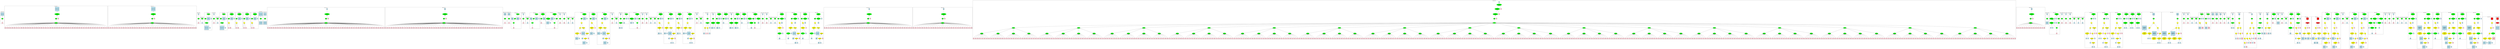 strict graph "" {
	graph [bb="0,0,71638,1281.7",
		newrank=true
	];
	node [label="\N"];
	{
		graph [rank=same,
			rankdir=LR
		];
		rank2	[height=0.5,
			label="",
			pos="1.5,777.5",
			style=invis,
			width=0.013889];
		56	[fillcolor=green,
			height=0.5,
			label="=",
			pos="57.5,777.5",
			style="filled,bold",
			width=0.75];
		rank2 -- 56	[pos="2.375,777.5 11.706,777.5 21.037,777.5 30.368,777.5",
			style=invis];
		164	[fillcolor=green,
			height=0.5,
			label="=",
			pos="1650.5,777.5",
			style="filled,bold",
			width=0.75];
		56 -- 164	[pos="84.724,777.5 597.6,777.5 1110.5,777.5 1623.4,777.5",
			style=invis];
		227	[fillcolor=green,
			height=0.5,
			label="=",
			pos="4518.5,777.5",
			style="filled,bold",
			width=0.75];
		164 -- 227	[pos="1656.8,795.28 1663.6,811.05 1676,832.75 1695.5,840.5 1733.9,855.77 3142.2,841.47 3183.5,840.5 3710.1,828.08 4352.5,788.15 4491.3,\
779.26",
			style=invis];
		284	[fillcolor=green,
			height=0.5,
			label="=",
			pos="5887.5,777.5",
			style="filled,bold",
			width=0.75];
		227 -- 284	[pos="4524.8,795.28 4531.6,811.05 4544,832.75 4563.5,840.5 4579.9,847.03 5819.1,847.03 5835.5,840.5 5856.2,832.27 5871.1,810.44 5879.5,\
794.79",
			style=invis];
		290	[fillcolor=green,
			height=0.5,
			label="p++",
			pos="5978.5,777.5",
			style="filled,bold",
			width=0.75];
		284 -- 290	[pos="5914.5,777.5 5926.7,777.5 5938.8,777.5 5951,777.5",
			style=invis];
		292	[fillcolor=green,
			height=0.5,
			label="=",
			pos="6064.5,777.5",
			style="filled,bold",
			width=0.75];
		290 -- 292	[pos="6005.7,777.5 6016.3,777.5 6026.8,777.5 6037.4,777.5",
			style=invis];
		301	[fillcolor=green,
			height=0.5,
			label="=",
			pos="6290.5,777.5",
			style="filled,bold",
			width=0.75];
		292 -- 301	[pos="6071.1,795.26 6078.1,811.01 6090.9,832.69 6110.5,840.5 6136.9,851.01 6212.1,851.01 6238.5,840.5 6259.2,832.27 6274.1,810.44 6282.5,\
794.79",
			style=invis];
		307	[fillcolor=green,
			height=0.5,
			label="p++",
			pos="6381.5,777.5",
			style="filled,bold",
			width=0.75];
		301 -- 307	[pos="6317.5,777.5 6329.7,777.5 6341.8,777.5 6354,777.5",
			style=invis];
		309	[fillcolor=green,
			height=0.5,
			label="=",
			pos="6467.5,777.5",
			style="filled,bold",
			width=0.75];
		307 -- 309	[pos="6408.7,777.5 6419.3,777.5 6429.8,777.5 6440.4,777.5",
			style=invis];
		316	[fillcolor=green,
			height=0.5,
			label="=",
			pos="6689.5,777.5",
			style="filled,bold",
			width=0.75];
		309 -- 316	[pos="6474.1,795.26 6481.1,811.01 6493.9,832.69 6513.5,840.5 6539.9,851.01 6615.1,851.01 6641.5,840.5 6661.6,832.52 6675.1,810.64 6682.5,\
794.9",
			style=invis];
		323	[fillcolor=green,
			height=0.5,
			label="=",
			pos="6905.5,777.5",
			style="filled,bold",
			width=0.75];
		316 -- 323	[pos="6696.1,795.26 6703.1,811.01 6715.9,832.69 6735.5,840.5 6760.7,850.52 6832.3,850.52 6857.5,840.5 6877.6,832.52 6891.1,810.64 6898.5,\
794.9",
			style=invis];
		330	[fillcolor=green,
			height=0.5,
			label="=",
			pos="7121.5,777.5",
			style="filled,bold",
			width=0.75];
		323 -- 330	[pos="6912.1,795.26 6919.1,811.01 6931.9,832.69 6951.5,840.5 6976.7,850.52 7048.3,850.52 7073.5,840.5 7093.6,832.52 7107.1,810.64 7114.5,\
794.9",
			style=invis];
		337	[fillcolor=green,
			height=0.5,
			label="=",
			pos="7339.5,777.5",
			style="filled,bold",
			width=0.75];
		330 -- 337	[pos="7127.8,795.28 7134.6,811.05 7147,832.75 7166.5,840.5 7192.3,850.76 7265.7,850.76 7291.5,840.5 7311.6,832.52 7325.1,810.64 7332.5,\
794.9",
			style=invis];
		344	[fillcolor=green,
			height=0.5,
			label="=",
			pos="7575.5,777.5",
			style="filled,bold",
			width=0.75];
		337 -- 344	[pos="7345.8,795.28 7352.6,811.05 7365,832.75 7384.5,840.5 7410.3,850.76 7483.7,850.76 7509.5,840.5 7532.8,831.25 7552.4,809.42 7564.1,\
794.06",
			style=invis];
		347	[fillcolor=green,
			height=0.5,
			label="=",
			pos="7683.5,777.5",
			style="filled,bold",
			width=0.75];
		344 -- 347	[pos="7602.5,777.5 7620.4,777.5 7638.4,777.5 7656.3,777.5",
			style=invis];
		374	[fillcolor=green,
			height=0.5,
			label="=",
			pos="9492.5,777.5",
			style="filled,bold",
			width=0.75];
		347 -- 374	[pos="7710.9,777.5 8295.6,777.5 8880.4,777.5 9465.1,777.5",
			style=invis];
		445	[fillcolor=green,
			height=0.5,
			label="=",
			pos="13008,777.5",
			style="filled,bold",
			width=0.75];
		374 -- 445	[pos="9498.8,795.28 9505.6,811.05 9518,832.75 9537.5,840.5 9581.5,857.99 11194,841.34 11242,840.5 11950,827.87 12819,786.74 12982,778.82",
			style=invis];
		521	[fillcolor=green,
			height=0.5,
			label="=",
			pos="14816,777.5",
			style="filled,bold",
			width=0.75];
		445 -- 521	[pos="13015,795.28 13022,811.05 13034,832.75 13054,840.5 13075,849.24 14736,849.24 14758,840.5 14779,831.81 14797,810.08 14807,794.58",
			style=invis];
		552	[fillcolor=green,
			height=0.5,
			label="=",
			pos="14914,777.5",
			style="filled,bold",
			width=0.75];
		521 -- 552	[pos="14844,777.5 14858,777.5 14872,777.5 14886,777.5",
			style=invis];
		555	[fillcolor=green,
			height=0.5,
			label="=",
			pos="15070,777.5",
			style="filled,bold",
			width=0.75];
		552 -- 555	[pos="14923,794.67 14932,810.24 14948,832.01 14970,840.5 14992,849.53 15002,849.53 15024,840.5 15044,832.75 15056,811.05 15063,795.28",
			style=invis];
		564	[fillcolor=green,
			height=0.5,
			label="=",
			pos="15292,777.5",
			style="filled,bold",
			width=0.75];
		555 -- 564	[pos="15076,795.28 15083,811.05 15095,832.75 15114,840.5 15139,850.27 15209,850.27 15234,840.5 15255,831.81 15273,810.08 15283,794.58",
			style=invis];
		570	[fillcolor=green,
			height=0.5,
			label="p++",
			pos="15392,777.5",
			style="filled,bold",
			width=0.75];
		564 -- 570	[pos="15320,777.5 15335,777.5 15350,777.5 15365,777.5",
			style=invis];
		572	[fillcolor=green,
			height=0.5,
			label="=",
			pos="15552,777.5",
			style="filled,bold",
			width=0.75];
		570 -- 572	[pos="15402,794.58 15412,810.08 15430,831.81 15452,840.5 15474,849.53 15484,849.53 15506,840.5 15526,832.75 15538,811.05 15545,795.28",
			style=invis];
		583	[fillcolor=green,
			height=0.5,
			label="=",
			pos="15764,777.5",
			style="filled,bold",
			width=0.75];
		572 -- 583	[pos="15558,795.28 15565,811.05 15577,832.75 15596,840.5 15621,850.27 15691,850.27 15716,840.5 15736,832.52 15749,810.64 15757,794.9",
			style=invis];
		587	[fillcolor=green,
			height=0.5,
			label="=",
			pos="16172,777.5",
			style="filled,bold",
			width=0.75];
		583 -- 587	[pos="15770,795.26 15777,811.01 15790,832.69 15810,840.5 15826,847.01 16110,847.01 16126,840.5 16146,832.75 16158,811.05 16165,795.28",
			style=invis];
		599	[fillcolor=green,
			height=0.5,
			label="=",
			pos="16260,777.5",
			style="filled,bold",
			width=0.75];
		587 -- 599	[pos="16199,777.5 16210,777.5 16222,777.5 16233,777.5",
			style=invis];
		602	[fillcolor=green,
			height=0.5,
			label="=",
			pos="16360,777.5",
			style="filled,bold",
			width=0.75];
		599 -- 602	[pos="16288,777.5 16303,777.5 16318,777.5 16333,777.5",
			style=invis];
		609	[fillcolor=green,
			height=0.5,
			label="p--",
			pos="16460,777.5",
			style="filled,bold",
			width=0.75];
		602 -- 609	[pos="16388,777.5 16403,777.5 16418,777.5 16433,777.5",
			style=invis];
		611	[fillcolor=green,
			height=0.5,
			label="p--",
			pos="16560,777.5",
			style="filled,bold",
			width=0.75];
		609 -- 611	[pos="16488,777.5 16503,777.5 16518,777.5 16533,777.5",
			style=invis];
		614	[fillcolor=green,
			height=0.5,
			label="=",
			pos="16778,777.5",
			style="filled,bold",
			width=0.75];
		611 -- 614	[pos="16588,777.5 16642,777.5 16696,777.5 16750,777.5",
			style=invis];
		632	[fillcolor=green,
			height=0.5,
			label="=",
			pos="17022,777.5",
			style="filled,bold",
			width=0.75];
		614 -- 632	[pos="16784,795.26 16791,811.01 16804,832.69 16824,840.5 16839,846.7 16959,846.7 16974,840.5 16995,832.52 17008,810.64 17016,794.9",
			style=invis];
		641	[fillcolor=green,
			height=0.5,
			label="=",
			pos="17330,777.5",
			style="filled,bold",
			width=0.75];
		632 -- 641	[pos="17029,795.26 17036,811.01 17049,832.69 17068,840.5 17094,850.52 17164,846.19 17190,840.5 17236,830.77 17284,805.16 17311,789.75",
			style=invis];
		659	[fillcolor=green,
			height=0.5,
			label="=",
			pos="17592,777.5",
			style="filled,bold",
			width=0.75];
		641 -- 659	[pos="17337,795.26 17344,811.01 17357,832.69 17376,840.5 17393,846.94 17517,846.94 17534,840.5 17555,831.81 17573,810.08 17583,794.58",
			style=invis];
		665	[fillcolor=green,
			height=0.5,
			label="p++",
			pos="17692,777.5",
			style="filled,bold",
			width=0.75];
		659 -- 665	[pos="17620,777.5 17635,777.5 17650,777.5 17665,777.5",
			style=invis];
		668	[fillcolor=green,
			height=0.5,
			label="=",
			pos="17800,777.5",
			style="filled,bold",
			width=0.75];
		665 -- 668	[pos="17720,777.5 17737,777.5 17755,777.5 17772,777.5",
			style=invis];
		679	[fillcolor=green,
			height=0.5,
			label="=",
			pos="17896,777.5",
			style="filled,bold",
			width=0.75];
		668 -- 679	[pos="17826,777.5 17840,777.5 17854,777.5 17868,777.5",
			style=invis];
		684	[fillcolor=green,
			height=0.5,
			label="=",
			pos="18310,777.5",
			style="filled,bold",
			width=0.75];
		679 -- 684	[pos="17902,795.28 17909,811.05 17921,832.75 17940,840.5 17957,847.15 18248,847.15 18264,840.5 18284,832.75 18296,811.05 18303,795.28",
			style=invis];
		696	[fillcolor=green,
			height=0.5,
			label="=",
			pos="18396,777.5",
			style="filled,bold",
			width=0.75];
		684 -- 696	[pos="18337,777.5 18347,777.5 18358,777.5 18368,777.5",
			style=invis];
		699	[fillcolor=green,
			height=0.5,
			label="=",
			pos="18492,777.5",
			style="filled,bold",
			width=0.75];
		696 -- 699	[pos="18423,777.5 18437,777.5 18451,777.5 18465,777.5",
			style=invis];
		706	[fillcolor=green,
			height=0.5,
			label="p--",
			pos="18592,777.5",
			style="filled,bold",
			width=0.75];
		699 -- 706	[pos="18520,777.5 18535,777.5 18550,777.5 18565,777.5",
			style=invis];
		708	[fillcolor=green,
			height=0.5,
			label="p--",
			pos="18692,777.5",
			style="filled,bold",
			width=0.75];
		706 -- 708	[pos="18620,777.5 18635,777.5 18650,777.5 18665,777.5",
			style=invis];
		711	[fillcolor=green,
			height=0.5,
			label="=",
			pos="18782,777.5",
			style="filled,bold",
			width=0.75];
		708 -- 711	[pos="18720,777.5 18731,777.5 18743,777.5 18754,777.5",
			style=invis];
		720	[fillcolor=green,
			height=0.5,
			label="=",
			pos="19054,777.5",
			style="filled,bold",
			width=0.75];
		711 -- 720	[pos="18788,795.28 18795,811.05 18807,832.75 18826,840.5 18847,848.63 18904,845.45 18926,840.5 18967,830.85 19011,805.73 19035,790.28",
			style=invis];
		736	[fillcolor=green,
			height=0.5,
			label="=",
			pos="19292,777.5",
			style="filled,bold",
			width=0.75];
		720 -- 736	[pos="19061,795.28 19068,811.05 19080,832.75 19100,840.5 19114,846.45 19230,846.45 19244,840.5 19265,832.52 19278,810.64 19286,794.9",
			style=invis];
		745	[fillcolor=green,
			height=0.5,
			label="=",
			pos="19566,777.5",
			style="filled,bold",
			width=0.75];
		736 -- 745	[pos="19299,795.28 19306,811.05 19318,832.75 19338,840.5 19358,848.63 19415,845.45 19436,840.5 19478,830.85 19522,805.73 19546,790.28",
			style=invis];
		763	[fillcolor=green,
			height=0.5,
			label="=",
			pos="19812,777.5",
			style="filled,bold",
			width=0.75];
		745 -- 763	[pos="19572,795.28 19579,811.05 19591,832.75 19610,840.5 19625,846.45 19741,846.45 19756,840.5 19777,832.01 19793,810.24 19802,794.67",
			style=invis];
		769	[fillcolor=green,
			height=0.5,
			label="p++",
			pos="19908,777.5",
			style="filled,bold",
			width=0.75];
		763 -- 769	[pos="19839,777.5 19853,777.5 19867,777.5 19881,777.5",
			style=invis];
		772	[fillcolor=green,
			height=0.5,
			label="=",
			pos="20088,777.5",
			style="filled,bold",
			width=0.75];
		769 -- 772	[pos="19936,777.5 19977,777.5 20019,777.5 20060,777.5",
			style=invis];
		793	[fillcolor=green,
			height=0.5,
			label="^=",
			pos="20240,777.5",
			style="filled,bold",
			width=0.75];
		772 -- 793	[pos="20115,777.5 20148,777.5 20181,777.5 20213,777.5",
			style=invis];
		798	[fillcolor=green,
			height=0.5,
			label="=",
			pos="20340,777.5",
			style="filled,bold",
			width=0.75];
		793 -- 798	[pos="20268,777.5 20282,777.5 20297,777.5 20312,777.5",
			style=invis];
		805	[fillcolor=green,
			height=0.5,
			label="=",
			pos="20532,777.5",
			style="filled,bold",
			width=0.75];
		798 -- 805	[pos="20346,795.28 20353,811.05 20365,832.75 20384,840.5 20405,848.63 20463,848.63 20484,840.5 20504,832.52 20517,810.64 20525,794.9",
			style=invis];
		810	[fillcolor=green,
			height=0.5,
			label="=",
			pos="20744,777.5",
			style="filled,bold",
			width=0.75];
		805 -- 810	[pos="20538,795.28 20545,811.05 20557,832.75 20576,840.5 20597,848.63 20655,848.46 20676,840.5 20700,831.17 20720,809.13 20733,793.76",
			style=invis];
		815	[fillcolor=green,
			height=0.5,
			label="=",
			pos="20844,777.5",
			style="filled,bold",
			width=0.75];
		810 -- 815	[pos="20772,777.5 20786,777.5 20801,777.5 20816,777.5",
			style=invis];
		822	[fillcolor=green,
			height=0.5,
			label="=",
			pos="21036,777.5",
			style="filled,bold",
			width=0.75];
		815 -- 822	[pos="20850,795.28 20857,811.05 20869,832.75 20888,840.5 20909,848.63 20967,848.63 20988,840.5 21008,832.52 21021,810.64 21029,794.9",
			style=invis];
		827	[fillcolor=green,
			height=0.5,
			label="=",
			pos="21342,777.5",
			style="filled,bold",
			width=0.75];
		822 -- 827	[pos="21042,795.28 21049,811.05 21061,832.75 21080,840.5 21103,849.37 21274,849.37 21296,840.5 21316,832.75 21328,811.05 21335,795.28",
			style=invis];
		841	[fillcolor=green,
			height=0.5,
			label="=",
			pos="21594,777.5",
			style="filled,bold",
			width=0.75];
		827 -- 841	[pos="21348,795.28 21355,811.05 21367,832.75 21386,840.5 21402,846.7 21522,846.7 21538,840.5 21559,832.01 21575,810.24 21584,794.67",
			style=invis];
		844	[fillcolor=green,
			height=0.5,
			label="=",
			pos="21690,777.5",
			style="filled,bold",
			width=0.75];
		841 -- 844	[pos="21621,777.5 21635,777.5 21649,777.5 21663,777.5",
			style=invis];
		851	[fillcolor=green,
			height=0.5,
			label="p--",
			pos="21790,777.5",
			style="filled,bold",
			width=0.75];
		844 -- 851	[pos="21718,777.5 21733,777.5 21748,777.5 21763,777.5",
			style=invis];
		853	[fillcolor=green,
			height=0.5,
			label="p--",
			pos="21890,777.5",
			style="filled,bold",
			width=0.75];
		851 -- 853	[pos="21818,777.5 21833,777.5 21848,777.5 21863,777.5",
			style=invis];
		856	[fillcolor=green,
			height=0.5,
			label="=",
			pos="21980,777.5",
			style="filled,bold",
			width=0.75];
		853 -- 856	[pos="21918,777.5 21929,777.5 21941,777.5 21952,777.5",
			style=invis];
		867	[fillcolor=green,
			height=0.5,
			label="=",
			pos="22330,777.5",
			style="filled,bold",
			width=0.75];
		856 -- 867	[pos="21986,795.28 21993,811.05 22005,832.75 22024,840.5 22056,852.9 22143,846.97 22176,840.5 22225,830.69 22279,804.59 22308,789.24",
			style=invis];
		885	[fillcolor=green,
			height=0.5,
			label="=",
			pos="22594,777.5",
			style="filled,bold",
			width=0.75];
		867 -- 885	[pos="22336,795.28 22343,811.05 22355,832.75 22374,840.5 22392,847.56 22529,847.56 22546,840.5 22567,832.52 22580,810.64 22588,794.9",
			style=invis];
		896	[fillcolor=green,
			height=0.5,
			label="=",
			pos="22944,777.5",
			style="filled,bold",
			width=0.75];
		885 -- 896	[pos="22601,795.28 22608,811.05 22620,832.75 22640,840.5 22671,852.9 22758,846.97 22790,840.5 22840,830.69 22894,804.59 22923,789.24",
			style=invis];
		931	[fillcolor=green,
			height=0.5,
			label="=",
			pos="24496,777.5",
			style="filled,bold",
			width=0.75];
		896 -- 931	[pos="22951,795.28 22958,811.05 22970,832.75 22990,840.5 23025,854.62 23123,841.4 23162,840.5 23688,828.08 24330,788.15 24469,779.26",
			style=invis];
		986	[fillcolor=green,
			height=0.5,
			label="=",
			pos="26716,777.5",
			style="filled,bold",
			width=0.75];
		931 -- 986	[pos="24503,795.28 24510,811.05 24522,832.75 24542,840.5 24574,853.55 25778,841.73 25814,840.5 26160,828.42 26580,790.33 26690,780.07",
			style=invis];
		1025	[fillcolor=green,
			height=0.5,
			label="=",
			pos="43166,777.5",
			style="filled,bold",
			width=0.75];
		986 -- 1025	[pos="26723,795.28 26730,811.05 26742,832.75 26762,840.5 26805,857.74 27555,840.59 27602,840.5 34293,826.96 42602,780.67 43138,777.65",
			style=invis];
		1691	[fillcolor=green,
			height=0.5,
			label="=",
			pos="59156,777.5",
			style="filled,bold",
			width=0.75];
		1025 -- 1691	[pos="43172,795.28 43179,811.05 43191,832.75 43210,840.5 43236,850.44 58685,842.4 58712,840.5 58871,829.22 59061,795.38 59129,782.53",
			style=invis];
		1755	[fillcolor=green,
			height=0.5,
			label="=",
			pos="59638,777.5",
			style="filled,bold",
			width=0.75];
		1691 -- 1755	[pos="59162,795.28 59169,811.05 59181,832.75 59200,840.5 59220,848.32 59562,848.32 59582,840.5 59603,832.01 59619,810.24 59628,794.67",
			style=invis];
		1758	[fillcolor=green,
			height=0.5,
			label="=",
			pos="59946,777.5",
			style="filled,bold",
			width=0.75];
		1755 -- 1758	[pos="59647,794.67 59656,810.24 59672,832.01 59694,840.5 59715,849 59879,849 59900,840.5 59920,832.75 59932,811.05 59939,795.28",
			style=invis];
		1774	[fillcolor=green,
			height=0.5,
			label="=",
			pos="60032,777.5",
			style="filled,bold",
			width=0.75];
		1758 -- 1774	[pos="59973,777.5 59983,777.5 59994,777.5 60004,777.5",
			style=invis];
		1777	[fillcolor=green,
			height=0.5,
			label="=",
			pos="60128,777.5",
			style="filled,bold",
			width=0.75];
		1774 -- 1777	[pos="60059,777.5 60073,777.5 60087,777.5 60101,777.5",
			style=invis];
		1780	[fillcolor=green,
			height=0.5,
			label="=",
			pos="60228,777.5",
			style="filled,bold",
			width=0.75];
		1777 -- 1780	[pos="60156,777.5 60171,777.5 60186,777.5 60201,777.5",
			style=invis];
		1787	[fillcolor=green,
			height=0.5,
			label="p--",
			pos="60328,777.5",
			style="filled,bold",
			width=0.75];
		1780 -- 1787	[pos="60256,777.5 60271,777.5 60286,777.5 60301,777.5",
			style=invis];
		1789	[fillcolor=green,
			height=0.5,
			label="p--",
			pos="60428,777.5",
			style="filled,bold",
			width=0.75];
		1787 -- 1789	[pos="60356,777.5 60371,777.5 60386,777.5 60401,777.5",
			style=invis];
		1791	[fillcolor=green,
			height=0.5,
			label="p--",
			pos="60528,777.5",
			style="filled,bold",
			width=0.75];
		1789 -- 1791	[pos="60456,777.5 60471,777.5 60486,777.5 60501,777.5",
			style=invis];
		1794	[fillcolor=green,
			height=0.5,
			label="=",
			pos="60754,777.5",
			style="filled,bold",
			width=0.75];
		1791 -- 1794	[pos="60556,777.5 60613,777.5 60670,777.5 60726,777.5",
			style=invis];
		1814	[fillcolor=green,
			height=0.5,
			label="=",
			pos="61108,777.5",
			style="filled,bold",
			width=0.75];
		1794 -- 1814	[pos="60760,795.28 60767,811.05 60779,832.75 60798,840.5 60824,850.76 60896,845.06 60924,840.5 60984,830.44 61051,802.98 61085,787.84",
			style=invis];
		1834	[fillcolor=green,
			height=0.5,
			label="=",
			pos="61462,777.5",
			style="filled,bold",
			width=0.75];
		1814 -- 1834	[pos="61114,795.28 61121,811.05 61133,832.75 61152,840.5 61178,850.76 61250,845.06 61278,840.5 61338,830.44 61405,802.98 61439,787.84",
			style=invis];
		1854	[fillcolor=green,
			height=0.5,
			label="^=",
			pos="61680,777.5",
			style="filled,bold",
			width=0.75];
		1834 -- 1854	[pos="61468,795.28 61475,811.05 61487,832.75 61506,840.5 61532,850.76 61606,850.76 61632,840.5 61652,832.52 61665,810.64 61673,794.9",
			style=invis];
		1861	[fillcolor=green,
			height=0.5,
			label="^=",
			pos="61866,777.5",
			style="filled,bold",
			width=0.75];
		1854 -- 1861	[pos="61686,795.28 61693,811.05 61705,832.75 61724,840.5 61744,848.14 61798,848.14 61818,840.5 61838,832.52 61851,810.64 61859,794.9",
			style=invis];
		1868	[fillcolor=green,
			height=0.5,
			label="^=",
			pos="62052,777.5",
			style="filled,bold",
			width=0.75];
		1861 -- 1868	[pos="61872,795.28 61879,811.05 61891,832.75 61910,840.5 61930,848.14 61984,848.14 62004,840.5 62024,832.52 62037,810.64 62045,794.9",
			style=invis];
		1875	[fillcolor=green,
			height=0.5,
			label="=",
			pos="62498,777.5",
			style="filled,bold",
			width=0.75];
		1868 -- 1875	[pos="62058,795.28 62065,811.05 62077,832.75 62096,840.5 62166,868.23 62397,806.52 62474,784.74",
			style=invis];
		1894	[fillcolor=green,
			height=0.5,
			label="=",
			pos="63086,777.5",
			style="filled,bold",
			width=0.75];
		1875 -- 1894	[pos="62526,777.5 62703,777.5 62881,777.5 63058,777.5",
			style=invis];
		1918	[fillcolor=green,
			height=0.5,
			label="=",
			pos="63258,777.5",
			style="filled,bold",
			width=0.75];
		1894 -- 1918	[pos="63113,777.5 63152,777.5 63191,777.5 63230,777.5",
			style=invis];
		1921	[fillcolor=green,
			height=0.5,
			label="=",
			pos="63354,777.5",
			style="filled,bold",
			width=0.75];
		1918 -- 1921	[pos="63285,777.5 63299,777.5 63313,777.5 63327,777.5",
			style=invis];
		1928	[fillcolor=green,
			height=0.5,
			label="p++",
			pos="63454,777.5",
			style="filled,bold",
			width=0.75];
		1921 -- 1928	[pos="63382,777.5 63397,777.5 63412,777.5 63427,777.5",
			style=invis];
		1930	[fillcolor=green,
			height=0.5,
			label="p++",
			pos="63554,777.5",
			style="filled,bold",
			width=0.75];
		1928 -- 1930	[pos="63482,777.5 63497,777.5 63512,777.5 63527,777.5",
			style=invis];
		1933	[fillcolor=green,
			height=0.5,
			label="=",
			pos="63644,777.5",
			style="filled,bold",
			width=0.75];
		1930 -- 1933	[pos="63582,777.5 63593,777.5 63605,777.5 63616,777.5",
			style=invis];
		1940	[fillcolor=green,
			height=0.5,
			label="=",
			pos="63830,777.5",
			style="filled,bold",
			width=0.75];
		1933 -- 1940	[pos="63650,795.28 63657,811.05 63669,832.75 63688,840.5 63708,848.14 63762,848.14 63782,840.5 63802,832.52 63815,810.64 63823,794.9",
			style=invis];
		1947	[fillcolor=green,
			height=0.5,
			label=">>=",
			pos="64024,777.5",
			style="filled,bold",
			width=0.75];
		1940 -- 1947	[pos="63836,795.28 63843,811.05 63855,832.75 63874,840.5 63894,848.14 63948,848.14 63968,840.5 63989,832.01 64005,810.24 64014,794.67",
			style=invis];
		1950	[fillcolor=green,
			height=0.5,
			label=">>=",
			pos="64118,777.5",
			style="filled,bold",
			width=0.75];
		1947 -- 1950	[pos="64051,777.5 64064,777.5 64077,777.5 64090,777.5",
			style=invis];
		1953	[fillcolor=green,
			height=0.5,
			label="=",
			pos="64212,777.5",
			style="filled,bold",
			width=0.75];
		1950 -- 1953	[pos="64145,777.5 64158,777.5 64171,777.5 64184,777.5",
			style=invis];
		1958	[fillcolor=green,
			height=0.5,
			label="=",
			pos="64306,777.5",
			style="filled,bold",
			width=0.75];
		1953 -- 1958	[pos="64239,777.5 64252,777.5 64265,777.5 64278,777.5",
			style=invis];
		1964	[fillcolor=green,
			height=0.5,
			label="p--",
			pos="64402,777.5",
			style="filled,bold",
			width=0.75];
		1958 -- 1964	[pos="64333,777.5 64347,777.5 64361,777.5 64375,777.5",
			style=invis];
		1967	[fillcolor=green,
			height=0.5,
			label="=",
			pos="64510,777.5",
			style="filled,bold",
			width=0.75];
		1964 -- 1967	[pos="64430,777.5 64447,777.5 64465,777.5 64482,777.5",
			style=invis];
		1972	[fillcolor=green,
			height=0.5,
			label="=",
			pos="64700,777.5",
			style="filled,bold",
			width=0.75];
		1967 -- 1972	[pos="64537,777.5 64582,777.5 64627,777.5 64672,777.5",
			style=invis];
		1985	[fillcolor=green,
			height=0.5,
			label="=",
			pos="65076,777.5",
			style="filled,bold",
			width=0.75];
		1972 -- 1985	[pos="64727,777.5 64834,777.5 64942,777.5 65049,777.5",
			style=invis];
		2008	[fillcolor=green,
			height=0.5,
			label="=",
			pos="65304,777.5",
			style="filled,bold",
			width=0.75];
		1985 -- 2008	[pos="65104,777.5 65161,777.5 65219,777.5 65276,777.5",
			style=invis];
		2017	[fillcolor=green,
			height=0.5,
			label="=",
			pos="65502,777.5",
			style="filled,bold",
			width=0.75];
		2008 -- 2017	[pos="65331,777.5 65379,777.5 65427,777.5 65475,777.5",
			style=invis];
		2026	[fillcolor=green,
			height=0.5,
			label="=",
			pos="65658,777.5",
			style="filled,bold",
			width=0.75];
		2017 -- 2026	[pos="65530,777.5 65563,777.5 65597,777.5 65630,777.5",
			style=invis];
		2030	[fillcolor=green,
			height=0.5,
			label="=",
			pos="65800,777.5",
			style="filled,bold",
			width=0.75];
		2026 -- 2030	[pos="65664,795.28 65671,811.05 65683,832.75 65702,840.5 65719,847.23 65727,847.23 65744,840.5 65765,832.01 65781,810.24 65790,794.67",
			style=invis];
		2035	[fillcolor=green,
			height=0.5,
			label="=",
			pos="65894,777.5",
			style="filled,bold",
			width=0.75];
		2030 -- 2035	[pos="65827,777.5 65840,777.5 65853,777.5 65866,777.5",
			style=invis];
		2041	[fillcolor=green,
			height=0.5,
			label="p--",
			pos="65990,777.5",
			style="filled,bold",
			width=0.75];
		2035 -- 2041	[pos="65921,777.5 65935,777.5 65949,777.5 65963,777.5",
			style=invis];
		2043	[fillcolor=green,
			height=0.5,
			label="=",
			pos="66108,777.5",
			style="filled,bold",
			width=0.75];
		2041 -- 2043	[pos="66018,777.5 66039,777.5 66060,777.5 66081,777.5",
			style=invis];
		2050	[fillcolor=green,
			height=0.5,
			label="|=",
			pos="66304,777.5",
			style="filled,bold",
			width=0.75];
		2043 -- 2050	[pos="66115,795.28 66122,811.05 66134,832.75 66154,840.5 66174,848.71 66182,846.66 66204,840.5 66236,831.05 66269,807.37 66287,791.88",
			style=invis];
		2083	[fillcolor=red,
			height=0.65278,
			label="\<ret\>",
			pos="66566,777.5",
			shape=square,
			style="filled,bold",
			width=0.65278];
		2050 -- 2083	[pos="66310,795.28 66317,811.05 66329,832.75 66348,840.5 66417,867.79 66502,821.31 66543,794.48",
			style=invis];
		2094	[fillcolor=red,
			height=0.65278,
			label="\<ret\>",
			pos="66848,777.5",
			shape=square,
			style="filled,bold",
			width=0.65278];
		2083 -- 2094	[pos="66590,777.5 66668,777.5 66747,777.5 66825,777.5",
			style=invis];
		2150	[fillcolor=green,
			height=0.5,
			label="=",
			pos="67044,777.5",
			style="filled,bold",
			width=0.75];
		2094 -- 2150	[pos="66872,777.5 66920,777.5 66968,777.5 67016,777.5",
			style=invis];
		2167	[fillcolor=green,
			height=0.5,
			label="=",
			pos="67314,777.5",
			style="filled,bold",
			width=0.75];
		2150 -- 2167	[pos="67050,795.26 67057,811.01 67070,832.69 67090,840.5 67115,850.68 67187,848.14 67214,840.5 67246,831.05 67279,807.37 67297,791.88",
			style=invis];
		2187	[fillcolor=green,
			height=0.5,
			label="=",
			pos="67542,777.5",
			style="filled,bold",
			width=0.75];
		2167 -- 2187	[pos="67320,795.26 67327,811.01 67340,832.69 67360,840.5 67385,850.68 67458,850.68 67484,840.5 67505,831.81 67523,810.08 67533,794.58",
			style=invis];
		2193	[fillcolor=green,
			height=0.5,
			label="p++",
			pos="67642,777.5",
			style="filled,bold",
			width=0.75];
		2187 -- 2193	[pos="67570,777.5 67585,777.5 67600,777.5 67615,777.5",
			style=invis];
		2196	[fillcolor=green,
			height=0.5,
			label="=",
			pos="67784,777.5",
			style="filled,bold",
			width=0.75];
		2193 -- 2196	[pos="67670,777.5 67699,777.5 67728,777.5 67756,777.5",
			style=invis];
		2213	[fillcolor=green,
			height=0.5,
			label="=",
			pos="68054,777.5",
			style="filled,bold",
			width=0.75];
		2196 -- 2213	[pos="67790,795.26 67797,811.01 67810,832.69 67830,840.5 67855,850.68 67927,848.14 67954,840.5 67986,831.05 68019,807.37 68037,791.88",
			style=invis];
		2230	[fillcolor=green,
			height=0.5,
			label="=",
			pos="68326,777.5",
			style="filled,bold",
			width=0.75];
		2213 -- 2230	[pos="68060,795.26 68067,811.01 68080,832.69 68100,840.5 68125,850.68 68197,848.03 68224,840.5 68257,831.06 68290,807.37 68309,791.89",
			style=invis];
		2249	[fillcolor=green,
			height=0.5,
			label="=",
			pos="68692,777.5",
			style="filled,bold",
			width=0.75];
		2230 -- 2249	[pos="68332,795.28 68339,811.05 68351,832.75 68370,840.5 68398,851.38 68608,851.38 68636,840.5 68657,832.01 68673,810.24 68682,794.67",
			style=invis];
		2252	[fillcolor=green,
			height=0.5,
			label="=",
			pos="68788,777.5",
			style="filled,bold",
			width=0.75];
		2249 -- 2252	[pos="68719,777.5 68733,777.5 68747,777.5 68761,777.5",
			style=invis];
		2255	[fillcolor=green,
			height=0.5,
			label="=",
			pos="68888,777.5",
			style="filled,bold",
			width=0.75];
		2252 -- 2255	[pos="68816,777.5 68831,777.5 68846,777.5 68861,777.5",
			style=invis];
		2262	[fillcolor=green,
			height=0.5,
			label="p--",
			pos="68988,777.5",
			style="filled,bold",
			width=0.75];
		2255 -- 2262	[pos="68916,777.5 68931,777.5 68946,777.5 68961,777.5",
			style=invis];
		2264	[fillcolor=green,
			height=0.5,
			label="p--",
			pos="69088,777.5",
			style="filled,bold",
			width=0.75];
		2262 -- 2264	[pos="69016,777.5 69031,777.5 69046,777.5 69061,777.5",
			style=invis];
		2266	[fillcolor=green,
			height=0.5,
			label="p--",
			pos="69188,777.5",
			style="filled,bold",
			width=0.75];
		2264 -- 2266	[pos="69116,777.5 69131,777.5 69146,777.5 69161,777.5",
			style=invis];
		2269	[fillcolor=green,
			height=0.5,
			label="=",
			pos="69278,777.5",
			style="filled,bold",
			width=0.75];
		2266 -- 2269	[pos="69216,777.5 69227,777.5 69239,777.5 69250,777.5",
			style=invis];
		2280	[fillcolor=green,
			height=0.5,
			label="=",
			pos="69682,777.5",
			style="filled,bold",
			width=0.75];
		2269 -- 2280	[pos="69284,795.28 69291,811.05 69303,832.75 69322,840.5 69354,852.9 69440,845.42 69474,840.5 69543,830.27 69620,801.93 69658,786.99",
			style=invis];
		2302	[fillcolor=green,
			height=0.5,
			label="=",
			pos="69934,777.5",
			style="filled,bold",
			width=0.75];
		2280 -- 2302	[pos="69688,795.28 69695,811.05 69707,832.75 69726,840.5 69743,847.03 69869,847.03 69886,840.5 69906,832.52 69919,810.64 69927,794.9",
			style=invis];
		2313	[fillcolor=green,
			height=0.5,
			label="=",
			pos="70338,777.5",
			style="filled,bold",
			width=0.75];
		2302 -- 2313	[pos="69940,795.28 69947,811.05 69959,832.75 69978,840.5 70010,852.9 70096,845.42 70130,840.5 70199,830.27 70276,801.93 70314,786.99",
			style=invis];
		2335	[fillcolor=green,
			height=0.5,
			label="=",
			pos="70590,777.5",
			style="filled,bold",
			width=0.75];
		2313 -- 2335	[pos="70344,795.28 70351,811.05 70363,832.75 70382,840.5 70399,847.03 70525,847.03 70542,840.5 70562,832.52 70575,810.64 70583,794.9",
			style=invis];
		2346	[fillcolor=green,
			height=0.5,
			label="=",
			pos="70994,777.5",
			style="filled,bold",
			width=0.75];
		2335 -- 2346	[pos="70596,795.28 70603,811.05 70615,832.75 70634,840.5 70666,852.9 70752,845.42 70786,840.5 70855,830.27 70932,801.93 70970,786.99",
			style=invis];
		2374	[fillcolor=red,
			height=0.65278,
			label="\<ret\>",
			pos="71432,777.5",
			shape=square,
			style="filled,bold",
			width=0.65278];
		2346 -- 2374	[pos="71000,795.28 71007,811.05 71019,832.75 71038,840.5 71071,853.55 71162,845.13 71198,840.5 71276,830.1 71366,800.86 71408,786.16",
			style=invis];
		2418	[fillcolor=red,
			height=0.65278,
			label="\<ret\>",
			pos="71578,777.5",
			shape=square,
			style="filled,bold",
			width=0.65278];
		2374 -- 2418	[pos="71455,777.5 71488,777.5 71521,777.5 71554,777.5",
			style=invis];
		end	[height=0.5,
			label="",
			pos="71638,777.5",
			style=invis,
			width=0.013889];
		2418 -- end	[pos="71601,777.5 71613,777.5 71625,777.5 71637,777.5",
			style=invis];
	}
	subgraph cluster931 {
		graph [bb="23174,514,25818,1077",
			label="ndes.c:193:17",
			lheight=0.21,
			lp="24496,1065.5",
			lwidth=1.06
		];
		931;
		936	[fillcolor=green,
			height=0.5,
			label=InitList,
			pos="24496,667.5",
			style=filled,
			width=1.011];
		931 -- 936	[dir=back,
			pos="s,24496,759.15 24496,749.13 24496,729.22 24496,702.88 24496,685.81"];
		937	[fillcolor=pink,
			height=0.5,
			label=0,
			pos="23200,540",
			shape=square,
			style=filled,
			width=0.5];
		936 -- 937	[dir=back,
			pos="s,24460,666.51 24450,666.5 24234,666.13 23332,660.51 23228,593 23215,585.15 23208,570.01 23205,558.08"];
		938	[fillcolor=pink,
			height=0.5,
			label=32,
			pos="23254,540",
			shape=square,
			style=filled,
			width=0.5];
		936 -- 938	[dir=back,
			pos="s,24460,666.41 24450,666.37 24239,665.42 23381,657.57 23282,593 23269,585.13 23262,569.99 23259,558.07"];
		939	[fillcolor=pink,
			height=0.5,
			label=1,
			pos="23308,540",
			shape=square,
			style=filled,
			width=0.5];
		936 -- 939	[dir=back,
			pos="s,24460,666.3 24450,666.23 24245,664.68 23430,654.64 23336,593 23323,585.11 23316,569.98 23313,558.06"];
		940	[fillcolor=pink,
			height=0.5,
			label=2,
			pos="23362,540",
			shape=square,
			style=filled,
			width=0.5];
		936 -- 940	[dir=back,
			pos="s,24460,666.18 24450,666.07 24251,663.9 23479,651.7 23390,593 23377,585.1 23370,569.96 23367,558.05"];
		941	[fillcolor=pink,
			height=0.5,
			label=3,
			pos="23416,540",
			shape=square,
			style=filled,
			width=0.5];
		936 -- 941	[dir=back,
			pos="s,24460,666.05 24450,665.9 24257,663.09 23528,648.78 23444,593 23431,585.07 23424,569.94 23421,558.04"];
		942	[fillcolor=pink,
			height=0.5,
			label=4,
			pos="23470,540",
			shape=square,
			style=filled,
			width=0.5];
		936 -- 942	[dir=back,
			pos="s,24460,665.9 24450,665.72 24264,662.23 23578,645.86 23498,593 23485,585.05 23478,569.92 23475,558.02"];
		943	[fillcolor=pink,
			height=0.5,
			label=5,
			pos="23524,540",
			shape=square,
			style=filled,
			width=0.5];
		936 -- 943	[dir=back,
			pos="s,24460,665.74 24450,665.5 24270,661.31 23627,642.93 23552,593 23539,585.03 23532,569.9 23529,558.01"];
		944	[fillcolor=pink,
			height=0.5,
			label=4,
			pos="23578,540",
			shape=square,
			style=filled,
			width=0.5];
		936 -- 944	[dir=back,
			pos="s,24460,665.56 24450,665.28 24277,660.38 23676,640.05 23606,593 23594,585.05 23587,570.09 23583,558.24"];
		945	[fillcolor=pink,
			height=0.5,
			label=5,
			pos="23632,540",
			shape=square,
			style=filled,
			width=0.5];
		936 -- 945	[dir=back,
			pos="s,24460,665.35 24450,665 24283,659.32 23725,637.11 23660,593 23648,585.02 23641,570.06 23637,558.22"];
		946	[fillcolor=pink,
			height=0.5,
			label=6,
			pos="23686,540",
			shape=square,
			style=filled,
			width=0.5];
		936 -- 946	[dir=back,
			pos="s,24460,665.12 24450,664.7 24290,658.2 23775,634.19 23714,593 23702,584.99 23695,570.03 23691,558.2"];
		947	[fillcolor=pink,
			height=0.5,
			label=7,
			pos="23740,540",
			shape=square,
			style=filled,
			width=0.5];
		936 -- 947	[dir=back,
			pos="s,24460,664.86 24450,664.36 24298,657.04 23824,631.32 23768,593 23756,584.95 23749,569.99 23745,558.18"];
		948	[fillcolor=pink,
			height=0.5,
			label=8,
			pos="23794,540",
			shape=square,
			style=filled,
			width=0.5];
		936 -- 948	[dir=back,
			pos="s,24460,666.94 24450,667 24314,667.6 23924,663.08 23822,593 23810,584.9 23803,569.95 23799,558.15"];
		949	[fillcolor=pink,
			height=0.5,
			label=9,
			pos="23848,540",
			shape=square,
			style=filled,
			width=0.5];
		936 -- 949	[dir=back,
			pos="s,24460,666.55 24450,666.49 24322,665.63 23969,657.32 23876,593 23864,584.84 23857,569.9 23853,558.12"];
		950	[fillcolor=pink,
			height=0.5,
			label=8,
			pos="23902,540",
			shape=square,
			style=filled,
			width=0.5];
		936 -- 950	[dir=back,
			pos="s,24460,666.08 24450,665.89 24329,663.49 24013,651.61 23930,593 23918,584.78 23911,569.84 23907,558.08"];
		951	[fillcolor=pink,
			height=0.5,
			label=9,
			pos="23956,540",
			shape=square,
			style=filled,
			width=0.5];
		936 -- 951	[dir=back,
			pos="s,24460,665.53 24450,665.17 24338,661.16 24058,645.96 23984,593 23972,584.76 23965,569.98 23961,558.28"];
		952	[fillcolor=pink,
			height=0.5,
			label=10,
			pos="24010,540",
			shape=square,
			style=filled,
			width=0.5];
		936 -- 952	[dir=back,
			pos="s,24460,664.84 24450,664.3 24347,658.6 24103,640.33 24038,593 24026,584.66 24019,569.89 24015,558.22"];
		953	[fillcolor=pink,
			height=0.5,
			label=11,
			pos="24064,540",
			shape=square,
			style=filled,
			width=0.5];
		936 -- 953	[dir=back,
			pos="s,24461,664.02 24451,663.23 24357,655.76 24148,634.77 24092,593 24080,584.54 24073,569.79 24069,558.15"];
		954	[fillcolor=pink,
			height=0.5,
			label=12,
			pos="24118,540",
			shape=square,
			style=filled,
			width=0.5];
		936 -- 954	[dir=back,
			pos="s,24461,662.95 24451,661.86 24368,652.52 24193,629.22 24146,593 24134,584.39 24127,569.65 24123,558.05"];
		955	[fillcolor=pink,
			height=0.5,
			label=13,
			pos="24172,540",
			shape=square,
			style=filled,
			width=0.5];
		936 -- 955	[dir=back,
			pos="s,24460,666.74 24450,666.43 24387,664 24273,651.07 24200,593 24188,584.31 24181,569.88 24177,558.42"];
		956	[fillcolor=pink,
			height=0.5,
			label=12,
			pos="24226,540",
			shape=square,
			style=filled,
			width=0.5];
		936 -- 956	[dir=back,
			pos="s,24461,664.27 24451,663.21 24398,657.22 24311,640.37 24254,593 24243,584.03 24236,569.62 24232,558.24"];
		957	[fillcolor=pink,
			height=0.5,
			label=13,
			pos="24280,540",
			shape=square,
			style=filled,
			width=0.5];
		936 -- 957	[dir=back,
			pos="s,24463,660.87 24453,658.76 24411,649.44 24349,630.15 24308,593 24297,583.76 24290,569.66 24286,558.47"];
		958	[fillcolor=pink,
			height=0.5,
			label=14,
			pos="24334,540",
			shape=square,
			style=filled,
			width=0.5];
		936 -- 958	[dir=back,
			pos="s,24468,656.53 24458,652.75 24429,640.69 24389,620.73 24362,593 24352,583.12 24345,569.06 24340,558.05"];
		959	[fillcolor=pink,
			height=0.5,
			label=15,
			pos="24388,540",
			shape=square,
			style=filled,
			width=0.5];
		936 -- 959	[dir=back,
			pos="s,24477,652.09 24469,645.82 24452,632.12 24431,613.04 24416,593 24407,582.36 24400,568.87 24396,558.29"];
		960	[fillcolor=pink,
			height=0.5,
			label=16,
			pos="24442,540",
			shape=square,
			style=filled,
			width=0.5];
		936 -- 960	[dir=back,
			pos="s,24489,649.83 24485,640.36 24475,615.67 24459,579.34 24450,558.14"];
		961	[fillcolor=pink,
			height=0.5,
			label=17,
			pos="24496,540",
			shape=square,
			style=filled,
			width=0.5];
		936 -- 961	[dir=back,
			pos="s,24496,649.31 24496,639.2 24496,614.64 24496,579.29 24496,558.38"];
		962	[fillcolor=pink,
			height=0.5,
			label=16,
			pos="24550,540",
			shape=square,
			style=filled,
			width=0.5];
		936 -- 962	[dir=back,
			pos="s,24504,649.83 24508,640.36 24518,615.67 24534,579.34 24543,558.14"];
		963	[fillcolor=pink,
			height=0.5,
			label=17,
			pos="24604,540",
			shape=square,
			style=filled,
			width=0.5];
		936 -- 963	[dir=back,
			pos="s,24516,652.09 24524,645.82 24541,632.12 24562,613.04 24578,593 24586,582.36 24593,568.87 24597,558.29"];
		964	[fillcolor=pink,
			height=0.5,
			label=18,
			pos="24658,540",
			shape=square,
			style=filled,
			width=0.5];
		936 -- 964	[dir=back,
			pos="s,24525,656.53 24535,652.75 24564,640.69 24604,620.73 24632,593 24641,583.12 24648,569.06 24653,558.05"];
		965	[fillcolor=pink,
			height=0.5,
			label=19,
			pos="24712,540",
			shape=square,
			style=filled,
			width=0.5];
		936 -- 965	[dir=back,
			pos="s,24530,660.87 24540,658.76 24582,649.44 24644,630.15 24686,593 24696,583.76 24703,569.66 24707,558.47"];
		966	[fillcolor=pink,
			height=0.5,
			label=20,
			pos="24766,540",
			shape=square,
			style=filled,
			width=0.5];
		936 -- 966	[dir=back,
			pos="s,24532,664.27 24542,663.21 24595,657.22 24682,640.37 24740,593 24750,584.03 24757,569.62 24761,558.24"];
		967	[fillcolor=pink,
			height=0.5,
			label=21,
			pos="24820,540",
			shape=square,
			style=filled,
			width=0.5];
		936 -- 967	[dir=back,
			pos="s,24533,666.74 24543,666.43 24606,664 24720,651.07 24794,593 24805,584.31 24812,569.88 24816,558.42"];
		968	[fillcolor=pink,
			height=0.5,
			label=20,
			pos="24874,540",
			shape=square,
			style=filled,
			width=0.5];
		936 -- 968	[dir=back,
			pos="s,24532,662.95 24542,661.86 24625,652.52 24800,629.22 24848,593 24859,584.39 24866,569.65 24870,558.05"];
		969	[fillcolor=pink,
			height=0.5,
			label=21,
			pos="24928,540",
			shape=square,
			style=filled,
			width=0.5];
		936 -- 969	[dir=back,
			pos="s,24532,664.02 24542,663.23 24636,655.76 24845,634.77 24902,593 24913,584.54 24920,569.79 24924,558.15"];
		970	[fillcolor=pink,
			height=0.5,
			label=22,
			pos="24982,540",
			shape=square,
			style=filled,
			width=0.5];
		936 -- 970	[dir=back,
			pos="s,24533,664.84 24543,664.3 24646,658.6 24890,640.33 24956,593 24967,584.66 24974,569.89 24978,558.22"];
		971	[fillcolor=pink,
			height=0.5,
			label=23,
			pos="25036,540",
			shape=square,
			style=filled,
			width=0.5];
		936 -- 971	[dir=back,
			pos="s,24533,665.53 24543,665.17 24655,661.16 24935,645.96 25010,593 25021,584.76 25028,569.98 25032,558.28"];
		972	[fillcolor=pink,
			height=0.5,
			label=24,
			pos="25090,540",
			shape=square,
			style=filled,
			width=0.5];
		936 -- 972	[dir=back,
			pos="s,24533,666.08 24543,665.89 24664,663.49 24980,651.61 25064,593 25075,584.78 25082,569.84 25086,558.08"];
		973	[fillcolor=pink,
			height=0.5,
			label=25,
			pos="25144,540",
			shape=square,
			style=filled,
			width=0.5];
		936 -- 973	[dir=back,
			pos="s,24533,666.55 24543,666.49 24671,665.63 25024,657.32 25118,593 25129,584.84 25136,569.9 25140,558.12"];
		974	[fillcolor=pink,
			height=0.5,
			label=24,
			pos="25198,540",
			shape=square,
			style=filled,
			width=0.5];
		936 -- 974	[dir=back,
			pos="s,24533,666.94 24543,667 24679,667.6 25069,663.08 25172,593 25183,584.9 25190,569.95 25194,558.15"];
		975	[fillcolor=pink,
			height=0.5,
			label=25,
			pos="25252,540",
			shape=square,
			style=filled,
			width=0.5];
		936 -- 975	[dir=back,
			pos="s,24533,664.86 24543,664.36 24695,657.04 25169,631.32 25226,593 25237,584.95 25244,569.99 25248,558.18"];
		976	[fillcolor=pink,
			height=0.5,
			label=26,
			pos="25306,540",
			shape=square,
			style=filled,
			width=0.5];
		936 -- 976	[dir=back,
			pos="s,24533,665.12 24543,664.7 24703,658.2 25218,634.19 25280,593 25291,584.99 25298,570.03 25302,558.2"];
		977	[fillcolor=pink,
			height=0.5,
			label=27,
			pos="25360,540",
			shape=square,
			style=filled,
			width=0.5];
		936 -- 977	[dir=back,
			pos="s,24533,665.35 24543,665 24710,659.32 25268,637.11 25334,593 25345,585.02 25352,570.06 25356,558.22"];
		978	[fillcolor=pink,
			height=0.5,
			label=28,
			pos="25414,540",
			shape=square,
			style=filled,
			width=0.5];
		936 -- 978	[dir=back,
			pos="s,24533,665.56 24543,665.28 24716,660.38 25317,640.05 25388,593 25399,585.05 25406,570.09 25410,558.24"];
		979	[fillcolor=pink,
			height=0.5,
			label=29,
			pos="25468,540",
			shape=square,
			style=filled,
			width=0.5];
		936 -- 979	[dir=back,
			pos="s,24533,665.74 24543,665.5 24723,661.31 25366,642.93 25442,593 25454,585.03 25461,569.9 25464,558.01"];
		980	[fillcolor=pink,
			height=0.5,
			label=28,
			pos="25522,540",
			shape=square,
			style=filled,
			width=0.5];
		936 -- 980	[dir=back,
			pos="s,24533,665.9 24543,665.72 24729,662.23 25415,645.86 25496,593 25508,585.05 25515,569.92 25518,558.02"];
		981	[fillcolor=pink,
			height=0.5,
			label=29,
			pos="25576,540",
			shape=square,
			style=filled,
			width=0.5];
		936 -- 981	[dir=back,
			pos="s,24533,666.05 24543,665.9 24736,663.09 25465,648.78 25550,593 25562,585.07 25569,569.94 25572,558.04"];
		982	[fillcolor=pink,
			height=0.5,
			label=30,
			pos="25630,540",
			shape=square,
			style=filled,
			width=0.5];
		936 -- 982	[dir=back,
			pos="s,24533,666.18 24543,666.07 24742,663.9 25514,651.7 25604,593 25616,585.1 25623,569.96 25626,558.05"];
		983	[fillcolor=pink,
			height=0.5,
			label=31,
			pos="25684,540",
			shape=square,
			style=filled,
			width=0.5];
		936 -- 983	[dir=back,
			pos="s,24533,666.3 24543,666.23 24748,664.68 25563,654.64 25658,593 25670,585.11 25677,569.98 25680,558.06"];
		984	[fillcolor=pink,
			height=0.5,
			label=32,
			pos="25738,540",
			shape=square,
			style=filled,
			width=0.5];
		936 -- 984	[dir=back,
			pos="s,24533,666.41 24543,666.37 24754,665.42 25612,657.57 25712,593 25724,585.13 25731,569.99 25734,558.07"];
		985	[fillcolor=pink,
			height=0.5,
			label=1,
			pos="25792,540",
			shape=square,
			style=filled,
			width=0.5];
		936 -- 985	[dir=back,
			pos="s,24533,666.51 24543,666.5 24759,666.13 25661,660.51 25766,593 25778,585.15 25785,570.01 25788,558.08"];
		932	[fillcolor=green,
			height=0.74639,
			label="ArrayDecl
dim_quals: []",
			pos="24528,894",
			style=filled,
			width=1.7678];
		932 -- 931	[dir=back,
			pos="s,24520,867.02 24518,857.31 24512,836.71 24505,811.74 24501,795.51"];
		935	[fillcolor=pink,
			height=0.5,
			label=49,
			pos="24560,777.5",
			shape=square,
			style=filled,
			width=0.5];
		932 -- 935	[dir=back,
			pos="s,24535,867.02 24537,857.31 24543,836.71 24550,811.74 24555,795.51"];
		933	[fillcolor=lightblue,
			height=0.5,
			label=iet,
			pos="24528,1028",
			shape=square,
			style=filled,
			width=0.5];
		933 -- 932	[dir=back,
			pos="s,24528,1009.7 24528,999.57 24528,976.44 24528,943.57 24528,920.89"];
	}
	subgraph cluster374 {
		graph [bb="7738.5,514,11246,1077",
			label="ndes.c:102:17",
			lheight=0.21,
			lp="9492.5,1065.5",
			lwidth=1.06
		];
		374;
		379	[fillcolor=green,
			height=0.5,
			label=InitList,
			pos="9492.5,667.5",
			style=filled,
			width=1.011];
		374 -- 379	[dir=back,
			pos="s,9492.5,759.15 9492.5,749.13 9492.5,729.22 9492.5,702.88 9492.5,685.81"];
		380	[fillcolor=pink,
			height=0.5,
			label=0,
			pos="7764.5,540",
			shape=square,
			style=filled,
			width=0.5];
		379 -- 380	[dir=back,
			pos="s,9455.9,665.95 9445.8,665.8 9179.7,661.62 7863.2,638.69 7791.5,593 7779.3,585.24 7772.3,570.09 7768.5,558.13"];
		381	[fillcolor=pink,
			height=0.5,
			label=58,
			pos="7818.5,540",
			shape=square,
			style=filled,
			width=0.5];
		379 -- 381	[dir=back,
			pos="s,9455.9,665.9 9445.7,665.72 9184.2,661.23 7914.7,637.2 7845.5,593 7833.3,585.23 7826.3,570.08 7822.6,558.13"];
		382	[fillcolor=pink,
			height=0.5,
			label=50,
			pos="7872.5,540",
			shape=square,
			style=filled,
			width=0.5];
		379 -- 382	[dir=back,
			pos="s,9456,665.84 9446,665.66 9190.4,660.86 7966.3,635.74 7899.5,593 7887.3,585.22 7880.4,570.07 7876.6,558.12"];
		383	[fillcolor=pink,
			height=0.5,
			label=42,
			pos="7926.5,540",
			shape=square,
			style=filled,
			width=0.5];
		379 -- 383	[dir=back,
			pos="s,9456.2,665.79 9446,665.58 9195.6,660.46 8017.9,634.26 7953.5,593 7941.3,585.21 7934.4,570.06 7930.6,558.12"];
		384	[fillcolor=pink,
			height=0.5,
			label=34,
			pos="7980.5,540",
			shape=square,
			style=filled,
			width=0.5];
		379 -- 384	[dir=back,
			pos="s,9456,665.72 9445.7,665.49 9200,660.02 8069.4,632.76 8007.5,593 7995.3,585.2 7988.4,570.05 7984.6,558.11"];
		385	[fillcolor=pink,
			height=0.5,
			label=26,
			pos="8034.5,540",
			shape=square,
			style=filled,
			width=0.5];
		379 -- 385	[dir=back,
			pos="s,9456,666.77 9445.8,666.83 9212.5,668.1 8180.2,669.33 8061.5,593 8049.4,585.19 8042.4,570.04 8038.6,558.1"];
		386	[fillcolor=pink,
			height=0.5,
			label=18,
			pos="8088.5,540",
			shape=square,
			style=filled,
			width=0.5];
		379 -- 386	[dir=back,
			pos="s,9456,666.69 9445.7,666.73 9217.8,667.46 8229.3,666.38 8115.5,593 8103.4,585.17 8096.4,570.03 8092.6,558.1"];
		387	[fillcolor=pink,
			height=0.5,
			label=10,
			pos="8142.5,540",
			shape=square,
			style=filled,
			width=0.5];
		379 -- 387	[dir=back,
			pos="s,9456.1,666.6 9446.1,666.62 9224.4,666.81 8278.6,663.48 8169.5,593 8157.4,585.16 8150.4,570.02 8146.6,558.09"];
		388	[fillcolor=pink,
			height=0.5,
			label=2,
			pos="8196.5,540",
			shape=square,
			style=filled,
			width=0.5];
		379 -- 388	[dir=back,
			pos="s,9456,666.51 9446,666.5 9229.5,666.13 8327.7,660.51 8223.5,593 8211.4,585.15 8204.4,570.01 8200.6,558.08"];
		389	[fillcolor=pink,
			height=0.5,
			label=60,
			pos="8250.5,540",
			shape=square,
			style=filled,
			width=0.5];
		379 -- 389	[dir=back,
			pos="s,9456,666.41 9445.9,666.37 9235.1,665.42 8376.9,657.57 8277.5,593 8265.4,585.13 8258.4,569.99 8254.6,558.07"];
		390	[fillcolor=pink,
			height=0.5,
			label=52,
			pos="8304.5,540",
			shape=square,
			style=filled,
			width=0.5];
		379 -- 390	[dir=back,
			pos="s,9456.1,666.3 9446,666.23 9241.2,664.68 8426.1,654.64 8331.5,593 8319.4,585.11 8312.4,569.98 8308.6,558.06"];
		391	[fillcolor=pink,
			height=0.5,
			label=44,
			pos="8358.5,540",
			shape=square,
			style=filled,
			width=0.5];
		379 -- 391	[dir=back,
			pos="s,9456,666.18 9445.9,666.07 9247,663.9 8475.3,651.7 8385.5,593 8373.4,585.1 8366.4,569.96 8362.6,558.05"];
		392	[fillcolor=pink,
			height=0.5,
			label=36,
			pos="8412.5,540",
			shape=square,
			style=filled,
			width=0.5];
		379 -- 392	[dir=back,
			pos="s,9456.1,666.05 9446,665.9 9253.4,663.09 8524.5,648.78 8439.5,593 8427.4,585.07 8420.4,569.94 8416.6,558.04"];
		393	[fillcolor=pink,
			height=0.5,
			label=28,
			pos="8466.5,540",
			shape=square,
			style=filled,
			width=0.5];
		379 -- 393	[dir=back,
			pos="s,9456,665.9 9446,665.72 9259.6,662.23 8573.7,645.86 8493.5,593 8481.4,585.05 8474.5,569.92 8470.6,558.02"];
		394	[fillcolor=pink,
			height=0.5,
			label=20,
			pos="8520.5,540",
			shape=square,
			style=filled,
			width=0.5];
		379 -- 394	[dir=back,
			pos="s,9456,665.74 9445.9,665.5 9265.9,661.31 8622.9,642.93 8547.5,593 8535.5,585.03 8528.5,569.9 8524.6,558.01"];
		395	[fillcolor=pink,
			height=0.5,
			label=12,
			pos="8574.5,540",
			shape=square,
			style=filled,
			width=0.5];
		379 -- 395	[dir=back,
			pos="s,9456.3,665.56 9446.2,665.28 9273.5,660.38 8672.2,640.05 8601.5,593 8589.6,585.05 8582.6,570.09 8578.7,558.24"];
		396	[fillcolor=pink,
			height=0.5,
			label=4,
			pos="8628.5,540",
			shape=square,
			style=filled,
			width=0.5];
		379 -- 396	[dir=back,
			pos="s,9456.2,665.35 9445.8,665 9279.4,659.32 8721.4,637.11 8655.5,593 8643.6,585.02 8636.6,570.06 8632.7,558.22"];
		397	[fillcolor=pink,
			height=0.5,
			label=62,
			pos="8682.5,540",
			shape=square,
			style=filled,
			width=0.5];
		379 -- 397	[dir=back,
			pos="s,9456.1,665.12 9445.7,664.7 9286.2,658.2 8770.7,634.19 8709.5,593 8697.6,584.99 8690.6,570.03 8686.7,558.2"];
		398	[fillcolor=pink,
			height=0.5,
			label=54,
			pos="8736.5,540",
			shape=square,
			style=filled,
			width=0.5];
		379 -- 398	[dir=back,
			pos="s,9456.3,664.86 9445.9,664.36 9294,657.04 8820,631.32 8763.5,593 8751.6,584.95 8744.6,569.99 8740.8,558.18"];
		399	[fillcolor=pink,
			height=0.5,
			label=46,
			pos="8790.5,540",
			shape=square,
			style=filled,
			width=0.5];
		379 -- 399	[dir=back,
			pos="s,9455.9,666.94 9445.8,667 9310.3,667.6 8919.9,663.08 8817.5,593 8805.7,584.9 8798.7,569.95 8794.8,558.15"];
		400	[fillcolor=pink,
			height=0.5,
			label=38,
			pos="8844.5,540",
			shape=square,
			style=filled,
			width=0.5];
		379 -- 400	[dir=back,
			pos="s,9456,666.55 9445.7,666.49 9317.6,665.63 8964.6,657.32 8871.5,593 8859.7,584.84 8852.7,569.9 8848.8,558.12"];
		401	[fillcolor=pink,
			height=0.5,
			label=30,
			pos="8898.5,540",
			shape=square,
			style=filled,
			width=0.5];
		379 -- 401	[dir=back,
			pos="s,9456,666.08 9445.7,665.89 9325.5,663.49 9009.3,651.61 8925.5,593 8913.7,584.78 8906.8,569.84 8902.8,558.08"];
		402	[fillcolor=pink,
			height=0.5,
			label=22,
			pos="8952.5,540",
			shape=square,
			style=filled,
			width=0.5];
		379 -- 402	[dir=back,
			pos="s,9456.2,665.53 9445.9,665.17 9334.1,661.16 9054.1,645.96 8979.5,593 8967.9,584.76 8960.9,569.98 8957,558.28"];
		403	[fillcolor=pink,
			height=0.5,
			label=14,
			pos="9006.5,540",
			shape=square,
			style=filled,
			width=0.5];
		379 -- 403	[dir=back,
			pos="s,9456.3,664.84 9446.2,664.3 9343.2,658.6 9099.1,640.33 9033.5,593 9022,584.66 9015,569.89 9011,558.22"];
		404	[fillcolor=pink,
			height=0.5,
			label=6,
			pos="9060.5,540",
			shape=square,
			style=filled,
			width=0.5];
		379 -- 404	[dir=back,
			pos="s,9456.7,664.02 9446.7,663.23 9353.2,655.76 9144.1,634.77 9087.5,593 9076,584.54 9069,569.79 9065,558.15"];
		405	[fillcolor=pink,
			height=0.5,
			label=64,
			pos="9114.5,540",
			shape=square,
			style=filled,
			width=0.5];
		379 -- 405	[dir=back,
			pos="s,9457.2,662.95 9447.2,661.86 9363.6,652.52 9189.2,629.22 9141.5,593 9130.2,584.39 9123.1,569.65 9119.1,558.05"];
		406	[fillcolor=pink,
			height=0.5,
			label=56,
			pos="9168.5,540",
			shape=square,
			style=filled,
			width=0.5];
		379 -- 406	[dir=back,
			pos="s,9455.9,666.74 9445.8,666.43 9382.6,664 9269.2,651.07 9195.5,593 9184.5,584.31 9177.5,569.88 9173.4,558.42"];
		407	[fillcolor=pink,
			height=0.5,
			label=48,
			pos="9222.5,540",
			shape=square,
			style=filled,
			width=0.5];
		379 -- 407	[dir=back,
			pos="s,9456.7,664.27 9446.6,663.21 9393.6,657.22 9306.6,640.37 9249.5,593 9238.7,584.03 9231.7,569.62 9227.5,558.24"];
		408	[fillcolor=pink,
			height=0.5,
			label=40,
			pos="9276.5,540",
			shape=square,
			style=filled,
			width=0.5];
		379 -- 408	[dir=back,
			pos="s,9458.6,660.87 9448.8,658.76 9407.2,649.44 9344.9,630.15 9303.5,593 9293.2,583.76 9286.2,569.66 9281.9,558.47"];
		409	[fillcolor=pink,
			height=0.5,
			label=32,
			pos="9330.5,540",
			shape=square,
			style=filled,
			width=0.5];
		379 -- 409	[dir=back,
			pos="s,9463.5,656.53 9454,652.75 9424.6,640.69 9384.7,620.73 9357.5,593 9347.8,583.12 9340.8,569.06 9336.4,558.05"];
		410	[fillcolor=pink,
			height=0.5,
			label=24,
			pos="9384.5,540",
			shape=square,
			style=filled,
			width=0.5];
		379 -- 410	[dir=back,
			pos="s,9473,652.09 9465.1,645.82 9448.2,632.12 9426.9,613.04 9411.5,593 9403.3,582.36 9396.4,568.87 9391.6,558.29"];
		411	[fillcolor=pink,
			height=0.5,
			label=16,
			pos="9438.5,540",
			shape=square,
			style=filled,
			width=0.5];
		379 -- 411	[dir=back,
			pos="s,9485.3,649.83 9481.3,640.36 9470.6,615.67 9455,579.34 9445.9,558.14"];
		412	[fillcolor=pink,
			height=0.5,
			label=8,
			pos="9492.5,540",
			shape=square,
			style=filled,
			width=0.5];
		379 -- 412	[dir=back,
			pos="s,9492.5,649.31 9492.5,639.2 9492.5,614.64 9492.5,579.29 9492.5,558.38"];
		413	[fillcolor=pink,
			height=0.5,
			label=57,
			pos="9546.5,540",
			shape=square,
			style=filled,
			width=0.5];
		379 -- 413	[dir=back,
			pos="s,9499.7,649.83 9503.7,640.36 9514.4,615.67 9530,579.34 9539.1,558.14"];
		414	[fillcolor=pink,
			height=0.5,
			label=49,
			pos="9600.5,540",
			shape=square,
			style=filled,
			width=0.5];
		379 -- 414	[dir=back,
			pos="s,9512,652.09 9519.9,645.82 9536.8,632.12 9558.1,613.04 9573.5,593 9581.7,582.36 9588.6,568.87 9593.4,558.29"];
		415	[fillcolor=pink,
			height=0.5,
			label=41,
			pos="9654.5,540",
			shape=square,
			style=filled,
			width=0.5];
		379 -- 415	[dir=back,
			pos="s,9521.5,656.53 9531,652.75 9560.4,640.69 9600.3,620.73 9627.5,593 9637.2,583.12 9644.2,569.06 9648.6,558.05"];
		416	[fillcolor=pink,
			height=0.5,
			label=33,
			pos="9708.5,540",
			shape=square,
			style=filled,
			width=0.5];
		379 -- 416	[dir=back,
			pos="s,9526.4,660.87 9536.2,658.76 9577.8,649.44 9640.1,630.15 9681.5,593 9691.8,583.76 9698.8,569.66 9703.1,558.47"];
		417	[fillcolor=pink,
			height=0.5,
			label=25,
			pos="9762.5,540",
			shape=square,
			style=filled,
			width=0.5];
		379 -- 417	[dir=back,
			pos="s,9528.3,664.27 9538.4,663.21 9591.4,657.22 9678.4,640.37 9735.5,593 9746.3,584.03 9753.3,569.62 9757.5,558.24"];
		418	[fillcolor=pink,
			height=0.5,
			label=17,
			pos="9816.5,540",
			shape=square,
			style=filled,
			width=0.5];
		379 -- 418	[dir=back,
			pos="s,9529.1,666.74 9539.2,666.43 9602.4,664 9715.8,651.07 9789.5,593 9800.5,584.31 9807.5,569.88 9811.6,558.42"];
		419	[fillcolor=pink,
			height=0.5,
			label=9,
			pos="9870.5,540",
			shape=square,
			style=filled,
			width=0.5];
		379 -- 419	[dir=back,
			pos="s,9527.8,662.95 9537.8,661.86 9621.4,652.52 9795.8,629.22 9843.5,593 9854.8,584.39 9861.9,569.65 9865.9,558.05"];
		420	[fillcolor=pink,
			height=0.5,
			label=1,
			pos="9924.5,540",
			shape=square,
			style=filled,
			width=0.5];
		379 -- 420	[dir=back,
			pos="s,9528.3,664.02 9538.3,663.23 9631.8,655.76 9840.9,634.77 9897.5,593 9909,584.54 9916,569.79 9920,558.15"];
		421	[fillcolor=pink,
			height=0.5,
			label=59,
			pos="9978.5,540",
			shape=square,
			style=filled,
			width=0.5];
		379 -- 421	[dir=back,
			pos="s,9528.7,664.84 9538.8,664.3 9641.8,658.6 9885.9,640.33 9951.5,593 9963,584.66 9970,569.89 9974,558.22"];
		422	[fillcolor=pink,
			height=0.5,
			label=51,
			pos="10032,540",
			shape=square,
			style=filled,
			width=0.5];
		379 -- 422	[dir=back,
			pos="s,9528.8,665.53 9539.1,665.17 9650.9,661.16 9930.9,645.96 10006,593 10017,584.76 10024,569.98 10028,558.28"];
		423	[fillcolor=pink,
			height=0.5,
			label=43,
			pos="10086,540",
			shape=square,
			style=filled,
			width=0.5];
		379 -- 423	[dir=back,
			pos="s,9529,666.08 9539.3,665.89 9659.5,663.49 9975.7,651.61 10060,593 10071,584.78 10078,569.84 10082,558.08"];
		424	[fillcolor=pink,
			height=0.5,
			label=35,
			pos="10140,540",
			shape=square,
			style=filled,
			width=0.5];
		379 -- 424	[dir=back,
			pos="s,9529,666.55 9539.3,666.49 9667.4,665.63 10020,657.32 10114,593 10125,584.84 10132,569.9 10136,558.12"];
		425	[fillcolor=pink,
			height=0.5,
			label=27,
			pos="10194,540",
			shape=square,
			style=filled,
			width=0.5];
		379 -- 425	[dir=back,
			pos="s,9529.1,666.94 9539.2,667 9674.7,667.6 10065,663.08 10168,593 10179,584.9 10186,569.95 10190,558.15"];
		426	[fillcolor=pink,
			height=0.5,
			label=19,
			pos="10248,540",
			shape=square,
			style=filled,
			width=0.5];
		379 -- 426	[dir=back,
			pos="s,9528.7,664.86 9539.1,664.36 9691,657.04 10165,631.32 10222,593 10233,584.95 10240,569.99 10244,558.18"];
		427	[fillcolor=pink,
			height=0.5,
			label=11,
			pos="10302,540",
			shape=square,
			style=filled,
			width=0.5];
		379 -- 427	[dir=back,
			pos="s,9528.9,665.12 9539.3,664.7 9698.8,658.2 10214,634.19 10276,593 10287,584.99 10294,570.03 10298,558.2"];
		428	[fillcolor=pink,
			height=0.5,
			label=3,
			pos="10356,540",
			shape=square,
			style=filled,
			width=0.5];
		379 -- 428	[dir=back,
			pos="s,9528.8,665.35 9539.2,665 9705.6,659.32 10264,637.11 10330,593 10341,585.02 10348,570.06 10352,558.22"];
		429	[fillcolor=pink,
			height=0.5,
			label=61,
			pos="10410,540",
			shape=square,
			style=filled,
			width=0.5];
		379 -- 429	[dir=back,
			pos="s,9528.7,665.56 9538.8,665.28 9711.5,660.38 10313,640.05 10384,593 10395,585.05 10402,570.09 10406,558.24"];
		430	[fillcolor=pink,
			height=0.5,
			label=53,
			pos="10464,540",
			shape=square,
			style=filled,
			width=0.5];
		379 -- 430	[dir=back,
			pos="s,9529,665.74 9539.1,665.5 9719.1,661.31 10362,642.93 10438,593 10450,585.03 10457,569.9 10460,558.01"];
		431	[fillcolor=pink,
			height=0.5,
			label=45,
			pos="10518,540",
			shape=square,
			style=filled,
			width=0.5];
		379 -- 431	[dir=back,
			pos="s,9529,665.9 9539,665.72 9725.4,662.23 10411,645.86 10492,593 10504,585.05 10511,569.92 10514,558.02"];
		432	[fillcolor=pink,
			height=0.5,
			label=37,
			pos="10572,540",
			shape=square,
			style=filled,
			width=0.5];
		379 -- 432	[dir=back,
			pos="s,9528.9,666.05 9539,665.9 9731.6,663.09 10461,648.78 10546,593 10558,585.07 10565,569.94 10568,558.04"];
		433	[fillcolor=pink,
			height=0.5,
			label=29,
			pos="10626,540",
			shape=square,
			style=filled,
			width=0.5];
		379 -- 433	[dir=back,
			pos="s,9529,666.18 9539.1,666.07 9738,663.9 10510,651.7 10600,593 10612,585.1 10619,569.96 10622,558.05"];
		434	[fillcolor=pink,
			height=0.5,
			label=21,
			pos="10680,540",
			shape=square,
			style=filled,
			width=0.5];
		379 -- 434	[dir=back,
			pos="s,9528.9,666.3 9539,666.23 9743.8,664.68 10559,654.64 10654,593 10666,585.11 10673,569.98 10676,558.06"];
		435	[fillcolor=pink,
			height=0.5,
			label=13,
			pos="10734,540",
			shape=square,
			style=filled,
			width=0.5];
		379 -- 435	[dir=back,
			pos="s,9529,666.41 9539.1,666.37 9749.9,665.42 10608,657.57 10708,593 10720,585.13 10727,569.99 10730,558.07"];
		436	[fillcolor=pink,
			height=0.5,
			label=5,
			pos="10788,540",
			shape=square,
			style=filled,
			width=0.5];
		379 -- 436	[dir=back,
			pos="s,9529,666.51 9539,666.5 9755.5,666.13 10657,660.51 10762,593 10774,585.15 10781,570.01 10784,558.08"];
		437	[fillcolor=pink,
			height=0.5,
			label=63,
			pos="10842,540",
			shape=square,
			style=filled,
			width=0.5];
		379 -- 437	[dir=back,
			pos="s,9528.9,666.6 9538.9,666.62 9760.6,666.81 10706,663.48 10816,593 10828,585.16 10835,570.02 10838,558.09"];
		438	[fillcolor=pink,
			height=0.5,
			label=55,
			pos="10896,540",
			shape=square,
			style=filled,
			width=0.5];
		379 -- 438	[dir=back,
			pos="s,9529,666.69 9539.3,666.73 9767.2,667.46 10756,666.38 10870,593 10882,585.17 10889,570.03 10892,558.1"];
		439	[fillcolor=pink,
			height=0.5,
			label=47,
			pos="10950,540",
			shape=square,
			style=filled,
			width=0.5];
		379 -- 439	[dir=back,
			pos="s,9529,666.77 9539.2,666.83 9772.5,668.1 10805,669.33 10924,593 10936,585.19 10943,570.04 10946,558.1"];
		440	[fillcolor=pink,
			height=0.5,
			label=39,
			pos="11004,540",
			shape=square,
			style=filled,
			width=0.5];
		379 -- 440	[dir=back,
			pos="s,9529,665.72 9539.3,665.49 9785,660.02 10916,632.76 10978,593 10990,585.2 10997,570.05 11000,558.11"];
		441	[fillcolor=pink,
			height=0.5,
			label=31,
			pos="11058,540",
			shape=square,
			style=filled,
			width=0.5];
		379 -- 441	[dir=back,
			pos="s,9528.8,665.79 9539,665.58 9789.4,660.46 10967,634.26 11032,593 11044,585.21 11051,570.06 11054,558.12"];
		442	[fillcolor=pink,
			height=0.5,
			label=23,
			pos="11112,540",
			shape=square,
			style=filled,
			width=0.5];
		379 -- 442	[dir=back,
			pos="s,9529,665.84 9539,665.66 9794.6,660.86 11019,635.74 11086,593 11098,585.22 11105,570.07 11108,558.12"];
		443	[fillcolor=pink,
			height=0.5,
			label=15,
			pos="11166,540",
			shape=square,
			style=filled,
			width=0.5];
		379 -- 443	[dir=back,
			pos="s,9529.1,665.9 9539.3,665.72 9800.8,661.23 11070,637.2 11140,593 11152,585.23 11159,570.08 11162,558.13"];
		444	[fillcolor=pink,
			height=0.5,
			label=7,
			pos="11220,540",
			shape=square,
			style=filled,
			width=0.5];
		379 -- 444	[dir=back,
			pos="s,9529.1,665.95 9539.2,665.8 9805.3,661.62 11122,638.69 11194,593 11206,585.24 11213,570.09 11216,558.13"];
		375	[fillcolor=green,
			height=0.74639,
			label="ArrayDecl
dim_quals: []",
			pos="9523.5,894",
			style=filled,
			width=1.7678];
		375 -- 374	[dir=back,
			pos="s,9516.5,867.02 9513.8,857.31 9508.3,836.71 9501.5,811.74 9497.1,795.51"];
		378	[fillcolor=pink,
			height=0.5,
			label=65,
			pos="9555.5,777.5",
			shape=square,
			style=filled,
			width=0.5];
		375 -- 378	[dir=back,
			pos="s,9530.8,867.02 9533.5,857.31 9539.2,836.71 9546.2,811.74 9550.7,795.51"];
		376	[fillcolor=lightblue,
			height=0.5,
			label=ip,
			pos="9523.5,1028",
			shape=square,
			style=filled,
			width=0.5];
		376 -- 375	[dir=back,
			pos="s,9523.5,1009.7 9523.5,999.57 9523.5,976.44 9523.5,943.57 9523.5,920.89"];
	}
	subgraph cluster2302 {
		graph [bb="69898,243.5,70134,951.87",
			label="ndes.c:366:8",
			lheight=0.21,
			lp="70016,940.37",
			lwidth=0.97
		];
		2302;
		2307	[fillcolor=yellow,
			height=0.5,
			label="<<",
			pos="69954,667.5",
			style=filled,
			width=0.75];
		2302 -- 2307	[dir=back,
			pos="s,69937,759.62 69939,749.57 69943,729.54 69948,702.8 69951,685.61"];
		2308	[fillcolor=yellow,
			height=0.74639,
			label="StructRef
type: .",
			pos="69954,540",
			style=filled,
			width=1.3356];
		2307 -- 2308	[dir=back,
			pos="s,69954,649.31 69954,639.25 69954,617.85 69954,588.25 69954,567.14"];
		2312	[fillcolor=pink,
			height=0.5,
			label=1,
			pos="70038,540",
			shape=square,
			style=filled,
			width=0.5];
		2307 -- 2312	[dir=back,
			pos="s,69967,651.61 69974,643.86 69985,629.72 70000,610.85 70012,593 70019,581.86 70025,568.63 70030,558.3"];
		2309	[fillcolor=green,
			height=0.74639,
			label="UnaryOp
op: *",
			pos="69954,398",
			style=filled,
			width=1.316];
		2308 -- 2309	[dir=back,
			pos="s,69954,513 69954,502.76 69954,478.53 69954,447.21 69954,425.34"];
		2311	[fillcolor=lightblue,
			height=0.5,
			label=c,
			pos="70036,398",
			shape=square,
			style=filled,
			width=0.5];
		2308 -- 2311	[dir=back,
			pos="s,69971,514.29 69976,505.65 69987,489.36 69999,469.35 70010,451 70016,439.52 70023,426.29 70028,416.04"];
		2303	[fillcolor=green,
			height=0.74639,
			label="StructRef
type: .",
			pos="70026,894",
			style=filled,
			width=1.3356];
		2303 -- 2302	[dir=back,
			pos="s,70003,869.97 69996,862.61 69987,853.08 69978,842.33 69970,832 69960,819.87 69950,805.27 69943,794.39"];
		2304	[fillcolor=green,
			height=0.74639,
			label="UnaryOp
op: *",
			pos="70026,777.5",
			style=filled,
			width=1.316];
		2303 -- 2304	[dir=back,
			pos="s,70026,867.02 70026,856.85 70026,839.81 70026,819.88 70026,804.38"];
		2306	[fillcolor=lightblue,
			height=0.5,
			label=c,
			pos="70108,777.5",
			shape=square,
			style=filled,
			width=0.5];
		2303 -- 2306	[dir=back,
			pos="s,70049,870.53 70056,863.22 70065,853.7 70074,842.82 70082,832 70089,820.53 70096,806.41 70101,795.56"];
		2305	[fillcolor=lightblue,
			height=0.5,
			label=kn,
			pos="70026,667.5",
			shape=square,
			style=filled,
			width=0.5];
		2304 -- 2305	[dir=back,
			pos="s,70026,750.36 70026,740.22 70026,721.79 70026,700.27 70026,685.65"];
		2310	[fillcolor=lightblue,
			height=0.5,
			label=kn,
			pos="69954,269.5",
			shape=square,
			style=filled,
			width=0.5];
		2309 -- 2310	[dir=back,
			pos="s,69954,371.1 69954,360.94 69954,336.98 69954,306.59 69954,287.85"];
	}
	subgraph cluster2280 {
		graph [bb="69486,8,69890,951.87",
			label="ndes.c:364:8",
			lheight=0.21,
			lp="69688,940.37",
			lwidth=0.97
		];
		2280;
		2285	[fillcolor=yellow,
			height=0.5,
			label="|",
			pos="69682,667.5",
			style=filled,
			width=0.75];
		2280 -- 2285	[dir=back,
			pos="s,69682,759.15 69682,749.13 69682,729.22 69682,702.88 69682,685.81"];
		2286	[fillcolor=yellow,
			height=0.74639,
			label="StructRef
type: .",
			pos="69782,540",
			style=filled,
			width=1.3356];
		2285 -- 2286	[dir=back,
			pos="s,69694,651.11 69700,643.18 69718,620.95 69744,587.62 69762,565.12"];
		2290	[fillcolor=yellow,
			height=0.5,
			label=Cast,
			pos="69674,540",
			style=filled,
			width=0.75];
		2285 -- 2290	[dir=back,
			pos="s,69680,649.31 69680,639.2 69678,614.64 69676,579.29 69675,558.38"];
		2287	[fillcolor=green,
			height=0.74639,
			label="UnaryOp
op: *",
			pos="69782,398",
			style=filled,
			width=1.316];
		2286 -- 2287	[dir=back,
			pos="s,69782,513 69782,502.76 69782,478.53 69782,447.21 69782,425.34"];
		2289	[fillcolor=lightblue,
			height=0.5,
			label=r,
			pos="69864,398",
			shape=square,
			style=filled,
			width=0.5];
		2286 -- 2289	[dir=back,
			pos="s,69798,514.7 69803,506.05 69814,489.7 69827,469.53 69838,451 69844,439.54 69851,426.31 69856,416.06"];
		2291	[fillcolor=yellow,
			height=1.041,
			label="Typename
name: None
quals: []",
			pos="69554,398",
			style=filled,
			width=1.6303];
		2290 -- 2291	[dir=back,
			pos="s,69661,524.02 69654,516.13 69634,493.06 69603,457.21 69581,431.25"];
		2294	[fillcolor=yellow,
			height=0.5,
			label=FuncCall,
			pos="69674,398",
			style=filled,
			width=1.1916];
		2290 -- 2294	[dir=back,
			pos="s,69674,521.83 69674,511.82 69674,483.57 69674,440.21 69674,416.31"];
		2281	[fillcolor=green,
			height=0.74639,
			label="StructRef
type: .",
			pos="69774,894",
			style=filled,
			width=1.3356];
		2281 -- 2280	[dir=back,
			pos="s,69751,869.97 69744,862.61 69735,853.08 69726,842.33 69718,832 69708,819.87 69698,805.27 69691,794.39"];
		2282	[fillcolor=green,
			height=0.74639,
			label="UnaryOp
op: *",
			pos="69774,777.5",
			style=filled,
			width=1.316];
		2281 -- 2282	[dir=back,
			pos="s,69774,867.02 69774,856.85 69774,839.81 69774,819.88 69774,804.38"];
		2284	[fillcolor=lightblue,
			height=0.5,
			label=r,
			pos="69856,777.5",
			shape=square,
			style=filled,
			width=0.5];
		2281 -- 2284	[dir=back,
			pos="s,69797,870.53 69804,863.22 69813,853.7 69822,842.82 69830,832 69837,820.53 69844,806.41 69849,795.56"];
		2283	[fillcolor=lightblue,
			height=0.5,
			label=kn,
			pos="69774,667.5",
			shape=square,
			style=filled,
			width=0.5];
		2282 -- 2283	[dir=back,
			pos="s,69774,750.36 69774,740.22 69774,721.79 69774,700.27 69774,685.65"];
		2288	[fillcolor=lightblue,
			height=0.5,
			label=kn,
			pos="69782,269.5",
			shape=square,
			style=filled,
			width=0.5];
		2287 -- 2288	[dir=back,
			pos="s,69782,371.1 69782,360.94 69782,336.98 69782,306.59 69782,287.85"];
		2295	[fillcolor=lightblue,
			height=1.0972,
			label=ndes_getbit,
			pos="69590,269.5",
			shape=square,
			style=filled,
			width=1.0972];
		2294 -- 2295	[dir=back,
			pos="s,69663,380.46 69657,371.74 69645,353.83 69629,329.46 69615,309.12"];
		2296	[fillcolor=yellow,
			height=0.5,
			label=ExprList,
			pos="69688,269.5",
			style=filled,
			width=1.1555];
		2294 -- 2296	[dir=back,
			pos="s,69676,379.94 69677,369.7 69680,344.81 69684,308.79 69686,287.69"];
		2297	[fillcolor=lightblue,
			height=0.90278,
			label=ndes_icd,
			pos="69594,158.5",
			shape=square,
			style=filled,
			width=0.90278];
		2296 -- 2297	[dir=back,
			pos="s,69674,252.42 69668,244.75 69654,229.12 69636,208.49 69621,191.43"];
		2298	[fillcolor=yellow,
			height=0.5,
			label=ArrayRef,
			pos="69688,158.5",
			style=filled,
			width=1.2277];
		2296 -- 2298	[dir=back,
			pos="s,69688,251.47 69688,241.32 69688,221.1 69688,194.12 69688,176.77"];
		2301	[fillcolor=pink,
			height=0.5,
			label=28,
			pos="69768,158.5",
			shape=square,
			style=filled,
			width=0.5];
		2296 -- 2301	[dir=back,
			pos="s,69701,251.95 69707,243.7 69722,223.19 69743,194.6 69756,176.57"];
		2292	[fillcolor=lightblue,
			height=1.4722,
			label="TypeDecl
declname: None
quals: []",
			pos="69554,540",
			shape=square,
			style=filled,
			width=1.4722];
		2292 -- 2291	[dir=back,
			pos="s,69554,486.87 69554,476.8 69554,462.82 69554,448.43 69554,435.88"];
		2299	[fillcolor=lightblue,
			height=0.98611,
			label=ndes_ipc2,
			pos="69652,51.5",
			shape=square,
			style=filled,
			width=0.98611];
		2298 -- 2299	[dir=back,
			pos="s,69683,140.63 69679,131.12 69675,117.8 69669,101.48 69664,87.163"];
		2300	[fillcolor=lightblue,
			height=0.5,
			label=j,
			pos="69724,51.5",
			shape=square,
			style=filled,
			width=0.5];
		2298 -- 2300	[dir=back,
			pos="s,69694,140.63 69698,130.95 69704,111.73 69713,86.297 69719,69.677"];
	}
	subgraph cluster2213 {
		graph [bb="67966,11,68228,951.87",
			label="ndes.c:355:7",
			lheight=0.21,
			lp="68098,940.37",
			lwidth=0.97
		];
		2213;
		2217	[fillcolor=yellow,
			height=0.5,
			label=">>",
			pos="68054,667.5",
			style=filled,
			width=0.75];
		2213 -- 2217	[dir=back,
			pos="s,68054,759.15 68054,749.13 68054,729.22 68054,702.88 68054,685.81"];
		2218	[fillcolor=yellow,
			height=0.5,
			label="|",
			pos="68052,540",
			style=filled,
			width=0.75];
		2217 -- 2218	[dir=back,
			pos="s,68053,649.31 68053,639.2 68053,614.64 68053,579.29 68053,558.38"];
		2229	[fillcolor=pink,
			height=0.5,
			label=1,
			pos="68116,540",
			shape=square,
			style=filled,
			width=0.5];
		2217 -- 2229	[dir=back,
			pos="s,68062,650.09 68066,640.97 68078,616.3 68096,579.61 68107,558.22"];
		2219	[fillcolor=yellow,
			height=0.74639,
			label="StructRef
type: .",
			pos="68050,398",
			style=filled,
			width=1.3356];
		2218 -- 2219	[dir=back,
			pos="s,68052,521.83 68052,511.53 68052,486.4 68051,449.5 68051,424.88"];
		2222	[fillcolor=yellow,
			height=0.5,
			label="<<",
			pos="68144,398",
			style=filled,
			width=0.75];
		2218 -- 2222	[dir=back,
			pos="s,68062,522.97 68068,514.29 68074,504.24 68082,492.53 68088,482 68104,458.49 68122,431.5 68133,414.84"];
		2214	[fillcolor=green,
			height=0.74639,
			label="StructRef
type: .",
			pos="68132,894",
			style=filled,
			width=1.3356];
		2214 -- 2213	[dir=back,
			pos="s,68115,868.72 68109,860.44 68095,838.78 68076,811.3 68064,794.31"];
		2215	[fillcolor=lightblue,
			height=0.90278,
			label=ndes_icd,
			pos="68132,777.5",
			shape=square,
			style=filled,
			width=0.90278];
		2214 -- 2215	[dir=back,
			pos="s,68132,867.02 68132,856.59 68132,841.64 68132,824.5 68132,810.09"];
		2216	[fillcolor=lightblue,
			height=0.5,
			label=l,
			pos="68200,777.5",
			shape=square,
			style=filled,
			width=0.5];
		2214 -- 2216	[dir=back,
			pos="s,68149,868.86 68155,860.49 68161,851.43 68168,841.47 68174,832 68181,820.19 68187,806.33 68193,795.68"];
		2220	[fillcolor=lightblue,
			height=0.90278,
			label=ndes_icd,
			pos="68008,269.5",
			shape=square,
			style=filled,
			width=0.90278];
		2219 -- 2220	[dir=back,
			pos="s,68042,371.4 68039,361.8 68032,343.16 68024,320.46 68018,302.35"];
		2221	[fillcolor=lightblue,
			height=0.5,
			label=l,
			pos="68076,269.5",
			shape=square,
			style=filled,
			width=0.5];
		2219 -- 2221	[dir=back,
			pos="s,68056,371.1 68058,361.26 68063,337.25 68069,306.68 68073,287.85"];
		2223	[fillcolor=yellow,
			height=0.5,
			label="&",
			pos="68140,269.5",
			style=filled,
			width=0.75];
		2222 -- 2223	[dir=back,
			pos="s,68143,379.94 68143,369.7 68142,344.81 68141,308.79 68140,287.69"];
		2228	[fillcolor=pink,
			height=0.5,
			label=28,
			pos="68202,269.5",
			shape=square,
			style=filled,
			width=0.5];
		2222 -- 2228	[dir=back,
			pos="s,68151,380.72 68155,371.49 68167,346.49 68184,309.1 68195,287.52"];
		2224	[fillcolor=yellow,
			height=0.74639,
			label="StructRef
type: .",
			pos="68078,158.5",
			style=filled,
			width=1.3356];
		2223 -- 2224	[dir=back,
			pos="s,68130,252.42 68125,243.29 68115,225.64 68102,202.16 68092,184.55"];
		2227	[fillcolor=pink,
			height=0.5,
			label="1L",
			pos="68162,158.5",
			shape=square,
			style=filled,
			width=0.5];
		2223 -- 2227	[dir=back,
			pos="s,68143,251.47 68145,241.6 68149,221.35 68154,194.2 68158,176.77"];
		2225	[fillcolor=lightblue,
			height=0.90278,
			label=ndes_icd,
			pos="68032,51.5",
			shape=square,
			style=filled,
			width=0.90278];
		2224 -- 2225	[dir=back,
			pos="s,68066,132.08 68062,122.87 68057,110.36 68051,96.307 68045,84.07"];
		2226	[fillcolor=lightblue,
			height=0.5,
			label=l,
			pos="68100,51.5",
			shape=square,
			style=filled,
			width=0.5];
		2224 -- 2226	[dir=back,
			pos="s,68083,131.81 68085,121.85 68089,104.25 68094,83.819 68097,69.716"];
	}
	subgraph cluster2196 {
		graph [bb="67696,11,67958,951.87",
			label="ndes.c:354:7",
			lheight=0.21,
			lp="67828,940.37",
			lwidth=0.97
		];
		2196;
		2200	[fillcolor=yellow,
			height=0.5,
			label=">>",
			pos="67784,667.5",
			style=filled,
			width=0.75];
		2196 -- 2200	[dir=back,
			pos="s,67784,759.15 67784,749.13 67784,729.22 67784,702.88 67784,685.81"];
		2201	[fillcolor=yellow,
			height=0.5,
			label="|",
			pos="67782,540",
			style=filled,
			width=0.75];
		2200 -- 2201	[dir=back,
			pos="s,67783,649.31 67783,639.2 67783,614.64 67783,579.29 67783,558.38"];
		2212	[fillcolor=pink,
			height=0.5,
			label=1,
			pos="67846,540",
			shape=square,
			style=filled,
			width=0.5];
		2200 -- 2212	[dir=back,
			pos="s,67792,650.09 67796,640.97 67808,616.3 67826,579.61 67837,558.22"];
		2202	[fillcolor=yellow,
			height=0.74639,
			label="StructRef
type: .",
			pos="67780,398",
			style=filled,
			width=1.3356];
		2201 -- 2202	[dir=back,
			pos="s,67782,521.83 67782,511.53 67782,486.4 67781,449.5 67781,424.88"];
		2205	[fillcolor=yellow,
			height=0.5,
			label="<<",
			pos="67874,398",
			style=filled,
			width=0.75];
		2201 -- 2205	[dir=back,
			pos="s,67792,522.97 67798,514.29 67804,504.24 67812,492.53 67818,482 67834,458.49 67852,431.5 67863,414.84"];
		2197	[fillcolor=green,
			height=0.74639,
			label="StructRef
type: .",
			pos="67862,894",
			style=filled,
			width=1.3356];
		2197 -- 2196	[dir=back,
			pos="s,67845,868.72 67839,860.44 67825,838.78 67806,811.3 67794,794.31"];
		2198	[fillcolor=lightblue,
			height=0.90278,
			label=ndes_icd,
			pos="67862,777.5",
			shape=square,
			style=filled,
			width=0.90278];
		2197 -- 2198	[dir=back,
			pos="s,67862,867.02 67862,856.59 67862,841.64 67862,824.5 67862,810.09"];
		2199	[fillcolor=lightblue,
			height=0.5,
			label=r,
			pos="67930,777.5",
			shape=square,
			style=filled,
			width=0.5];
		2197 -- 2199	[dir=back,
			pos="s,67879,868.86 67885,860.49 67891,851.43 67898,841.47 67904,832 67911,820.19 67917,806.33 67923,795.68"];
		2203	[fillcolor=lightblue,
			height=0.90278,
			label=ndes_icd,
			pos="67738,269.5",
			shape=square,
			style=filled,
			width=0.90278];
		2202 -- 2203	[dir=back,
			pos="s,67772,371.4 67769,361.8 67762,343.16 67754,320.46 67748,302.35"];
		2204	[fillcolor=lightblue,
			height=0.5,
			label=r,
			pos="67806,269.5",
			shape=square,
			style=filled,
			width=0.5];
		2202 -- 2204	[dir=back,
			pos="s,67786,371.1 67788,361.26 67793,337.25 67799,306.68 67803,287.85"];
		2206	[fillcolor=yellow,
			height=0.5,
			label="&",
			pos="67870,269.5",
			style=filled,
			width=0.75];
		2205 -- 2206	[dir=back,
			pos="s,67873,379.94 67873,369.7 67872,344.81 67871,308.79 67870,287.69"];
		2211	[fillcolor=pink,
			height=0.5,
			label=28,
			pos="67932,269.5",
			shape=square,
			style=filled,
			width=0.5];
		2205 -- 2211	[dir=back,
			pos="s,67881,380.72 67885,371.49 67897,346.49 67914,309.1 67925,287.52"];
		2207	[fillcolor=yellow,
			height=0.74639,
			label="StructRef
type: .",
			pos="67808,158.5",
			style=filled,
			width=1.3356];
		2206 -- 2207	[dir=back,
			pos="s,67860,252.42 67855,243.29 67845,225.64 67832,202.16 67822,184.55"];
		2210	[fillcolor=pink,
			height=0.5,
			label="1L",
			pos="67892,158.5",
			shape=square,
			style=filled,
			width=0.5];
		2206 -- 2210	[dir=back,
			pos="s,67873,251.47 67875,241.6 67879,221.35 67884,194.2 67888,176.77"];
		2208	[fillcolor=lightblue,
			height=0.90278,
			label=ndes_icd,
			pos="67762,51.5",
			shape=square,
			style=filled,
			width=0.90278];
		2207 -- 2208	[dir=back,
			pos="s,67796,132.08 67792,122.87 67787,110.36 67781,96.307 67775,84.07"];
		2209	[fillcolor=lightblue,
			height=0.5,
			label=r,
			pos="67830,51.5",
			shape=square,
			style=filled,
			width=0.5];
		2207 -- 2209	[dir=back,
			pos="s,67813,131.81 67815,121.85 67819,104.25 67824,83.819 67827,69.716"];
	}
	subgraph cluster2193 {
		graph [bb="67596,641.5,67688,826.5",
			label="ndes.c:353:26",
			lheight=0.21,
			lp="67642,815",
			lwidth=1.06
		];
		2193;
		2194	[fillcolor=lightblue,
			height=0.5,
			label=i,
			pos="67642,667.5",
			shape=square,
			style=filled,
			width=0.5];
		2193 -- 2194	[dir=back,
			pos="s,67642,759.15 67642,749.13 67642,729.22 67642,702.88 67642,685.81"];
	}
	subgraph cluster2187 {
		graph [bb="67496,641.5,67588,943",
			label="ndes.c:353:11",
			lheight=0.21,
			lp="67542,931.5",
			lwidth=1.06
		];
		2187;
		2189	[fillcolor=pink,
			height=0.5,
			label=1,
			pos="67542,667.5",
			shape=square,
			style=filled,
			width=0.5];
		2187 -- 2189	[dir=back,
			pos="s,67542,759.15 67542,749.13 67542,729.22 67542,702.88 67542,685.81"];
		2188	[fillcolor=lightblue,
			height=0.5,
			label=i,
			pos="67542,894",
			shape=square,
			style=filled,
			width=0.5];
		2188 -- 2187	[dir=back,
			pos="s,67542,875.61 67542,865.37 67542,843.66 67542,814.11 67542,795.68"];
	}
	subgraph cluster1918 {
		graph [bb="63214,641.5,63300,943",
			label="ndes.c:308:9",
			lheight=0.21,
			lp="63258,931.5",
			lwidth=0.97
		];
		1918;
		1920	[fillcolor=pink,
			height=0.5,
			label=1,
			pos="63258,667.5",
			shape=square,
			style=filled,
			width=0.5];
		1918 -- 1920	[dir=back,
			pos="s,63258,759.15 63258,749.13 63258,729.22 63258,702.88 63258,685.81"];
		1919	[fillcolor=lightblue,
			height=0.5,
			label=j,
			pos="63258,894",
			shape=square,
			style=filled,
			width=0.5];
		1919 -- 1918	[dir=back,
			pos="s,63258,875.61 63258,865.37 63258,843.66 63258,814.11 63258,795.68"];
	}
	subgraph cluster2150 {
		graph [bb="66956,11,67218,951.87",
			label="ndes.c:349:5",
			lheight=0.21,
			lp="67088,940.37",
			lwidth=0.97
		];
		2150;
		2154	[fillcolor=yellow,
			height=0.5,
			label=">>",
			pos="67044,667.5",
			style=filled,
			width=0.75];
		2150 -- 2154	[dir=back,
			pos="s,67044,759.15 67044,749.13 67044,729.22 67044,702.88 67044,685.81"];
		2155	[fillcolor=yellow,
			height=0.5,
			label="|",
			pos="67042,540",
			style=filled,
			width=0.75];
		2154 -- 2155	[dir=back,
			pos="s,67043,649.31 67043,639.2 67043,614.64 67043,579.29 67043,558.38"];
		2166	[fillcolor=pink,
			height=0.5,
			label=1,
			pos="67106,540",
			shape=square,
			style=filled,
			width=0.5];
		2154 -- 2166	[dir=back,
			pos="s,67052,650.09 67056,640.97 67068,616.3 67086,579.61 67097,558.22"];
		2156	[fillcolor=yellow,
			height=0.74639,
			label="StructRef
type: .",
			pos="67040,398",
			style=filled,
			width=1.3356];
		2155 -- 2156	[dir=back,
			pos="s,67042,521.83 67042,511.53 67042,486.4 67041,449.5 67041,424.88"];
		2159	[fillcolor=yellow,
			height=0.5,
			label="<<",
			pos="67134,398",
			style=filled,
			width=0.75];
		2155 -- 2159	[dir=back,
			pos="s,67052,522.97 67058,514.29 67064,504.24 67072,492.53 67078,482 67094,458.49 67112,431.5 67123,414.84"];
		2151	[fillcolor=green,
			height=0.74639,
			label="StructRef
type: .",
			pos="67122,894",
			style=filled,
			width=1.3356];
		2151 -- 2150	[dir=back,
			pos="s,67105,868.72 67099,860.44 67085,838.78 67066,811.3 67054,794.31"];
		2152	[fillcolor=lightblue,
			height=0.90278,
			label=ndes_icd,
			pos="67122,777.5",
			shape=square,
			style=filled,
			width=0.90278];
		2151 -- 2152	[dir=back,
			pos="s,67122,867.02 67122,856.59 67122,841.64 67122,824.5 67122,810.09"];
		2153	[fillcolor=lightblue,
			height=0.5,
			label=r,
			pos="67190,777.5",
			shape=square,
			style=filled,
			width=0.5];
		2151 -- 2153	[dir=back,
			pos="s,67139,868.86 67145,860.49 67151,851.43 67158,841.47 67164,832 67171,820.19 67177,806.33 67183,795.68"];
		2157	[fillcolor=lightblue,
			height=0.90278,
			label=ndes_icd,
			pos="66998,269.5",
			shape=square,
			style=filled,
			width=0.90278];
		2156 -- 2157	[dir=back,
			pos="s,67032,371.4 67029,361.8 67022,343.16 67014,320.46 67008,302.35"];
		2158	[fillcolor=lightblue,
			height=0.5,
			label=r,
			pos="67066,269.5",
			shape=square,
			style=filled,
			width=0.5];
		2156 -- 2158	[dir=back,
			pos="s,67046,371.1 67048,361.26 67053,337.25 67059,306.68 67063,287.85"];
		2160	[fillcolor=yellow,
			height=0.5,
			label="&",
			pos="67130,269.5",
			style=filled,
			width=0.75];
		2159 -- 2160	[dir=back,
			pos="s,67133,379.94 67133,369.7 67132,344.81 67131,308.79 67130,287.69"];
		2165	[fillcolor=pink,
			height=0.5,
			label=28,
			pos="67192,269.5",
			shape=square,
			style=filled,
			width=0.5];
		2159 -- 2165	[dir=back,
			pos="s,67141,380.72 67145,371.49 67157,346.49 67174,309.1 67185,287.52"];
		2161	[fillcolor=yellow,
			height=0.74639,
			label="StructRef
type: .",
			pos="67068,158.5",
			style=filled,
			width=1.3356];
		2160 -- 2161	[dir=back,
			pos="s,67120,252.42 67115,243.29 67105,225.64 67092,202.16 67082,184.55"];
		2164	[fillcolor=pink,
			height=0.5,
			label="1L",
			pos="67152,158.5",
			shape=square,
			style=filled,
			width=0.5];
		2160 -- 2164	[dir=back,
			pos="s,67133,251.47 67135,241.6 67139,221.35 67144,194.2 67148,176.77"];
		2162	[fillcolor=lightblue,
			height=0.90278,
			label=ndes_icd,
			pos="67022,51.5",
			shape=square,
			style=filled,
			width=0.90278];
		2161 -- 2162	[dir=back,
			pos="s,67056,132.08 67052,122.87 67047,110.36 67041,96.307 67035,84.07"];
		2163	[fillcolor=lightblue,
			height=0.5,
			label=r,
			pos="67090,51.5",
			shape=square,
			style=filled,
			width=0.5];
		2161 -- 2163	[dir=back,
			pos="s,67073,131.81 67075,121.85 67079,104.25 67084,83.819 67087,69.716"];
	}
	subgraph cluster2418 {
		graph [bb="71526,492,71628,832",
			label="ndes.c:393:3",
			lheight=0.21,
			lp="71578,820.5",
			lwidth=0.97
		];
		2418;
		2419	[fillcolor=red,
			height=0.5,
			label=FuncCall,
			pos="71578,667.5",
			style=filled,
			width=1.1916];
		2418 -- 2419	[dir=back,
			pos="s,71578,753.86 71578,743.76 71578,724.67 71578,701.36 71578,685.79"];
		2420	[fillcolor=lightblue,
			height=1.1111,
			label=ndes_return,
			pos="71578,540",
			shape=square,
			style=filled,
			width=1.1111];
		2419 -- 2420	[dir=back,
			pos="s,71578,649.31 71578,638.83 71578,621.6 71578,599.18 71578,580.14"];
	}
	subgraph cluster2167 {
		graph [bb="67226,11,67488,951.87",
			label="ndes.c:350:5",
			lheight=0.21,
			lp="67358,940.37",
			lwidth=0.97
		];
		2167;
		2171	[fillcolor=yellow,
			height=0.5,
			label=">>",
			pos="67314,667.5",
			style=filled,
			width=0.75];
		2167 -- 2171	[dir=back,
			pos="s,67314,759.15 67314,749.13 67314,729.22 67314,702.88 67314,685.81"];
		2172	[fillcolor=yellow,
			height=0.5,
			label="|",
			pos="67312,540",
			style=filled,
			width=0.75];
		2171 -- 2172	[dir=back,
			pos="s,67313,649.31 67313,639.2 67313,614.64 67313,579.29 67313,558.38"];
		2183	[fillcolor=pink,
			height=0.5,
			label=1,
			pos="67376,540",
			shape=square,
			style=filled,
			width=0.5];
		2171 -- 2183	[dir=back,
			pos="s,67322,650.09 67326,640.97 67338,616.3 67356,579.61 67367,558.22"];
		2173	[fillcolor=yellow,
			height=0.74639,
			label="StructRef
type: .",
			pos="67310,398",
			style=filled,
			width=1.3356];
		2172 -- 2173	[dir=back,
			pos="s,67312,521.83 67312,511.53 67312,486.4 67311,449.5 67311,424.88"];
		2176	[fillcolor=yellow,
			height=0.5,
			label="<<",
			pos="67404,398",
			style=filled,
			width=0.75];
		2172 -- 2176	[dir=back,
			pos="s,67322,522.97 67328,514.29 67334,504.24 67342,492.53 67348,482 67364,458.49 67382,431.5 67393,414.84"];
		2168	[fillcolor=green,
			height=0.74639,
			label="StructRef
type: .",
			pos="67392,894",
			style=filled,
			width=1.3356];
		2168 -- 2167	[dir=back,
			pos="s,67375,868.72 67369,860.44 67355,838.78 67336,811.3 67324,794.31"];
		2169	[fillcolor=lightblue,
			height=0.90278,
			label=ndes_icd,
			pos="67392,777.5",
			shape=square,
			style=filled,
			width=0.90278];
		2168 -- 2169	[dir=back,
			pos="s,67392,867.02 67392,856.59 67392,841.64 67392,824.5 67392,810.09"];
		2170	[fillcolor=lightblue,
			height=0.5,
			label=l,
			pos="67460,777.5",
			shape=square,
			style=filled,
			width=0.5];
		2168 -- 2170	[dir=back,
			pos="s,67409,868.86 67415,860.49 67421,851.43 67428,841.47 67434,832 67441,820.19 67447,806.33 67453,795.68"];
		2174	[fillcolor=lightblue,
			height=0.90278,
			label=ndes_icd,
			pos="67268,269.5",
			shape=square,
			style=filled,
			width=0.90278];
		2173 -- 2174	[dir=back,
			pos="s,67302,371.4 67299,361.8 67292,343.16 67284,320.46 67278,302.35"];
		2175	[fillcolor=lightblue,
			height=0.5,
			label=l,
			pos="67336,269.5",
			shape=square,
			style=filled,
			width=0.5];
		2173 -- 2175	[dir=back,
			pos="s,67316,371.1 67318,361.26 67323,337.25 67329,306.68 67333,287.85"];
		2177	[fillcolor=yellow,
			height=0.5,
			label="&",
			pos="67400,269.5",
			style=filled,
			width=0.75];
		2176 -- 2177	[dir=back,
			pos="s,67403,379.94 67403,369.7 67402,344.81 67401,308.79 67400,287.69"];
		2182	[fillcolor=pink,
			height=0.5,
			label=28,
			pos="67462,269.5",
			shape=square,
			style=filled,
			width=0.5];
		2176 -- 2182	[dir=back,
			pos="s,67411,380.72 67415,371.49 67427,346.49 67444,309.1 67455,287.52"];
		2178	[fillcolor=yellow,
			height=0.74639,
			label="StructRef
type: .",
			pos="67338,158.5",
			style=filled,
			width=1.3356];
		2177 -- 2178	[dir=back,
			pos="s,67390,252.42 67385,243.29 67375,225.64 67362,202.16 67352,184.55"];
		2181	[fillcolor=pink,
			height=0.5,
			label="1L",
			pos="67422,158.5",
			shape=square,
			style=filled,
			width=0.5];
		2177 -- 2181	[dir=back,
			pos="s,67403,251.47 67405,241.6 67409,221.35 67414,194.2 67418,176.77"];
		2179	[fillcolor=lightblue,
			height=0.90278,
			label=ndes_icd,
			pos="67292,51.5",
			shape=square,
			style=filled,
			width=0.90278];
		2178 -- 2179	[dir=back,
			pos="s,67326,132.08 67322,122.87 67317,110.36 67311,96.307 67305,84.07"];
		2180	[fillcolor=lightblue,
			height=0.5,
			label=l,
			pos="67360,51.5",
			shape=square,
			style=filled,
			width=0.5];
		2178 -- 2180	[dir=back,
			pos="s,67343,131.81 67345,121.85 67349,104.25 67354,83.819 67357,69.716"];
	}
	subgraph cluster2269 {
		graph [bb="69242,243.5,69478,951.87",
			label="ndes.c:363:8",
			lheight=0.21,
			lp="69360,940.37",
			lwidth=0.97
		];
		2269;
		2274	[fillcolor=yellow,
			height=0.5,
			label="<<",
			pos="69298,667.5",
			style=filled,
			width=0.75];
		2269 -- 2274	[dir=back,
			pos="s,69281,759.62 69283,749.57 69287,729.54 69292,702.8 69295,685.61"];
		2275	[fillcolor=yellow,
			height=0.74639,
			label="StructRef
type: .",
			pos="69298,540",
			style=filled,
			width=1.3356];
		2274 -- 2275	[dir=back,
			pos="s,69298,649.31 69298,639.25 69298,617.85 69298,588.25 69298,567.14"];
		2279	[fillcolor=pink,
			height=0.5,
			label=1,
			pos="69382,540",
			shape=square,
			style=filled,
			width=0.5];
		2274 -- 2279	[dir=back,
			pos="s,69311,651.61 69318,643.86 69329,629.72 69344,610.85 69356,593 69363,581.86 69369,568.63 69374,558.3"];
		2276	[fillcolor=green,
			height=0.74639,
			label="UnaryOp
op: *",
			pos="69298,398",
			style=filled,
			width=1.316];
		2275 -- 2276	[dir=back,
			pos="s,69298,513 69298,502.76 69298,478.53 69298,447.21 69298,425.34"];
		2278	[fillcolor=lightblue,
			height=0.5,
			label=r,
			pos="69380,398",
			shape=square,
			style=filled,
			width=0.5];
		2275 -- 2278	[dir=back,
			pos="s,69315,514.29 69320,505.65 69331,489.36 69343,469.35 69354,451 69360,439.52 69367,426.29 69372,416.04"];
		2270	[fillcolor=green,
			height=0.74639,
			label="StructRef
type: .",
			pos="69370,894",
			style=filled,
			width=1.3356];
		2270 -- 2269	[dir=back,
			pos="s,69347,869.97 69340,862.61 69331,853.08 69322,842.33 69314,832 69304,819.87 69294,805.27 69287,794.39"];
		2271	[fillcolor=green,
			height=0.74639,
			label="UnaryOp
op: *",
			pos="69370,777.5",
			style=filled,
			width=1.316];
		2270 -- 2271	[dir=back,
			pos="s,69370,867.02 69370,856.85 69370,839.81 69370,819.88 69370,804.38"];
		2273	[fillcolor=lightblue,
			height=0.5,
			label=r,
			pos="69452,777.5",
			shape=square,
			style=filled,
			width=0.5];
		2270 -- 2273	[dir=back,
			pos="s,69393,870.53 69400,863.22 69409,853.7 69418,842.82 69426,832 69433,820.53 69440,806.41 69445,795.56"];
		2272	[fillcolor=lightblue,
			height=0.5,
			label=kn,
			pos="69370,667.5",
			shape=square,
			style=filled,
			width=0.5];
		2271 -- 2272	[dir=back,
			pos="s,69370,750.36 69370,740.22 69370,721.79 69370,700.27 69370,685.65"];
		2277	[fillcolor=lightblue,
			height=0.5,
			label=kn,
			pos="69298,269.5",
			shape=square,
			style=filled,
			width=0.5];
		2276 -- 2277	[dir=back,
			pos="s,69298,371.1 69298,360.94 69298,336.98 69298,306.59 69298,287.85"];
	}
	subgraph cluster2266 {
		graph [bb="69142,641.5,69234,826.5",
			label="ndes.c:362:51",
			lheight=0.21,
			lp="69188,815",
			lwidth=1.06
		];
		2266;
		2267	[fillcolor=lightblue,
			height=0.5,
			label=l,
			pos="69188,667.5",
			shape=square,
			style=filled,
			width=0.5];
		2266 -- 2267	[dir=back,
			pos="s,69188,759.15 69188,749.13 69188,729.22 69188,702.88 69188,685.81"];
	}
	subgraph cluster2264 {
		graph [bb="69042,641.5,69134,826.5",
			label="ndes.c:362:46",
			lheight=0.21,
			lp="69088,815",
			lwidth=1.06
		];
		2264;
		2265	[fillcolor=lightblue,
			height=0.5,
			label=k,
			pos="69088,667.5",
			shape=square,
			style=filled,
			width=0.5];
		2264 -- 2265	[dir=back,
			pos="s,69088,759.15 69088,749.13 69088,729.22 69088,702.88 69088,685.81"];
	}
	subgraph cluster2262 {
		graph [bb="68942,641.5,69034,826.5",
			label="ndes.c:362:41",
			lheight=0.21,
			lp="68988,815",
			lwidth=1.06
		];
		2262;
		2263	[fillcolor=lightblue,
			height=0.5,
			label=j,
			pos="68988,667.5",
			shape=square,
			style=filled,
			width=0.5];
		2262 -- 2263	[dir=back,
			pos="s,68988,759.15 68988,749.13 68988,729.22 68988,702.88 68988,685.81"];
	}
	subgraph cluster2255 {
		graph [bb="68842,641.5,68934,943",
			label="ndes.c:362:25",
			lheight=0.21,
			lp="68888,931.5",
			lwidth=1.06
		];
		2255;
		2257	[fillcolor=pink,
			height=0.5,
			label=48,
			pos="68888,667.5",
			shape=square,
			style=filled,
			width=0.5];
		2255 -- 2257	[dir=back,
			pos="s,68888,759.15 68888,749.13 68888,729.22 68888,702.88 68888,685.81"];
		2256	[fillcolor=lightblue,
			height=0.5,
			label=l,
			pos="68888,894",
			shape=square,
			style=filled,
			width=0.5];
		2256 -- 2255	[dir=back,
			pos="s,68888,875.61 68888,865.37 68888,843.66 68888,814.11 68888,795.68"];
	}
	subgraph cluster2252 {
		graph [bb="68742,641.5,68834,943",
			label="ndes.c:362:17",
			lheight=0.21,
			lp="68788,931.5",
			lwidth=1.06
		];
		2252;
		2254	[fillcolor=pink,
			height=0.5,
			label=32,
			pos="68788,667.5",
			shape=square,
			style=filled,
			width=0.5];
		2252 -- 2254	[dir=back,
			pos="s,68788,759.15 68788,749.13 68788,729.22 68788,702.88 68788,685.81"];
		2253	[fillcolor=lightblue,
			height=0.5,
			label=k,
			pos="68788,894",
			shape=square,
			style=filled,
			width=0.5];
		2253 -- 2252	[dir=back,
			pos="s,68788,875.61 68788,865.37 68788,843.66 68788,814.11 68788,795.68"];
	}
	subgraph cluster2249 {
		graph [bb="68648,641.5,68734,943",
			label="ndes.c:362:9",
			lheight=0.21,
			lp="68692,931.5",
			lwidth=0.97
		];
		2249;
		2251	[fillcolor=pink,
			height=0.5,
			label=16,
			pos="68692,667.5",
			shape=square,
			style=filled,
			width=0.5];
		2249 -- 2251	[dir=back,
			pos="s,68692,759.15 68692,749.13 68692,729.22 68692,702.88 68692,685.81"];
		2250	[fillcolor=lightblue,
			height=0.5,
			label=j,
			pos="68692,894",
			shape=square,
			style=filled,
			width=0.5];
		2250 -- 2249	[dir=back,
			pos="s,68692,875.61 68692,865.37 68692,843.66 68692,814.11 68692,795.68"];
	}
	subgraph cluster2230 {
		graph [bb="68236,372,68640,951.87",
			label="ndes.c:359:6",
			lheight=0.21,
			lp="68438,940.37",
			lwidth=0.97
		];
		2230;
		2235	[fillcolor=green,
			height=0.5,
			label="=",
			pos="68386,667.5",
			style=filled,
			width=0.75];
		2230 -- 2235	[dir=back,
			pos="s,68335,760.1 68340,751.28 68351,730.73 68367,702.33 68376,684.7"];
		2240	[fillcolor=green,
			height=0.5,
			label="=",
			pos="68438,540",
			style=filled,
			width=0.75];
		2235 -- 2240	[dir=back,
			pos="s,68392,649.83 68396,640.3 68407,615.45 68422,578.86 68431,557.73"];
		2245	[fillcolor=pink,
			height=0.5,
			label=0,
			pos="68438,398",
			shape=square,
			style=filled,
			width=0.5];
		2240 -- 2245	[dir=back,
			pos="s,68438,521.83 68438,511.82 68438,483.57 68438,440.21 68438,416.31"];
		2231	[fillcolor=green,
			height=0.74639,
			label="StructRef
type: .",
			pos="68502,894",
			style=filled,
			width=1.3356];
		2231 -- 2230	[dir=back,
			pos="s,68460,881.48 68450,878.22 68421,868.41 68387,853.35 68362,832 68349,821.84 68340,806.49 68333,794.83"];
		2232	[fillcolor=green,
			height=0.74639,
			label="UnaryOp
op: *",
			pos="68586,777.5",
			style=filled,
			width=1.316];
		2231 -- 2232	[dir=back,
			pos="s,68520,868.72 68526,860.6 68539,842.22 68556,819.59 68568,802.75"];
		2234	[fillcolor=lightblue,
			height=0.5,
			label=r,
			pos="68502,777.5",
			shape=square,
			style=filled,
			width=0.5];
		2231 -- 2234	[dir=back,
			pos="s,68502,867.02 68502,856.75 68502,836.25 68502,811.59 68502,795.51"];
		2233	[fillcolor=lightblue,
			height=0.5,
			label=kn,
			pos="68614,667.5",
			shape=square,
			style=filled,
			width=0.5];
		2232 -- 2233	[dir=back,
			pos="s,68592,750.91 68595,741.02 68600,722.49 68606,700.66 68610,685.82"];
		2236	[fillcolor=green,
			height=0.74639,
			label="StructRef
type: .",
			pos="68418,777.5",
			style=filled,
			width=1.3356];
		2236 -- 2235	[dir=back,
			pos="s,68411,750.91 68408,741.21 68402,722.51 68395,700.39 68391,685.5"];
		2237	[fillcolor=green,
			height=0.74639,
			label="UnaryOp
op: *",
			pos="68532,667.5",
			style=filled,
			width=1.316];
		2236 -- 2237	[dir=back,
			pos="s,68442,753.86 68450,746.63 68468,729.07 68491,707.23 68508,691.11"];
		2239	[fillcolor=lightblue,
			height=0.5,
			label=c,
			pos="68448,667.5",
			shape=square,
			style=filled,
			width=0.5];
		2236 -- 2239	[dir=back,
			pos="s,68426,750.91 68428,741.02 68434,722.49 68440,700.66 68444,685.82"];
		2238	[fillcolor=lightblue,
			height=0.5,
			label=kn,
			pos="68532,540",
			shape=square,
			style=filled,
			width=0.5];
		2237 -- 2238	[dir=back,
			pos="s,68532,640.5 68532,630.42 68532,606.66 68532,576.64 68532,558.13"];
		2241	[fillcolor=green,
			height=0.74639,
			label="StructRef
type: .",
			pos="68292,667.5",
			style=filled,
			width=1.3356];
		2241 -- 2240	[dir=back,
			pos="s,68318,644.64 68326,638.26 68333,632.29 68342,626.23 68350,621 68371,606.53 68382,610.5 68402,593 68413,582.9 68422,568.58 68429,\
557.52"];
		2242	[fillcolor=green,
			height=0.74639,
			label="UnaryOp
op: *",
			pos="68346,540",
			style=filled,
			width=1.316];
		2241 -- 2242	[dir=back,
			pos="s,68303,641.1 68307,631.69 68316,610.97 68327,585.15 68335,566.36"];
		2244	[fillcolor=lightblue,
			height=0.5,
			label=l,
			pos="68262,540",
			shape=square,
			style=filled,
			width=0.5];
		2241 -- 2244	[dir=back,
			pos="s,68286,640.8 68284,631.04 68278,607.23 68271,576.89 68267,558.22"];
		2243	[fillcolor=lightblue,
			height=0.5,
			label=kn,
			pos="68346,398",
			shape=square,
			style=filled,
			width=0.5];
		2242 -- 2243	[dir=back,
			pos="s,68346,513 68346,502.81 68346,474.87 68346,437.49 68346,416.05"];
	}
	subgraph cluster1930 {
		graph [bb="63508,641.5,63600,826.5",
			label="ndes.c:308:36",
			lheight=0.21,
			lp="63554,815",
			lwidth=1.06
		];
		1930;
		1931	[fillcolor=lightblue,
			height=0.5,
			label=m,
			pos="63554,667.5",
			shape=square,
			style=filled,
			width=0.5];
		1930 -- 1931	[dir=back,
			pos="s,63554,759.15 63554,749.13 63554,729.22 63554,702.88 63554,685.81"];
	}
	subgraph cluster1928 {
		graph [bb="63408,641.5,63500,826.5",
			label="ndes.c:308:31",
			lheight=0.21,
			lp="63454,815",
			lwidth=1.06
		];
		1928;
		1929	[fillcolor=lightblue,
			height=0.5,
			label=j,
			pos="63454,667.5",
			shape=square,
			style=filled,
			width=0.5];
		1928 -- 1929	[dir=back,
			pos="s,63454,759.15 63454,749.13 63454,729.22 63454,702.88 63454,685.81"];
	}
	subgraph cluster1921 {
		graph [bb="63308,641.5,63400,943",
			label="ndes.c:308:16",
			lheight=0.21,
			lp="63354,931.5",
			lwidth=1.06
		];
		1921;
		1923	[fillcolor=pink,
			height=0.5,
			label=5,
			pos="63354,667.5",
			shape=square,
			style=filled,
			width=0.5];
		1921 -- 1923	[dir=back,
			pos="s,63354,759.15 63354,749.13 63354,729.22 63354,702.88 63354,685.81"];
		1922	[fillcolor=lightblue,
			height=0.5,
			label=m,
			pos="63354,894",
			shape=square,
			style=filled,
			width=0.5];
		1922 -- 1921	[dir=back,
			pos="s,63354,875.61 63354,865.37 63354,843.66 63354,814.11 63354,795.68"];
	}
	subgraph cluster684 {
		graph [bb="18046,514,18344,951.87",
			label="ndes.c:158:3",
			lheight=0.21,
			lp="18196,940.37",
			lwidth=0.97
		];
		684;
		688	[fillcolor=green,
			height=0.5,
			label="=",
			pos="18258,667.5",
			style=filled,
			width=0.75];
		684 -- 688	[dir=back,
			pos="s,18302,760.1 18297,751.05 18288,730.66 18275,702.64 18266,685.06"];
		692	[fillcolor=pink,
			height=0.5,
			label="0L",
			pos="18258,540",
			shape=square,
			style=filled,
			width=0.5];
		688 -- 692	[dir=back,
			pos="s,18258,649.31 18258,639.2 18258,614.64 18258,579.29 18258,558.38"];
		685	[fillcolor=green,
			height=0.74639,
			label="StructRef
type: .",
			pos="18246,894",
			style=filled,
			width=1.3356];
		685 -- 684	[dir=back,
			pos="s,18260,868.16 18265,859.12 18277,837.9 18291,811.5 18301,794.82"];
		686	[fillcolor=lightblue,
			height=0.58333,
			label=itmp,
			pos="18190,777.5",
			shape=square,
			style=filled,
			width=0.58333];
		685 -- 686	[dir=back,
			pos="s,18234,867.87 18230,858.92 18220,839.28 18208,815.27 18200,798.62"];
		687	[fillcolor=lightblue,
			height=0.5,
			label=r,
			pos="18246,777.5",
			shape=square,
			style=filled,
			width=0.5];
		685 -- 687	[dir=back,
			pos="s,18246,867.02 18246,856.75 18246,836.25 18246,811.59 18246,795.51"];
		689	[fillcolor=green,
			height=0.74639,
			label="StructRef
type: .",
			pos="18102,777.5",
			style=filled,
			width=1.3356];
		689 -- 688	[dir=back,
			pos="s,18132,756.19 18140,750.22 18172,728.23 18216,697.81 18240,680.97"];
		690	[fillcolor=lightblue,
			height=0.58333,
			label=itmp,
			pos="18088,667.5",
			shape=square,
			style=filled,
			width=0.58333];
		689 -- 690	[dir=back,
			pos="s,18099,750.63 18098,740.35 18096,723.16 18093,703.25 18091,688.76"];
		691	[fillcolor=lightblue,
			height=0.5,
			label=l,
			pos="18146,667.5",
			shape=square,
			style=filled,
			width=0.5];
		689 -- 691	[dir=back,
			pos="s,18113,751.18 18116,741.74 18124,722.96 18133,700.62 18139,685.58"];
	}
	subgraph cluster316 {
		graph [bb="6654.5,514,6862.5,951.87",
			label="ndes.c:88:3",
			lheight=0.21,
			lp="6758.5,940.37",
			lwidth=0.88
		];
		316;
		320	[fillcolor=yellow,
			height=0.5,
			label="*",
			pos="6689.5,667.5",
			style=filled,
			width=0.75];
		316 -- 320	[dir=back,
			pos="s,6689.5,759.15 6689.5,749.13 6689.5,729.22 6689.5,702.88 6689.5,685.81"];
		321	[fillcolor=pink,
			height=0.5,
			label=1,
			pos="6684.5,540",
			shape=square,
			style=filled,
			width=0.5];
		320 -- 321	[dir=back,
			pos="s,6688.8,649.31 6688.4,639.2 6687.4,614.64 6686,579.29 6685.2,558.38"];
		322	[fillcolor=pink,
			height=0.5,
			label=35,
			pos="6738.5,540",
			shape=square,
			style=filled,
			width=0.5];
		320 -- 322	[dir=back,
			pos="s,6696,649.83 6699.7,640.36 6709.3,615.67 6723.5,579.34 6731.8,558.14"];
		317	[fillcolor=green,
			height=0.74639,
			label="StructRef
type: .",
			pos="6767.5,894",
			style=filled,
			width=1.3356];
		317 -- 316	[dir=back,
			pos="s,6751,868.72 6745.3,860.44 6730.6,838.78 6711.8,811.3 6700.3,794.31"];
		318	[fillcolor=lightblue,
			height=0.90278,
			label=ndes_inp,
			pos="6767.5,777.5",
			shape=square,
			style=filled,
			width=0.90278];
		317 -- 318	[dir=back,
			pos="s,6767.5,867.02 6767.5,856.59 6767.5,841.64 6767.5,824.5 6767.5,810.09"];
		319	[fillcolor=lightblue,
			height=0.5,
			label=l,
			pos="6836.5,777.5",
			shape=square,
			style=filled,
			width=0.5];
		317 -- 319	[dir=back,
			pos="s,6785.2,868.86 6791.1,860.49 6797.3,851.43 6803.9,841.47 6809.5,832 6816.5,820.19 6823.5,806.33 6828.6,795.68"];
	}
	subgraph cluster309 {
		graph [bb="6432.5,482,6646.5,943",
			label="ndes.c:86:5",
			lheight=0.21,
			lp="6539.5,931.5",
			lwidth=0.88
		];
		309;
		313	[fillcolor=green,
			height=0.5,
			label=ArrayRef,
			pos="6490.5,667.5",
			style=filled,
			width=1.2277];
		309 -- 313	[dir=back,
			pos="s,6471.1,759.62 6473.2,749.57 6477.5,729.54 6483.2,702.8 6486.9,685.61"];
		314	[fillcolor=lightblue,
			height=1.3889,
			label=ndes_ipc2_tmp,
			pos="6490.5,540",
			shape=square,
			style=filled,
			width=1.3889];
		313 -- 314	[dir=back,
			pos="s,6490.5,649.31 6490.5,639.15 6490.5,624.81 6490.5,606.81 6490.5,590.15"];
		315	[fillcolor=lightblue,
			height=0.5,
			label=i,
			pos="6576.5,540",
			shape=square,
			style=filled,
			width=0.5];
		313 -- 315	[dir=back,
			pos="s,6505.1,650.28 6511.7,642.6 6523.5,628.65 6538.1,610.42 6549.5,593 6556.7,581.92 6563.6,568.69 6568.6,558.34"];
		310	[fillcolor=green,
			height=0.5,
			label=ArrayRef,
			pos="6548.5,894",
			style=filled,
			width=1.2277];
		310 -- 309	[dir=back,
			pos="s,6536.5,876.49 6530.4,868.16 6522.4,857.13 6512.9,843.95 6504.5,832 6495.6,819.46 6485.8,805.14 6478.4,794.48"];
		311	[fillcolor=lightblue,
			height=0.98611,
			label=ndes_ipc2,
			pos="6548.5,777.5",
			shape=square,
			style=filled,
			width=0.98611];
		310 -- 311	[dir=back,
			pos="s,6548.5,875.61 6548.5,865.48 6548.5,849.77 6548.5,829.92 6548.5,813.15"];
		312	[fillcolor=lightblue,
			height=0.5,
			label=i,
			pos="6620.5,777.5",
			shape=square,
			style=filled,
			width=0.5];
		310 -- 312	[dir=back,
			pos="s,6561.7,876.7 6568,868.51 6576.3,857.62 6585.8,844.47 6593.5,832 6600.7,820.3 6607.6,806.44 6612.7,795.76"];
	}
	subgraph cluster822 {
		graph [bb="21000,641.5,21184,951.87",
			label="ndes.c:178:3",
			lheight=0.21,
			lp="21092,940.37",
			lwidth=0.97
		];
		822;
		826	[fillcolor=lightblue,
			height=0.5,
			label=ic,
			pos="21036,667.5",
			shape=square,
			style=filled,
			width=0.5];
		822 -- 826	[dir=back,
			pos="s,21036,759.15 21036,749.13 21036,729.22 21036,702.88 21036,685.81"];
		823	[fillcolor=green,
			height=0.74639,
			label="StructRef
type: .",
			pos="21102,894",
			style=filled,
			width=1.3356];
		823 -- 822	[dir=back,
			pos="s,21087,868.16 21082,859.35 21070,837.95 21054,811.21 21045,794.48"];
		824	[fillcolor=lightblue,
			height=0.58333,
			label=itmp,
			pos="21102,777.5",
			shape=square,
			style=filled,
			width=0.58333];
		823 -- 824	[dir=back,
			pos="s,21102,867.02 21102,856.8 21102,837.6 21102,814.73 21102,798.68"];
		825	[fillcolor=lightblue,
			height=0.5,
			label=l,
			pos="21158,777.5",
			shape=square,
			style=filled,
			width=0.5];
		823 -- 825	[dir=back,
			pos="s,21114,867.87 21119,858.73 21129,837.97 21142,812.38 21150,795.77"];
	}
	subgraph cluster330 {
		graph [bb="7086.5,514,7296.5,951.87",
			label="ndes.c:90:3",
			lheight=0.21,
			lp="7191.5,940.37",
			lwidth=0.88
		];
		330;
		334	[fillcolor=yellow,
			height=0.5,
			label="*",
			pos="7121.5,667.5",
			style=filled,
			width=0.75];
		330 -- 334	[dir=back,
			pos="s,7121.5,759.15 7121.5,749.13 7121.5,729.22 7121.5,702.88 7121.5,685.81"];
		335	[fillcolor=pink,
			height=0.5,
			label=1,
			pos="7116.5,540",
			shape=square,
			style=filled,
			width=0.5];
		334 -- 335	[dir=back,
			pos="s,7120.8,649.31 7120.4,639.2 7119.4,614.64 7118,579.29 7117.2,558.38"];
		336	[fillcolor=pink,
			height=0.5,
			label=2,
			pos="7170.5,540",
			shape=square,
			style=filled,
			width=0.5];
		334 -- 336	[dir=back,
			pos="s,7128,649.83 7131.7,640.36 7141.3,615.67 7155.5,579.34 7163.8,558.14"];
		331	[fillcolor=green,
			height=0.74639,
			label="StructRef
type: .",
			pos="7200.5,894",
			style=filled,
			width=1.3356];
		331 -- 330	[dir=back,
			pos="s,7183.2,868.74 7177.4,860.57 7171,851.37 7163.9,841.31 7157.5,832 7148.9,819.46 7139.2,805.15 7132.1,794.48"];
		332	[fillcolor=lightblue,
			height=0.94444,
			label=ndes_key,
			pos="7200.5,777.5",
			shape=square,
			style=filled,
			width=0.94444];
		331 -- 332	[dir=back,
			pos="s,7200.5,867.02 7200.5,856.93 7200.5,842.48 7200.5,825.94 7200.5,811.78"];
		333	[fillcolor=lightblue,
			height=0.5,
			label=l,
			pos="7270.5,777.5",
			shape=square,
			style=filled,
			width=0.5];
		331 -- 333	[dir=back,
			pos="s,7218.7,868.91 7224.7,860.55 7231.1,851.49 7237.8,841.51 7243.5,832 7250.6,820.23 7257.5,806.37 7262.6,795.71"];
	}
	subgraph cluster301 {
		graph [bb="6251.5,641.5,6330.5,943",
			label="ndes.c:85:9",
			lheight=0.21,
			lp="6291,931.5",
			lwidth=0.88
		];
		301;
		303	[fillcolor=pink,
			height=0.5,
			label=0,
			pos="6290.5,667.5",
			shape=square,
			style=filled,
			width=0.5];
		301 -- 303	[dir=back,
			pos="s,6290.5,759.15 6290.5,749.13 6290.5,729.22 6290.5,702.88 6290.5,685.81"];
		302	[fillcolor=lightblue,
			height=0.5,
			label=i,
			pos="6290.5,894",
			shape=square,
			style=filled,
			width=0.5];
		302 -- 301	[dir=back,
			pos="s,6290.5,875.61 6290.5,865.37 6290.5,843.66 6290.5,814.11 6290.5,795.68"];
	}
	subgraph cluster815 {
		graph [bb="20808,511,20992,951.87",
			label="ndes.c:177:3",
			lheight=0.21,
			lp="20900,940.37",
			lwidth=0.97
		];
		815;
		819	[fillcolor=green,
			height=0.74639,
			label="StructRef
type: .",
			pos="20864,667.5",
			style=filled,
			width=1.3356];
		815 -- 819	[dir=back,
			pos="s,20847,759.62 20849,749.35 20852,732.55 20856,711.09 20859,694.51"];
		820	[fillcolor=lightblue,
			height=0.58333,
			label=itmp,
			pos="20850,540",
			shape=square,
			style=filled,
			width=0.58333];
		819 -- 820	[dir=back,
			pos="s,20862,640.5 20860,630.3 20858,607.83 20855,579.79 20853,561.19"];
		821	[fillcolor=lightblue,
			height=0.5,
			label=l,
			pos="20908,540",
			shape=square,
			style=filled,
			width=0.5];
		819 -- 821	[dir=back,
			pos="s,20873,640.8 20877,631.04 20885,607.23 20895,576.89 20902,558.22"];
		816	[fillcolor=green,
			height=0.74639,
			label="StructRef
type: .",
			pos="20910,894",
			style=filled,
			width=1.3356];
		816 -- 815	[dir=back,
			pos="s,20895,868.16 20890,859.35 20878,837.95 20862,811.21 20853,794.48"];
		817	[fillcolor=lightblue,
			height=0.58333,
			label=itmp,
			pos="20910,777.5",
			shape=square,
			style=filled,
			width=0.58333];
		816 -- 817	[dir=back,
			pos="s,20910,867.02 20910,856.8 20910,837.6 20910,814.73 20910,798.68"];
		818	[fillcolor=lightblue,
			height=0.5,
			label=r,
			pos="20966,777.5",
			shape=square,
			style=filled,
			width=0.5];
		816 -- 818	[dir=back,
			pos="s,20922,867.87 20927,858.73 20937,837.97 20950,812.38 20958,795.77"];
	}
	subgraph cluster1875 {
		graph [bb="62202,132.5,62700,952.5",
			label="ndes.c:304:3",
			lheight=0.21,
			lp="62452,941",
			lwidth=0.97
		];
		1875;
		1877	[fillcolor=yellow,
			height=0.5,
			label="+",
			pos="62498,667.5",
			style=filled,
			width=0.75];
		1875 -- 1877	[dir=back,
			pos="s,62498,759.15 62498,749.13 62498,729.22 62498,702.88 62498,685.81"];
		1878	[fillcolor=yellow,
			height=0.5,
			label="<<",
			pos="62602,540",
			style=filled,
			width=0.75];
		1877 -- 1878	[dir=back,
			pos="s,62511,651.11 62518,643.08 62539,617.64 62572,577.73 62590,556.12"];
		1887	[fillcolor=yellow,
			height=0.5,
			label=Cast,
			pos="62394,540",
			style=filled,
			width=0.75];
		1877 -- 1887	[dir=back,
			pos="s,62486,651.11 62479,643.08 62458,617.64 62425,577.73 62407,556.12"];
		1879	[fillcolor=yellow,
			height=0.5,
			label=Cast,
			pos="62666,398",
			style=filled,
			width=0.75];
		1878 -- 1879	[dir=back,
			pos="s,62610,522.67 62614,513.36 62627,484.92 62647,439.86 62658,415.66"];
		1886	[fillcolor=pink,
			height=0.5,
			label=16,
			pos="62602,398",
			shape=square,
			style=filled,
			width=0.5];
		1878 -- 1886	[dir=back,
			pos="s,62602,521.83 62602,511.82 62602,483.57 62602,440.21 62602,416.31"];
		1888	[fillcolor=yellow,
			height=1.041,
			label="Typename
name: None
quals: []",
			pos="62270,398",
			style=filled,
			width=1.6303];
		1887 -- 1888	[dir=back,
			pos="s,62381,524.02 62374,516.41 62354,493.26 62321,457.06 62298,430.97"];
		1891	[fillcolor=yellow,
			height=0.74639,
			label="StructRef
type: .",
			pos="62394,398",
			style=filled,
			width=1.3356];
		1887 -- 1891	[dir=back,
			pos="s,62394,521.83 62394,511.53 62394,486.4 62394,449.5 62394,424.88"];
		1876	[fillcolor=lightblue,
			height=0.76389,
			label=ietmp1,
			pos="62498,894",
			shape=square,
			style=filled,
			width=0.76389];
		1876 -- 1875	[dir=back,
			pos="s,62498,866.44 62498,856.24 62498,835.92 62498,811.63 62498,795.67"];
		1880	[fillcolor=yellow,
			height=1.041,
			label="Typename
name: None
quals: []",
			pos="62516,269.5",
			style=filled,
			width=1.6303];
		1879 -- 1880	[dir=back,
			pos="s,62657,380.79 62651,372.08 62645,362.96 62638,352.94 62630,345 62609,325.12 62583,307.39 62561,294.22"];
		1883	[fillcolor=yellow,
			height=0.74639,
			label="StructRef
type: .",
			pos="62644,269.5",
			style=filled,
			width=1.3356];
		1879 -- 1883	[dir=back,
			pos="s,62663,379.94 62661,370.04 62657,348.32 62652,317.96 62649,296.49"];
		1892	[fillcolor=lightblue,
			height=0.5,
			label=ie,
			pos="62352,269.5",
			shape=square,
			style=filled,
			width=0.5];
		1891 -- 1892	[dir=back,
			pos="s,62386,371.4 62383,361.83 62375,337.62 62364,306.51 62358,287.56"];
		1893	[fillcolor=lightblue,
			height=0.5,
			label=r,
			pos="62406,269.5",
			shape=square,
			style=filled,
			width=0.5];
		1891 -- 1893	[dir=back,
			pos="s,62397,371.1 62398,360.94 62400,336.98 62403,306.59 62405,287.85"];
		1884	[fillcolor=lightblue,
			height=0.5,
			label=ie,
			pos="62606,158.5",
			shape=square,
			style=filled,
			width=0.5];
		1883 -- 1884	[dir=back,
			pos="s,62635,242.94 62632,233.42 62625,214.47 62617,191.91 62612,176.74"];
		1885	[fillcolor=lightblue,
			height=0.5,
			label=c,
			pos="62660,158.5",
			shape=square,
			style=filled,
			width=0.5];
		1883 -- 1885	[dir=back,
			pos="s,62648,242.67 62649,232.63 62652,213.8 62655,191.61 62657,176.65"];
		1881	[fillcolor=lightblue,
			height=1.4722,
			label="TypeDecl
declname: None
quals: []",
			pos="62514,398",
			shape=square,
			style=filled,
			width=1.4722];
		1881 -- 1880	[dir=back,
			pos="s,62515,344.82 62515,334.64 62515,325.22 62515,315.76 62516,307.12"];
		1889	[fillcolor=lightblue,
			height=1.4722,
			label="TypeDecl
declname: None
quals: []",
			pos="62270,540",
			shape=square,
			style=filled,
			width=1.4722];
		1889 -- 1888	[dir=back,
			pos="s,62270,486.87 62270,476.8 62270,462.82 62270,448.43 62270,435.88"];
	}
	subgraph cluster810 {
		graph [bb="20688,511,20800,943",
			label="ndes.c:176:3",
			lheight=0.21,
			lp="20744,931.5",
			lwidth=0.97
		];
		810;
		812	[fillcolor=green,
			height=0.74639,
			label="StructRef
type: .",
			pos="20744,667.5",
			style=filled,
			width=1.3356];
		810 -- 812	[dir=back,
			pos="s,20744,759.15 20744,748.93 20744,732.25 20744,711.1 20744,694.68"];
		813	[fillcolor=lightblue,
			height=0.58333,
			label=itmp,
			pos="20718,540",
			shape=square,
			style=filled,
			width=0.58333];
		812 -- 813	[dir=back,
			pos="s,20739,640.8 20737,630.91 20732,608.38 20726,580.06 20722,561.29"];
		814	[fillcolor=lightblue,
			height=0.5,
			label=r,
			pos="20774,540",
			shape=square,
			style=filled,
			width=0.5];
		812 -- 814	[dir=back,
			pos="s,20751,640.8 20753,631.04 20759,607.23 20766,576.89 20770,558.22"];
		811	[fillcolor=lightblue,
			height=0.5,
			label=ic,
			pos="20744,894",
			shape=square,
			style=filled,
			width=0.5];
		811 -- 810	[dir=back,
			pos="s,20744,875.61 20744,865.37 20744,843.66 20744,814.11 20744,795.68"];
	}
	subgraph cluster1868 {
		graph [bb="62016,514,62194,951.87",
			label="ndes.c:303:3",
			lheight=0.21,
			lp="62106,940.37",
			lwidth=0.97
		];
		1868;
		1872	[fillcolor=green,
			height=0.74639,
			label="StructRef
type: .",
			pos="62072,667.5",
			style=filled,
			width=1.3356];
		1868 -- 1872	[dir=back,
			pos="s,62055,759.62 62057,749.35 62060,732.55 62064,711.09 62067,694.51"];
		1873	[fillcolor=lightblue,
			height=0.5,
			label=k,
			pos="62058,540",
			shape=square,
			style=filled,
			width=0.5];
		1872 -- 1873	[dir=back,
			pos="s,62069,640.5 62068,630.42 62065,606.66 62062,576.64 62060,558.13"];
		1874	[fillcolor=lightblue,
			height=0.5,
			label=l,
			pos="62112,540",
			shape=square,
			style=filled,
			width=0.5];
		1872 -- 1874	[dir=back,
			pos="s,62080,640.8 62084,631.04 62091,607.23 62100,576.89 62106,558.22"];
		1869	[fillcolor=green,
			height=0.74639,
			label="StructRef
type: .",
			pos="62114,894",
			style=filled,
			width=1.3356];
		1869 -- 1868	[dir=back,
			pos="s,62101,868.16 62096,859.12 62084,837.9 62070,811.5 62060,794.82"];
		1870	[fillcolor=lightblue,
			height=0.5,
			label=ie,
			pos="62114,777.5",
			shape=square,
			style=filled,
			width=0.5];
		1869 -- 1870	[dir=back,
			pos="s,62114,867.02 62114,856.75 62114,836.25 62114,811.59 62114,795.51"];
		1871	[fillcolor=lightblue,
			height=0.5,
			label=l,
			pos="62168,777.5",
			shape=square,
			style=filled,
			width=0.5];
		1869 -- 1871	[dir=back,
			pos="s,62126,867.87 62131,858.73 62140,837.97 62153,812.38 62160,795.77"];
	}
	subgraph cluster1814 {
		graph [bb="60936,25.5,61282,951.87",
			label="ndes.c:298:5",
			lheight=0.21,
			lp="61110,940.37",
			lwidth=0.97
		];
		1814;
		1818	[fillcolor=yellow,
			height=0.5,
			label="|",
			pos="61108,667.5",
			style=filled,
			width=0.75];
		1814 -- 1818	[dir=back,
			pos="s,61108,759.15 61108,749.13 61108,729.22 61108,702.88 61108,685.81"];
		1819	[fillcolor=yellow,
			height=0.5,
			label="<<",
			pos="61076,540",
			style=filled,
			width=0.75];
		1818 -- 1819	[dir=back,
			pos="s,61103,649.57 61101,639.75 61095,615.04 61086,579.08 61081,558.06"];
		1824	[fillcolor=yellow,
			height=0.5,
			label=TernaryOp,
			pos="61186,540",
			style=filled,
			width=1.3721];
		1818 -- 1824	[dir=back,
			pos="s,61118,650.61 61123,642.12 61138,617.36 61162,579.66 61176,557.97"];
		1820	[fillcolor=yellow,
			height=0.74639,
			label="StructRef
type: .",
			pos="60992,398",
			style=filled,
			width=1.3356];
		1819 -- 1820	[dir=back,
			pos="s,61067,522.94 61062,514.24 61046,488.76 61023,449.3 61007,423.8"];
		1823	[fillcolor=pink,
			height=0.5,
			label=1,
			pos="61076,398",
			shape=square,
			style=filled,
			width=0.5];
		1819 -- 1823	[dir=back,
			pos="s,61076,521.83 61076,511.82 61076,483.57 61076,440.21 61076,416.31"];
		1825	[fillcolor=yellow,
			height=0.5,
			label="&",
			pos="61140,398",
			style=filled,
			width=0.75];
		1824 -- 1825	[dir=back,
			pos="s,61181,522.11 61178,512.44 61168,484.06 61153,439.95 61145,415.95"];
		1832	[fillcolor=pink,
			height=0.5,
			label=1,
			pos="61202,398",
			shape=square,
			style=filled,
			width=0.5];
		1824 -- 1832	[dir=back,
			pos="s,61188,521.83 61190,511.82 61193,483.57 61198,440.21 61201,416.31"];
		1833	[fillcolor=pink,
			height=0.5,
			label=0,
			pos="61256,398",
			shape=square,
			style=filled,
			width=0.5];
		1824 -- 1833	[dir=back,
			pos="s,61195,522.11 61200,512.86 61214,484.68 61236,440.6 61248,416.39"];
		1815	[fillcolor=green,
			height=0.74639,
			label="StructRef
type: .",
			pos="61170,894",
			style=filled,
			width=1.3356];
		1815 -- 1814	[dir=back,
			pos="s,61157,868.16 61152,859.12 61140,837.9 61126,811.5 61116,794.82"];
		1816	[fillcolor=lightblue,
			height=0.5,
			label=ie,
			pos="61170,777.5",
			shape=square,
			style=filled,
			width=0.5];
		1815 -- 1816	[dir=back,
			pos="s,61170,867.02 61170,856.75 61170,836.25 61170,811.59 61170,795.51"];
		1817	[fillcolor=lightblue,
			height=0.5,
			label=c,
			pos="61224,777.5",
			shape=square,
			style=filled,
			width=0.5];
		1815 -- 1817	[dir=back,
			pos="s,61182,867.87 61187,858.73 61196,837.97 61209,812.38 61216,795.77"];
		1821	[fillcolor=lightblue,
			height=0.5,
			label=ie,
			pos="60978,269.5",
			shape=square,
			style=filled,
			width=0.5];
		1820 -- 1821	[dir=back,
			pos="s,60989,371.1 60988,360.94 60985,336.98 60982,306.59 60980,287.85"];
		1822	[fillcolor=lightblue,
			height=0.5,
			label=c,
			pos="61032,269.5",
			shape=square,
			style=filled,
			width=0.5];
		1820 -- 1822	[dir=back,
			pos="s,61000,371.4 61003,361.83 61011,337.62 61020,306.51 61026,287.56"];
		1826	[fillcolor=yellow,
			height=0.5,
			label=ArrayRef,
			pos="61126,269.5",
			style=filled,
			width=1.2277];
		1825 -- 1826	[dir=back,
			pos="s,61138,379.94 61136,369.7 61134,344.81 61130,308.79 61127,287.69"];
		1831	[fillcolor=lightblue,
			height=0.5,
			label=ir,
			pos="61206,269.5",
			shape=square,
			style=filled,
			width=0.5];
		1825 -- 1831	[dir=back,
			pos="s,61148,380.72 61153,371.82 61166,346.82 61185,309.2 61197,287.52"];
		1827	[fillcolor=lightblue,
			height=0.5,
			label=p,
			pos="61086,158.5",
			shape=square,
			style=filled,
			width=0.5];
		1826 -- 1827	[dir=back,
			pos="s,61119,251.47 61116,241.88 61108,221.6 61098,194.28 61092,176.77"];
		1828	[fillcolor=yellow,
			height=0.5,
			label=ArrayRef,
			pos="61166,158.5",
			style=filled,
			width=1.2277];
		1826 -- 1828	[dir=back,
			pos="s,61132,251.47 61135,241.82 61143,221.41 61153,193.88 61159,176.41"];
		1829	[fillcolor=lightblue,
			height=0.5,
			label=iet,
			pos="61138,51.5",
			shape=square,
			style=filled,
			width=0.5];
		1828 -- 1829	[dir=back,
			pos="s,61161,140.16 61159,130.46 61154,111.23 61147,85.992 61143,69.516"];
		1830	[fillcolor=lightblue,
			height=0.5,
			label=l,
			pos="61192,51.5",
			shape=square,
			style=filled,
			width=0.5];
		1828 -- 1830	[dir=back,
			pos="s,61170,140.16 61172,130.46 61177,111.23 61184,85.992 61188,69.516"];
	}
	subgraph cluster2094 {
		graph [bb="66674,128.5,66948,832",
			label="ndes.c:341:5",
			lheight=0.21,
			lp="66812,820.5",
			lwidth=0.97
		];
		2094;
		2095	[fillcolor=red,
			height=0.5,
			label=TernaryOp,
			pos="66848,667.5",
			style=filled,
			width=1.3721];
		2094 -- 2095	[dir=back,
			pos="s,66848,753.86 66848,743.76 66848,724.67 66848,701.36 66848,685.79"];
		2096	[fillcolor=yellow,
			height=0.5,
			label="&",
			pos="66786,540",
			style=filled,
			width=0.75];
		2095 -- 2096	[dir=back,
			pos="s,66840,649.57 66836,640.63 66823,615.59 66804,578.41 66794,557.26"];
		2105	[fillcolor=pink,
			height=0.5,
			label="1L",
			pos="66848,540",
			shape=square,
			style=filled,
			width=0.5];
		2095 -- 2105	[dir=back,
			pos="s,66848,649.31 66848,639.2 66848,614.64 66848,579.29 66848,558.38"];
		2106	[fillcolor=pink,
			height=0.5,
			label="0L",
			pos="66902,540",
			shape=square,
			style=filled,
			width=0.5];
		2095 -- 2106	[dir=back,
			pos="s,66856,649.57 66860,640.08 66871,615.36 66886,579.17 66895,558.06"];
		2097	[fillcolor=yellow,
			height=0.5,
			label=ArrayRef,
			pos="66766,398",
			style=filled,
			width=1.2277];
		2096 -- 2097	[dir=back,
			pos="s,66783,521.83 66782,511.82 66778,483.57 66772,440.21 66769,416.31"];
		2102	[fillcolor=yellow,
			height=0.74639,
			label="StructRef
type: .",
			pos="66876,398",
			style=filled,
			width=1.3356];
		2096 -- 2102	[dir=back,
			pos="s,66795,522.97 66801,514.29 66807,504.24 66815,492.53 66822,482 66834,462.26 66849,440.07 66860,423.6"];
		2098	[fillcolor=lightblue,
			height=0.86111,
			label=ndes_bit,
			pos="66714,269.5",
			shape=square,
			style=filled,
			width=0.86111];
		2097 -- 2098	[dir=back,
			pos="s,66759,380.2 66756,370.93 66747,350.61 66735,322.35 66726,300.98"];
		2099	[fillcolor=yellow,
			height=0.5,
			label="-",
			pos="66790,269.5",
			style=filled,
			width=0.75];
		2097 -- 2099	[dir=back,
			pos="s,66770,379.94 66771,370.04 66776,345.13 66783,308.88 66786,287.69"];
		2103	[fillcolor=lightblue,
			height=0.72222,
			label=source,
			pos="66860,269.5",
			shape=square,
			style=filled,
			width=0.72222];
		2102 -- 2103	[dir=back,
			pos="s,66873,371.1 66872,360.97 66869,340.04 66866,314.21 66864,295.51"];
		2104	[fillcolor=lightblue,
			height=0.5,
			label=l,
			pos="66922,269.5",
			shape=square,
			style=filled,
			width=0.5];
		2102 -- 2104	[dir=back,
			pos="s,66886,371.4 66889,361.83 66898,337.62 66909,306.51 66916,287.56"];
		2100	[fillcolor=lightblue,
			height=0.61111,
			label=bitno,
			pos="66758,158.5",
			shape=square,
			style=filled,
			width=0.61111];
		2099 -- 2100	[dir=back,
			pos="s,66785,251.47 66782,241.7 66777,222.83 66769,197.95 66764,180.52"];
		2101	[fillcolor=lightblue,
			height=0.59722,
			label=nbits,
			pos="66820,158.5",
			shape=square,
			style=filled,
			width=0.59722];
		2099 -- 2101	[dir=back,
			pos="s,66794,251.47 66797,241.63 66803,222.64 66810,197.56 66815,180.13"];
	}
	subgraph cluster711 {
		graph [bb="18746,369,18930,951.87",
			label="ndes.c:162:5",
			lheight=0.21,
			lp="18838,940.37",
			lwidth=0.97
		];
		711;
		715	[fillcolor=yellow,
			height=0.5,
			label="<<",
			pos="18802,667.5",
			style=filled,
			width=0.75];
		711 -- 715	[dir=back,
			pos="s,18785,759.62 18787,749.57 18791,729.54 18796,702.8 18799,685.61"];
		716	[fillcolor=yellow,
			height=0.74639,
			label="StructRef
type: .",
			pos="18802,540",
			style=filled,
			width=1.3356];
		715 -- 716	[dir=back,
			pos="s,18802,649.31 18802,639.25 18802,617.85 18802,588.25 18802,567.14"];
		719	[fillcolor=pink,
			height=0.5,
			label=1,
			pos="18886,540",
			shape=square,
			style=filled,
			width=0.5];
		715 -- 719	[dir=back,
			pos="s,18815,651.61 18822,643.86 18833,629.72 18848,610.85 18860,593 18867,581.86 18873,568.63 18878,558.3"];
		717	[fillcolor=lightblue,
			height=0.58333,
			label=itmp,
			pos="18788,398",
			shape=square,
			style=filled,
			width=0.58333];
		716 -- 717	[dir=back,
			pos="s,18800,513 18799,502.93 18796,476.39 18793,441.27 18791,419.41"];
		718	[fillcolor=lightblue,
			height=0.5,
			label=r,
			pos="18846,398",
			shape=square,
			style=filled,
			width=0.5];
		716 -- 718	[dir=back,
			pos="s,18810,513.32 18813,503.51 18822,475.54 18834,437.77 18840,416.14"];
		712	[fillcolor=green,
			height=0.74639,
			label="StructRef
type: .",
			pos="18848,894",
			style=filled,
			width=1.3356];
		712 -- 711	[dir=back,
			pos="s,18833,868.16 18828,859.35 18816,837.95 18800,811.21 18791,794.48"];
		713	[fillcolor=lightblue,
			height=0.58333,
			label=itmp,
			pos="18848,777.5",
			shape=square,
			style=filled,
			width=0.58333];
		712 -- 713	[dir=back,
			pos="s,18848,867.02 18848,856.8 18848,837.6 18848,814.73 18848,798.68"];
		714	[fillcolor=lightblue,
			height=0.5,
			label=r,
			pos="18904,777.5",
			shape=square,
			style=filled,
			width=0.5];
		712 -- 714	[dir=back,
			pos="s,18860,867.87 18865,858.73 18875,837.97 18888,812.38 18896,795.77"];
	}
	subgraph cluster708 {
		graph [bb="18646,641.5,18738,826.5",
			label="ndes.c:161:38",
			lheight=0.21,
			lp="18692,815",
			lwidth=1.06
		];
		708;
		709	[fillcolor=lightblue,
			height=0.5,
			label=k,
			pos="18692,667.5",
			shape=square,
			style=filled,
			width=0.5];
		708 -- 709	[dir=back,
			pos="s,18692,759.15 18692,749.13 18692,729.22 18692,702.88 18692,685.81"];
	}
	subgraph cluster2083 {
		graph [bb="66402,230.5,66666,832",
			label="ndes.c:339:5",
			lheight=0.21,
			lp="66534,820.5",
			lwidth=0.97
		];
		2083;
		2084	[fillcolor=red,
			height=0.5,
			label=TernaryOp,
			pos="66566,667.5",
			style=filled,
			width=1.3721];
		2083 -- 2084	[dir=back,
			pos="s,66566,753.86 66566,743.76 66566,724.67 66566,701.36 66566,685.79"];
		2085	[fillcolor=yellow,
			height=0.5,
			label="&",
			pos="66504,540",
			style=filled,
			width=0.75];
		2084 -- 2085	[dir=back,
			pos="s,66558,649.57 66554,640.63 66541,615.59 66522,578.41 66512,557.26"];
		2092	[fillcolor=pink,
			height=0.5,
			label="1L",
			pos="66566,540",
			shape=square,
			style=filled,
			width=0.5];
		2084 -- 2092	[dir=back,
			pos="s,66566,649.31 66566,639.2 66566,614.64 66566,579.29 66566,558.38"];
		2093	[fillcolor=pink,
			height=0.5,
			label="0L",
			pos="66620,540",
			shape=square,
			style=filled,
			width=0.5];
		2084 -- 2093	[dir=back,
			pos="s,66574,649.57 66578,640.08 66589,615.36 66604,579.17 66613,558.06"];
		2086	[fillcolor=yellow,
			height=0.5,
			label=ArrayRef,
			pos="66484,398",
			style=filled,
			width=1.2277];
		2085 -- 2086	[dir=back,
			pos="s,66501,521.83 66500,511.82 66496,483.57 66490,440.21 66487,416.31"];
		2089	[fillcolor=yellow,
			height=0.74639,
			label="StructRef
type: .",
			pos="66594,398",
			style=filled,
			width=1.3356];
		2085 -- 2089	[dir=back,
			pos="s,66513,522.97 66519,514.29 66525,504.24 66533,492.53 66540,482 66552,462.26 66567,440.07 66578,423.6"];
		2087	[fillcolor=lightblue,
			height=0.86111,
			label=ndes_bit,
			pos="66442,269.5",
			shape=square,
			style=filled,
			width=0.86111];
		2086 -- 2087	[dir=back,
			pos="s,66479,379.94 66475,370.37 66469,350.05 66459,322.03 66452,300.85"];
		2088	[fillcolor=lightblue,
			height=0.61111,
			label=bitno,
			pos="66512,269.5",
			shape=square,
			style=filled,
			width=0.61111];
		2086 -- 2088	[dir=back,
			pos="s,66488,379.94 66490,370 66496,346.69 66503,313.46 66508,291.93"];
		2090	[fillcolor=lightblue,
			height=0.72222,
			label=source,
			pos="66578,269.5",
			shape=square,
			style=filled,
			width=0.72222];
		2089 -- 2090	[dir=back,
			pos="s,66591,371.1 66590,360.97 66587,340.04 66584,314.21 66582,295.51"];
		2091	[fillcolor=lightblue,
			height=0.5,
			label=r,
			pos="66640,269.5",
			shape=square,
			style=filled,
			width=0.5];
		2089 -- 2091	[dir=back,
			pos="s,66604,371.4 66607,361.83 66616,337.62 66627,306.51 66634,287.56"];
	}
	subgraph cluster564 {
		graph [bb="15246,641.5,15338,943",
			label="ndes.c:135:11",
			lheight=0.21,
			lp="15292,931.5",
			lwidth=1.06
		];
		564;
		566	[fillcolor=pink,
			height=0.5,
			label=2,
			pos="15292,667.5",
			shape=square,
			style=filled,
			width=0.5];
		564 -- 566	[dir=back,
			pos="s,15292,759.15 15292,749.13 15292,729.22 15292,702.88 15292,685.81"];
		565	[fillcolor=lightblue,
			height=0.5,
			label=j,
			pos="15292,894",
			shape=square,
			style=filled,
			width=0.5];
		565 -- 564	[dir=back,
			pos="s,15292,875.61 15292,865.37 15292,843.66 15292,814.11 15292,795.68"];
	}
	subgraph cluster706 {
		graph [bb="18546,641.5,18638,826.5",
			label="ndes.c:161:33",
			lheight=0.21,
			lp="18592,815",
			lwidth=1.06
		];
		706;
		707	[fillcolor=lightblue,
			height=0.5,
			label=j,
			pos="18592,667.5",
			shape=square,
			style=filled,
			width=0.5];
		706 -- 707	[dir=back,
			pos="s,18592,759.15 18592,749.13 18592,729.22 18592,702.88 18592,685.81"];
	}
	subgraph cluster699 {
		graph [bb="18446,641.5,18538,943",
			label="ndes.c:161:17",
			lheight=0.21,
			lp="18492,931.5",
			lwidth=1.06
		];
		699;
		701	[fillcolor=pink,
			height=0.5,
			label=64,
			pos="18492,667.5",
			shape=square,
			style=filled,
			width=0.5];
		699 -- 701	[dir=back,
			pos="s,18492,759.15 18492,749.13 18492,729.22 18492,702.88 18492,685.81"];
		700	[fillcolor=lightblue,
			height=0.5,
			label=k,
			pos="18492,894",
			shape=square,
			style=filled,
			width=0.5];
		700 -- 699	[dir=back,
			pos="s,18492,875.61 18492,865.37 18492,843.66 18492,814.11 18492,795.68"];
	}
	subgraph cluster555 {
		graph [bb="14964,514,15238,943",
			label="ndes.c:132:5",
			lheight=0.21,
			lp="15102,931.5",
			lwidth=0.97
		];
		555;
		559	[fillcolor=green,
			height=0.5,
			label="=",
			pos="15034,667.5",
			style=filled,
			width=0.75];
		555 -- 559	[dir=back,
			pos="s,15064,759.62 15061,750.06 15054,729.84 15046,702.57 15040,685.26"];
		561	[fillcolor=pink,
			height=0.5,
			label="1L",
			pos="15034,540",
			shape=square,
			style=filled,
			width=0.5];
		559 -- 561	[dir=back,
			pos="s,15034,649.31 15034,639.2 15034,614.64 15034,579.29 15034,558.38"];
		556	[fillcolor=green,
			height=0.5,
			label=ArrayRef,
			pos="15146,894",
			style=filled,
			width=1.2277];
		556 -- 555	[dir=back,
			pos="s,15134,876.11 15129,867.75 15114,845.35 15093,813.34 15080,794.36"];
		557	[fillcolor=lightblue,
			height=0.86111,
			label=ndes_bit,
			pos="15146,777.5",
			shape=square,
			style=filled,
			width=0.86111];
		556 -- 557	[dir=back,
			pos="s,15146,875.61 15146,865.14 15146,848.02 15146,826.07 15146,808.55"];
		558	[fillcolor=pink,
			height=0.5,
			label=1,
			pos="15212,777.5",
			shape=square,
			style=filled,
			width=0.5];
		556 -- 558	[dir=back,
			pos="s,15157,876.49 15163,867.92 15170,857.06 15179,844.08 15186,832 15192,820.11 15199,806.26 15204,795.63"];
		560	[fillcolor=lightblue,
			height=0.70833,
			label=shifter,
			pos="14998,777.5",
			shape=square,
			style=filled,
			width=0.70833];
		560 -- 559	[dir=back,
			pos="s,15007,751.99 15010,742.43 15016,723.35 15024,700.4 15029,685.19"];
	}
	subgraph cluster552 {
		graph [bb="14870,641.5,14956,952.5",
			label="ndes.c:131:5",
			lheight=0.21,
			lp="14914,941",
			lwidth=0.97
		];
		552;
		554	[fillcolor=pink,
			height=0.5,
			label=0,
			pos="14914,667.5",
			shape=square,
			style=filled,
			width=0.5];
		552 -- 554	[dir=back,
			pos="s,14914,759.15 14914,749.13 14914,729.22 14914,702.88 14914,685.81"];
		553	[fillcolor=lightblue,
			height=0.76389,
			label=initflag,
			pos="14914,894",
			shape=square,
			style=filled,
			width=0.76389];
		553 -- 552	[dir=back,
			pos="s,14914,866.44 14914,856.24 14914,835.92 14914,811.63 14914,795.67"];
	}
	subgraph cluster347 {
		graph [bb="7636.5,621,7730.5,958.5",
			label="ndes.c:94:3",
			lheight=0.21,
			lp="7683.5,947",
			lwidth=0.88
		];
		347;
		349	[fillcolor=lightblue,
			height=1.0694,
			label=ndes_value,
			pos="7683.5,667.5",
			shape=square,
			style=filled,
			width=1.0694];
		347 -- 349	[dir=back,
			pos="s,7683.5,759.15 7683.5,749.01 7683.5,736.08 7683.5,720.44 7683.5,706.4"];
		348	[fillcolor=lightblue,
			height=0.93056,
			label=ndes_isw,
			pos="7683.5,894",
			shape=square,
			style=filled,
			width=0.93056];
		348 -- 347	[dir=back,
			pos="s,7683.5,860.5 7683.5,850.49 7683.5,831.41 7683.5,810 7683.5,795.52"];
	}
	subgraph cluster344 {
		graph [bb="7522.5,621,7628.5,970",
			label="ndes.c:93:3",
			lheight=0.21,
			lp="7575.5,958.5",
			lwidth=0.88
		];
		344;
		346	[fillcolor=lightblue,
			height=1.0694,
			label=ndes_value,
			pos="7575.5,667.5",
			shape=square,
			style=filled,
			width=1.0694];
		344 -- 346	[dir=back,
			pos="s,7575.5,759.15 7575.5,749.01 7575.5,736.08 7575.5,720.44 7575.5,706.4"];
		345	[fillcolor=lightblue,
			height=1.25,
			label=ndes_newkey,
			pos="7575.5,894",
			shape=square,
			style=filled,
			width=1.25];
		345 -- 344	[dir=back,
			pos="s,7575.5,848.73 7575.5,838.55 7575.5,822.92 7575.5,807.02 7575.5,795.51"];
	}
	subgraph cluster307 {
		graph [bb="6338.5,641.5,6424.5,826.5",
			label="ndes.c:85:24",
			lheight=0.21,
			lp="6381.5,815",
			lwidth=0.97
		];
		307;
		308	[fillcolor=lightblue,
			height=0.5,
			label=i,
			pos="6381.5,667.5",
			shape=square,
			style=filled,
			width=0.5];
		307 -- 308	[dir=back,
			pos="s,6381.5,759.15 6381.5,749.13 6381.5,729.22 6381.5,702.88 6381.5,685.81"];
	}
	subgraph cluster602 {
		graph [bb="16314,641.5,16406,943",
			label="ndes.c:144:19",
			lheight=0.21,
			lp="16360,931.5",
			lwidth=1.06
		];
		602;
		604	[fillcolor=pink,
			height=0.5,
			label=56,
			pos="16360,667.5",
			shape=square,
			style=filled,
			width=0.5];
		602 -- 604	[dir=back,
			pos="s,16360,759.15 16360,749.13 16360,729.22 16360,702.88 16360,685.81"];
		603	[fillcolor=lightblue,
			height=0.5,
			label=k,
			pos="16360,894",
			shape=square,
			style=filled,
			width=0.5];
		603 -- 602	[dir=back,
			pos="s,16360,875.61 16360,865.37 16360,843.66 16360,814.11 16360,795.68"];
	}
	subgraph cluster611 {
		graph [bb="16514,641.5,16606,826.5",
			label="ndes.c:144:40",
			lheight=0.21,
			lp="16560,815",
			lwidth=1.06
		];
		611;
		612	[fillcolor=lightblue,
			height=0.5,
			label=k,
			pos="16560,667.5",
			shape=square,
			style=filled,
			width=0.5];
		611 -- 612	[dir=back,
			pos="s,16560,759.15 16560,749.13 16560,729.22 16560,702.88 16560,685.81"];
	}
	subgraph cluster609 {
		graph [bb="16414,641.5,16506,826.5",
			label="ndes.c:144:35",
			lheight=0.21,
			lp="16460,815",
			lwidth=1.06
		];
		609;
		610	[fillcolor=lightblue,
			height=0.5,
			label=j,
			pos="16460,667.5",
			shape=square,
			style=filled,
			width=0.5];
		609 -- 610	[dir=back,
			pos="s,16460,759.15 16460,749.13 16460,729.22 16460,702.88 16460,685.81"];
	}
	subgraph cluster599 {
		graph [bb="16214,641.5,16306,943",
			label="ndes.c:144:11",
			lheight=0.21,
			lp="16260,931.5",
			lwidth=1.06
		];
		599;
		601	[fillcolor=pink,
			height=0.5,
			label=28,
			pos="16260,667.5",
			shape=square,
			style=filled,
			width=0.5];
		599 -- 601	[dir=back,
			pos="s,16260,759.15 16260,749.13 16260,729.22 16260,702.88 16260,685.81"];
		600	[fillcolor=lightblue,
			height=0.5,
			label=j,
			pos="16260,894",
			shape=square,
			style=filled,
			width=0.5];
		600 -- 599	[dir=back,
			pos="s,16260,875.61 16260,865.37 16260,843.66 16260,814.11 16260,795.68"];
	}
	subgraph cluster587 {
		graph [bb="15884,514,16206,951.87",
			label="ndes.c:141:5",
			lheight=0.21,
			lp="16046,940.37",
			lwidth=0.97
		];
		587;
		591	[fillcolor=green,
			height=0.5,
			label="=",
			pos="16118,667.5",
			style=filled,
			width=0.75];
		587 -- 591	[dir=back,
			pos="s,16163,760.1 16159,751 16148,730.47 16134,702.25 16126,684.7"];
		595	[fillcolor=pink,
			height=0.5,
			label="0L",
			pos="16118,540",
			shape=square,
			style=filled,
			width=0.5];
		591 -- 595	[dir=back,
			pos="s,16118,649.31 16118,639.2 16118,614.64 16118,579.29 16118,558.38"];
		588	[fillcolor=green,
			height=0.74639,
			label="StructRef
type: .",
			pos="16108,894",
			style=filled,
			width=1.3356];
		588 -- 587	[dir=back,
			pos="s,16122,868.16 16127,859.12 16139,837.9 16153,811.5 16163,794.82"];
		589	[fillcolor=lightblue,
			height=0.90278,
			label=ndes_icd,
			pos="16040,777.5",
			shape=square,
			style=filled,
			width=0.90278];
		588 -- 589	[dir=back,
			pos="s,16094,868.16 16088,859.39 16079,843.88 16068,825.55 16059,810.27"];
		590	[fillcolor=lightblue,
			height=0.5,
			label=r,
			pos="16108,777.5",
			shape=square,
			style=filled,
			width=0.5];
		588 -- 590	[dir=back,
			pos="s,16108,867.02 16108,856.75 16108,836.25 16108,811.59 16108,795.51"];
		592	[fillcolor=green,
			height=0.74639,
			label="StructRef
type: .",
			pos="15940,777.5",
			style=filled,
			width=1.3356];
		592 -- 591	[dir=back,
			pos="s,15972,757.19 15981,751.72 16018,729.34 16070,697.37 16098,680.3"];
		593	[fillcolor=lightblue,
			height=0.90278,
			label=ndes_icd,
			pos="15932,667.5",
			shape=square,
			style=filled,
			width=0.90278];
		592 -- 593	[dir=back,
			pos="s,15939,750.63 15938,740.6 15937,727.58 15936,712.98 15935,700.33"];
		594	[fillcolor=lightblue,
			height=0.5,
			label=l,
			pos="16002,667.5",
			shape=square,
			style=filled,
			width=0.5];
		592 -- 594	[dir=back,
			pos="s,15954,751.72 15960,742.8 15970,723.88 15983,701.07 15992,685.76"];
	}
	subgraph cluster583 {
		graph [bb="15728,641.5,15876,951.87",
			label="ndes.c:140:6",
			lheight=0.21,
			lp="15802,940.37",
			lwidth=0.97
		];
		583;
		586	[fillcolor=pink,
			height=0.5,
			label=0,
			pos="15764,667.5",
			shape=square,
			style=filled,
			width=0.5];
		583 -- 586	[dir=back,
			pos="s,15764,759.15 15764,749.13 15764,729.22 15764,702.88 15764,685.81"];
		584	[fillcolor=green,
			height=0.74639,
			label="UnaryOp
op: *",
			pos="15802,894",
			style=filled,
			width=1.316];
		584 -- 583	[dir=back,
			pos="s,15794,867.3 15791,857.82 15783,837.01 15775,811.61 15769,795.25"];
		585	[fillcolor=lightblue,
			height=0.81944,
			label=newkey,
			pos="15838,777.5",
			shape=square,
			style=filled,
			width=0.81944];
		584 -- 585	[dir=back,
			pos="s,15811,867.3 15814,857.66 15819,841.5 15825,822.61 15829,807.33"];
	}
	subgraph cluster570 {
		graph [bb="15346,641.5,15438,826.5",
			label="ndes.c:135:27",
			lheight=0.21,
			lp="15392,815",
			lwidth=1.06
		];
		570;
		571	[fillcolor=lightblue,
			height=0.5,
			label=j,
			pos="15392,667.5",
			shape=square,
			style=filled,
			width=0.5];
		570 -- 571	[dir=back,
			pos="s,15392,759.15 15392,749.13 15392,729.22 15392,702.88 15392,685.81"];
	}
	subgraph cluster1985 {
		graph [bb="64828,25,65212,943.5",
			label="ndes.c:321:5",
			lheight=0.21,
			lp="65020,932",
			lwidth=0.97
		];
		1985;
		1987	[fillcolor=yellow,
			height=0.5,
			label="+",
			pos="65076,667.5",
			style=filled,
			width=0.75];
		1985 -- 1987	[dir=back,
			pos="s,65076,759.15 65076,749.13 65076,729.22 65076,702.88 65076,685.81"];
		1988	[fillcolor=yellow,
			height=0.5,
			label="+",
			pos="65030,540",
			style=filled,
			width=0.75];
		1987 -- 1988	[dir=back,
			pos="s,65070,649.83 65067,640.3 65057,615.45 65044,578.86 65036,557.73"];
		2003	[fillcolor=yellow,
			height=0.5,
			label=">>",
			pos="65124,540",
			style=filled,
			width=0.75];
		1987 -- 2003	[dir=back,
			pos="s,65083,649.83 65086,640.3 65096,615.45 65109,578.86 65117,557.73"];
		1989	[fillcolor=yellow,
			height=0.5,
			label="+",
			pos="64936,398",
			style=filled,
			width=0.75];
		1988 -- 1989	[dir=back,
			pos="s,65019,523.21 65013,514.6 64994,485.96 64963,439.3 64946,414.94"];
		1998	[fillcolor=yellow,
			height=0.5,
			label=">>",
			pos="65030,398",
			style=filled,
			width=0.75];
		1988 -- 1998	[dir=back,
			pos="s,65030,521.83 65030,511.82 65030,483.57 65030,440.21 65030,416.31"];
		2004	[fillcolor=yellow,
			height=0.5,
			label="&",
			pos="65124,398",
			style=filled,
			width=0.75];
		2003 -- 2004	[dir=back,
			pos="s,65124,521.83 65124,511.82 65124,483.57 65124,440.21 65124,416.31"];
		2007	[fillcolor=pink,
			height=0.5,
			label=4,
			pos="65186,398",
			shape=square,
			style=filled,
			width=0.5];
		2003 -- 2007	[dir=back,
			pos="s,65131,522.67 65135,513.41 65148,485.15 65168,440.41 65179,416.1"];
		1986	[fillcolor=lightblue,
			height=0.51389,
			label=icol,
			pos="65076,894",
			shape=square,
			style=filled,
			width=0.51389];
		1986 -- 1985	[dir=back,
			pos="s,65076,875.11 65076,864.84 65076,843.12 65076,813.79 65076,795.52"];
		1990	[fillcolor=yellow,
			height=0.5,
			label="<<",
			pos="64864,269.5",
			style=filled,
			width=0.75];
		1989 -- 1990	[dir=back,
			pos="s,64926,380.98 64921,371.99 64907,346.71 64885,308.39 64873,286.79"];
		1995	[fillcolor=yellow,
			height=0.5,
			label="&",
			pos="64936,269.5",
			style=filled,
			width=0.75];
		1989 -- 1995	[dir=back,
			pos="s,64936,379.94 64936,369.7 64936,344.81 64936,308.79 64936,287.69"];
		1999	[fillcolor=yellow,
			height=0.5,
			label="&",
			pos="65008,269.5",
			style=filled,
			width=0.75];
		1998 -- 1999	[dir=back,
			pos="s,65027,379.94 65025,370.04 65020,345.13 65014,308.88 65010,287.69"];
		2002	[fillcolor=pink,
			height=0.5,
			label=2,
			pos="65070,269.5",
			shape=square,
			style=filled,
			width=0.5];
		1998 -- 2002	[dir=back,
			pos="s,65035,380.2 65038,370.65 65046,345.76 65058,309.15 65065,287.77"];
		2005	[fillcolor=lightblue,
			height=0.5,
			label=j,
			pos="65124,269.5",
			shape=square,
			style=filled,
			width=0.5];
		2004 -- 2005	[dir=back,
			pos="s,65124,379.94 65124,369.7 65124,344.81 65124,308.79 65124,287.69"];
		2006	[fillcolor=pink,
			height=0.61111,
			label="0x10",
			pos="65182,269.5",
			shape=square,
			style=filled,
			width=0.61111];
		2004 -- 2006	[dir=back,
			pos="s,65131,380.72 65135,371.41 65146,347.99 65162,313.74 65173,291.78"];
		1991	[fillcolor=yellow,
			height=0.5,
			label="&",
			pos="64864,158.5",
			style=filled,
			width=0.75];
		1990 -- 1991	[dir=back,
			pos="s,64864,251.47 64864,241.32 64864,221.1 64864,194.12 64864,176.77"];
		1994	[fillcolor=pink,
			height=0.5,
			label=2,
			pos="64926,158.5",
			shape=square,
			style=filled,
			width=0.5];
		1990 -- 1994	[dir=back,
			pos="s,64873,252.42 64878,243.65 64890,223.2 64906,194.75 64917,176.73"];
		1996	[fillcolor=lightblue,
			height=0.5,
			label=j,
			pos="64980,158.5",
			shape=square,
			style=filled,
			width=0.5];
		1995 -- 1996	[dir=back,
			pos="s,64942,251.95 64946,242.6 64955,222.17 64966,194.28 64973,176.57"];
		1997	[fillcolor=pink,
			height=0.51389,
			label="0x4",
			pos="65036,158.5",
			shape=square,
			style=filled,
			width=0.51389];
		1995 -- 1997	[dir=back,
			pos="s,64949,253.77 64956,246.25 64961,240.89 64966,235.22 64972,230 64987,213.73 64992,210.81 65008,194 65012,188.73 65017,182.79 65022,\
177.35"];
		2000	[fillcolor=lightblue,
			height=0.5,
			label=j,
			pos="65090,158.5",
			shape=square,
			style=filled,
			width=0.5];
		1999 -- 2000	[dir=back,
			pos="s,65019,252.88 65025,244.92 65041,224.32 65064,194.91 65078,176.52"];
		2001	[fillcolor=pink,
			height=0.51389,
			label="0x8",
			pos="65146,158.5",
			shape=square,
			style=filled,
			width=0.51389];
		1999 -- 2001	[dir=back,
			pos="s,65020,252.97 65027,245.22 65032,239.82 65038,234.38 65044,230 65073,208.28 65089,216.74 65118,194 65123,189.3 65129,183.14 65133,\
177.33"];
		1992	[fillcolor=lightblue,
			height=0.5,
			label=j,
			pos="64858,51.5",
			shape=square,
			style=filled,
			width=0.5];
		1991 -- 1992	[dir=back,
			pos="s,64863,140.16 64862,129.93 64861,110.77 64860,85.84 64859,69.516"];
		1993	[fillcolor=pink,
			height=0.51389,
			label="0x2",
			pos="64914,51.5",
			shape=square,
			style=filled,
			width=0.51389];
		1991 -- 1993	[dir=back,
			pos="s,64871,141.09 64876,132.03 64885,112.88 64897,87.135 64905,70.193"];
	}
	subgraph cluster164 {
		graph [bb="112.5,514,3188.5,1109",
			label="ndes.c:69:17",
			lheight=0.21,
			lp="1650.5,1097.5",
			lwidth=0.97
		];
		164;
		169	[fillcolor=green,
			height=0.5,
			label=InitList,
			pos="1650.5,667.5",
			style=filled,
			width=1.011];
		164 -- 169	[dir=back,
			pos="s,1650.5,759.15 1650.5,749.13 1650.5,729.22 1650.5,702.88 1650.5,685.81"];
		170	[fillcolor=pink,
			height=0.5,
			label=0,
			pos="138.5,540",
			shape=square,
			style=filled,
			width=0.5];
		169 -- 170	[dir=back,
			pos="s,1614,665.72 1603.7,665.49 1358,660.02 227.44,632.76 165.5,593 153.34,585.2 146.37,570.05 142.56,558.11"];
		171	[fillcolor=pink,
			height=0.5,
			label=57,
			pos="192.5,540",
			shape=square,
			style=filled,
			width=0.5];
		169 -- 171	[dir=back,
			pos="s,1614,666.77 1603.8,666.83 1370.5,668.1 338.17,669.33 219.5,593 207.35,585.19 200.37,570.04 196.57,558.1"];
		172	[fillcolor=pink,
			height=0.5,
			label=49,
			pos="246.5,540",
			shape=square,
			style=filled,
			width=0.5];
		169 -- 172	[dir=back,
			pos="s,1614,666.69 1603.7,666.73 1375.8,667.46 387.33,666.38 273.5,593 261.36,585.17 254.38,570.03 250.57,558.1"];
		173	[fillcolor=pink,
			height=0.5,
			label=41,
			pos="300.5,540",
			shape=square,
			style=filled,
			width=0.5];
		169 -- 173	[dir=back,
			pos="s,1614.1,666.6 1604.1,666.62 1382.4,666.81 436.56,663.48 327.5,593 315.37,585.16 308.39,570.02 304.58,558.09"];
		174	[fillcolor=pink,
			height=0.5,
			label=33,
			pos="354.5,540",
			shape=square,
			style=filled,
			width=0.5];
		169 -- 174	[dir=back,
			pos="s,1614,666.51 1604,666.5 1387.5,666.13 485.71,660.51 381.5,593 369.38,585.15 362.4,570.01 358.58,558.08"];
		175	[fillcolor=pink,
			height=0.5,
			label=25,
			pos="408.5,540",
			shape=square,
			style=filled,
			width=0.5];
		169 -- 175	[dir=back,
			pos="s,1614,666.41 1603.9,666.37 1393.1,665.42 534.89,657.57 435.5,593 423.39,585.13 416.4,569.99 412.59,558.07"];
		176	[fillcolor=pink,
			height=0.5,
			label=17,
			pos="462.5,540",
			shape=square,
			style=filled,
			width=0.5];
		169 -- 176	[dir=back,
			pos="s,1614.1,666.3 1604,666.23 1399.2,664.68 584.09,654.64 489.5,593 477.4,585.11 470.41,569.98 466.59,558.06"];
		177	[fillcolor=pink,
			height=0.5,
			label=9,
			pos="516.5,540",
			shape=square,
			style=filled,
			width=0.5];
		169 -- 177	[dir=back,
			pos="s,1614,666.18 1603.9,666.07 1405,663.9 633.28,651.7 543.5,593 531.41,585.1 524.43,569.96 520.6,558.05"];
		178	[fillcolor=pink,
			height=0.5,
			label=1,
			pos="570.5,540",
			shape=square,
			style=filled,
			width=0.5];
		169 -- 178	[dir=back,
			pos="s,1614.1,666.05 1604,665.9 1411.4,663.09 682.5,648.78 597.5,593 585.42,585.07 578.44,569.94 574.61,558.04"];
		179	[fillcolor=pink,
			height=0.5,
			label=58,
			pos="624.5,540",
			shape=square,
			style=filled,
			width=0.5];
		169 -- 179	[dir=back,
			pos="s,1614,665.9 1604,665.72 1417.6,662.23 731.71,645.86 651.5,593 639.44,585.05 632.45,569.92 628.62,558.02"];
		180	[fillcolor=pink,
			height=0.5,
			label=50,
			pos="678.5,540",
			shape=square,
			style=filled,
			width=0.5];
		169 -- 180	[dir=back,
			pos="s,1614,665.74 1603.9,665.5 1423.9,661.31 780.92,642.93 705.5,593 693.46,585.03 686.47,569.9 682.63,558.01"];
		181	[fillcolor=pink,
			height=0.5,
			label=42,
			pos="732.5,540",
			shape=square,
			style=filled,
			width=0.5];
		169 -- 181	[dir=back,
			pos="s,1614.3,665.56 1604.2,665.28 1431.5,660.38 830.22,640.05 759.5,593 747.56,585.05 740.58,570.09 736.72,558.24"];
		182	[fillcolor=pink,
			height=0.5,
			label=34,
			pos="786.5,540",
			shape=square,
			style=filled,
			width=0.5];
		169 -- 182	[dir=back,
			pos="s,1614.2,665.35 1603.8,665 1437.4,659.32 879.41,637.11 813.5,593 801.58,585.02 794.6,570.06 790.73,558.22"];
		183	[fillcolor=pink,
			height=0.5,
			label=26,
			pos="840.5,540",
			shape=square,
			style=filled,
			width=0.5];
		169 -- 183	[dir=back,
			pos="s,1614.1,665.12 1603.7,664.7 1444.2,658.2 928.66,634.19 867.5,593 855.6,584.99 848.62,570.03 844.75,558.2"];
		184	[fillcolor=pink,
			height=0.5,
			label=18,
			pos="894.5,540",
			shape=square,
			style=filled,
			width=0.5];
		169 -- 184	[dir=back,
			pos="s,1614.3,664.86 1603.9,664.36 1452,657.04 977.97,631.32 921.5,593 909.63,584.95 902.65,569.99 898.77,558.18"];
		185	[fillcolor=pink,
			height=0.5,
			label=10,
			pos="948.5,540",
			shape=square,
			style=filled,
			width=0.5];
		169 -- 185	[dir=back,
			pos="s,1613.9,666.94 1603.8,667 1468.3,667.6 1077.9,663.08 975.5,593 963.66,584.9 956.68,569.95 952.78,558.15"];
		186	[fillcolor=pink,
			height=0.5,
			label=2,
			pos="1002.5,540",
			shape=square,
			style=filled,
			width=0.5];
		169 -- 186	[dir=back,
			pos="s,1614,666.55 1603.7,666.49 1475.6,665.63 1122.6,657.32 1029.5,593 1017.7,584.84 1010.7,569.9 1006.8,558.12"];
		187	[fillcolor=pink,
			height=0.5,
			label=59,
			pos="1056.5,540",
			shape=square,
			style=filled,
			width=0.5];
		169 -- 187	[dir=back,
			pos="s,1614,666.08 1603.7,665.89 1483.5,663.49 1167.3,651.61 1083.5,593 1071.7,584.78 1064.8,569.84 1060.8,558.08"];
		188	[fillcolor=pink,
			height=0.5,
			label=51,
			pos="1110.5,540",
			shape=square,
			style=filled,
			width=0.5];
		169 -- 188	[dir=back,
			pos="s,1614.2,665.53 1603.9,665.17 1492.1,661.16 1212.1,645.96 1137.5,593 1125.9,584.76 1118.9,569.98 1115,558.28"];
		189	[fillcolor=pink,
			height=0.5,
			label=43,
			pos="1164.5,540",
			shape=square,
			style=filled,
			width=0.5];
		169 -- 189	[dir=back,
			pos="s,1614.3,664.84 1604.2,664.3 1501.2,658.6 1257.1,640.33 1191.5,593 1180,584.66 1173,569.89 1169,558.22"];
		190	[fillcolor=pink,
			height=0.5,
			label=35,
			pos="1218.5,540",
			shape=square,
			style=filled,
			width=0.5];
		169 -- 190	[dir=back,
			pos="s,1614.7,664.02 1604.7,663.23 1511.2,655.76 1302.1,634.77 1245.5,593 1234,584.54 1227,569.79 1223,558.15"];
		191	[fillcolor=pink,
			height=0.5,
			label=27,
			pos="1272.5,540",
			shape=square,
			style=filled,
			width=0.5];
		169 -- 191	[dir=back,
			pos="s,1615.2,662.95 1605.2,661.86 1521.6,652.52 1347.2,629.22 1299.5,593 1288.2,584.39 1281.1,569.65 1277.1,558.05"];
		192	[fillcolor=pink,
			height=0.5,
			label=19,
			pos="1326.5,540",
			shape=square,
			style=filled,
			width=0.5];
		169 -- 192	[dir=back,
			pos="s,1613.9,666.74 1603.8,666.43 1540.6,664 1427.2,651.07 1353.5,593 1342.5,584.31 1335.5,569.88 1331.4,558.42"];
		193	[fillcolor=pink,
			height=0.5,
			label=11,
			pos="1380.5,540",
			shape=square,
			style=filled,
			width=0.5];
		169 -- 193	[dir=back,
			pos="s,1614.7,664.27 1604.6,663.21 1551.6,657.22 1464.6,640.37 1407.5,593 1396.7,584.03 1389.7,569.62 1385.5,558.24"];
		194	[fillcolor=pink,
			height=0.5,
			label=3,
			pos="1434.5,540",
			shape=square,
			style=filled,
			width=0.5];
		169 -- 194	[dir=back,
			pos="s,1616.6,660.87 1606.8,658.76 1565.2,649.44 1502.9,630.15 1461.5,593 1451.2,583.76 1444.2,569.66 1439.9,558.47"];
		195	[fillcolor=pink,
			height=0.5,
			label=60,
			pos="1488.5,540",
			shape=square,
			style=filled,
			width=0.5];
		169 -- 195	[dir=back,
			pos="s,1621.5,656.53 1612,652.75 1582.6,640.69 1542.7,620.73 1515.5,593 1505.8,583.12 1498.8,569.06 1494.4,558.05"];
		196	[fillcolor=pink,
			height=0.5,
			label=52,
			pos="1542.5,540",
			shape=square,
			style=filled,
			width=0.5];
		169 -- 196	[dir=back,
			pos="s,1631,652.09 1623.1,645.82 1606.2,632.12 1584.9,613.04 1569.5,593 1561.3,582.36 1554.4,568.87 1549.6,558.29"];
		197	[fillcolor=pink,
			height=0.5,
			label=44,
			pos="1596.5,540",
			shape=square,
			style=filled,
			width=0.5];
		169 -- 197	[dir=back,
			pos="s,1643.3,649.83 1639.3,640.36 1628.6,615.67 1613,579.34 1603.9,558.14"];
		198	[fillcolor=pink,
			height=0.5,
			label=36,
			pos="1650.5,540",
			shape=square,
			style=filled,
			width=0.5];
		169 -- 198	[dir=back,
			pos="s,1650.5,649.31 1650.5,639.2 1650.5,614.64 1650.5,579.29 1650.5,558.38"];
		199	[fillcolor=pink,
			height=0.5,
			label=63,
			pos="1704.5,540",
			shape=square,
			style=filled,
			width=0.5];
		169 -- 199	[dir=back,
			pos="s,1657.7,649.83 1661.7,640.36 1672.4,615.67 1688,579.34 1697.1,558.14"];
		200	[fillcolor=pink,
			height=0.5,
			label=55,
			pos="1758.5,540",
			shape=square,
			style=filled,
			width=0.5];
		169 -- 200	[dir=back,
			pos="s,1670,652.09 1677.9,645.82 1694.8,632.12 1716.1,613.04 1731.5,593 1739.7,582.36 1746.6,568.87 1751.4,558.29"];
		201	[fillcolor=pink,
			height=0.5,
			label=47,
			pos="1812.5,540",
			shape=square,
			style=filled,
			width=0.5];
		169 -- 201	[dir=back,
			pos="s,1679.5,656.53 1689,652.75 1718.4,640.69 1758.3,620.73 1785.5,593 1795.2,583.12 1802.2,569.06 1806.6,558.05"];
		202	[fillcolor=pink,
			height=0.5,
			label=39,
			pos="1866.5,540",
			shape=square,
			style=filled,
			width=0.5];
		169 -- 202	[dir=back,
			pos="s,1684.4,660.87 1694.2,658.76 1735.8,649.44 1798.1,630.15 1839.5,593 1849.8,583.76 1856.8,569.66 1861.1,558.47"];
		203	[fillcolor=pink,
			height=0.5,
			label=31,
			pos="1920.5,540",
			shape=square,
			style=filled,
			width=0.5];
		169 -- 203	[dir=back,
			pos="s,1686.3,664.27 1696.4,663.21 1749.4,657.22 1836.4,640.37 1893.5,593 1904.3,584.03 1911.3,569.62 1915.5,558.24"];
		204	[fillcolor=pink,
			height=0.5,
			label=23,
			pos="1974.5,540",
			shape=square,
			style=filled,
			width=0.5];
		169 -- 204	[dir=back,
			pos="s,1687.1,666.74 1697.2,666.43 1760.4,664 1873.8,651.07 1947.5,593 1958.5,584.31 1965.5,569.88 1969.6,558.42"];
		205	[fillcolor=pink,
			height=0.5,
			label=15,
			pos="2028.5,540",
			shape=square,
			style=filled,
			width=0.5];
		169 -- 205	[dir=back,
			pos="s,1685.8,662.95 1695.8,661.86 1779.4,652.52 1953.8,629.22 2001.5,593 2012.8,584.39 2019.9,569.65 2023.9,558.05"];
		206	[fillcolor=pink,
			height=0.5,
			label=7,
			pos="2082.5,540",
			shape=square,
			style=filled,
			width=0.5];
		169 -- 206	[dir=back,
			pos="s,1686.3,664.02 1696.3,663.23 1789.8,655.76 1998.9,634.77 2055.5,593 2067,584.54 2074,569.79 2078,558.15"];
		207	[fillcolor=pink,
			height=0.5,
			label=62,
			pos="2136.5,540",
			shape=square,
			style=filled,
			width=0.5];
		169 -- 207	[dir=back,
			pos="s,1686.7,664.84 1696.8,664.3 1799.8,658.6 2043.9,640.33 2109.5,593 2121,584.66 2128,569.89 2132,558.22"];
		208	[fillcolor=pink,
			height=0.5,
			label=54,
			pos="2190.5,540",
			shape=square,
			style=filled,
			width=0.5];
		169 -- 208	[dir=back,
			pos="s,1686.8,665.53 1697.1,665.17 1808.9,661.16 2088.9,645.96 2163.5,593 2175.1,584.76 2182.1,569.98 2186,558.28"];
		209	[fillcolor=pink,
			height=0.5,
			label=46,
			pos="2244.5,540",
			shape=square,
			style=filled,
			width=0.5];
		169 -- 209	[dir=back,
			pos="s,1687,666.08 1697.3,665.89 1817.5,663.49 2133.7,651.61 2217.5,593 2229.3,584.78 2236.2,569.84 2240.2,558.08"];
		210	[fillcolor=pink,
			height=0.5,
			label=38,
			pos="2298.5,540",
			shape=square,
			style=filled,
			width=0.5];
		169 -- 210	[dir=back,
			pos="s,1687,666.55 1697.3,666.49 1825.4,665.63 2178.4,657.32 2271.5,593 2283.3,584.84 2290.3,569.9 2294.2,558.12"];
		211	[fillcolor=pink,
			height=0.5,
			label=30,
			pos="2352.5,540",
			shape=square,
			style=filled,
			width=0.5];
		169 -- 211	[dir=back,
			pos="s,1687.1,666.94 1697.2,667 1832.7,667.6 2223.1,663.08 2325.5,593 2337.3,584.9 2344.3,569.95 2348.2,558.15"];
		212	[fillcolor=pink,
			height=0.5,
			label=22,
			pos="2406.5,540",
			shape=square,
			style=filled,
			width=0.5];
		169 -- 212	[dir=back,
			pos="s,1686.7,664.86 1697.1,664.36 1849,657.04 2323,631.32 2379.5,593 2391.4,584.95 2398.4,569.99 2402.2,558.18"];
		213	[fillcolor=pink,
			height=0.5,
			label=14,
			pos="2460.5,540",
			shape=square,
			style=filled,
			width=0.5];
		169 -- 213	[dir=back,
			pos="s,1686.9,665.12 1697.3,664.7 1856.8,658.2 2372.3,634.19 2433.5,593 2445.4,584.99 2452.4,570.03 2456.3,558.2"];
		214	[fillcolor=pink,
			height=0.5,
			label=6,
			pos="2514.5,540",
			shape=square,
			style=filled,
			width=0.5];
		169 -- 214	[dir=back,
			pos="s,1686.8,665.35 1697.2,665 1863.6,659.32 2421.6,637.11 2487.5,593 2499.4,585.02 2506.4,570.06 2510.3,558.22"];
		215	[fillcolor=pink,
			height=0.5,
			label=61,
			pos="2568.5,540",
			shape=square,
			style=filled,
			width=0.5];
		169 -- 215	[dir=back,
			pos="s,1686.7,665.56 1696.8,665.28 1869.5,660.38 2470.8,640.05 2541.5,593 2553.4,585.05 2560.4,570.09 2564.3,558.24"];
		216	[fillcolor=pink,
			height=0.5,
			label=53,
			pos="2622.5,540",
			shape=square,
			style=filled,
			width=0.5];
		169 -- 216	[dir=back,
			pos="s,1687,665.74 1697.1,665.5 1877.1,661.31 2520.1,642.93 2595.5,593 2607.5,585.03 2614.5,569.9 2618.4,558.01"];
		217	[fillcolor=pink,
			height=0.5,
			label=45,
			pos="2676.5,540",
			shape=square,
			style=filled,
			width=0.5];
		169 -- 217	[dir=back,
			pos="s,1687,665.9 1697,665.72 1883.4,662.23 2569.3,645.86 2649.5,593 2661.6,585.05 2668.5,569.92 2672.4,558.02"];
		218	[fillcolor=pink,
			height=0.5,
			label=37,
			pos="2730.5,540",
			shape=square,
			style=filled,
			width=0.5];
		169 -- 218	[dir=back,
			pos="s,1686.9,666.05 1697,665.9 1889.6,663.09 2618.5,648.78 2703.5,593 2715.6,585.07 2722.6,569.94 2726.4,558.04"];
		219	[fillcolor=pink,
			height=0.5,
			label=29,
			pos="2784.5,540",
			shape=square,
			style=filled,
			width=0.5];
		169 -- 219	[dir=back,
			pos="s,1687,666.18 1697.1,666.07 1896,663.9 2667.7,651.7 2757.5,593 2769.6,585.1 2776.6,569.96 2780.4,558.05"];
		220	[fillcolor=pink,
			height=0.5,
			label=21,
			pos="2838.5,540",
			shape=square,
			style=filled,
			width=0.5];
		169 -- 220	[dir=back,
			pos="s,1686.9,666.3 1697,666.23 1901.8,664.68 2716.9,654.64 2811.5,593 2823.6,585.11 2830.6,569.98 2834.4,558.06"];
		221	[fillcolor=pink,
			height=0.5,
			label=13,
			pos="2892.5,540",
			shape=square,
			style=filled,
			width=0.5];
		169 -- 221	[dir=back,
			pos="s,1687,666.41 1697.1,666.37 1907.9,665.42 2766.1,657.57 2865.5,593 2877.6,585.13 2884.6,569.99 2888.4,558.07"];
		222	[fillcolor=pink,
			height=0.5,
			label=5,
			pos="2946.5,540",
			shape=square,
			style=filled,
			width=0.5];
		169 -- 222	[dir=back,
			pos="s,1687,666.51 1697,666.5 1913.5,666.13 2815.3,660.51 2919.5,593 2931.6,585.15 2938.6,570.01 2942.4,558.08"];
		223	[fillcolor=pink,
			height=0.5,
			label=28,
			pos="3000.5,540",
			shape=square,
			style=filled,
			width=0.5];
		169 -- 223	[dir=back,
			pos="s,1686.9,666.6 1696.9,666.62 1918.6,666.81 2864.4,663.48 2973.5,593 2985.6,585.16 2992.6,570.02 2996.4,558.09"];
		224	[fillcolor=pink,
			height=0.5,
			label=20,
			pos="3054.5,540",
			shape=square,
			style=filled,
			width=0.5];
		169 -- 224	[dir=back,
			pos="s,1687,666.69 1697.3,666.73 1925.2,667.46 2913.7,666.38 3027.5,593 3039.6,585.17 3046.6,570.03 3050.4,558.1"];
		225	[fillcolor=pink,
			height=0.5,
			label=12,
			pos="3108.5,540",
			shape=square,
			style=filled,
			width=0.5];
		169 -- 225	[dir=back,
			pos="s,1687,666.77 1697.2,666.83 1930.5,668.1 2962.8,669.33 3081.5,593 3093.6,585.19 3100.6,570.04 3104.4,558.1"];
		226	[fillcolor=pink,
			height=0.5,
			label=4,
			pos="3162.5,540",
			shape=square,
			style=filled,
			width=0.5];
		169 -- 226	[dir=back,
			pos="s,1687,665.72 1697.3,665.49 1943,660.02 3073.6,632.76 3135.5,593 3147.7,585.2 3154.6,570.05 3158.4,558.11"];
		165	[fillcolor=green,
			height=0.74639,
			label="ArrayDecl
dim_quals: []",
			pos="1681.5,894",
			style=filled,
			width=1.7678];
		165 -- 164	[dir=back,
			pos="s,1674.5,867.02 1671.8,857.31 1666.3,836.71 1659.5,811.74 1655.1,795.51"];
		168	[fillcolor=pink,
			height=0.5,
			label=57,
			pos="1713.5,777.5",
			shape=square,
			style=filled,
			width=0.5];
		165 -- 168	[dir=back,
			pos="s,1688.8,867.02 1691.5,857.31 1697.2,836.71 1704.2,811.74 1708.7,795.51"];
		166	[fillcolor=lightblue,
			height=1.3889,
			label=ndes_ipc1_tmp,
			pos="1681.5,1028",
			shape=square,
			style=filled,
			width=1.3889];
		166 -- 165	[dir=back,
			pos="s,1681.5,977.85 1681.5,967.8 1681.5,951.49 1681.5,934.62 1681.5,921.23"];
	}
	subgraph cluster2026 {
		graph [bb="65622,641.5,65748,951.87",
			label="ndes.c:327:4",
			lheight=0.21,
			lp="65686,940.37",
			lwidth=0.97
		];
		2026;
		2029	[fillcolor=pink,
			height=0.5,
			label="0L",
			pos="65658,667.5",
			shape=square,
			style=filled,
			width=0.5];
		2026 -- 2029	[dir=back,
			pos="s,65658,759.15 65658,749.13 65658,729.22 65658,702.88 65658,685.81"];
		2027	[fillcolor=green,
			height=0.74639,
			label="UnaryOp
op: *",
			pos="65686,894",
			style=filled,
			width=1.316];
		2027 -- 2026	[dir=back,
			pos="s,65679,867.3 65677,857.31 65672,836.75 65666,811.83 65662,795.59"];
		2028	[fillcolor=lightblue,
			height=0.52778,
			label=iout,
			pos="65722,777.5",
			shape=square,
			style=filled,
			width=0.52778];
		2027 -- 2028	[dir=back,
			pos="s,65694,867.3 65697,857.5 65703,837.33 65711,812.93 65716,796.63"];
	}
	subgraph cluster2017 {
		graph [bb="65392,369,65614,946",
			label="ndes.c:324:5",
			lheight=0.21,
			lp="65504,934.5",
			lwidth=0.97
		];
		2017;
		2019	[fillcolor=yellow,
			height=0.5,
			label="|",
			pos="65502,667.5",
			style=filled,
			width=0.75];
		2017 -- 2019	[dir=back,
			pos="s,65502,759.15 65502,749.13 65502,729.22 65502,702.88 65502,685.81"];
		2020	[fillcolor=yellow,
			height=0.5,
			label="<<",
			pos="65458,540",
			style=filled,
			width=0.75];
		2019 -- 2020	[dir=back,
			pos="s,65497,649.83 65493,640.3 65485,615.45 65472,578.86 65464,557.73"];
		2023	[fillcolor=yellow,
			height=0.5,
			label=ArrayRef,
			pos="65548,540",
			style=filled,
			width=1.2277];
		2019 -- 2023	[dir=back,
			pos="s,65508,649.83 65512,640.36 65521,615.67 65534,579.34 65541,558.14"];
		2021	[fillcolor=lightblue,
			height=0.58333,
			label=itmp,
			pos="65422,398",
			shape=square,
			style=filled,
			width=0.58333];
		2020 -- 2021	[dir=back,
			pos="s,65454,522.11 65451,512.11 65444,484.94 65433,443.57 65427,419.11"];
		2022	[fillcolor=pink,
			height=0.5,
			label=4,
			pos="65478,398",
			shape=square,
			style=filled,
			width=0.5];
		2020 -- 2022	[dir=back,
			pos="s,65461,521.83 65462,511.82 65466,483.57 65473,440.21 65476,416.31"];
		2024	[fillcolor=lightblue,
			height=0.52778,
			label=ibin,
			pos="65534,398",
			shape=square,
			style=filled,
			width=0.52778];
		2023 -- 2024	[dir=back,
			pos="s,65546,521.83 65545,511.57 65542,483.66 65538,441.2 65535,417.19"];
		2025	[fillcolor=lightblue,
			height=0.5,
			label=iss,
			pos="65588,398",
			shape=square,
			style=filled,
			width=0.5];
		2023 -- 2025	[dir=back,
			pos="s,65552,522.11 65555,512.49 65564,484.3 65576,440.5 65583,416.39"];
		2018	[fillcolor=lightblue,
			height=0.58333,
			label=itmp,
			pos="65502,894",
			shape=square,
			style=filled,
			width=0.58333];
		2018 -- 2017	[dir=back,
			pos="s,65502,872.79 65502,862.56 65502,841.1 65502,813.16 65502,795.52"];
	}
	subgraph cluster2008 {
		graph [bb="65220,243,65384,943",
			label="ndes.c:323:5",
			lheight=0.21,
			lp="65302,931.5",
			lwidth=0.97
		];
		2008;
		2010	[fillcolor=green,
			height=0.5,
			label=ArrayRef,
			pos="65304,667.5",
			style=filled,
			width=1.2277];
		2008 -- 2010	[dir=back,
			pos="s,65304,759.15 65304,749.13 65304,729.22 65304,702.88 65304,685.81"];
		2011	[fillcolor=green,
			height=0.5,
			label=ArrayRef,
			pos="65276,540",
			style=filled,
			width=1.2277];
		2010 -- 2011	[dir=back,
			pos="s,65300,649.31 65297,639.47 65292,614.74 65284,578.91 65279,557.98"];
		2016	[fillcolor=lightblue,
			height=0.5,
			label=jj,
			pos="65356,540",
			shape=square,
			style=filled,
			width=0.5];
		2010 -- 2016	[dir=back,
			pos="s,65311,649.57 65314,640.08 65325,615.36 65340,579.17 65348,558.06"];
		2012	[fillcolor=green,
			height=0.5,
			label=ArrayRef,
			pos="65272,398",
			style=filled,
			width=1.2277];
		2011 -- 2012	[dir=back,
			pos="s,65275,521.83 65275,511.82 65274,483.57 65273,440.21 65273,416.31"];
		2015	[fillcolor=lightblue,
			height=0.56944,
			label=irow,
			pos="65356,398",
			shape=square,
			style=filled,
			width=0.56944];
		2011 -- 2015	[dir=back,
			pos="s,65285,522.39 65290,513.44 65306,486.16 65330,443.54 65344,418.74"];
		2009	[fillcolor=lightblue,
			height=0.5,
			label=iss,
			pos="65304,894",
			shape=square,
			style=filled,
			width=0.5];
		2009 -- 2008	[dir=back,
			pos="s,65304,875.61 65304,865.37 65304,843.66 65304,814.11 65304,795.68"];
		2013	[fillcolor=lightblue,
			height=0.5,
			label=is,
			pos="65260,269.5",
			shape=square,
			style=filled,
			width=0.5];
		2012 -- 2013	[dir=back,
			pos="s,65271,379.94 65270,369.7 65267,344.81 65263,308.79 65261,287.69"];
		2014	[fillcolor=lightblue,
			height=0.51389,
			label=icol,
			pos="65314,269.5",
			shape=square,
			style=filled,
			width=0.51389];
		2012 -- 2014	[dir=back,
			pos="s,65278,379.94 65281,370.43 65290,345.67 65302,309.46 65309,288.1"];
	}
	subgraph cluster1933 {
		graph [bb="63608,504.5,63786,943",
			label="ndes.c:309:5",
			lheight=0.21,
			lp="63698,931.5",
			lwidth=0.97
		];
		1933;
		1937	[fillcolor=yellow,
			height=0.5,
			label="&",
			pos="63644,667.5",
			style=filled,
			width=0.75];
		1933 -- 1937	[dir=back,
			pos="s,63644,759.15 63644,749.13 63644,729.22 63644,702.88 63644,685.81"];
		1938	[fillcolor=lightblue,
			height=0.76389,
			label=ietmp1,
			pos="63644,540",
			shape=square,
			style=filled,
			width=0.76389];
		1937 -- 1938	[dir=back,
			pos="s,63644,649.31 63644,639.03 63644,617.81 63644,588.61 63644,567.61"];
		1939	[fillcolor=pink,
			height=0.69444,
			label="0x3fL",
			pos="63716,540",
			shape=square,
			style=filled,
			width=0.69444];
		1937 -- 1939	[dir=back,
			pos="s,63654,650.35 63659,641.53 63671,619.37 63689,587.2 63702,565.26"];
		1934	[fillcolor=green,
			height=0.5,
			label=ArrayRef,
			pos="63706,894",
			style=filled,
			width=1.2277];
		1934 -- 1933	[dir=back,
			pos="s,63697,876.11 63692,867.21 63680,844.98 63663,813.59 63652,794.72"];
		1935	[fillcolor=lightblue,
			height=0.5,
			label=iec,
			pos="63706,777.5",
			shape=square,
			style=filled,
			width=0.5];
		1934 -- 1935	[dir=back,
			pos="s,63706,875.61 63706,865.37 63706,843.66 63706,814.11 63706,795.68"];
		1936	[fillcolor=lightblue,
			height=0.5,
			label=j,
			pos="63760,777.5",
			shape=square,
			style=filled,
			width=0.5];
		1934 -- 1936	[dir=back,
			pos="s,63714,876.11 63719,866.78 63729,845.02 63743,814.69 63752,795.84"];
	}
	subgraph cluster1025 {
		graph [bb="27614,243.5,58716,1273.7",
			label="ndes.c:202:17",
			lheight=0.21,
			lp="43166,1262.2",
			lwidth=1.06
		];
		1025;
		1034	[fillcolor=green,
			height=0.5,
			label=InitList,
			pos="43166,667.5",
			style=filled,
			width=1.011];
		1025 -- 1034	[dir=back,
			pos="s,43166,759.15 43166,749.13 43166,729.22 43166,702.88 43166,685.81"];
		1035	[fillcolor=green,
			height=0.5,
			label=InitList,
			pos="28828,540",
			style=filled,
			width=1.011];
		1034 -- 1035	[dir=back,
			pos="s,43129,666.39 43119,666.36 42391,664.24 33379,637.13 30728,593 29976,580.49 29057,549.02 28865,542.28"];
		1076	[fillcolor=green,
			height=0.5,
			label=InitList,
			pos="30772,540",
			style=filled,
			width=1.011];
		1034 -- 1076	[dir=back,
			pos="s,43129,666.53 43119,666.54 42560,666.96 37092,668.99 32672,593 31920,580.07 31001,548.93 30809,542.27"];
		1117	[fillcolor=green,
			height=0.5,
			label=InitList,
			pos="32716,540",
			style=filled,
			width=1.011];
		1034 -- 1117	[dir=back,
			pos="s,43129,666.45 43119,666.44 42620,665.69 38196,657.4 34616,593 33864,579.48 32945,548.79 32753,542.24"];
		1158	[fillcolor=green,
			height=0.5,
			label=InitList,
			pos="34660,540",
			style=filled,
			width=1.011];
		1034 -- 1158	[dir=back,
			pos="s,43129,666.32 43119,666.27 42683,664.08 39301,645.78 36560,593 35808,578.52 34889,548.59 34697,542.21"];
		1199	[fillcolor=green,
			height=0.5,
			label=InitList,
			pos="36604,540",
			style=filled,
			width=1.011];
		1034 -- 1199	[dir=back,
			pos="s,43129,666.09 43119,665.97 42761,661.87 40412,634.18 38504,593 37752,576.78 36833,548.21 36641,542.15"];
		1240	[fillcolor=green,
			height=0.5,
			label=InitList,
			pos="38548,540",
			style=filled,
			width=1.011];
		1034 -- 1240	[dir=back,
			pos="s,43129,665.52 43119,665.24 42855,658.15 41530,622.46 40448,593 39696,572.54 38777,547.28 38585,542"];
		1281	[fillcolor=green,
			height=0.5,
			label=InitList,
			pos="40492,540",
			style=filled,
			width=1.011];
		1034 -- 1281	[dir=back,
			pos="s,43129,664.81 43119,664.34 42792,648.95 40820,556.39 40529,542.69"];
		1322	[fillcolor=green,
			height=0.5,
			label=InitList,
			pos="42436,540",
			style=filled,
			width=1.011];
		1034 -- 1322	[dir=back,
			pos="s,43132,660.7 43122,658.93 42988,635.95 42589,567.27 42470,546.81"];
		1363	[fillcolor=green,
			height=0.5,
			label=InitList,
			pos="43894,540",
			style=filled,
			width=1.011];
		1034 -- 1363	[dir=back,
			pos="s,43199,660.7 43209,658.93 43343,635.95 43742,567.27 43861,546.81"];
		1404	[fillcolor=green,
			height=0.5,
			label=InitList,
			pos="45838,540",
			style=filled,
			width=1.011];
		1034 -- 1404	[dir=back,
			pos="s,43202,664.81 43212,664.34 43539,648.95 45511,556.39 45802,542.69"];
		1445	[fillcolor=green,
			height=0.5,
			label=InitList,
			pos="47782,540",
			style=filled,
			width=1.011];
		1034 -- 1445	[dir=back,
			pos="s,43202,665.52 43212,665.24 43476,658.15 44801,622.46 45884,593 46635,572.54 47554,547.28 47746,542"];
		1486	[fillcolor=green,
			height=0.5,
			label=InitList,
			pos="49726,540",
			style=filled,
			width=1.011];
		1034 -- 1486	[dir=back,
			pos="s,43202,666.09 43212,665.97 43570,661.87 45919,634.18 47828,593 48579,576.78 49498,548.21 49690,542.15"];
		1527	[fillcolor=green,
			height=0.5,
			label=InitList,
			pos="51670,540",
			style=filled,
			width=1.011];
		1034 -- 1527	[dir=back,
			pos="s,43202,666.32 43212,666.27 43648,664.08 47030,645.78 49772,593 50523,578.52 51442,548.59 51634,542.21"];
		1568	[fillcolor=green,
			height=0.5,
			label=InitList,
			pos="53614,540",
			style=filled,
			width=1.011];
		1034 -- 1568	[dir=back,
			pos="s,43202,666.45 43212,666.44 43711,665.69 48135,657.4 51716,593 52467,579.48 53386,548.79 53578,542.24"];
		1609	[fillcolor=green,
			height=0.5,
			label=InitList,
			pos="55558,540",
			style=filled,
			width=1.011];
		1034 -- 1609	[dir=back,
			pos="s,43202,666.53 43212,666.54 43771,666.96 49239,668.99 53660,593 54411,580.07 55330,548.93 55522,542.27"];
		1650	[fillcolor=green,
			height=0.5,
			label=InitList,
			pos="57502,540",
			style=filled,
			width=1.011];
		1034 -- 1650	[dir=back,
			pos="s,43202,666.39 43212,666.36 43940,664.24 52952,637.13 55604,593 56355,580.49 57274,549.02 57466,542.28"];
		1036	[fillcolor=green,
			height=0.5,
			label=InitList,
			pos="27884,398",
			style=filled,
			width=1.011];
		1035 -- 1036	[dir=back,
			pos="s,28794,533.89 28784,532.39 28621,508.31 28062,425.51 27918,404.09"];
		1046	[fillcolor=green,
			height=0.5,
			label=InitList,
			pos="28370,398",
			style=filled,
			width=1.011];
		1035 -- 1046	[dir=back,
			pos="s,28798,529.81 28789,526.89 28699,499.39 28480,432.71 28400,408.22"];
		1056	[fillcolor=green,
			height=0.5,
			label=InitList,
			pos="28828,398",
			style=filled,
			width=1.011];
		1035 -- 1056	[dir=back,
			pos="s,28828,521.83 28828,511.82 28828,483.57 28828,440.21 28828,416.31"];
		1066	[fillcolor=green,
			height=0.5,
			label=InitList,
			pos="29288,398",
			style=filled,
			width=1.011];
		1035 -- 1066	[dir=back,
			pos="s,28859,529.81 28868,526.89 28958,499.39 29177,432.71 29257,408.22"];
		1077	[fillcolor=green,
			height=0.5,
			label=InitList,
			pos="29828,398",
			style=filled,
			width=1.011];
		1076 -- 1077	[dir=back,
			pos="s,30738,533.89 30728,532.39 30565,508.31 30006,425.51 29862,404.09"];
		1087	[fillcolor=green,
			height=0.5,
			label=InitList,
			pos="30314,398",
			style=filled,
			width=1.011];
		1076 -- 1087	[dir=back,
			pos="s,30742,529.81 30733,526.89 30643,499.39 30424,432.71 30344,408.22"];
		1097	[fillcolor=green,
			height=0.5,
			label=InitList,
			pos="30772,398",
			style=filled,
			width=1.011];
		1076 -- 1097	[dir=back,
			pos="s,30772,521.83 30772,511.82 30772,483.57 30772,440.21 30772,416.31"];
		1107	[fillcolor=green,
			height=0.5,
			label=InitList,
			pos="31232,398",
			style=filled,
			width=1.011];
		1076 -- 1107	[dir=back,
			pos="s,30803,529.81 30812,526.89 30902,499.39 31121,432.71 31201,408.22"];
		1118	[fillcolor=green,
			height=0.5,
			label=InitList,
			pos="31772,398",
			style=filled,
			width=1.011];
		1117 -- 1118	[dir=back,
			pos="s,32682,533.89 32672,532.39 32509,508.31 31950,425.51 31806,404.09"];
		1128	[fillcolor=green,
			height=0.5,
			label=InitList,
			pos="32258,398",
			style=filled,
			width=1.011];
		1117 -- 1128	[dir=back,
			pos="s,32686,529.81 32677,526.89 32587,499.39 32368,432.71 32288,408.22"];
		1138	[fillcolor=green,
			height=0.5,
			label=InitList,
			pos="32716,398",
			style=filled,
			width=1.011];
		1117 -- 1138	[dir=back,
			pos="s,32716,521.83 32716,511.82 32716,483.57 32716,440.21 32716,416.31"];
		1148	[fillcolor=green,
			height=0.5,
			label=InitList,
			pos="33176,398",
			style=filled,
			width=1.011];
		1117 -- 1148	[dir=back,
			pos="s,32747,529.81 32756,526.89 32846,499.39 33065,432.71 33145,408.22"];
		1159	[fillcolor=green,
			height=0.5,
			label=InitList,
			pos="33716,398",
			style=filled,
			width=1.011];
		1158 -- 1159	[dir=back,
			pos="s,34626,533.89 34616,532.39 34453,508.31 33894,425.51 33750,404.09"];
		1169	[fillcolor=green,
			height=0.5,
			label=InitList,
			pos="34202,398",
			style=filled,
			width=1.011];
		1158 -- 1169	[dir=back,
			pos="s,34630,529.81 34621,526.89 34531,499.39 34312,432.71 34232,408.22"];
		1179	[fillcolor=green,
			height=0.5,
			label=InitList,
			pos="34660,398",
			style=filled,
			width=1.011];
		1158 -- 1179	[dir=back,
			pos="s,34660,521.83 34660,511.82 34660,483.57 34660,440.21 34660,416.31"];
		1189	[fillcolor=green,
			height=0.5,
			label=InitList,
			pos="35120,398",
			style=filled,
			width=1.011];
		1158 -- 1189	[dir=back,
			pos="s,34691,529.81 34700,526.89 34790,499.39 35009,432.71 35089,408.22"];
		1200	[fillcolor=green,
			height=0.5,
			label=InitList,
			pos="35660,398",
			style=filled,
			width=1.011];
		1199 -- 1200	[dir=back,
			pos="s,36570,533.89 36560,532.39 36397,508.31 35838,425.51 35694,404.09"];
		1210	[fillcolor=green,
			height=0.5,
			label=InitList,
			pos="36146,398",
			style=filled,
			width=1.011];
		1199 -- 1210	[dir=back,
			pos="s,36574,529.81 36565,526.89 36475,499.39 36256,432.71 36176,408.22"];
		1220	[fillcolor=green,
			height=0.5,
			label=InitList,
			pos="36604,398",
			style=filled,
			width=1.011];
		1199 -- 1220	[dir=back,
			pos="s,36604,521.83 36604,511.82 36604,483.57 36604,440.21 36604,416.31"];
		1230	[fillcolor=green,
			height=0.5,
			label=InitList,
			pos="37064,398",
			style=filled,
			width=1.011];
		1199 -- 1230	[dir=back,
			pos="s,36635,529.81 36644,526.89 36734,499.39 36953,432.71 37033,408.22"];
		1241	[fillcolor=green,
			height=0.5,
			label=InitList,
			pos="37604,398",
			style=filled,
			width=1.011];
		1240 -- 1241	[dir=back,
			pos="s,38514,533.89 38504,532.39 38341,508.31 37782,425.51 37638,404.09"];
		1251	[fillcolor=green,
			height=0.5,
			label=InitList,
			pos="38090,398",
			style=filled,
			width=1.011];
		1240 -- 1251	[dir=back,
			pos="s,38518,529.81 38509,526.89 38419,499.39 38200,432.71 38120,408.22"];
		1261	[fillcolor=green,
			height=0.5,
			label=InitList,
			pos="38548,398",
			style=filled,
			width=1.011];
		1240 -- 1261	[dir=back,
			pos="s,38548,521.83 38548,511.82 38548,483.57 38548,440.21 38548,416.31"];
		1271	[fillcolor=green,
			height=0.5,
			label=InitList,
			pos="39008,398",
			style=filled,
			width=1.011];
		1240 -- 1271	[dir=back,
			pos="s,38579,529.81 38588,526.89 38678,499.39 38897,432.71 38977,408.22"];
		1282	[fillcolor=green,
			height=0.5,
			label=InitList,
			pos="39548,398",
			style=filled,
			width=1.011];
		1281 -- 1282	[dir=back,
			pos="s,40458,533.89 40448,532.39 40285,508.31 39726,425.51 39582,404.09"];
		1292	[fillcolor=green,
			height=0.5,
			label=InitList,
			pos="40034,398",
			style=filled,
			width=1.011];
		1281 -- 1292	[dir=back,
			pos="s,40462,529.81 40453,526.89 40363,499.39 40144,432.71 40064,408.22"];
		1302	[fillcolor=green,
			height=0.5,
			label=InitList,
			pos="40492,398",
			style=filled,
			width=1.011];
		1281 -- 1302	[dir=back,
			pos="s,40492,521.83 40492,511.82 40492,483.57 40492,440.21 40492,416.31"];
		1312	[fillcolor=green,
			height=0.5,
			label=InitList,
			pos="40952,398",
			style=filled,
			width=1.011];
		1281 -- 1312	[dir=back,
			pos="s,40523,529.81 40532,526.89 40622,499.39 40841,432.71 40921,408.22"];
		1323	[fillcolor=green,
			height=0.5,
			label=InitList,
			pos="41492,398",
			style=filled,
			width=1.011];
		1322 -- 1323	[dir=back,
			pos="s,42402,533.89 42392,532.39 42229,508.31 41670,425.51 41526,404.09"];
		1333	[fillcolor=green,
			height=0.5,
			label=InitList,
			pos="41978,398",
			style=filled,
			width=1.011];
		1322 -- 1333	[dir=back,
			pos="s,42406,529.81 42397,526.89 42307,499.39 42088,432.71 42008,408.22"];
		1343	[fillcolor=green,
			height=0.5,
			label=InitList,
			pos="42436,398",
			style=filled,
			width=1.011];
		1322 -- 1343	[dir=back,
			pos="s,42436,521.83 42436,511.82 42436,483.57 42436,440.21 42436,416.31"];
		1353	[fillcolor=green,
			height=0.5,
			label=InitList,
			pos="42896,398",
			style=filled,
			width=1.011];
		1322 -- 1353	[dir=back,
			pos="s,42467,529.81 42476,526.89 42566,499.39 42785,432.71 42865,408.22"];
		1364	[fillcolor=green,
			height=0.5,
			label=InitList,
			pos="43436,398",
			style=filled,
			width=1.011];
		1363 -- 1364	[dir=back,
			pos="s,43864,529.81 43855,526.89 43765,499.39 43546,432.71 43466,408.22"];
		1374	[fillcolor=green,
			height=0.5,
			label=InitList,
			pos="43894,398",
			style=filled,
			width=1.011];
		1363 -- 1374	[dir=back,
			pos="s,43894,521.83 43894,511.82 43894,483.57 43894,440.21 43894,416.31"];
		1384	[fillcolor=green,
			height=0.5,
			label=InitList,
			pos="44354,398",
			style=filled,
			width=1.011];
		1363 -- 1384	[dir=back,
			pos="s,43925,529.81 43934,526.89 44024,499.39 44243,432.71 44323,408.22"];
		1394	[fillcolor=green,
			height=0.5,
			label=InitList,
			pos="44840,398",
			style=filled,
			width=1.011];
		1363 -- 1394	[dir=back,
			pos="s,43929,533.89 43939,532.39 44102,508.31 44661,425.51 44805,404.09"];
		1405	[fillcolor=green,
			height=0.5,
			label=InitList,
			pos="45380,398",
			style=filled,
			width=1.011];
		1404 -- 1405	[dir=back,
			pos="s,45808,529.81 45799,526.89 45709,499.39 45490,432.71 45410,408.22"];
		1415	[fillcolor=green,
			height=0.5,
			label=InitList,
			pos="45838,398",
			style=filled,
			width=1.011];
		1404 -- 1415	[dir=back,
			pos="s,45838,521.83 45838,511.82 45838,483.57 45838,440.21 45838,416.31"];
		1425	[fillcolor=green,
			height=0.5,
			label=InitList,
			pos="46298,398",
			style=filled,
			width=1.011];
		1404 -- 1425	[dir=back,
			pos="s,45869,529.81 45878,526.89 45968,499.39 46187,432.71 46267,408.22"];
		1435	[fillcolor=green,
			height=0.5,
			label=InitList,
			pos="46784,398",
			style=filled,
			width=1.011];
		1404 -- 1435	[dir=back,
			pos="s,45873,533.89 45883,532.39 46046,508.31 46605,425.51 46749,404.09"];
		1446	[fillcolor=green,
			height=0.5,
			label=InitList,
			pos="47324,398",
			style=filled,
			width=1.011];
		1445 -- 1446	[dir=back,
			pos="s,47752,529.81 47743,526.89 47653,499.39 47434,432.71 47354,408.22"];
		1456	[fillcolor=green,
			height=0.5,
			label=InitList,
			pos="47782,398",
			style=filled,
			width=1.011];
		1445 -- 1456	[dir=back,
			pos="s,47782,521.83 47782,511.82 47782,483.57 47782,440.21 47782,416.31"];
		1466	[fillcolor=green,
			height=0.5,
			label=InitList,
			pos="48242,398",
			style=filled,
			width=1.011];
		1445 -- 1466	[dir=back,
			pos="s,47813,529.81 47822,526.89 47912,499.39 48131,432.71 48211,408.22"];
		1476	[fillcolor=green,
			height=0.5,
			label=InitList,
			pos="48728,398",
			style=filled,
			width=1.011];
		1445 -- 1476	[dir=back,
			pos="s,47817,533.89 47827,532.39 47990,508.31 48549,425.51 48693,404.09"];
		1487	[fillcolor=green,
			height=0.5,
			label=InitList,
			pos="49268,398",
			style=filled,
			width=1.011];
		1486 -- 1487	[dir=back,
			pos="s,49696,529.81 49687,526.89 49597,499.39 49378,432.71 49298,408.22"];
		1497	[fillcolor=green,
			height=0.5,
			label=InitList,
			pos="49726,398",
			style=filled,
			width=1.011];
		1486 -- 1497	[dir=back,
			pos="s,49726,521.83 49726,511.82 49726,483.57 49726,440.21 49726,416.31"];
		1507	[fillcolor=green,
			height=0.5,
			label=InitList,
			pos="50186,398",
			style=filled,
			width=1.011];
		1486 -- 1507	[dir=back,
			pos="s,49757,529.81 49766,526.89 49856,499.39 50075,432.71 50155,408.22"];
		1517	[fillcolor=green,
			height=0.5,
			label=InitList,
			pos="50672,398",
			style=filled,
			width=1.011];
		1486 -- 1517	[dir=back,
			pos="s,49761,533.89 49771,532.39 49934,508.31 50493,425.51 50637,404.09"];
		1528	[fillcolor=green,
			height=0.5,
			label=InitList,
			pos="51212,398",
			style=filled,
			width=1.011];
		1527 -- 1528	[dir=back,
			pos="s,51640,529.81 51631,526.89 51541,499.39 51322,432.71 51242,408.22"];
		1538	[fillcolor=green,
			height=0.5,
			label=InitList,
			pos="51670,398",
			style=filled,
			width=1.011];
		1527 -- 1538	[dir=back,
			pos="s,51670,521.83 51670,511.82 51670,483.57 51670,440.21 51670,416.31"];
		1548	[fillcolor=green,
			height=0.5,
			label=InitList,
			pos="52130,398",
			style=filled,
			width=1.011];
		1527 -- 1548	[dir=back,
			pos="s,51701,529.81 51710,526.89 51800,499.39 52019,432.71 52099,408.22"];
		1558	[fillcolor=green,
			height=0.5,
			label=InitList,
			pos="52616,398",
			style=filled,
			width=1.011];
		1527 -- 1558	[dir=back,
			pos="s,51705,533.89 51715,532.39 51878,508.31 52437,425.51 52581,404.09"];
		1569	[fillcolor=green,
			height=0.5,
			label=InitList,
			pos="53156,398",
			style=filled,
			width=1.011];
		1568 -- 1569	[dir=back,
			pos="s,53584,529.81 53575,526.89 53485,499.39 53266,432.71 53186,408.22"];
		1579	[fillcolor=green,
			height=0.5,
			label=InitList,
			pos="53614,398",
			style=filled,
			width=1.011];
		1568 -- 1579	[dir=back,
			pos="s,53614,521.83 53614,511.82 53614,483.57 53614,440.21 53614,416.31"];
		1589	[fillcolor=green,
			height=0.5,
			label=InitList,
			pos="54074,398",
			style=filled,
			width=1.011];
		1568 -- 1589	[dir=back,
			pos="s,53645,529.81 53654,526.89 53744,499.39 53963,432.71 54043,408.22"];
		1599	[fillcolor=green,
			height=0.5,
			label=InitList,
			pos="54560,398",
			style=filled,
			width=1.011];
		1568 -- 1599	[dir=back,
			pos="s,53649,533.89 53659,532.39 53822,508.31 54381,425.51 54525,404.09"];
		1610	[fillcolor=green,
			height=0.5,
			label=InitList,
			pos="55100,398",
			style=filled,
			width=1.011];
		1609 -- 1610	[dir=back,
			pos="s,55528,529.81 55519,526.89 55429,499.39 55210,432.71 55130,408.22"];
		1620	[fillcolor=green,
			height=0.5,
			label=InitList,
			pos="55558,398",
			style=filled,
			width=1.011];
		1609 -- 1620	[dir=back,
			pos="s,55558,521.83 55558,511.82 55558,483.57 55558,440.21 55558,416.31"];
		1630	[fillcolor=green,
			height=0.5,
			label=InitList,
			pos="56018,398",
			style=filled,
			width=1.011];
		1609 -- 1630	[dir=back,
			pos="s,55589,529.81 55598,526.89 55688,499.39 55907,432.71 55987,408.22"];
		1640	[fillcolor=green,
			height=0.5,
			label=InitList,
			pos="56504,398",
			style=filled,
			width=1.011];
		1609 -- 1640	[dir=back,
			pos="s,55593,533.89 55603,532.39 55766,508.31 56325,425.51 56469,404.09"];
		1651	[fillcolor=green,
			height=0.5,
			label=InitList,
			pos="57044,398",
			style=filled,
			width=1.011];
		1650 -- 1651	[dir=back,
			pos="s,57472,529.81 57463,526.89 57373,499.39 57154,432.71 57074,408.22"];
		1661	[fillcolor=green,
			height=0.5,
			label=InitList,
			pos="57502,398",
			style=filled,
			width=1.011];
		1650 -- 1661	[dir=back,
			pos="s,57502,521.83 57502,511.82 57502,483.57 57502,440.21 57502,416.31"];
		1671	[fillcolor=green,
			height=0.5,
			label=InitList,
			pos="57962,398",
			style=filled,
			width=1.011];
		1650 -- 1671	[dir=back,
			pos="s,57533,529.81 57542,526.89 57632,499.39 57851,432.71 57931,408.22"];
		1681	[fillcolor=green,
			height=0.5,
			label=InitList,
			pos="58448,398",
			style=filled,
			width=1.011];
		1650 -- 1681	[dir=back,
			pos="s,57537,533.89 57547,532.39 57710,508.31 58269,425.51 58413,404.09"];
		1026	[fillcolor=green,
			height=0.74639,
			label="ArrayDecl
dim_quals: []",
			pos="43196,894",
			style=filled,
			width=1.7678];
		1026 -- 1025	[dir=back,
			pos="s,43189,867.02 43187,857.31 43181,836.71 43174,811.74 43170,795.51"];
		1033	[fillcolor=pink,
			height=0.5,
			label=16,
			pos="43228,777.5",
			shape=square,
			style=filled,
			width=0.5];
		1026 -- 1033	[dir=back,
			pos="s,43204,867.02 43206,857.31 43212,836.71 43219,811.74 43224,795.51"];
		1027	[fillcolor=green,
			height=0.74639,
			label="ArrayDecl
dim_quals: []",
			pos="43246,1028",
			style=filled,
			width=1.7678];
		1027 -- 1026	[dir=back,
			pos="s,43237,1001.2 43233,991.75 43225,969.38 43214,940.94 43206,920.7"];
		1032	[fillcolor=pink,
			height=0.5,
			label=4,
			pos="43296,894",
			shape=square,
			style=filled,
			width=0.5];
		1027 -- 1032	[dir=back,
			pos="s,43257,1001.3 43261,991.75 43264,984.58 43267,977.06 43270,970 43277,950.22 43285,927.29 43291,912.05"];
		1028	[fillcolor=green,
			height=0.74639,
			label="ArrayDecl
dim_quals: []",
			pos="43296,1143.9",
			style=filled,
			width=1.7678];
		1028 -- 1027	[dir=back,
			pos="s,43285,1117.3 43281,1108.1 43274,1090.8 43265,1070.3 43258,1054.5"];
		1031	[fillcolor=pink,
			height=0.5,
			label=9,
			pos="43346,1028",
			shape=square,
			style=filled,
			width=0.5];
		1028 -- 1031	[dir=back,
			pos="s,43315,1117.8 43319,1109.3 43319,1109.2 43319,1109.1 43320,1109 43330,1088.3 43338,1062.6 43342,1046.1"];
		1029	[fillcolor=lightblue,
			height=0.5,
			label=is,
			pos="43296,1224.7",
			shape=square,
			style=filled,
			width=0.5];
		1029 -- 1028	[dir=back,
			pos="s,43296,1206.6 43296,1196.4 43296,1188.1 43296,1179.1 43296,1171"];
		1037	[fillcolor=pink,
			height=0.5,
			label=0,
			pos="27640,269.5",
			shape=square,
			style=filled,
			width=0.5];
		1036 -- 1037	[dir=back,
			pos="s,27851,389.89 27841,387.42 27795,375.28 27720,350.74 27668,309 27660,303.2 27654,294.93 27649,287.54"];
		1038	[fillcolor=pink,
			height=0.5,
			label=14,
			pos="27694,269.5",
			shape=square,
			style=filled,
			width=0.5];
		1036 -- 1038	[dir=back,
			pos="s,27855,386.39 27846,382.51 27811,367.74 27759,342.3 27722,309 27715,302.91 27709,294.78 27704,287.56"];
		1039	[fillcolor=pink,
			height=0.5,
			label=15,
			pos="27748,269.5",
			shape=square,
			style=filled,
			width=0.5];
		1036 -- 1039	[dir=back,
			pos="s,27863,382.92 27855,376.95 27832,360.25 27800,335.06 27776,309 27769,302.54 27764,294.68 27759,287.75"];
		1040	[fillcolor=pink,
			height=0.5,
			label=10,
			pos="27802,269.5",
			shape=square,
			style=filled,
			width=0.5];
		1036 -- 1040	[dir=back,
			pos="s,27873,380.72 27868,372.15 27852,347.16 27827,309.29 27813,287.52"];
		1041	[fillcolor=pink,
			height=0.5,
			label=7,
			pos="27856,269.5",
			shape=square,
			style=filled,
			width=0.5];
		1036 -- 1041	[dir=back,
			pos="s,27880,379.94 27878,370.04 27872,345.13 27865,308.88 27860,287.69"];
		1042	[fillcolor=pink,
			height=0.5,
			label=2,
			pos="27910,269.5",
			shape=square,
			style=filled,
			width=0.5];
		1036 -- 1042	[dir=back,
			pos="s,27887,379.94 27889,370.04 27895,345.13 27902,308.88 27907,287.69"];
		1043	[fillcolor=pink,
			height=0.5,
			label=12,
			pos="27964,269.5",
			shape=square,
			style=filled,
			width=0.5];
		1036 -- 1043	[dir=back,
			pos="s,27894,380.72 27899,372.15 27915,347.16 27940,309.29 27954,287.52"];
		1044	[fillcolor=pink,
			height=0.5,
			label=4,
			pos="28018,269.5",
			shape=square,
			style=filled,
			width=0.5];
		1036 -- 1044	[dir=back,
			pos="s,27904,382.92 27912,376.95 27935,360.25 27967,335.06 27992,309 27998,302.54 28003,294.68 28008,287.75"];
		1045	[fillcolor=pink,
			height=0.5,
			label=13,
			pos="28072,269.5",
			shape=square,
			style=filled,
			width=0.5];
		1036 -- 1045	[dir=back,
			pos="s,27912,386.39 27921,382.51 27956,367.74 28008,342.3 28046,309 28052,302.91 28058,294.78 28063,287.56"];
		1047	[fillcolor=pink,
			height=0.5,
			label=0,
			pos="28126,269.5",
			shape=square,
			style=filled,
			width=0.5];
		1046 -- 1047	[dir=back,
			pos="s,28337,389.89 28327,387.42 28281,375.28 28206,350.74 28154,309 28146,303.2 28140,294.93 28135,287.54"];
		1048	[fillcolor=pink,
			height=0.5,
			label=0,
			pos="28180,269.5",
			shape=square,
			style=filled,
			width=0.5];
		1046 -- 1048	[dir=back,
			pos="s,28341,386.39 28332,382.51 28297,367.74 28245,342.3 28208,309 28201,302.91 28195,294.78 28190,287.56"];
		1049	[fillcolor=pink,
			height=0.5,
			label=3,
			pos="28234,269.5",
			shape=square,
			style=filled,
			width=0.5];
		1046 -- 1049	[dir=back,
			pos="s,28349,382.92 28341,376.95 28318,360.25 28286,335.06 28262,309 28255,302.54 28250,294.68 28245,287.75"];
		1050	[fillcolor=pink,
			height=0.5,
			label=13,
			pos="28288,269.5",
			shape=square,
			style=filled,
			width=0.5];
		1046 -- 1050	[dir=back,
			pos="s,28359,380.72 28354,372.15 28338,347.16 28313,309.29 28299,287.52"];
		1051	[fillcolor=pink,
			height=0.5,
			label=13,
			pos="28342,269.5",
			shape=square,
			style=filled,
			width=0.5];
		1046 -- 1051	[dir=back,
			pos="s,28366,379.94 28364,370.04 28358,345.13 28351,308.88 28346,287.69"];
		1052	[fillcolor=pink,
			height=0.5,
			label=14,
			pos="28396,269.5",
			shape=square,
			style=filled,
			width=0.5];
		1046 -- 1052	[dir=back,
			pos="s,28373,379.94 28375,370.04 28381,345.13 28388,308.88 28393,287.69"];
		1053	[fillcolor=pink,
			height=0.5,
			label=10,
			pos="28450,269.5",
			shape=square,
			style=filled,
			width=0.5];
		1046 -- 1053	[dir=back,
			pos="s,28380,380.72 28385,372.15 28401,347.16 28426,309.29 28440,287.52"];
		1054	[fillcolor=pink,
			height=0.5,
			label=13,
			pos="28504,269.5",
			shape=square,
			style=filled,
			width=0.5];
		1046 -- 1054	[dir=back,
			pos="s,28390,382.92 28398,376.95 28421,360.25 28453,335.06 28478,309 28484,302.54 28489,294.68 28494,287.75"];
		1055	[fillcolor=pink,
			height=0.5,
			label=1,
			pos="28558,269.5",
			shape=square,
			style=filled,
			width=0.5];
		1046 -- 1055	[dir=back,
			pos="s,28398,386.39 28407,382.51 28442,367.74 28494,342.3 28532,309 28538,302.91 28544,294.78 28549,287.56"];
		1057	[fillcolor=pink,
			height=0.5,
			label=0,
			pos="28612,269.5",
			shape=square,
			style=filled,
			width=0.5];
		1056 -- 1057	[dir=back,
			pos="s,28798,388.15 28788,385.04 28747,371.51 28684,346.37 28640,309 28632,303.13 28626,295.02 28622,287.77"];
		1058	[fillcolor=pink,
			height=0.5,
			label=4,
			pos="28666,269.5",
			shape=square,
			style=filled,
			width=0.5];
		1056 -- 1058	[dir=back,
			pos="s,28804,384.67 28795,379.88 28766,364.05 28724,338.56 28694,309 28687,302.76 28681,294.77 28677,287.69"];
		1059	[fillcolor=pink,
			height=0.5,
			label=0,
			pos="28720,269.5",
			shape=square,
			style=filled,
			width=0.5];
		1056 -- 1059	[dir=back,
			pos="s,28813,381.66 28806,374.25 28789,356.91 28766,332.14 28748,309 28742,302.26 28737,294.5 28732,287.72"];
		1060	[fillcolor=pink,
			height=0.5,
			label=13,
			pos="28774,269.5",
			shape=square,
			style=filled,
			width=0.5];
		1056 -- 1060	[dir=back,
			pos="s,28821,380.2 28817,370.98 28807,346.09 28791,309.24 28782,287.77"];
		1061	[fillcolor=pink,
			height=0.5,
			label=10,
			pos="28828,269.5",
			shape=square,
			style=filled,
			width=0.5];
		1056 -- 1061	[dir=back,
			pos="s,28828,379.94 28828,369.7 28828,344.81 28828,308.79 28828,287.69"];
		1062	[fillcolor=pink,
			height=0.5,
			label=4,
			pos="28882,269.5",
			shape=square,
			style=filled,
			width=0.5];
		1056 -- 1062	[dir=back,
			pos="s,28836,380.2 28840,370.98 28850,346.09 28866,309.24 28875,287.77"];
		1063	[fillcolor=pink,
			height=0.5,
			label=9,
			pos="28936,269.5",
			shape=square,
			style=filled,
			width=0.5];
		1056 -- 1063	[dir=back,
			pos="s,28844,381.66 28851,374.25 28868,356.91 28891,332.14 28910,309 28915,302.26 28920,294.5 28925,287.72"];
		1064	[fillcolor=pink,
			height=0.5,
			label=1,
			pos="28990,269.5",
			shape=square,
			style=filled,
			width=0.5];
		1056 -- 1064	[dir=back,
			pos="s,28853,384.67 28862,379.88 28891,364.05 28933,338.56 28964,309 28970,302.76 28976,294.77 28980,287.69"];
		1065	[fillcolor=pink,
			height=0.5,
			label=7,
			pos="29044,269.5",
			shape=square,
			style=filled,
			width=0.5];
		1056 -- 1065	[dir=back,
			pos="s,28859,388.15 28869,385.04 28910,371.51 28973,346.37 29018,309 29025,303.13 29031,295.02 29035,287.77"];
		1067	[fillcolor=pink,
			height=0.5,
			label=0,
			pos="29098,269.5",
			shape=square,
			style=filled,
			width=0.5];
		1066 -- 1067	[dir=back,
			pos="s,29259,386.39 29250,382.51 29215,367.74 29163,342.3 29126,309 29119,302.91 29113,294.78 29108,287.56"];
		1068	[fillcolor=pink,
			height=0.5,
			label=15,
			pos="29152,269.5",
			shape=square,
			style=filled,
			width=0.5];
		1066 -- 1068	[dir=back,
			pos="s,29267,382.92 29259,376.95 29236,360.25 29204,335.06 29180,309 29173,302.54 29168,294.68 29163,287.75"];
		1069	[fillcolor=pink,
			height=0.5,
			label=13,
			pos="29206,269.5",
			shape=square,
			style=filled,
			width=0.5];
		1066 -- 1069	[dir=back,
			pos="s,29277,380.72 29272,372.15 29256,347.16 29231,309.29 29217,287.52"];
		1070	[fillcolor=pink,
			height=0.5,
			label=1,
			pos="29260,269.5",
			shape=square,
			style=filled,
			width=0.5];
		1066 -- 1070	[dir=back,
			pos="s,29284,379.94 29282,370.04 29276,345.13 29269,308.88 29264,287.69"];
		1071	[fillcolor=pink,
			height=0.5,
			label=3,
			pos="29314,269.5",
			shape=square,
			style=filled,
			width=0.5];
		1066 -- 1071	[dir=back,
			pos="s,29291,379.94 29293,370.04 29299,345.13 29306,308.88 29311,287.69"];
		1072	[fillcolor=pink,
			height=0.5,
			label=11,
			pos="29368,269.5",
			shape=square,
			style=filled,
			width=0.5];
		1066 -- 1072	[dir=back,
			pos="s,29298,380.72 29303,372.15 29319,347.16 29344,309.29 29358,287.52"];
		1073	[fillcolor=pink,
			height=0.5,
			label=4,
			pos="29422,269.5",
			shape=square,
			style=filled,
			width=0.5];
		1066 -- 1073	[dir=back,
			pos="s,29308,382.92 29316,376.95 29339,360.25 29371,335.06 29396,309 29402,302.54 29407,294.68 29412,287.75"];
		1074	[fillcolor=pink,
			height=0.5,
			label=6,
			pos="29476,269.5",
			shape=square,
			style=filled,
			width=0.5];
		1066 -- 1074	[dir=back,
			pos="s,29316,386.39 29325,382.51 29360,367.74 29412,342.3 29450,309 29456,302.91 29462,294.78 29467,287.56"];
		1075	[fillcolor=pink,
			height=0.5,
			label=2,
			pos="29530,269.5",
			shape=square,
			style=filled,
			width=0.5];
		1066 -- 1075	[dir=back,
			pos="s,29320,389.89 29330,387.42 29376,375.28 29451,350.74 29504,309 29511,303.2 29517,294.93 29522,287.54"];
		1078	[fillcolor=pink,
			height=0.5,
			label=0,
			pos="29584,269.5",
			shape=square,
			style=filled,
			width=0.5];
		1077 -- 1078	[dir=back,
			pos="s,29795,389.89 29785,387.42 29739,375.28 29664,350.74 29612,309 29604,303.2 29598,294.93 29593,287.54"];
		1079	[fillcolor=pink,
			height=0.5,
			label=4,
			pos="29638,269.5",
			shape=square,
			style=filled,
			width=0.5];
		1077 -- 1079	[dir=back,
			pos="s,29799,386.39 29790,382.51 29755,367.74 29703,342.3 29666,309 29659,302.91 29653,294.78 29648,287.56"];
		1080	[fillcolor=pink,
			height=0.5,
			label=1,
			pos="29692,269.5",
			shape=square,
			style=filled,
			width=0.5];
		1077 -- 1080	[dir=back,
			pos="s,29807,382.92 29799,376.95 29776,360.25 29744,335.06 29720,309 29713,302.54 29708,294.68 29703,287.75"];
		1081	[fillcolor=pink,
			height=0.5,
			label=0,
			pos="29746,269.5",
			shape=square,
			style=filled,
			width=0.5];
		1077 -- 1081	[dir=back,
			pos="s,29817,380.72 29812,372.15 29796,347.16 29771,309.29 29757,287.52"];
		1082	[fillcolor=pink,
			height=0.5,
			label=13,
			pos="29800,269.5",
			shape=square,
			style=filled,
			width=0.5];
		1077 -- 1082	[dir=back,
			pos="s,29824,379.94 29822,370.04 29816,345.13 29809,308.88 29804,287.69"];
		1083	[fillcolor=pink,
			height=0.5,
			label=12,
			pos="29854,269.5",
			shape=square,
			style=filled,
			width=0.5];
		1077 -- 1083	[dir=back,
			pos="s,29831,379.94 29833,370.04 29839,345.13 29846,308.88 29851,287.69"];
		1084	[fillcolor=pink,
			height=0.5,
			label=1,
			pos="29908,269.5",
			shape=square,
			style=filled,
			width=0.5];
		1077 -- 1084	[dir=back,
			pos="s,29838,380.72 29843,372.15 29859,347.16 29884,309.29 29898,287.52"];
		1085	[fillcolor=pink,
			height=0.5,
			label=11,
			pos="29962,269.5",
			shape=square,
			style=filled,
			width=0.5];
		1077 -- 1085	[dir=back,
			pos="s,29848,382.92 29856,376.95 29879,360.25 29911,335.06 29936,309 29942,302.54 29947,294.68 29952,287.75"];
		1086	[fillcolor=pink,
			height=0.5,
			label=2,
			pos="30016,269.5",
			shape=square,
			style=filled,
			width=0.5];
		1077 -- 1086	[dir=back,
			pos="s,29856,386.39 29865,382.51 29900,367.74 29952,342.3 29990,309 29996,302.91 30002,294.78 30007,287.56"];
		1088	[fillcolor=pink,
			height=0.5,
			label=0,
			pos="30070,269.5",
			shape=square,
			style=filled,
			width=0.5];
		1087 -- 1088	[dir=back,
			pos="s,30281,389.89 30271,387.42 30225,375.28 30150,350.74 30098,309 30090,303.2 30084,294.93 30079,287.54"];
		1089	[fillcolor=pink,
			height=0.5,
			label=15,
			pos="30124,269.5",
			shape=square,
			style=filled,
			width=0.5];
		1087 -- 1089	[dir=back,
			pos="s,30285,386.39 30276,382.51 30241,367.74 30189,342.3 30152,309 30145,302.91 30139,294.78 30134,287.56"];
		1090	[fillcolor=pink,
			height=0.5,
			label=13,
			pos="30178,269.5",
			shape=square,
			style=filled,
			width=0.5];
		1087 -- 1090	[dir=back,
			pos="s,30293,382.92 30285,376.95 30262,360.25 30230,335.06 30206,309 30199,302.54 30194,294.68 30189,287.75"];
		1091	[fillcolor=pink,
			height=0.5,
			label=7,
			pos="30232,269.5",
			shape=square,
			style=filled,
			width=0.5];
		1087 -- 1091	[dir=back,
			pos="s,30303,380.72 30298,372.15 30282,347.16 30257,309.29 30243,287.52"];
		1092	[fillcolor=pink,
			height=0.5,
			label=8,
			pos="30286,269.5",
			shape=square,
			style=filled,
			width=0.5];
		1087 -- 1092	[dir=back,
			pos="s,30310,379.94 30308,370.04 30302,345.13 30295,308.88 30290,287.69"];
		1093	[fillcolor=pink,
			height=0.5,
			label=11,
			pos="30340,269.5",
			shape=square,
			style=filled,
			width=0.5];
		1087 -- 1093	[dir=back,
			pos="s,30317,379.94 30319,370.04 30325,345.13 30332,308.88 30337,287.69"];
		1094	[fillcolor=pink,
			height=0.5,
			label=15,
			pos="30394,269.5",
			shape=square,
			style=filled,
			width=0.5];
		1087 -- 1094	[dir=back,
			pos="s,30324,380.72 30329,372.15 30345,347.16 30370,309.29 30384,287.52"];
		1095	[fillcolor=pink,
			height=0.5,
			label=0,
			pos="30448,269.5",
			shape=square,
			style=filled,
			width=0.5];
		1087 -- 1095	[dir=back,
			pos="s,30334,382.92 30342,376.95 30365,360.25 30397,335.06 30422,309 30428,302.54 30433,294.68 30438,287.75"];
		1096	[fillcolor=pink,
			height=0.5,
			label=15,
			pos="30502,269.5",
			shape=square,
			style=filled,
			width=0.5];
		1087 -- 1096	[dir=back,
			pos="s,30342,386.39 30351,382.51 30386,367.74 30438,342.3 30476,309 30482,302.91 30488,294.78 30493,287.56"];
		1098	[fillcolor=pink,
			height=0.5,
			label=0,
			pos="30556,269.5",
			shape=square,
			style=filled,
			width=0.5];
		1097 -- 1098	[dir=back,
			pos="s,30742,388.15 30732,385.04 30691,371.51 30628,346.37 30584,309 30576,303.13 30570,295.02 30566,287.77"];
		1099	[fillcolor=pink,
			height=0.5,
			label=1,
			pos="30610,269.5",
			shape=square,
			style=filled,
			width=0.5];
		1097 -- 1099	[dir=back,
			pos="s,30748,384.67 30739,379.88 30710,364.05 30668,338.56 30638,309 30631,302.76 30625,294.77 30621,287.69"];
		1100	[fillcolor=pink,
			height=0.5,
			label=14,
			pos="30664,269.5",
			shape=square,
			style=filled,
			width=0.5];
		1097 -- 1100	[dir=back,
			pos="s,30757,381.66 30750,374.25 30733,356.91 30710,332.14 30692,309 30686,302.26 30681,294.5 30676,287.72"];
		1101	[fillcolor=pink,
			height=0.5,
			label=6,
			pos="30718,269.5",
			shape=square,
			style=filled,
			width=0.5];
		1097 -- 1101	[dir=back,
			pos="s,30765,380.2 30761,370.98 30751,346.09 30735,309.24 30726,287.77"];
		1102	[fillcolor=pink,
			height=0.5,
			label=6,
			pos="30772,269.5",
			shape=square,
			style=filled,
			width=0.5];
		1097 -- 1102	[dir=back,
			pos="s,30772,379.94 30772,369.7 30772,344.81 30772,308.79 30772,287.69"];
		1103	[fillcolor=pink,
			height=0.5,
			label=2,
			pos="30826,269.5",
			shape=square,
			style=filled,
			width=0.5];
		1097 -- 1103	[dir=back,
			pos="s,30780,380.2 30784,370.98 30794,346.09 30810,309.24 30819,287.77"];
		1104	[fillcolor=pink,
			height=0.5,
			label=14,
			pos="30880,269.5",
			shape=square,
			style=filled,
			width=0.5];
		1097 -- 1104	[dir=back,
			pos="s,30788,381.66 30795,374.25 30812,356.91 30835,332.14 30854,309 30859,302.26 30864,294.5 30869,287.72"];
		1105	[fillcolor=pink,
			height=0.5,
			label=4,
			pos="30934,269.5",
			shape=square,
			style=filled,
			width=0.5];
		1097 -- 1105	[dir=back,
			pos="s,30797,384.67 30806,379.88 30835,364.05 30877,338.56 30908,309 30914,302.76 30920,294.77 30924,287.69"];
		1106	[fillcolor=pink,
			height=0.5,
			label=11,
			pos="30988,269.5",
			shape=square,
			style=filled,
			width=0.5];
		1097 -- 1106	[dir=back,
			pos="s,30803,388.15 30813,385.04 30854,371.51 30917,346.37 30962,309 30969,303.13 30975,295.02 30979,287.77"];
		1108	[fillcolor=pink,
			height=0.5,
			label=0,
			pos="31042,269.5",
			shape=square,
			style=filled,
			width=0.5];
		1107 -- 1108	[dir=back,
			pos="s,31203,386.39 31194,382.51 31159,367.74 31107,342.3 31070,309 31063,302.91 31057,294.78 31052,287.56"];
		1109	[fillcolor=pink,
			height=0.5,
			label=12,
			pos="31096,269.5",
			shape=square,
			style=filled,
			width=0.5];
		1107 -- 1109	[dir=back,
			pos="s,31211,382.92 31203,376.95 31180,360.25 31148,335.06 31124,309 31117,302.54 31112,294.68 31107,287.75"];
		1110	[fillcolor=pink,
			height=0.5,
			label=8,
			pos="31150,269.5",
			shape=square,
			style=filled,
			width=0.5];
		1107 -- 1110	[dir=back,
			pos="s,31221,380.72 31216,372.15 31200,347.16 31175,309.29 31161,287.52"];
		1111	[fillcolor=pink,
			height=0.5,
			label=10,
			pos="31204,269.5",
			shape=square,
			style=filled,
			width=0.5];
		1107 -- 1111	[dir=back,
			pos="s,31228,379.94 31226,370.04 31220,345.13 31213,308.88 31208,287.69"];
		1112	[fillcolor=pink,
			height=0.5,
			label=15,
			pos="31258,269.5",
			shape=square,
			style=filled,
			width=0.5];
		1107 -- 1112	[dir=back,
			pos="s,31235,379.94 31237,370.04 31243,345.13 31250,308.88 31255,287.69"];
		1113	[fillcolor=pink,
			height=0.5,
			label=8,
			pos="31312,269.5",
			shape=square,
			style=filled,
			width=0.5];
		1107 -- 1113	[dir=back,
			pos="s,31242,380.72 31247,372.15 31263,347.16 31288,309.29 31302,287.52"];
		1114	[fillcolor=pink,
			height=0.5,
			label=3,
			pos="31366,269.5",
			shape=square,
			style=filled,
			width=0.5];
		1107 -- 1114	[dir=back,
			pos="s,31252,382.92 31260,376.95 31283,360.25 31315,335.06 31340,309 31346,302.54 31351,294.68 31356,287.75"];
		1115	[fillcolor=pink,
			height=0.5,
			label=11,
			pos="31420,269.5",
			shape=square,
			style=filled,
			width=0.5];
		1107 -- 1115	[dir=back,
			pos="s,31260,386.39 31269,382.51 31304,367.74 31356,342.3 31394,309 31400,302.91 31406,294.78 31411,287.56"];
		1116	[fillcolor=pink,
			height=0.5,
			label=1,
			pos="31474,269.5",
			shape=square,
			style=filled,
			width=0.5];
		1107 -- 1116	[dir=back,
			pos="s,31264,389.89 31274,387.42 31320,375.28 31395,350.74 31448,309 31455,303.2 31461,294.93 31466,287.54"];
		1119	[fillcolor=pink,
			height=0.5,
			label=0,
			pos="31528,269.5",
			shape=square,
			style=filled,
			width=0.5];
		1118 -- 1119	[dir=back,
			pos="s,31739,389.89 31729,387.42 31683,375.28 31608,350.74 31556,309 31548,303.2 31542,294.93 31537,287.54"];
		1120	[fillcolor=pink,
			height=0.5,
			label=13,
			pos="31582,269.5",
			shape=square,
			style=filled,
			width=0.5];
		1118 -- 1120	[dir=back,
			pos="s,31743,386.39 31734,382.51 31699,367.74 31647,342.3 31610,309 31603,302.91 31597,294.78 31592,287.56"];
		1121	[fillcolor=pink,
			height=0.5,
			label=8,
			pos="31636,269.5",
			shape=square,
			style=filled,
			width=0.5];
		1118 -- 1121	[dir=back,
			pos="s,31751,382.92 31743,376.95 31720,360.25 31688,335.06 31664,309 31657,302.54 31652,294.68 31647,287.75"];
		1122	[fillcolor=pink,
			height=0.5,
			label=9,
			pos="31690,269.5",
			shape=square,
			style=filled,
			width=0.5];
		1118 -- 1122	[dir=back,
			pos="s,31761,380.72 31756,372.15 31740,347.16 31715,309.29 31701,287.52"];
		1123	[fillcolor=pink,
			height=0.5,
			label=14,
			pos="31744,269.5",
			shape=square,
			style=filled,
			width=0.5];
		1118 -- 1123	[dir=back,
			pos="s,31768,379.94 31766,370.04 31760,345.13 31753,308.88 31748,287.69"];
		1124	[fillcolor=pink,
			height=0.5,
			label=4,
			pos="31798,269.5",
			shape=square,
			style=filled,
			width=0.5];
		1118 -- 1124	[dir=back,
			pos="s,31775,379.94 31777,370.04 31783,345.13 31790,308.88 31795,287.69"];
		1125	[fillcolor=pink,
			height=0.5,
			label=10,
			pos="31852,269.5",
			shape=square,
			style=filled,
			width=0.5];
		1118 -- 1125	[dir=back,
			pos="s,31782,380.72 31787,372.15 31803,347.16 31828,309.29 31842,287.52"];
		1126	[fillcolor=pink,
			height=0.5,
			label=2,
			pos="31906,269.5",
			shape=square,
			style=filled,
			width=0.5];
		1118 -- 1126	[dir=back,
			pos="s,31792,382.92 31800,376.95 31823,360.25 31855,335.06 31880,309 31886,302.54 31891,294.68 31896,287.75"];
		1127	[fillcolor=pink,
			height=0.5,
			label=8,
			pos="31960,269.5",
			shape=square,
			style=filled,
			width=0.5];
		1118 -- 1127	[dir=back,
			pos="s,31800,386.39 31809,382.51 31844,367.74 31896,342.3 31934,309 31940,302.91 31946,294.78 31951,287.56"];
		1129	[fillcolor=pink,
			height=0.5,
			label=0,
			pos="32014,269.5",
			shape=square,
			style=filled,
			width=0.5];
		1128 -- 1129	[dir=back,
			pos="s,32225,389.89 32215,387.42 32169,375.28 32094,350.74 32042,309 32034,303.2 32028,294.93 32023,287.54"];
		1130	[fillcolor=pink,
			height=0.5,
			label=7,
			pos="32068,269.5",
			shape=square,
			style=filled,
			width=0.5];
		1128 -- 1130	[dir=back,
			pos="s,32229,386.39 32220,382.51 32185,367.74 32133,342.3 32096,309 32089,302.91 32083,294.78 32078,287.56"];
		1131	[fillcolor=pink,
			height=0.5,
			label=4,
			pos="32122,269.5",
			shape=square,
			style=filled,
			width=0.5];
		1128 -- 1131	[dir=back,
			pos="s,32237,382.92 32229,376.95 32206,360.25 32174,335.06 32150,309 32143,302.54 32138,294.68 32133,287.75"];
		1132	[fillcolor=pink,
			height=0.5,
			label=0,
			pos="32176,269.5",
			shape=square,
			style=filled,
			width=0.5];
		1128 -- 1132	[dir=back,
			pos="s,32247,380.72 32242,372.15 32226,347.16 32201,309.29 32187,287.52"];
		1133	[fillcolor=pink,
			height=0.5,
			label=11,
			pos="32230,269.5",
			shape=square,
			style=filled,
			width=0.5];
		1128 -- 1133	[dir=back,
			pos="s,32254,379.94 32252,370.04 32246,345.13 32239,308.88 32234,287.69"];
		1134	[fillcolor=pink,
			height=0.5,
			label=2,
			pos="32284,269.5",
			shape=square,
			style=filled,
			width=0.5];
		1128 -- 1134	[dir=back,
			pos="s,32261,379.94 32263,370.04 32269,345.13 32276,308.88 32281,287.69"];
		1135	[fillcolor=pink,
			height=0.5,
			label=4,
			pos="32338,269.5",
			shape=square,
			style=filled,
			width=0.5];
		1128 -- 1135	[dir=back,
			pos="s,32268,380.72 32273,372.15 32289,347.16 32314,309.29 32328,287.52"];
		1136	[fillcolor=pink,
			height=0.5,
			label=11,
			pos="32392,269.5",
			shape=square,
			style=filled,
			width=0.5];
		1128 -- 1136	[dir=back,
			pos="s,32278,382.92 32286,376.95 32309,360.25 32341,335.06 32366,309 32372,302.54 32377,294.68 32382,287.75"];
		1137	[fillcolor=pink,
			height=0.5,
			label=13,
			pos="32446,269.5",
			shape=square,
			style=filled,
			width=0.5];
		1128 -- 1137	[dir=back,
			pos="s,32286,386.39 32295,382.51 32330,367.74 32382,342.3 32420,309 32426,302.91 32432,294.78 32437,287.56"];
		1139	[fillcolor=pink,
			height=0.5,
			label=0,
			pos="32500,269.5",
			shape=square,
			style=filled,
			width=0.5];
		1138 -- 1139	[dir=back,
			pos="s,32686,388.15 32676,385.04 32635,371.51 32572,346.37 32528,309 32520,303.13 32514,295.02 32510,287.77"];
		1140	[fillcolor=pink,
			height=0.5,
			label=14,
			pos="32554,269.5",
			shape=square,
			style=filled,
			width=0.5];
		1138 -- 1140	[dir=back,
			pos="s,32692,384.67 32683,379.88 32654,364.05 32612,338.56 32582,309 32575,302.76 32569,294.77 32565,287.69"];
		1141	[fillcolor=pink,
			height=0.5,
			label=7,
			pos="32608,269.5",
			shape=square,
			style=filled,
			width=0.5];
		1138 -- 1141	[dir=back,
			pos="s,32701,381.66 32694,374.25 32677,356.91 32654,332.14 32636,309 32630,302.26 32625,294.5 32620,287.72"];
		1142	[fillcolor=pink,
			height=0.5,
			label=4,
			pos="32662,269.5",
			shape=square,
			style=filled,
			width=0.5];
		1138 -- 1142	[dir=back,
			pos="s,32709,380.2 32705,370.98 32695,346.09 32679,309.24 32670,287.77"];
		1143	[fillcolor=pink,
			height=0.5,
			label=9,
			pos="32716,269.5",
			shape=square,
			style=filled,
			width=0.5];
		1138 -- 1143	[dir=back,
			pos="s,32716,379.94 32716,369.7 32716,344.81 32716,308.79 32716,287.69"];
		1144	[fillcolor=pink,
			height=0.5,
			label=1,
			pos="32770,269.5",
			shape=square,
			style=filled,
			width=0.5];
		1138 -- 1144	[dir=back,
			pos="s,32724,380.2 32728,370.98 32738,346.09 32754,309.24 32763,287.77"];
		1145	[fillcolor=pink,
			height=0.5,
			label=15,
			pos="32824,269.5",
			shape=square,
			style=filled,
			width=0.5];
		1138 -- 1145	[dir=back,
			pos="s,32732,381.66 32739,374.25 32756,356.91 32779,332.14 32798,309 32803,302.26 32808,294.5 32813,287.72"];
		1146	[fillcolor=pink,
			height=0.5,
			label=11,
			pos="32878,269.5",
			shape=square,
			style=filled,
			width=0.5];
		1138 -- 1146	[dir=back,
			pos="s,32741,384.67 32750,379.88 32779,364.05 32821,338.56 32852,309 32858,302.76 32864,294.77 32868,287.69"];
		1147	[fillcolor=pink,
			height=0.5,
			label=4,
			pos="32932,269.5",
			shape=square,
			style=filled,
			width=0.5];
		1138 -- 1147	[dir=back,
			pos="s,32747,388.15 32757,385.04 32798,371.51 32861,346.37 32906,309 32913,303.13 32919,295.02 32923,287.77"];
		1149	[fillcolor=pink,
			height=0.5,
			label=0,
			pos="32986,269.5",
			shape=square,
			style=filled,
			width=0.5];
		1148 -- 1149	[dir=back,
			pos="s,33147,386.39 33138,382.51 33103,367.74 33051,342.3 33014,309 33007,302.91 33001,294.78 32996,287.56"];
		1150	[fillcolor=pink,
			height=0.5,
			label=8,
			pos="33040,269.5",
			shape=square,
			style=filled,
			width=0.5];
		1148 -- 1150	[dir=back,
			pos="s,33155,382.92 33147,376.95 33124,360.25 33092,335.06 33068,309 33061,302.54 33056,294.68 33051,287.75"];
		1151	[fillcolor=pink,
			height=0.5,
			label=10,
			pos="33094,269.5",
			shape=square,
			style=filled,
			width=0.5];
		1148 -- 1151	[dir=back,
			pos="s,33165,380.72 33160,372.15 33144,347.16 33119,309.29 33105,287.52"];
		1152	[fillcolor=pink,
			height=0.5,
			label=13,
			pos="33148,269.5",
			shape=square,
			style=filled,
			width=0.5];
		1148 -- 1152	[dir=back,
			pos="s,33172,379.94 33170,370.04 33164,345.13 33157,308.88 33152,287.69"];
		1153	[fillcolor=pink,
			height=0.5,
			label=0,
			pos="33202,269.5",
			shape=square,
			style=filled,
			width=0.5];
		1148 -- 1153	[dir=back,
			pos="s,33179,379.94 33181,370.04 33187,345.13 33194,308.88 33199,287.69"];
		1154	[fillcolor=pink,
			height=0.5,
			label=12,
			pos="33256,269.5",
			shape=square,
			style=filled,
			width=0.5];
		1148 -- 1154	[dir=back,
			pos="s,33186,380.72 33191,372.15 33207,347.16 33232,309.29 33246,287.52"];
		1155	[fillcolor=pink,
			height=0.5,
			label=2,
			pos="33310,269.5",
			shape=square,
			style=filled,
			width=0.5];
		1148 -- 1155	[dir=back,
			pos="s,33196,382.92 33204,376.95 33227,360.25 33259,335.06 33284,309 33290,302.54 33295,294.68 33300,287.75"];
		1156	[fillcolor=pink,
			height=0.5,
			label=13,
			pos="33364,269.5",
			shape=square,
			style=filled,
			width=0.5];
		1148 -- 1156	[dir=back,
			pos="s,33204,386.39 33213,382.51 33248,367.74 33300,342.3 33338,309 33344,302.91 33350,294.78 33355,287.56"];
		1157	[fillcolor=pink,
			height=0.5,
			label=14,
			pos="33418,269.5",
			shape=square,
			style=filled,
			width=0.5];
		1148 -- 1157	[dir=back,
			pos="s,33208,389.89 33218,387.42 33264,375.28 33339,350.74 33392,309 33399,303.2 33405,294.93 33410,287.54"];
		1160	[fillcolor=pink,
			height=0.5,
			label=0,
			pos="33472,269.5",
			shape=square,
			style=filled,
			width=0.5];
		1159 -- 1160	[dir=back,
			pos="s,33683,389.89 33673,387.42 33627,375.28 33552,350.74 33500,309 33492,303.2 33486,294.93 33481,287.54"];
		1161	[fillcolor=pink,
			height=0.5,
			label=1,
			pos="33526,269.5",
			shape=square,
			style=filled,
			width=0.5];
		1159 -- 1161	[dir=back,
			pos="s,33687,386.39 33678,382.51 33643,367.74 33591,342.3 33554,309 33547,302.91 33541,294.78 33536,287.56"];
		1162	[fillcolor=pink,
			height=0.5,
			label=14,
			pos="33580,269.5",
			shape=square,
			style=filled,
			width=0.5];
		1159 -- 1162	[dir=back,
			pos="s,33695,382.92 33687,376.95 33664,360.25 33632,335.06 33608,309 33601,302.54 33596,294.68 33591,287.75"];
		1163	[fillcolor=pink,
			height=0.5,
			label=14,
			pos="33634,269.5",
			shape=square,
			style=filled,
			width=0.5];
		1159 -- 1163	[dir=back,
			pos="s,33705,380.72 33700,372.15 33684,347.16 33659,309.29 33645,287.52"];
		1164	[fillcolor=pink,
			height=0.5,
			label=3,
			pos="33688,269.5",
			shape=square,
			style=filled,
			width=0.5];
		1159 -- 1164	[dir=back,
			pos="s,33712,379.94 33710,370.04 33704,345.13 33697,308.88 33692,287.69"];
		1165	[fillcolor=pink,
			height=0.5,
			label=1,
			pos="33742,269.5",
			shape=square,
			style=filled,
			width=0.5];
		1159 -- 1165	[dir=back,
			pos="s,33719,379.94 33721,370.04 33727,345.13 33734,308.88 33739,287.69"];
		1166	[fillcolor=pink,
			height=0.5,
			label=15,
			pos="33796,269.5",
			shape=square,
			style=filled,
			width=0.5];
		1159 -- 1166	[dir=back,
			pos="s,33726,380.72 33731,372.15 33747,347.16 33772,309.29 33786,287.52"];
		1167	[fillcolor=pink,
			height=0.5,
			label=14,
			pos="33850,269.5",
			shape=square,
			style=filled,
			width=0.5];
		1159 -- 1167	[dir=back,
			pos="s,33736,382.92 33744,376.95 33767,360.25 33799,335.06 33824,309 33830,302.54 33835,294.68 33840,287.75"];
		1168	[fillcolor=pink,
			height=0.5,
			label=4,
			pos="33904,269.5",
			shape=square,
			style=filled,
			width=0.5];
		1159 -- 1168	[dir=back,
			pos="s,33744,386.39 33753,382.51 33788,367.74 33840,342.3 33878,309 33884,302.91 33890,294.78 33895,287.56"];
		1170	[fillcolor=pink,
			height=0.5,
			label=0,
			pos="33958,269.5",
			shape=square,
			style=filled,
			width=0.5];
		1169 -- 1170	[dir=back,
			pos="s,34169,389.89 34159,387.42 34113,375.28 34038,350.74 33986,309 33978,303.2 33972,294.93 33967,287.54"];
		1171	[fillcolor=pink,
			height=0.5,
			label=4,
			pos="34012,269.5",
			shape=square,
			style=filled,
			width=0.5];
		1169 -- 1171	[dir=back,
			pos="s,34173,386.39 34164,382.51 34129,367.74 34077,342.3 34040,309 34033,302.91 34027,294.78 34022,287.56"];
		1172	[fillcolor=pink,
			height=0.5,
			label=7,
			pos="34066,269.5",
			shape=square,
			style=filled,
			width=0.5];
		1169 -- 1172	[dir=back,
			pos="s,34181,382.92 34173,376.95 34150,360.25 34118,335.06 34094,309 34087,302.54 34082,294.68 34077,287.75"];
		1173	[fillcolor=pink,
			height=0.5,
			label=9,
			pos="34120,269.5",
			shape=square,
			style=filled,
			width=0.5];
		1169 -- 1173	[dir=back,
			pos="s,34191,380.72 34186,372.15 34170,347.16 34145,309.29 34131,287.52"];
		1174	[fillcolor=pink,
			height=0.5,
			label=5,
			pos="34174,269.5",
			shape=square,
			style=filled,
			width=0.5];
		1169 -- 1174	[dir=back,
			pos="s,34198,379.94 34196,370.04 34190,345.13 34183,308.88 34178,287.69"];
		1175	[fillcolor=pink,
			height=0.5,
			label=12,
			pos="34228,269.5",
			shape=square,
			style=filled,
			width=0.5];
		1169 -- 1175	[dir=back,
			pos="s,34205,379.94 34207,370.04 34213,345.13 34220,308.88 34225,287.69"];
		1176	[fillcolor=pink,
			height=0.5,
			label=2,
			pos="34282,269.5",
			shape=square,
			style=filled,
			width=0.5];
		1169 -- 1176	[dir=back,
			pos="s,34212,380.72 34217,372.15 34233,347.16 34258,309.29 34272,287.52"];
		1177	[fillcolor=pink,
			height=0.5,
			label=7,
			pos="34336,269.5",
			shape=square,
			style=filled,
			width=0.5];
		1169 -- 1177	[dir=back,
			pos="s,34222,382.92 34230,376.95 34253,360.25 34285,335.06 34310,309 34316,302.54 34321,294.68 34326,287.75"];
		1178	[fillcolor=pink,
			height=0.5,
			label=8,
			pos="34390,269.5",
			shape=square,
			style=filled,
			width=0.5];
		1169 -- 1178	[dir=back,
			pos="s,34230,386.39 34239,382.51 34274,367.74 34326,342.3 34364,309 34370,302.91 34376,294.78 34381,287.56"];
		1180	[fillcolor=pink,
			height=0.5,
			label=0,
			pos="34444,269.5",
			shape=square,
			style=filled,
			width=0.5];
		1179 -- 1180	[dir=back,
			pos="s,34630,388.15 34620,385.04 34579,371.51 34516,346.37 34472,309 34464,303.13 34458,295.02 34454,287.77"];
		1181	[fillcolor=pink,
			height=0.5,
			label=8,
			pos="34498,269.5",
			shape=square,
			style=filled,
			width=0.5];
		1179 -- 1181	[dir=back,
			pos="s,34636,384.67 34627,379.88 34598,364.05 34556,338.56 34526,309 34519,302.76 34513,294.77 34509,287.69"];
		1182	[fillcolor=pink,
			height=0.5,
			label=11,
			pos="34552,269.5",
			shape=square,
			style=filled,
			width=0.5];
		1179 -- 1182	[dir=back,
			pos="s,34645,381.66 34638,374.25 34621,356.91 34598,332.14 34580,309 34574,302.26 34569,294.5 34564,287.72"];
		1183	[fillcolor=pink,
			height=0.5,
			label=9,
			pos="34606,269.5",
			shape=square,
			style=filled,
			width=0.5];
		1179 -- 1183	[dir=back,
			pos="s,34653,380.2 34649,370.98 34639,346.09 34623,309.24 34614,287.77"];
		1184	[fillcolor=pink,
			height=0.5,
			label=0,
			pos="34660,269.5",
			shape=square,
			style=filled,
			width=0.5];
		1179 -- 1184	[dir=back,
			pos="s,34660,379.94 34660,369.7 34660,344.81 34660,308.79 34660,287.69"];
		1185	[fillcolor=pink,
			height=0.5,
			label=11,
			pos="34714,269.5",
			shape=square,
			style=filled,
			width=0.5];
		1179 -- 1185	[dir=back,
			pos="s,34668,380.2 34672,370.98 34682,346.09 34698,309.24 34707,287.77"];
		1186	[fillcolor=pink,
			height=0.5,
			label=5,
			pos="34768,269.5",
			shape=square,
			style=filled,
			width=0.5];
		1179 -- 1186	[dir=back,
			pos="s,34676,381.66 34683,374.25 34700,356.91 34723,332.14 34742,309 34747,302.26 34752,294.5 34757,287.72"];
		1187	[fillcolor=pink,
			height=0.5,
			label=13,
			pos="34822,269.5",
			shape=square,
			style=filled,
			width=0.5];
		1179 -- 1187	[dir=back,
			pos="s,34685,384.67 34694,379.88 34723,364.05 34765,338.56 34796,309 34802,302.76 34808,294.77 34812,287.69"];
		1188	[fillcolor=pink,
			height=0.5,
			label=1,
			pos="34876,269.5",
			shape=square,
			style=filled,
			width=0.5];
		1179 -- 1188	[dir=back,
			pos="s,34691,388.15 34701,385.04 34742,371.51 34805,346.37 34850,309 34857,303.13 34863,295.02 34867,287.77"];
		1190	[fillcolor=pink,
			height=0.5,
			label=0,
			pos="34930,269.5",
			shape=square,
			style=filled,
			width=0.5];
		1189 -- 1190	[dir=back,
			pos="s,35091,386.39 35082,382.51 35047,367.74 34995,342.3 34958,309 34951,302.91 34945,294.78 34940,287.56"];
		1191	[fillcolor=pink,
			height=0.5,
			label=2,
			pos="34984,269.5",
			shape=square,
			style=filled,
			width=0.5];
		1189 -- 1191	[dir=back,
			pos="s,35099,382.92 35091,376.95 35068,360.25 35036,335.06 35012,309 35005,302.54 35000,294.68 34995,287.75"];
		1192	[fillcolor=pink,
			height=0.5,
			label=1,
			pos="35038,269.5",
			shape=square,
			style=filled,
			width=0.5];
		1189 -- 1192	[dir=back,
			pos="s,35109,380.72 35104,372.15 35088,347.16 35063,309.29 35049,287.52"];
		1193	[fillcolor=pink,
			height=0.5,
			label=0,
			pos="35092,269.5",
			shape=square,
			style=filled,
			width=0.5];
		1189 -- 1193	[dir=back,
			pos="s,35116,379.94 35114,370.04 35108,345.13 35101,308.88 35096,287.69"];
		1194	[fillcolor=pink,
			height=0.5,
			label=6,
			pos="35146,269.5",
			shape=square,
			style=filled,
			width=0.5];
		1189 -- 1194	[dir=back,
			pos="s,35123,379.94 35125,370.04 35131,345.13 35138,308.88 35143,287.69"];
		1195	[fillcolor=pink,
			height=0.5,
			label=7,
			pos="35200,269.5",
			shape=square,
			style=filled,
			width=0.5];
		1189 -- 1195	[dir=back,
			pos="s,35130,380.72 35135,372.15 35151,347.16 35176,309.29 35190,287.52"];
		1196	[fillcolor=pink,
			height=0.5,
			label=12,
			pos="35254,269.5",
			shape=square,
			style=filled,
			width=0.5];
		1189 -- 1196	[dir=back,
			pos="s,35140,382.92 35148,376.95 35171,360.25 35203,335.06 35228,309 35234,302.54 35239,294.68 35244,287.75"];
		1197	[fillcolor=pink,
			height=0.5,
			label=8,
			pos="35308,269.5",
			shape=square,
			style=filled,
			width=0.5];
		1189 -- 1197	[dir=back,
			pos="s,35148,386.39 35157,382.51 35192,367.74 35244,342.3 35282,309 35288,302.91 35294,294.78 35299,287.56"];
		1198	[fillcolor=pink,
			height=0.5,
			label=7,
			pos="35362,269.5",
			shape=square,
			style=filled,
			width=0.5];
		1189 -- 1198	[dir=back,
			pos="s,35152,389.89 35162,387.42 35208,375.28 35283,350.74 35336,309 35343,303.2 35349,294.93 35354,287.54"];
		1201	[fillcolor=pink,
			height=0.5,
			label=0,
			pos="35416,269.5",
			shape=square,
			style=filled,
			width=0.5];
		1200 -- 1201	[dir=back,
			pos="s,35627,389.89 35617,387.42 35571,375.28 35496,350.74 35444,309 35436,303.2 35430,294.93 35425,287.54"];
		1202	[fillcolor=pink,
			height=0.5,
			label=2,
			pos="35470,269.5",
			shape=square,
			style=filled,
			width=0.5];
		1200 -- 1202	[dir=back,
			pos="s,35631,386.39 35622,382.51 35587,367.74 35535,342.3 35498,309 35491,302.91 35485,294.78 35480,287.56"];
		1203	[fillcolor=pink,
			height=0.5,
			label=6,
			pos="35524,269.5",
			shape=square,
			style=filled,
			width=0.5];
		1200 -- 1203	[dir=back,
			pos="s,35639,382.92 35631,376.95 35608,360.25 35576,335.06 35552,309 35545,302.54 35540,294.68 35535,287.75"];
		1204	[fillcolor=pink,
			height=0.5,
			label=6,
			pos="35578,269.5",
			shape=square,
			style=filled,
			width=0.5];
		1200 -- 1204	[dir=back,
			pos="s,35649,380.72 35644,372.15 35628,347.16 35603,309.29 35589,287.52"];
		1205	[fillcolor=pink,
			height=0.5,
			label=0,
			pos="35632,269.5",
			shape=square,
			style=filled,
			width=0.5];
		1200 -- 1205	[dir=back,
			pos="s,35656,379.94 35654,370.04 35648,345.13 35641,308.88 35636,287.69"];
		1206	[fillcolor=pink,
			height=0.5,
			label=7,
			pos="35686,269.5",
			shape=square,
			style=filled,
			width=0.5];
		1200 -- 1206	[dir=back,
			pos="s,35663,379.94 35665,370.04 35671,345.13 35678,308.88 35683,287.69"];
		1207	[fillcolor=pink,
			height=0.5,
			label=9,
			pos="35740,269.5",
			shape=square,
			style=filled,
			width=0.5];
		1200 -- 1207	[dir=back,
			pos="s,35670,380.72 35675,372.15 35691,347.16 35716,309.29 35730,287.52"];
		1208	[fillcolor=pink,
			height=0.5,
			label=15,
			pos="35794,269.5",
			shape=square,
			style=filled,
			width=0.5];
		1200 -- 1208	[dir=back,
			pos="s,35680,382.92 35688,376.95 35711,360.25 35743,335.06 35768,309 35774,302.54 35779,294.68 35784,287.75"];
		1209	[fillcolor=pink,
			height=0.5,
			label=6,
			pos="35848,269.5",
			shape=square,
			style=filled,
			width=0.5];
		1200 -- 1209	[dir=back,
			pos="s,35688,386.39 35697,382.51 35732,367.74 35784,342.3 35822,309 35828,302.91 35834,294.78 35839,287.56"];
		1211	[fillcolor=pink,
			height=0.5,
			label=0,
			pos="35902,269.5",
			shape=square,
			style=filled,
			width=0.5];
		1210 -- 1211	[dir=back,
			pos="s,36113,389.89 36103,387.42 36057,375.28 35982,350.74 35930,309 35922,303.2 35916,294.93 35911,287.54"];
		1212	[fillcolor=pink,
			height=0.5,
			label=14,
			pos="35956,269.5",
			shape=square,
			style=filled,
			width=0.5];
		1210 -- 1212	[dir=back,
			pos="s,36117,386.39 36108,382.51 36073,367.74 36021,342.3 35984,309 35977,302.91 35971,294.78 35966,287.56"];
		1213	[fillcolor=pink,
			height=0.5,
			label=15,
			pos="36010,269.5",
			shape=square,
			style=filled,
			width=0.5];
		1210 -- 1213	[dir=back,
			pos="s,36125,382.92 36117,376.95 36094,360.25 36062,335.06 36038,309 36031,302.54 36026,294.68 36021,287.75"];
		1214	[fillcolor=pink,
			height=0.5,
			label=3,
			pos="36064,269.5",
			shape=square,
			style=filled,
			width=0.5];
		1210 -- 1214	[dir=back,
			pos="s,36135,380.72 36130,372.15 36114,347.16 36089,309.29 36075,287.52"];
		1215	[fillcolor=pink,
			height=0.5,
			label=6,
			pos="36118,269.5",
			shape=square,
			style=filled,
			width=0.5];
		1210 -- 1215	[dir=back,
			pos="s,36142,379.94 36140,370.04 36134,345.13 36127,308.88 36122,287.69"];
		1216	[fillcolor=pink,
			height=0.5,
			label=4,
			pos="36172,269.5",
			shape=square,
			style=filled,
			width=0.5];
		1210 -- 1216	[dir=back,
			pos="s,36149,379.94 36151,370.04 36157,345.13 36164,308.88 36169,287.69"];
		1217	[fillcolor=pink,
			height=0.5,
			label=7,
			pos="36226,269.5",
			shape=square,
			style=filled,
			width=0.5];
		1210 -- 1217	[dir=back,
			pos="s,36156,380.72 36161,372.15 36177,347.16 36202,309.29 36216,287.52"];
		1218	[fillcolor=pink,
			height=0.5,
			label=4,
			pos="36280,269.5",
			shape=square,
			style=filled,
			width=0.5];
		1210 -- 1218	[dir=back,
			pos="s,36166,382.92 36174,376.95 36197,360.25 36229,335.06 36254,309 36260,302.54 36265,294.68 36270,287.75"];
		1219	[fillcolor=pink,
			height=0.5,
			label=10,
			pos="36334,269.5",
			shape=square,
			style=filled,
			width=0.5];
		1210 -- 1219	[dir=back,
			pos="s,36174,386.39 36183,382.51 36218,367.74 36270,342.3 36308,309 36314,302.91 36320,294.78 36325,287.56"];
		1221	[fillcolor=pink,
			height=0.5,
			label=0,
			pos="36388,269.5",
			shape=square,
			style=filled,
			width=0.5];
		1220 -- 1221	[dir=back,
			pos="s,36574,388.15 36564,385.04 36523,371.51 36460,346.37 36416,309 36408,303.13 36402,295.02 36398,287.77"];
		1222	[fillcolor=pink,
			height=0.5,
			label=13,
			pos="36442,269.5",
			shape=square,
			style=filled,
			width=0.5];
		1220 -- 1222	[dir=back,
			pos="s,36580,384.67 36571,379.88 36542,364.05 36500,338.56 36470,309 36463,302.76 36457,294.77 36453,287.69"];
		1223	[fillcolor=pink,
			height=0.5,
			label=10,
			pos="36496,269.5",
			shape=square,
			style=filled,
			width=0.5];
		1220 -- 1223	[dir=back,
			pos="s,36589,381.66 36582,374.25 36565,356.91 36542,332.14 36524,309 36518,302.26 36513,294.5 36508,287.72"];
		1224	[fillcolor=pink,
			height=0.5,
			label=8,
			pos="36550,269.5",
			shape=square,
			style=filled,
			width=0.5];
		1220 -- 1224	[dir=back,
			pos="s,36597,380.2 36593,370.98 36583,346.09 36567,309.24 36558,287.77"];
		1225	[fillcolor=pink,
			height=0.5,
			label=12,
			pos="36604,269.5",
			shape=square,
			style=filled,
			width=0.5];
		1220 -- 1225	[dir=back,
			pos="s,36604,379.94 36604,369.7 36604,344.81 36604,308.79 36604,287.69"];
		1226	[fillcolor=pink,
			height=0.5,
			label=10,
			pos="36658,269.5",
			shape=square,
			style=filled,
			width=0.5];
		1220 -- 1226	[dir=back,
			pos="s,36612,380.2 36616,370.98 36626,346.09 36642,309.24 36651,287.77"];
		1227	[fillcolor=pink,
			height=0.5,
			label=2,
			pos="36712,269.5",
			shape=square,
			style=filled,
			width=0.5];
		1220 -- 1227	[dir=back,
			pos="s,36620,381.66 36627,374.25 36644,356.91 36667,332.14 36686,309 36691,302.26 36696,294.5 36701,287.72"];
		1228	[fillcolor=pink,
			height=0.5,
			label=12,
			pos="36766,269.5",
			shape=square,
			style=filled,
			width=0.5];
		1220 -- 1228	[dir=back,
			pos="s,36629,384.67 36638,379.88 36667,364.05 36709,338.56 36740,309 36746,302.76 36752,294.77 36756,287.69"];
		1229	[fillcolor=pink,
			height=0.5,
			label=9,
			pos="36820,269.5",
			shape=square,
			style=filled,
			width=0.5];
		1220 -- 1229	[dir=back,
			pos="s,36635,388.15 36645,385.04 36686,371.51 36749,346.37 36794,309 36801,303.13 36807,295.02 36811,287.77"];
		1231	[fillcolor=pink,
			height=0.5,
			label=0,
			pos="36874,269.5",
			shape=square,
			style=filled,
			width=0.5];
		1230 -- 1231	[dir=back,
			pos="s,37035,386.39 37026,382.51 36991,367.74 36939,342.3 36902,309 36895,302.91 36889,294.78 36884,287.56"];
		1232	[fillcolor=pink,
			height=0.5,
			label=4,
			pos="36928,269.5",
			shape=square,
			style=filled,
			width=0.5];
		1230 -- 1232	[dir=back,
			pos="s,37043,382.92 37035,376.95 37012,360.25 36980,335.06 36956,309 36949,302.54 36944,294.68 36939,287.75"];
		1233	[fillcolor=pink,
			height=0.5,
			label=3,
			pos="36982,269.5",
			shape=square,
			style=filled,
			width=0.5];
		1230 -- 1233	[dir=back,
			pos="s,37053,380.72 37048,372.15 37032,347.16 37007,309.29 36993,287.52"];
		1234	[fillcolor=pink,
			height=0.5,
			label=6,
			pos="37036,269.5",
			shape=square,
			style=filled,
			width=0.5];
		1230 -- 1234	[dir=back,
			pos="s,37060,379.94 37058,370.04 37052,345.13 37045,308.88 37040,287.69"];
		1235	[fillcolor=pink,
			height=0.5,
			label=10,
			pos="37090,269.5",
			shape=square,
			style=filled,
			width=0.5];
		1230 -- 1235	[dir=back,
			pos="s,37067,379.94 37069,370.04 37075,345.13 37082,308.88 37087,287.69"];
		1236	[fillcolor=pink,
			height=0.5,
			label=1,
			pos="37144,269.5",
			shape=square,
			style=filled,
			width=0.5];
		1230 -- 1236	[dir=back,
			pos="s,37074,380.72 37079,372.15 37095,347.16 37120,309.29 37134,287.52"];
		1237	[fillcolor=pink,
			height=0.5,
			label=9,
			pos="37198,269.5",
			shape=square,
			style=filled,
			width=0.5];
		1230 -- 1237	[dir=back,
			pos="s,37084,382.92 37092,376.95 37115,360.25 37147,335.06 37172,309 37178,302.54 37183,294.68 37188,287.75"];
		1238	[fillcolor=pink,
			height=0.5,
			label=1,
			pos="37252,269.5",
			shape=square,
			style=filled,
			width=0.5];
		1230 -- 1238	[dir=back,
			pos="s,37092,386.39 37101,382.51 37136,367.74 37188,342.3 37226,309 37232,302.91 37238,294.78 37243,287.56"];
		1239	[fillcolor=pink,
			height=0.5,
			label=4,
			pos="37306,269.5",
			shape=square,
			style=filled,
			width=0.5];
		1230 -- 1239	[dir=back,
			pos="s,37096,389.89 37106,387.42 37152,375.28 37227,350.74 37280,309 37287,303.2 37293,294.93 37298,287.54"];
		1242	[fillcolor=pink,
			height=0.5,
			label=0,
			pos="37360,269.5",
			shape=square,
			style=filled,
			width=0.5];
		1241 -- 1242	[dir=back,
			pos="s,37571,389.89 37561,387.42 37515,375.28 37440,350.74 37388,309 37380,303.2 37374,294.93 37369,287.54"];
		1243	[fillcolor=pink,
			height=0.5,
			label=15,
			pos="37414,269.5",
			shape=square,
			style=filled,
			width=0.5];
		1241 -- 1243	[dir=back,
			pos="s,37575,386.39 37566,382.51 37531,367.74 37479,342.3 37442,309 37435,302.91 37429,294.78 37424,287.56"];
		1244	[fillcolor=pink,
			height=0.5,
			label=11,
			pos="37468,269.5",
			shape=square,
			style=filled,
			width=0.5];
		1241 -- 1244	[dir=back,
			pos="s,37583,382.92 37575,376.95 37552,360.25 37520,335.06 37496,309 37489,302.54 37484,294.68 37479,287.75"];
		1245	[fillcolor=pink,
			height=0.5,
			label=3,
			pos="37522,269.5",
			shape=square,
			style=filled,
			width=0.5];
		1241 -- 1245	[dir=back,
			pos="s,37593,380.72 37588,372.15 37572,347.16 37547,309.29 37533,287.52"];
		1246	[fillcolor=pink,
			height=0.5,
			label=6,
			pos="37576,269.5",
			shape=square,
			style=filled,
			width=0.5];
		1241 -- 1246	[dir=back,
			pos="s,37600,379.94 37598,370.04 37592,345.13 37585,308.88 37580,287.69"];
		1247	[fillcolor=pink,
			height=0.5,
			label=10,
			pos="37630,269.5",
			shape=square,
			style=filled,
			width=0.5];
		1241 -- 1247	[dir=back,
			pos="s,37607,379.94 37609,370.04 37615,345.13 37622,308.88 37627,287.69"];
		1248	[fillcolor=pink,
			height=0.5,
			label=2,
			pos="37684,269.5",
			shape=square,
			style=filled,
			width=0.5];
		1241 -- 1248	[dir=back,
			pos="s,37614,380.72 37619,372.15 37635,347.16 37660,309.29 37674,287.52"];
		1249	[fillcolor=pink,
			height=0.5,
			label=0,
			pos="37738,269.5",
			shape=square,
			style=filled,
			width=0.5];
		1241 -- 1249	[dir=back,
			pos="s,37624,382.92 37632,376.95 37655,360.25 37687,335.06 37712,309 37718,302.54 37723,294.68 37728,287.75"];
		1250	[fillcolor=pink,
			height=0.5,
			label=15,
			pos="37792,269.5",
			shape=square,
			style=filled,
			width=0.5];
		1241 -- 1250	[dir=back,
			pos="s,37632,386.39 37641,382.51 37676,367.74 37728,342.3 37766,309 37772,302.91 37778,294.78 37783,287.56"];
		1252	[fillcolor=pink,
			height=0.5,
			label=0,
			pos="37846,269.5",
			shape=square,
			style=filled,
			width=0.5];
		1251 -- 1252	[dir=back,
			pos="s,38057,389.89 38047,387.42 38001,375.28 37926,350.74 37874,309 37866,303.2 37860,294.93 37855,287.54"];
		1253	[fillcolor=pink,
			height=0.5,
			label=2,
			pos="37900,269.5",
			shape=square,
			style=filled,
			width=0.5];
		1251 -- 1253	[dir=back,
			pos="s,38061,386.39 38052,382.51 38017,367.74 37965,342.3 37928,309 37921,302.91 37915,294.78 37910,287.56"];
		1254	[fillcolor=pink,
			height=0.5,
			label=2,
			pos="37954,269.5",
			shape=square,
			style=filled,
			width=0.5];
		1251 -- 1254	[dir=back,
			pos="s,38069,382.92 38061,376.95 38038,360.25 38006,335.06 37982,309 37975,302.54 37970,294.68 37965,287.75"];
		1255	[fillcolor=pink,
			height=0.5,
			label=4,
			pos="38008,269.5",
			shape=square,
			style=filled,
			width=0.5];
		1251 -- 1255	[dir=back,
			pos="s,38079,380.72 38074,372.15 38058,347.16 38033,309.29 38019,287.52"];
		1256	[fillcolor=pink,
			height=0.5,
			label=15,
			pos="38062,269.5",
			shape=square,
			style=filled,
			width=0.5];
		1251 -- 1256	[dir=back,
			pos="s,38086,379.94 38084,370.04 38078,345.13 38071,308.88 38066,287.69"];
		1257	[fillcolor=pink,
			height=0.5,
			label=7,
			pos="38116,269.5",
			shape=square,
			style=filled,
			width=0.5];
		1251 -- 1257	[dir=back,
			pos="s,38093,379.94 38095,370.04 38101,345.13 38108,308.88 38113,287.69"];
		1258	[fillcolor=pink,
			height=0.5,
			label=12,
			pos="38170,269.5",
			shape=square,
			style=filled,
			width=0.5];
		1251 -- 1258	[dir=back,
			pos="s,38100,380.72 38105,372.15 38121,347.16 38146,309.29 38160,287.52"];
		1259	[fillcolor=pink,
			height=0.5,
			label=9,
			pos="38224,269.5",
			shape=square,
			style=filled,
			width=0.5];
		1251 -- 1259	[dir=back,
			pos="s,38110,382.92 38118,376.95 38141,360.25 38173,335.06 38198,309 38204,302.54 38209,294.68 38214,287.75"];
		1260	[fillcolor=pink,
			height=0.5,
			label=3,
			pos="38278,269.5",
			shape=square,
			style=filled,
			width=0.5];
		1251 -- 1260	[dir=back,
			pos="s,38118,386.39 38127,382.51 38162,367.74 38214,342.3 38252,309 38258,302.91 38264,294.78 38269,287.56"];
		1262	[fillcolor=pink,
			height=0.5,
			label=0,
			pos="38332,269.5",
			shape=square,
			style=filled,
			width=0.5];
		1261 -- 1262	[dir=back,
			pos="s,38518,388.15 38508,385.04 38467,371.51 38404,346.37 38360,309 38352,303.13 38346,295.02 38342,287.77"];
		1263	[fillcolor=pink,
			height=0.5,
			label=6,
			pos="38386,269.5",
			shape=square,
			style=filled,
			width=0.5];
		1261 -- 1263	[dir=back,
			pos="s,38524,384.67 38515,379.88 38486,364.05 38444,338.56 38414,309 38407,302.76 38401,294.77 38397,287.69"];
		1264	[fillcolor=pink,
			height=0.5,
			label=4,
			pos="38440,269.5",
			shape=square,
			style=filled,
			width=0.5];
		1261 -- 1264	[dir=back,
			pos="s,38533,381.66 38526,374.25 38509,356.91 38486,332.14 38468,309 38462,302.26 38457,294.5 38452,287.72"];
		1265	[fillcolor=pink,
			height=0.5,
			label=15,
			pos="38494,269.5",
			shape=square,
			style=filled,
			width=0.5];
		1261 -- 1265	[dir=back,
			pos="s,38541,380.2 38537,370.98 38527,346.09 38511,309.24 38502,287.77"];
		1266	[fillcolor=pink,
			height=0.5,
			label=11,
			pos="38548,269.5",
			shape=square,
			style=filled,
			width=0.5];
		1261 -- 1266	[dir=back,
			pos="s,38548,379.94 38548,369.7 38548,344.81 38548,308.79 38548,287.69"];
		1267	[fillcolor=pink,
			height=0.5,
			label=13,
			pos="38602,269.5",
			shape=square,
			style=filled,
			width=0.5];
		1261 -- 1267	[dir=back,
			pos="s,38556,380.2 38560,370.98 38570,346.09 38586,309.24 38595,287.77"];
		1268	[fillcolor=pink,
			height=0.5,
			label=8,
			pos="38656,269.5",
			shape=square,
			style=filled,
			width=0.5];
		1261 -- 1268	[dir=back,
			pos="s,38564,381.66 38571,374.25 38588,356.91 38611,332.14 38630,309 38635,302.26 38640,294.5 38645,287.72"];
		1269	[fillcolor=pink,
			height=0.5,
			label=3,
			pos="38710,269.5",
			shape=square,
			style=filled,
			width=0.5];
		1261 -- 1269	[dir=back,
			pos="s,38573,384.67 38582,379.88 38611,364.05 38653,338.56 38684,309 38690,302.76 38696,294.77 38700,287.69"];
		1270	[fillcolor=pink,
			height=0.5,
			label=12,
			pos="38764,269.5",
			shape=square,
			style=filled,
			width=0.5];
		1261 -- 1270	[dir=back,
			pos="s,38579,388.15 38589,385.04 38630,371.51 38693,346.37 38738,309 38745,303.13 38751,295.02 38755,287.77"];
		1272	[fillcolor=pink,
			height=0.5,
			label=0,
			pos="38818,269.5",
			shape=square,
			style=filled,
			width=0.5];
		1271 -- 1272	[dir=back,
			pos="s,38979,386.39 38970,382.51 38935,367.74 38883,342.3 38846,309 38839,302.91 38833,294.78 38828,287.56"];
		1273	[fillcolor=pink,
			height=0.5,
			label=9,
			pos="38872,269.5",
			shape=square,
			style=filled,
			width=0.5];
		1271 -- 1273	[dir=back,
			pos="s,38987,382.92 38979,376.95 38956,360.25 38924,335.06 38900,309 38893,302.54 38888,294.68 38883,287.75"];
		1274	[fillcolor=pink,
			height=0.5,
			label=15,
			pos="38926,269.5",
			shape=square,
			style=filled,
			width=0.5];
		1271 -- 1274	[dir=back,
			pos="s,38997,380.72 38992,372.15 38976,347.16 38951,309.29 38937,287.52"];
		1275	[fillcolor=pink,
			height=0.5,
			label=9,
			pos="38980,269.5",
			shape=square,
			style=filled,
			width=0.5];
		1271 -- 1275	[dir=back,
			pos="s,39004,379.94 39002,370.04 38996,345.13 38989,308.88 38984,287.69"];
		1276	[fillcolor=pink,
			height=0.5,
			label=1,
			pos="39034,269.5",
			shape=square,
			style=filled,
			width=0.5];
		1271 -- 1276	[dir=back,
			pos="s,39011,379.94 39013,370.04 39019,345.13 39026,308.88 39031,287.69"];
		1277	[fillcolor=pink,
			height=0.5,
			label=14,
			pos="39088,269.5",
			shape=square,
			style=filled,
			width=0.5];
		1271 -- 1277	[dir=back,
			pos="s,39018,380.72 39023,372.15 39039,347.16 39064,309.29 39078,287.52"];
		1278	[fillcolor=pink,
			height=0.5,
			label=5,
			pos="39142,269.5",
			shape=square,
			style=filled,
			width=0.5];
		1271 -- 1278	[dir=back,
			pos="s,39028,382.92 39036,376.95 39059,360.25 39091,335.06 39116,309 39122,302.54 39127,294.68 39132,287.75"];
		1279	[fillcolor=pink,
			height=0.5,
			label=4,
			pos="39196,269.5",
			shape=square,
			style=filled,
			width=0.5];
		1271 -- 1279	[dir=back,
			pos="s,39036,386.39 39045,382.51 39080,367.74 39132,342.3 39170,309 39176,302.91 39182,294.78 39187,287.56"];
		1280	[fillcolor=pink,
			height=0.5,
			label=10,
			pos="39250,269.5",
			shape=square,
			style=filled,
			width=0.5];
		1271 -- 1280	[dir=back,
			pos="s,39040,389.89 39050,387.42 39096,375.28 39171,350.74 39224,309 39231,303.2 39237,294.93 39242,287.54"];
		1283	[fillcolor=pink,
			height=0.5,
			label=0,
			pos="39304,269.5",
			shape=square,
			style=filled,
			width=0.5];
		1282 -- 1283	[dir=back,
			pos="s,39515,389.89 39505,387.42 39459,375.28 39384,350.74 39332,309 39324,303.2 39318,294.93 39313,287.54"];
		1284	[fillcolor=pink,
			height=0.5,
			label=11,
			pos="39358,269.5",
			shape=square,
			style=filled,
			width=0.5];
		1282 -- 1284	[dir=back,
			pos="s,39519,386.39 39510,382.51 39475,367.74 39423,342.3 39386,309 39379,302.91 39373,294.78 39368,287.56"];
		1285	[fillcolor=pink,
			height=0.5,
			label=3,
			pos="39412,269.5",
			shape=square,
			style=filled,
			width=0.5];
		1282 -- 1285	[dir=back,
			pos="s,39527,382.92 39519,376.95 39496,360.25 39464,335.06 39440,309 39433,302.54 39428,294.68 39423,287.75"];
		1286	[fillcolor=pink,
			height=0.5,
			label=15,
			pos="39466,269.5",
			shape=square,
			style=filled,
			width=0.5];
		1282 -- 1286	[dir=back,
			pos="s,39537,380.72 39532,372.15 39516,347.16 39491,309.29 39477,287.52"];
		1287	[fillcolor=pink,
			height=0.5,
			label=9,
			pos="39520,269.5",
			shape=square,
			style=filled,
			width=0.5];
		1282 -- 1287	[dir=back,
			pos="s,39544,379.94 39542,370.04 39536,345.13 39529,308.88 39524,287.69"];
		1288	[fillcolor=pink,
			height=0.5,
			label=11,
			pos="39574,269.5",
			shape=square,
			style=filled,
			width=0.5];
		1282 -- 1288	[dir=back,
			pos="s,39551,379.94 39553,370.04 39559,345.13 39566,308.88 39571,287.69"];
		1289	[fillcolor=pink,
			height=0.5,
			label=6,
			pos="39628,269.5",
			shape=square,
			style=filled,
			width=0.5];
		1282 -- 1289	[dir=back,
			pos="s,39558,380.72 39563,372.15 39579,347.16 39604,309.29 39618,287.52"];
		1290	[fillcolor=pink,
			height=0.5,
			label=8,
			pos="39682,269.5",
			shape=square,
			style=filled,
			width=0.5];
		1282 -- 1290	[dir=back,
			pos="s,39568,382.92 39576,376.95 39599,360.25 39631,335.06 39656,309 39662,302.54 39667,294.68 39672,287.75"];
		1291	[fillcolor=pink,
			height=0.5,
			label=11,
			pos="39736,269.5",
			shape=square,
			style=filled,
			width=0.5];
		1282 -- 1291	[dir=back,
			pos="s,39576,386.39 39585,382.51 39620,367.74 39672,342.3 39710,309 39716,302.91 39722,294.78 39727,287.56"];
		1293	[fillcolor=pink,
			height=0.5,
			label=0,
			pos="39790,269.5",
			shape=square,
			style=filled,
			width=0.5];
		1292 -- 1293	[dir=back,
			pos="s,40001,389.89 39991,387.42 39945,375.28 39870,350.74 39818,309 39810,303.2 39804,294.93 39799,287.54"];
		1294	[fillcolor=pink,
			height=0.5,
			label=13,
			pos="39844,269.5",
			shape=square,
			style=filled,
			width=0.5];
		1292 -- 1294	[dir=back,
			pos="s,40005,386.39 39996,382.51 39961,367.74 39909,342.3 39872,309 39865,302.91 39859,294.78 39854,287.56"];
		1295	[fillcolor=pink,
			height=0.5,
			label=8,
			pos="39898,269.5",
			shape=square,
			style=filled,
			width=0.5];
		1292 -- 1295	[dir=back,
			pos="s,40013,382.92 40005,376.95 39982,360.25 39950,335.06 39926,309 39919,302.54 39914,294.68 39909,287.75"];
		1296	[fillcolor=pink,
			height=0.5,
			label=6,
			pos="39952,269.5",
			shape=square,
			style=filled,
			width=0.5];
		1292 -- 1296	[dir=back,
			pos="s,40023,380.72 40018,372.15 40002,347.16 39977,309.29 39963,287.52"];
		1297	[fillcolor=pink,
			height=0.5,
			label=0,
			pos="40006,269.5",
			shape=square,
			style=filled,
			width=0.5];
		1292 -- 1297	[dir=back,
			pos="s,40030,379.94 40028,370.04 40022,345.13 40015,308.88 40010,287.69"];
		1298	[fillcolor=pink,
			height=0.5,
			label=13,
			pos="40060,269.5",
			shape=square,
			style=filled,
			width=0.5];
		1292 -- 1298	[dir=back,
			pos="s,40037,379.94 40039,370.04 40045,345.13 40052,308.88 40057,287.69"];
		1299	[fillcolor=pink,
			height=0.5,
			label=9,
			pos="40114,269.5",
			shape=square,
			style=filled,
			width=0.5];
		1292 -- 1299	[dir=back,
			pos="s,40044,380.72 40049,372.15 40065,347.16 40090,309.29 40104,287.52"];
		1300	[fillcolor=pink,
			height=0.5,
			label=1,
			pos="40168,269.5",
			shape=square,
			style=filled,
			width=0.5];
		1292 -- 1300	[dir=back,
			pos="s,40054,382.92 40062,376.95 40085,360.25 40117,335.06 40142,309 40148,302.54 40153,294.68 40158,287.75"];
		1301	[fillcolor=pink,
			height=0.5,
			label=7,
			pos="40222,269.5",
			shape=square,
			style=filled,
			width=0.5];
		1292 -- 1301	[dir=back,
			pos="s,40062,386.39 40071,382.51 40106,367.74 40158,342.3 40196,309 40202,302.91 40208,294.78 40213,287.56"];
		1303	[fillcolor=pink,
			height=0.5,
			label=0,
			pos="40276,269.5",
			shape=square,
			style=filled,
			width=0.5];
		1302 -- 1303	[dir=back,
			pos="s,40462,388.15 40452,385.04 40411,371.51 40348,346.37 40304,309 40296,303.13 40290,295.02 40286,287.77"];
		1304	[fillcolor=pink,
			height=0.5,
			label=2,
			pos="40330,269.5",
			shape=square,
			style=filled,
			width=0.5];
		1302 -- 1304	[dir=back,
			pos="s,40468,384.67 40459,379.88 40430,364.05 40388,338.56 40358,309 40351,302.76 40345,294.77 40341,287.69"];
		1305	[fillcolor=pink,
			height=0.5,
			label=13,
			pos="40384,269.5",
			shape=square,
			style=filled,
			width=0.5];
		1302 -- 1305	[dir=back,
			pos="s,40477,381.66 40470,374.25 40453,356.91 40430,332.14 40412,309 40406,302.26 40401,294.5 40396,287.72"];
		1306	[fillcolor=pink,
			height=0.5,
			label=3,
			pos="40438,269.5",
			shape=square,
			style=filled,
			width=0.5];
		1302 -- 1306	[dir=back,
			pos="s,40485,380.2 40481,370.98 40471,346.09 40455,309.24 40446,287.77"];
		1307	[fillcolor=pink,
			height=0.5,
			label=7,
			pos="40492,269.5",
			shape=square,
			style=filled,
			width=0.5];
		1302 -- 1307	[dir=back,
			pos="s,40492,379.94 40492,369.7 40492,344.81 40492,308.79 40492,287.69"];
		1308	[fillcolor=pink,
			height=0.5,
			label=7,
			pos="40546,269.5",
			shape=square,
			style=filled,
			width=0.5];
		1302 -- 1308	[dir=back,
			pos="s,40500,380.2 40504,370.98 40514,346.09 40530,309.24 40539,287.77"];
		1309	[fillcolor=pink,
			height=0.5,
			label=12,
			pos="40600,269.5",
			shape=square,
			style=filled,
			width=0.5];
		1302 -- 1309	[dir=back,
			pos="s,40508,381.66 40515,374.25 40532,356.91 40555,332.14 40574,309 40579,302.26 40584,294.5 40589,287.72"];
		1310	[fillcolor=pink,
			height=0.5,
			label=7,
			pos="40654,269.5",
			shape=square,
			style=filled,
			width=0.5];
		1302 -- 1310	[dir=back,
			pos="s,40517,384.67 40526,379.88 40555,364.05 40597,338.56 40628,309 40634,302.76 40640,294.77 40644,287.69"];
		1311	[fillcolor=pink,
			height=0.5,
			label=14,
			pos="40708,269.5",
			shape=square,
			style=filled,
			width=0.5];
		1302 -- 1311	[dir=back,
			pos="s,40523,388.15 40533,385.04 40574,371.51 40637,346.37 40682,309 40689,303.13 40695,295.02 40699,287.77"];
		1313	[fillcolor=pink,
			height=0.5,
			label=0,
			pos="40762,269.5",
			shape=square,
			style=filled,
			width=0.5];
		1312 -- 1313	[dir=back,
			pos="s,40923,386.39 40914,382.51 40879,367.74 40827,342.3 40790,309 40783,302.91 40777,294.78 40772,287.56"];
		1314	[fillcolor=pink,
			height=0.5,
			label=1,
			pos="40816,269.5",
			shape=square,
			style=filled,
			width=0.5];
		1312 -- 1314	[dir=back,
			pos="s,40931,382.92 40923,376.95 40900,360.25 40868,335.06 40844,309 40837,302.54 40832,294.68 40827,287.75"];
		1315	[fillcolor=pink,
			height=0.5,
			label=4,
			pos="40870,269.5",
			shape=square,
			style=filled,
			width=0.5];
		1312 -- 1315	[dir=back,
			pos="s,40941,380.72 40936,372.15 40920,347.16 40895,309.29 40881,287.52"];
		1316	[fillcolor=pink,
			height=0.5,
			label=8,
			pos="40924,269.5",
			shape=square,
			style=filled,
			width=0.5];
		1312 -- 1316	[dir=back,
			pos="s,40948,379.94 40946,370.04 40940,345.13 40933,308.88 40928,287.69"];
		1317	[fillcolor=pink,
			height=0.5,
			label=13,
			pos="40978,269.5",
			shape=square,
			style=filled,
			width=0.5];
		1312 -- 1317	[dir=back,
			pos="s,40955,379.94 40957,370.04 40963,345.13 40970,308.88 40975,287.69"];
		1318	[fillcolor=pink,
			height=0.5,
			label=2,
			pos="41032,269.5",
			shape=square,
			style=filled,
			width=0.5];
		1312 -- 1318	[dir=back,
			pos="s,40962,380.72 40967,372.15 40983,347.16 41008,309.29 41022,287.52"];
		1319	[fillcolor=pink,
			height=0.5,
			label=15,
			pos="41086,269.5",
			shape=square,
			style=filled,
			width=0.5];
		1312 -- 1319	[dir=back,
			pos="s,40972,382.92 40980,376.95 41003,360.25 41035,335.06 41060,309 41066,302.54 41071,294.68 41076,287.75"];
		1320	[fillcolor=pink,
			height=0.5,
			label=10,
			pos="41140,269.5",
			shape=square,
			style=filled,
			width=0.5];
		1312 -- 1320	[dir=back,
			pos="s,40980,386.39 40989,382.51 41024,367.74 41076,342.3 41114,309 41120,302.91 41126,294.78 41131,287.56"];
		1321	[fillcolor=pink,
			height=0.5,
			label=8,
			pos="41194,269.5",
			shape=square,
			style=filled,
			width=0.5];
		1312 -- 1321	[dir=back,
			pos="s,40984,389.89 40994,387.42 41040,375.28 41115,350.74 41168,309 41175,303.2 41181,294.93 41186,287.54"];
		1324	[fillcolor=pink,
			height=0.5,
			label=0,
			pos="41248,269.5",
			shape=square,
			style=filled,
			width=0.5];
		1323 -- 1324	[dir=back,
			pos="s,41459,389.89 41449,387.42 41403,375.28 41328,350.74 41276,309 41268,303.2 41262,294.93 41257,287.54"];
		1325	[fillcolor=pink,
			height=0.5,
			label=8,
			pos="41302,269.5",
			shape=square,
			style=filled,
			width=0.5];
		1323 -- 1325	[dir=back,
			pos="s,41463,386.39 41454,382.51 41419,367.74 41367,342.3 41330,309 41323,302.91 41317,294.78 41312,287.56"];
		1326	[fillcolor=pink,
			height=0.5,
			label=4,
			pos="41356,269.5",
			shape=square,
			style=filled,
			width=0.5];
		1323 -- 1326	[dir=back,
			pos="s,41471,382.92 41463,376.95 41440,360.25 41408,335.06 41384,309 41377,302.54 41372,294.68 41367,287.75"];
		1327	[fillcolor=pink,
			height=0.5,
			label=5,
			pos="41410,269.5",
			shape=square,
			style=filled,
			width=0.5];
		1323 -- 1327	[dir=back,
			pos="s,41481,380.72 41476,372.15 41460,347.16 41435,309.29 41421,287.52"];
		1328	[fillcolor=pink,
			height=0.5,
			label=10,
			pos="41464,269.5",
			shape=square,
			style=filled,
			width=0.5];
		1323 -- 1328	[dir=back,
			pos="s,41488,379.94 41486,370.04 41480,345.13 41473,308.88 41468,287.69"];
		1329	[fillcolor=pink,
			height=0.5,
			label=6,
			pos="41518,269.5",
			shape=square,
			style=filled,
			width=0.5];
		1323 -- 1329	[dir=back,
			pos="s,41495,379.94 41497,370.04 41503,345.13 41510,308.88 41515,287.69"];
		1330	[fillcolor=pink,
			height=0.5,
			label=8,
			pos="41572,269.5",
			shape=square,
			style=filled,
			width=0.5];
		1323 -- 1330	[dir=back,
			pos="s,41502,380.72 41507,372.15 41523,347.16 41548,309.29 41562,287.52"];
		1331	[fillcolor=pink,
			height=0.5,
			label=13,
			pos="41626,269.5",
			shape=square,
			style=filled,
			width=0.5];
		1323 -- 1331	[dir=back,
			pos="s,41512,382.92 41520,376.95 41543,360.25 41575,335.06 41600,309 41606,302.54 41611,294.68 41616,287.75"];
		1332	[fillcolor=pink,
			height=0.5,
			label=1,
			pos="41680,269.5",
			shape=square,
			style=filled,
			width=0.5];
		1323 -- 1332	[dir=back,
			pos="s,41520,386.39 41529,382.51 41564,367.74 41616,342.3 41654,309 41660,302.91 41666,294.78 41671,287.56"];
		1334	[fillcolor=pink,
			height=0.5,
			label=0,
			pos="41734,269.5",
			shape=square,
			style=filled,
			width=0.5];
		1333 -- 1334	[dir=back,
			pos="s,41945,389.89 41935,387.42 41889,375.28 41814,350.74 41762,309 41754,303.2 41748,294.93 41743,287.54"];
		1335	[fillcolor=pink,
			height=0.5,
			label=1,
			pos="41788,269.5",
			shape=square,
			style=filled,
			width=0.5];
		1333 -- 1335	[dir=back,
			pos="s,41949,386.39 41940,382.51 41905,367.74 41853,342.3 41816,309 41809,302.91 41803,294.78 41798,287.56"];
		1336	[fillcolor=pink,
			height=0.5,
			label=14,
			pos="41842,269.5",
			shape=square,
			style=filled,
			width=0.5];
		1333 -- 1336	[dir=back,
			pos="s,41957,382.92 41949,376.95 41926,360.25 41894,335.06 41870,309 41863,302.54 41858,294.68 41853,287.75"];
		1337	[fillcolor=pink,
			height=0.5,
			label=10,
			pos="41896,269.5",
			shape=square,
			style=filled,
			width=0.5];
		1333 -- 1337	[dir=back,
			pos="s,41967,380.72 41962,372.15 41946,347.16 41921,309.29 41907,287.52"];
		1338	[fillcolor=pink,
			height=0.5,
			label=3,
			pos="41950,269.5",
			shape=square,
			style=filled,
			width=0.5];
		1333 -- 1338	[dir=back,
			pos="s,41974,379.94 41972,370.04 41966,345.13 41959,308.88 41954,287.69"];
		1339	[fillcolor=pink,
			height=0.5,
			label=1,
			pos="42004,269.5",
			shape=square,
			style=filled,
			width=0.5];
		1333 -- 1339	[dir=back,
			pos="s,41981,379.94 41983,370.04 41989,345.13 41996,308.88 42001,287.69"];
		1340	[fillcolor=pink,
			height=0.5,
			label=5,
			pos="42058,269.5",
			shape=square,
			style=filled,
			width=0.5];
		1333 -- 1340	[dir=back,
			pos="s,41988,380.72 41993,372.15 42009,347.16 42034,309.29 42048,287.52"];
		1341	[fillcolor=pink,
			height=0.5,
			label=10,
			pos="42112,269.5",
			shape=square,
			style=filled,
			width=0.5];
		1333 -- 1341	[dir=back,
			pos="s,41998,382.92 42006,376.95 42029,360.25 42061,335.06 42086,309 42092,302.54 42097,294.68 42102,287.75"];
		1342	[fillcolor=pink,
			height=0.5,
			label=4,
			pos="42166,269.5",
			shape=square,
			style=filled,
			width=0.5];
		1333 -- 1342	[dir=back,
			pos="s,42006,386.39 42015,382.51 42050,367.74 42102,342.3 42140,309 42146,302.91 42152,294.78 42157,287.56"];
		1344	[fillcolor=pink,
			height=0.5,
			label=0,
			pos="42220,269.5",
			shape=square,
			style=filled,
			width=0.5];
		1343 -- 1344	[dir=back,
			pos="s,42406,388.15 42396,385.04 42355,371.51 42292,346.37 42248,309 42240,303.13 42234,295.02 42230,287.77"];
		1345	[fillcolor=pink,
			height=0.5,
			label=11,
			pos="42274,269.5",
			shape=square,
			style=filled,
			width=0.5];
		1343 -- 1345	[dir=back,
			pos="s,42412,384.67 42403,379.88 42374,364.05 42332,338.56 42302,309 42295,302.76 42289,294.77 42285,287.69"];
		1346	[fillcolor=pink,
			height=0.5,
			label=1,
			pos="42328,269.5",
			shape=square,
			style=filled,
			width=0.5];
		1343 -- 1346	[dir=back,
			pos="s,42421,381.66 42414,374.25 42397,356.91 42374,332.14 42356,309 42350,302.26 42345,294.5 42340,287.72"];
		1347	[fillcolor=pink,
			height=0.5,
			label=0,
			pos="42382,269.5",
			shape=square,
			style=filled,
			width=0.5];
		1343 -- 1347	[dir=back,
			pos="s,42429,380.2 42425,370.98 42415,346.09 42399,309.24 42390,287.77"];
		1348	[fillcolor=pink,
			height=0.5,
			label=13,
			pos="42436,269.5",
			shape=square,
			style=filled,
			width=0.5];
		1343 -- 1348	[dir=back,
			pos="s,42436,379.94 42436,369.7 42436,344.81 42436,308.79 42436,287.69"];
		1349	[fillcolor=pink,
			height=0.5,
			label=8,
			pos="42490,269.5",
			shape=square,
			style=filled,
			width=0.5];
		1343 -- 1349	[dir=back,
			pos="s,42444,380.2 42448,370.98 42458,346.09 42474,309.24 42483,287.77"];
		1350	[fillcolor=pink,
			height=0.5,
			label=3,
			pos="42544,269.5",
			shape=square,
			style=filled,
			width=0.5];
		1343 -- 1350	[dir=back,
			pos="s,42452,381.66 42459,374.25 42476,356.91 42499,332.14 42518,309 42523,302.26 42528,294.5 42533,287.72"];
		1351	[fillcolor=pink,
			height=0.5,
			label=14,
			pos="42598,269.5",
			shape=square,
			style=filled,
			width=0.5];
		1343 -- 1351	[dir=back,
			pos="s,42461,384.67 42470,379.88 42499,364.05 42541,338.56 42572,309 42578,302.76 42584,294.77 42588,287.69"];
		1352	[fillcolor=pink,
			height=0.5,
			label=2,
			pos="42652,269.5",
			shape=square,
			style=filled,
			width=0.5];
		1343 -- 1352	[dir=back,
			pos="s,42467,388.15 42477,385.04 42518,371.51 42581,346.37 42626,309 42633,303.13 42639,295.02 42643,287.77"];
		1354	[fillcolor=pink,
			height=0.5,
			label=0,
			pos="42706,269.5",
			shape=square,
			style=filled,
			width=0.5];
		1353 -- 1354	[dir=back,
			pos="s,42867,386.39 42858,382.51 42823,367.74 42771,342.3 42734,309 42727,302.91 42721,294.78 42716,287.56"];
		1355	[fillcolor=pink,
			height=0.5,
			label=7,
			pos="42760,269.5",
			shape=square,
			style=filled,
			width=0.5];
		1353 -- 1355	[dir=back,
			pos="s,42875,382.92 42867,376.95 42844,360.25 42812,335.06 42788,309 42781,302.54 42776,294.68 42771,287.75"];
		1356	[fillcolor=pink,
			height=0.5,
			label=2,
			pos="42814,269.5",
			shape=square,
			style=filled,
			width=0.5];
		1353 -- 1356	[dir=back,
			pos="s,42885,380.72 42880,372.15 42864,347.16 42839,309.29 42825,287.52"];
		1357	[fillcolor=pink,
			height=0.5,
			label=7,
			pos="42868,269.5",
			shape=square,
			style=filled,
			width=0.5];
		1353 -- 1357	[dir=back,
			pos="s,42892,379.94 42890,370.04 42884,345.13 42877,308.88 42872,287.69"];
		1358	[fillcolor=pink,
			height=0.5,
			label=8,
			pos="42922,269.5",
			shape=square,
			style=filled,
			width=0.5];
		1353 -- 1358	[dir=back,
			pos="s,42899,379.94 42901,370.04 42907,345.13 42914,308.88 42919,287.69"];
		1359	[fillcolor=pink,
			height=0.5,
			label=13,
			pos="42976,269.5",
			shape=square,
			style=filled,
			width=0.5];
		1353 -- 1359	[dir=back,
			pos="s,42906,380.72 42911,372.15 42927,347.16 42952,309.29 42966,287.52"];
		1360	[fillcolor=pink,
			height=0.5,
			label=10,
			pos="43030,269.5",
			shape=square,
			style=filled,
			width=0.5];
		1353 -- 1360	[dir=back,
			pos="s,42916,382.92 42924,376.95 42947,360.25 42979,335.06 43004,309 43010,302.54 43015,294.68 43020,287.75"];
		1361	[fillcolor=pink,
			height=0.5,
			label=7,
			pos="43084,269.5",
			shape=square,
			style=filled,
			width=0.5];
		1353 -- 1361	[dir=back,
			pos="s,42924,386.39 42933,382.51 42968,367.74 43020,342.3 43058,309 43064,302.91 43070,294.78 43075,287.56"];
		1362	[fillcolor=pink,
			height=0.5,
			label=13,
			pos="43138,269.5",
			shape=square,
			style=filled,
			width=0.5];
		1353 -- 1362	[dir=back,
			pos="s,42928,389.89 42938,387.42 42984,375.28 43059,350.74 43112,309 43119,303.2 43125,294.93 43130,287.54"];
		1365	[fillcolor=pink,
			height=0.5,
			label=0,
			pos="43192,269.5",
			shape=square,
			style=filled,
			width=0.5];
		1364 -- 1365	[dir=back,
			pos="s,43403,389.89 43393,387.42 43347,375.28 43272,350.74 43220,309 43212,303.2 43206,294.93 43201,287.54"];
		1366	[fillcolor=pink,
			height=0.5,
			label=3,
			pos="43246,269.5",
			shape=square,
			style=filled,
			width=0.5];
		1364 -- 1366	[dir=back,
			pos="s,43407,386.39 43398,382.51 43363,367.74 43311,342.3 43274,309 43267,302.91 43261,294.78 43256,287.56"];
		1367	[fillcolor=pink,
			height=0.5,
			label=9,
			pos="43300,269.5",
			shape=square,
			style=filled,
			width=0.5];
		1364 -- 1367	[dir=back,
			pos="s,43415,382.92 43407,376.95 43384,360.25 43352,335.06 43328,309 43321,302.54 43316,294.68 43311,287.75"];
		1368	[fillcolor=pink,
			height=0.5,
			label=1,
			pos="43354,269.5",
			shape=square,
			style=filled,
			width=0.5];
		1364 -- 1368	[dir=back,
			pos="s,43425,380.72 43420,372.15 43404,347.16 43379,309.29 43365,287.52"];
		1369	[fillcolor=pink,
			height=0.5,
			label=1,
			pos="43408,269.5",
			shape=square,
			style=filled,
			width=0.5];
		1364 -- 1369	[dir=back,
			pos="s,43432,379.94 43430,370.04 43424,345.13 43417,308.88 43412,287.69"];
		1370	[fillcolor=pink,
			height=0.5,
			label=8,
			pos="43462,269.5",
			shape=square,
			style=filled,
			width=0.5];
		1364 -- 1370	[dir=back,
			pos="s,43439,379.94 43441,370.04 43447,345.13 43454,308.88 43459,287.69"];
		1371	[fillcolor=pink,
			height=0.5,
			label=0,
			pos="43516,269.5",
			shape=square,
			style=filled,
			width=0.5];
		1364 -- 1371	[dir=back,
			pos="s,43446,380.72 43451,372.15 43467,347.16 43492,309.29 43506,287.52"];
		1372	[fillcolor=pink,
			height=0.5,
			label=3,
			pos="43570,269.5",
			shape=square,
			style=filled,
			width=0.5];
		1364 -- 1372	[dir=back,
			pos="s,43456,382.92 43464,376.95 43487,360.25 43519,335.06 43544,309 43550,302.54 43555,294.68 43560,287.75"];
		1373	[fillcolor=pink,
			height=0.5,
			label=10,
			pos="43624,269.5",
			shape=square,
			style=filled,
			width=0.5];
		1364 -- 1373	[dir=back,
			pos="s,43464,386.39 43473,382.51 43508,367.74 43560,342.3 43598,309 43604,302.91 43610,294.78 43615,287.56"];
		1375	[fillcolor=pink,
			height=0.5,
			label=0,
			pos="43678,269.5",
			shape=square,
			style=filled,
			width=0.5];
		1374 -- 1375	[dir=back,
			pos="s,43864,388.15 43854,385.04 43813,371.51 43750,346.37 43706,309 43698,303.13 43692,295.02 43688,287.77"];
		1376	[fillcolor=pink,
			height=0.5,
			label=10,
			pos="43732,269.5",
			shape=square,
			style=filled,
			width=0.5];
		1374 -- 1376	[dir=back,
			pos="s,43870,384.67 43861,379.88 43832,364.05 43790,338.56 43760,309 43753,302.76 43747,294.77 43743,287.69"];
		1377	[fillcolor=pink,
			height=0.5,
			label=12,
			pos="43786,269.5",
			shape=square,
			style=filled,
			width=0.5];
		1374 -- 1377	[dir=back,
			pos="s,43879,381.66 43872,374.25 43855,356.91 43832,332.14 43814,309 43808,302.26 43803,294.5 43798,287.72"];
		1378	[fillcolor=pink,
			height=0.5,
			label=2,
			pos="43840,269.5",
			shape=square,
			style=filled,
			width=0.5];
		1374 -- 1378	[dir=back,
			pos="s,43887,380.2 43883,370.98 43873,346.09 43857,309.24 43848,287.77"];
		1379	[fillcolor=pink,
			height=0.5,
			label=4,
			pos="43894,269.5",
			shape=square,
			style=filled,
			width=0.5];
		1374 -- 1379	[dir=back,
			pos="s,43894,379.94 43894,369.7 43894,344.81 43894,308.79 43894,287.69"];
		1380	[fillcolor=pink,
			height=0.5,
			label=5,
			pos="43948,269.5",
			shape=square,
			style=filled,
			width=0.5];
		1374 -- 1380	[dir=back,
			pos="s,43902,380.2 43906,370.98 43916,346.09 43932,309.24 43941,287.77"];
		1381	[fillcolor=pink,
			height=0.5,
			label=6,
			pos="44002,269.5",
			shape=square,
			style=filled,
			width=0.5];
		1374 -- 1381	[dir=back,
			pos="s,43910,381.66 43917,374.25 43934,356.91 43957,332.14 43976,309 43981,302.26 43986,294.5 43991,287.72"];
		1382	[fillcolor=pink,
			height=0.5,
			label=14,
			pos="44056,269.5",
			shape=square,
			style=filled,
			width=0.5];
		1374 -- 1382	[dir=back,
			pos="s,43919,384.67 43928,379.88 43957,364.05 43999,338.56 44030,309 44036,302.76 44042,294.77 44046,287.69"];
		1383	[fillcolor=pink,
			height=0.5,
			label=12,
			pos="44110,269.5",
			shape=square,
			style=filled,
			width=0.5];
		1374 -- 1383	[dir=back,
			pos="s,43925,388.15 43935,385.04 43976,371.51 44039,346.37 44084,309 44091,303.13 44097,295.02 44101,287.77"];
		1385	[fillcolor=pink,
			height=0.5,
			label=0,
			pos="44164,269.5",
			shape=square,
			style=filled,
			width=0.5];
		1384 -- 1385	[dir=back,
			pos="s,44325,386.39 44316,382.51 44281,367.74 44229,342.3 44192,309 44185,302.91 44179,294.78 44174,287.56"];
		1386	[fillcolor=pink,
			height=0.5,
			label=15,
			pos="44218,269.5",
			shape=square,
			style=filled,
			width=0.5];
		1384 -- 1386	[dir=back,
			pos="s,44333,382.92 44325,376.95 44302,360.25 44270,335.06 44246,309 44239,302.54 44234,294.68 44229,287.75"];
		1387	[fillcolor=pink,
			height=0.5,
			label=5,
			pos="44272,269.5",
			shape=square,
			style=filled,
			width=0.5];
		1384 -- 1387	[dir=back,
			pos="s,44343,380.72 44338,372.15 44322,347.16 44297,309.29 44283,287.52"];
		1388	[fillcolor=pink,
			height=0.5,
			label=11,
			pos="44326,269.5",
			shape=square,
			style=filled,
			width=0.5];
		1384 -- 1388	[dir=back,
			pos="s,44350,379.94 44348,370.04 44342,345.13 44335,308.88 44330,287.69"];
		1389	[fillcolor=pink,
			height=0.5,
			label=15,
			pos="44380,269.5",
			shape=square,
			style=filled,
			width=0.5];
		1384 -- 1389	[dir=back,
			pos="s,44357,379.94 44359,370.04 44365,345.13 44372,308.88 44377,287.69"];
		1390	[fillcolor=pink,
			height=0.5,
			label=15,
			pos="44434,269.5",
			shape=square,
			style=filled,
			width=0.5];
		1384 -- 1390	[dir=back,
			pos="s,44364,380.72 44369,372.15 44385,347.16 44410,309.29 44424,287.52"];
		1391	[fillcolor=pink,
			height=0.5,
			label=7,
			pos="44488,269.5",
			shape=square,
			style=filled,
			width=0.5];
		1384 -- 1391	[dir=back,
			pos="s,44374,382.92 44382,376.95 44405,360.25 44437,335.06 44462,309 44468,302.54 44473,294.68 44478,287.75"];
		1392	[fillcolor=pink,
			height=0.5,
			label=10,
			pos="44542,269.5",
			shape=square,
			style=filled,
			width=0.5];
		1384 -- 1392	[dir=back,
			pos="s,44382,386.39 44391,382.51 44426,367.74 44478,342.3 44516,309 44522,302.91 44528,294.78 44533,287.56"];
		1393	[fillcolor=pink,
			height=0.5,
			label=0,
			pos="44596,269.5",
			shape=square,
			style=filled,
			width=0.5];
		1384 -- 1393	[dir=back,
			pos="s,44386,389.89 44396,387.42 44442,375.28 44517,350.74 44570,309 44577,303.2 44583,294.93 44588,287.54"];
		1395	[fillcolor=pink,
			height=0.5,
			label=0,
			pos="44650,269.5",
			shape=square,
			style=filled,
			width=0.5];
		1394 -- 1395	[dir=back,
			pos="s,44811,386.39 44802,382.51 44767,367.74 44715,342.3 44678,309 44671,302.91 44665,294.78 44660,287.56"];
		1396	[fillcolor=pink,
			height=0.5,
			label=5,
			pos="44704,269.5",
			shape=square,
			style=filled,
			width=0.5];
		1394 -- 1396	[dir=back,
			pos="s,44819,382.92 44811,376.95 44788,360.25 44756,335.06 44732,309 44725,302.54 44720,294.68 44715,287.75"];
		1397	[fillcolor=pink,
			height=0.5,
			label=11,
			pos="44758,269.5",
			shape=square,
			style=filled,
			width=0.5];
		1394 -- 1397	[dir=back,
			pos="s,44829,380.72 44824,372.15 44808,347.16 44783,309.29 44769,287.52"];
		1398	[fillcolor=pink,
			height=0.5,
			label=4,
			pos="44812,269.5",
			shape=square,
			style=filled,
			width=0.5];
		1394 -- 1398	[dir=back,
			pos="s,44836,379.94 44834,370.04 44828,345.13 44821,308.88 44816,287.69"];
		1399	[fillcolor=pink,
			height=0.5,
			label=9,
			pos="44866,269.5",
			shape=square,
			style=filled,
			width=0.5];
		1394 -- 1399	[dir=back,
			pos="s,44843,379.94 44845,370.04 44851,345.13 44858,308.88 44863,287.69"];
		1400	[fillcolor=pink,
			height=0.5,
			label=6,
			pos="44920,269.5",
			shape=square,
			style=filled,
			width=0.5];
		1394 -- 1400	[dir=back,
			pos="s,44850,380.72 44855,372.15 44871,347.16 44896,309.29 44910,287.52"];
		1401	[fillcolor=pink,
			height=0.5,
			label=11,
			pos="44974,269.5",
			shape=square,
			style=filled,
			width=0.5];
		1394 -- 1401	[dir=back,
			pos="s,44860,382.92 44868,376.95 44891,360.25 44923,335.06 44948,309 44954,302.54 44959,294.68 44964,287.75"];
		1402	[fillcolor=pink,
			height=0.5,
			label=9,
			pos="45028,269.5",
			shape=square,
			style=filled,
			width=0.5];
		1394 -- 1402	[dir=back,
			pos="s,44868,386.39 44877,382.51 44912,367.74 44964,342.3 45002,309 45008,302.91 45014,294.78 45019,287.56"];
		1403	[fillcolor=pink,
			height=0.5,
			label=15,
			pos="45082,269.5",
			shape=square,
			style=filled,
			width=0.5];
		1394 -- 1403	[dir=back,
			pos="s,44872,389.89 44882,387.42 44928,375.28 45003,350.74 45056,309 45063,303.2 45069,294.93 45074,287.54"];
		1406	[fillcolor=pink,
			height=0.5,
			label=0,
			pos="45136,269.5",
			shape=square,
			style=filled,
			width=0.5];
		1405 -- 1406	[dir=back,
			pos="s,45347,389.89 45337,387.42 45291,375.28 45216,350.74 45164,309 45156,303.2 45150,294.93 45145,287.54"];
		1407	[fillcolor=pink,
			height=0.5,
			label=10,
			pos="45190,269.5",
			shape=square,
			style=filled,
			width=0.5];
		1405 -- 1407	[dir=back,
			pos="s,45351,386.39 45342,382.51 45307,367.74 45255,342.3 45218,309 45211,302.91 45205,294.78 45200,287.56"];
		1408	[fillcolor=pink,
			height=0.5,
			label=7,
			pos="45244,269.5",
			shape=square,
			style=filled,
			width=0.5];
		1405 -- 1408	[dir=back,
			pos="s,45359,382.92 45351,376.95 45328,360.25 45296,335.06 45272,309 45265,302.54 45260,294.68 45255,287.75"];
		1409	[fillcolor=pink,
			height=0.5,
			label=13,
			pos="45298,269.5",
			shape=square,
			style=filled,
			width=0.5];
		1405 -- 1409	[dir=back,
			pos="s,45369,380.72 45364,372.15 45348,347.16 45323,309.29 45309,287.52"];
		1410	[fillcolor=pink,
			height=0.5,
			label=2,
			pos="45352,269.5",
			shape=square,
			style=filled,
			width=0.5];
		1405 -- 1410	[dir=back,
			pos="s,45376,379.94 45374,370.04 45368,345.13 45361,308.88 45356,287.69"];
		1411	[fillcolor=pink,
			height=0.5,
			label=5,
			pos="45406,269.5",
			shape=square,
			style=filled,
			width=0.5];
		1405 -- 1411	[dir=back,
			pos="s,45383,379.94 45385,370.04 45391,345.13 45398,308.88 45403,287.69"];
		1412	[fillcolor=pink,
			height=0.5,
			label=13,
			pos="45460,269.5",
			shape=square,
			style=filled,
			width=0.5];
		1405 -- 1412	[dir=back,
			pos="s,45390,380.72 45395,372.15 45411,347.16 45436,309.29 45450,287.52"];
		1413	[fillcolor=pink,
			height=0.5,
			label=12,
			pos="45514,269.5",
			shape=square,
			style=filled,
			width=0.5];
		1405 -- 1413	[dir=back,
			pos="s,45400,382.92 45408,376.95 45431,360.25 45463,335.06 45488,309 45494,302.54 45499,294.68 45504,287.75"];
		1414	[fillcolor=pink,
			height=0.5,
			label=9,
			pos="45568,269.5",
			shape=square,
			style=filled,
			width=0.5];
		1405 -- 1414	[dir=back,
			pos="s,45408,386.39 45417,382.51 45452,367.74 45504,342.3 45542,309 45548,302.91 45554,294.78 45559,287.56"];
		1416	[fillcolor=pink,
			height=0.5,
			label=0,
			pos="45622,269.5",
			shape=square,
			style=filled,
			width=0.5];
		1415 -- 1416	[dir=back,
			pos="s,45808,388.15 45798,385.04 45757,371.51 45694,346.37 45650,309 45642,303.13 45636,295.02 45632,287.77"];
		1417	[fillcolor=pink,
			height=0.5,
			label=6,
			pos="45676,269.5",
			shape=square,
			style=filled,
			width=0.5];
		1415 -- 1417	[dir=back,
			pos="s,45814,384.67 45805,379.88 45776,364.05 45734,338.56 45704,309 45697,302.76 45691,294.77 45687,287.69"];
		1418	[fillcolor=pink,
			height=0.5,
			label=0,
			pos="45730,269.5",
			shape=square,
			style=filled,
			width=0.5];
		1415 -- 1418	[dir=back,
			pos="s,45823,381.66 45816,374.25 45799,356.91 45776,332.14 45758,309 45752,302.26 45747,294.5 45742,287.72"];
		1419	[fillcolor=pink,
			height=0.5,
			label=8,
			pos="45784,269.5",
			shape=square,
			style=filled,
			width=0.5];
		1415 -- 1419	[dir=back,
			pos="s,45831,380.2 45827,370.98 45817,346.09 45801,309.24 45792,287.77"];
		1420	[fillcolor=pink,
			height=0.5,
			label=7,
			pos="45838,269.5",
			shape=square,
			style=filled,
			width=0.5];
		1415 -- 1420	[dir=back,
			pos="s,45838,379.94 45838,369.7 45838,344.81 45838,308.79 45838,287.69"];
		1421	[fillcolor=pink,
			height=0.5,
			label=0,
			pos="45892,269.5",
			shape=square,
			style=filled,
			width=0.5];
		1415 -- 1421	[dir=back,
			pos="s,45846,380.2 45850,370.98 45860,346.09 45876,309.24 45885,287.77"];
		1422	[fillcolor=pink,
			height=0.5,
			label=1,
			pos="45946,269.5",
			shape=square,
			style=filled,
			width=0.5];
		1415 -- 1422	[dir=back,
			pos="s,45854,381.66 45861,374.25 45878,356.91 45901,332.14 45920,309 45925,302.26 45930,294.5 45935,287.72"];
		1423	[fillcolor=pink,
			height=0.5,
			label=3,
			pos="46000,269.5",
			shape=square,
			style=filled,
			width=0.5];
		1415 -- 1423	[dir=back,
			pos="s,45863,384.67 45872,379.88 45901,364.05 45943,338.56 45974,309 45980,302.76 45986,294.77 45990,287.69"];
		1424	[fillcolor=pink,
			height=0.5,
			label=5,
			pos="46054,269.5",
			shape=square,
			style=filled,
			width=0.5];
		1415 -- 1424	[dir=back,
			pos="s,45869,388.15 45879,385.04 45920,371.51 45983,346.37 46028,309 46035,303.13 46041,295.02 46045,287.77"];
		1426	[fillcolor=pink,
			height=0.5,
			label=0,
			pos="46108,269.5",
			shape=square,
			style=filled,
			width=0.5];
		1425 -- 1426	[dir=back,
			pos="s,46269,386.39 46260,382.51 46225,367.74 46173,342.3 46136,309 46129,302.91 46123,294.78 46118,287.56"];
		1427	[fillcolor=pink,
			height=0.5,
			label=12,
			pos="46162,269.5",
			shape=square,
			style=filled,
			width=0.5];
		1425 -- 1427	[dir=back,
			pos="s,46277,382.92 46269,376.95 46246,360.25 46214,335.06 46190,309 46183,302.54 46178,294.68 46173,287.75"];
		1428	[fillcolor=pink,
			height=0.5,
			label=8,
			pos="46216,269.5",
			shape=square,
			style=filled,
			width=0.5];
		1425 -- 1428	[dir=back,
			pos="s,46287,380.72 46282,372.15 46266,347.16 46241,309.29 46227,287.52"];
		1429	[fillcolor=pink,
			height=0.5,
			label=1,
			pos="46270,269.5",
			shape=square,
			style=filled,
			width=0.5];
		1425 -- 1429	[dir=back,
			pos="s,46294,379.94 46292,370.04 46286,345.13 46279,308.88 46274,287.69"];
		1430	[fillcolor=pink,
			height=0.5,
			label=1,
			pos="46324,269.5",
			shape=square,
			style=filled,
			width=0.5];
		1425 -- 1430	[dir=back,
			pos="s,46301,379.94 46303,370.04 46309,345.13 46316,308.88 46321,287.69"];
		1431	[fillcolor=pink,
			height=0.5,
			label=9,
			pos="46378,269.5",
			shape=square,
			style=filled,
			width=0.5];
		1425 -- 1431	[dir=back,
			pos="s,46308,380.72 46313,372.15 46329,347.16 46354,309.29 46368,287.52"];
		1432	[fillcolor=pink,
			height=0.5,
			label=0,
			pos="46432,269.5",
			shape=square,
			style=filled,
			width=0.5];
		1425 -- 1432	[dir=back,
			pos="s,46318,382.92 46326,376.95 46349,360.25 46381,335.06 46406,309 46412,302.54 46417,294.68 46422,287.75"];
		1433	[fillcolor=pink,
			height=0.5,
			label=15,
			pos="46486,269.5",
			shape=square,
			style=filled,
			width=0.5];
		1425 -- 1433	[dir=back,
			pos="s,46326,386.39 46335,382.51 46370,367.74 46422,342.3 46460,309 46466,302.91 46472,294.78 46477,287.56"];
		1434	[fillcolor=pink,
			height=0.5,
			label=6,
			pos="46540,269.5",
			shape=square,
			style=filled,
			width=0.5];
		1425 -- 1434	[dir=back,
			pos="s,46330,389.89 46340,387.42 46386,375.28 46461,350.74 46514,309 46521,303.2 46527,294.93 46532,287.54"];
		1436	[fillcolor=pink,
			height=0.5,
			label=0,
			pos="46594,269.5",
			shape=square,
			style=filled,
			width=0.5];
		1435 -- 1436	[dir=back,
			pos="s,46755,386.39 46746,382.51 46711,367.74 46659,342.3 46622,309 46615,302.91 46609,294.78 46604,287.56"];
		1437	[fillcolor=pink,
			height=0.5,
			label=11,
			pos="46648,269.5",
			shape=square,
			style=filled,
			width=0.5];
		1435 -- 1437	[dir=back,
			pos="s,46763,382.92 46755,376.95 46732,360.25 46700,335.06 46676,309 46669,302.54 46664,294.68 46659,287.75"];
		1438	[fillcolor=pink,
			height=0.5,
			label=6,
			pos="46702,269.5",
			shape=square,
			style=filled,
			width=0.5];
		1435 -- 1438	[dir=back,
			pos="s,46773,380.72 46768,372.15 46752,347.16 46727,309.29 46713,287.52"];
		1439	[fillcolor=pink,
			height=0.5,
			label=15,
			pos="46756,269.5",
			shape=square,
			style=filled,
			width=0.5];
		1435 -- 1439	[dir=back,
			pos="s,46780,379.94 46778,370.04 46772,345.13 46765,308.88 46760,287.69"];
		1440	[fillcolor=pink,
			height=0.5,
			label=4,
			pos="46810,269.5",
			shape=square,
			style=filled,
			width=0.5];
		1435 -- 1440	[dir=back,
			pos="s,46787,379.94 46789,370.04 46795,345.13 46802,308.88 46807,287.69"];
		1441	[fillcolor=pink,
			height=0.5,
			label=15,
			pos="46864,269.5",
			shape=square,
			style=filled,
			width=0.5];
		1435 -- 1441	[dir=back,
			pos="s,46794,380.72 46799,372.15 46815,347.16 46840,309.29 46854,287.52"];
		1442	[fillcolor=pink,
			height=0.5,
			label=14,
			pos="46918,269.5",
			shape=square,
			style=filled,
			width=0.5];
		1435 -- 1442	[dir=back,
			pos="s,46804,382.92 46812,376.95 46835,360.25 46867,335.06 46892,309 46898,302.54 46903,294.68 46908,287.75"];
		1443	[fillcolor=pink,
			height=0.5,
			label=5,
			pos="46972,269.5",
			shape=square,
			style=filled,
			width=0.5];
		1435 -- 1443	[dir=back,
			pos="s,46812,386.39 46821,382.51 46856,367.74 46908,342.3 46946,309 46952,302.91 46958,294.78 46963,287.56"];
		1444	[fillcolor=pink,
			height=0.5,
			label=12,
			pos="47026,269.5",
			shape=square,
			style=filled,
			width=0.5];
		1435 -- 1444	[dir=back,
			pos="s,46816,389.89 46826,387.42 46872,375.28 46947,350.74 47000,309 47007,303.2 47013,294.93 47018,287.54"];
		1447	[fillcolor=pink,
			height=0.5,
			label=0,
			pos="47080,269.5",
			shape=square,
			style=filled,
			width=0.5];
		1446 -- 1447	[dir=back,
			pos="s,47291,389.89 47281,387.42 47235,375.28 47160,350.74 47108,309 47100,303.2 47094,294.93 47089,287.54"];
		1448	[fillcolor=pink,
			height=0.5,
			label=6,
			pos="47134,269.5",
			shape=square,
			style=filled,
			width=0.5];
		1446 -- 1448	[dir=back,
			pos="s,47295,386.39 47286,382.51 47251,367.74 47199,342.3 47162,309 47155,302.91 47149,294.78 47144,287.56"];
		1449	[fillcolor=pink,
			height=0.5,
			label=2,
			pos="47188,269.5",
			shape=square,
			style=filled,
			width=0.5];
		1446 -- 1449	[dir=back,
			pos="s,47303,382.92 47295,376.95 47272,360.25 47240,335.06 47216,309 47209,302.54 47204,294.68 47199,287.75"];
		1450	[fillcolor=pink,
			height=0.5,
			label=12,
			pos="47242,269.5",
			shape=square,
			style=filled,
			width=0.5];
		1446 -- 1450	[dir=back,
			pos="s,47313,380.72 47308,372.15 47292,347.16 47267,309.29 47253,287.52"];
		1451	[fillcolor=pink,
			height=0.5,
			label=8,
			pos="47296,269.5",
			shape=square,
			style=filled,
			width=0.5];
		1446 -- 1451	[dir=back,
			pos="s,47320,379.94 47318,370.04 47312,345.13 47305,308.88 47300,287.69"];
		1452	[fillcolor=pink,
			height=0.5,
			label=3,
			pos="47350,269.5",
			shape=square,
			style=filled,
			width=0.5];
		1446 -- 1452	[dir=back,
			pos="s,47327,379.94 47329,370.04 47335,345.13 47342,308.88 47347,287.69"];
		1453	[fillcolor=pink,
			height=0.5,
			label=3,
			pos="47404,269.5",
			shape=square,
			style=filled,
			width=0.5];
		1446 -- 1453	[dir=back,
			pos="s,47334,380.72 47339,372.15 47355,347.16 47380,309.29 47394,287.52"];
		1454	[fillcolor=pink,
			height=0.5,
			label=9,
			pos="47458,269.5",
			shape=square,
			style=filled,
			width=0.5];
		1446 -- 1454	[dir=back,
			pos="s,47344,382.92 47352,376.95 47375,360.25 47407,335.06 47432,309 47438,302.54 47443,294.68 47448,287.75"];
		1455	[fillcolor=pink,
			height=0.5,
			label=3,
			pos="47512,269.5",
			shape=square,
			style=filled,
			width=0.5];
		1446 -- 1455	[dir=back,
			pos="s,47352,386.39 47361,382.51 47396,367.74 47448,342.3 47486,309 47492,302.91 47498,294.78 47503,287.56"];
		1457	[fillcolor=pink,
			height=0.5,
			label=0,
			pos="47566,269.5",
			shape=square,
			style=filled,
			width=0.5];
		1456 -- 1457	[dir=back,
			pos="s,47752,388.15 47742,385.04 47701,371.51 47638,346.37 47594,309 47586,303.13 47580,295.02 47576,287.77"];
		1458	[fillcolor=pink,
			height=0.5,
			label=12,
			pos="47620,269.5",
			shape=square,
			style=filled,
			width=0.5];
		1456 -- 1458	[dir=back,
			pos="s,47758,384.67 47749,379.88 47720,364.05 47678,338.56 47648,309 47641,302.76 47635,294.77 47631,287.69"];
		1459	[fillcolor=pink,
			height=0.5,
			label=1,
			pos="47674,269.5",
			shape=square,
			style=filled,
			width=0.5];
		1456 -- 1459	[dir=back,
			pos="s,47767,381.66 47760,374.25 47743,356.91 47720,332.14 47702,309 47696,302.26 47691,294.5 47686,287.72"];
		1460	[fillcolor=pink,
			height=0.5,
			label=5,
			pos="47728,269.5",
			shape=square,
			style=filled,
			width=0.5];
		1456 -- 1460	[dir=back,
			pos="s,47775,380.2 47771,370.98 47761,346.09 47745,309.24 47736,287.77"];
		1461	[fillcolor=pink,
			height=0.5,
			label=2,
			pos="47782,269.5",
			shape=square,
			style=filled,
			width=0.5];
		1456 -- 1461	[dir=back,
			pos="s,47782,379.94 47782,369.7 47782,344.81 47782,308.79 47782,287.69"];
		1462	[fillcolor=pink,
			height=0.5,
			label=15,
			pos="47836,269.5",
			shape=square,
			style=filled,
			width=0.5];
		1456 -- 1462	[dir=back,
			pos="s,47790,380.2 47794,370.98 47804,346.09 47820,309.24 47829,287.77"];
		1463	[fillcolor=pink,
			height=0.5,
			label=13,
			pos="47890,269.5",
			shape=square,
			style=filled,
			width=0.5];
		1456 -- 1463	[dir=back,
			pos="s,47798,381.66 47805,374.25 47822,356.91 47845,332.14 47864,309 47869,302.26 47874,294.5 47879,287.72"];
		1464	[fillcolor=pink,
			height=0.5,
			label=5,
			pos="47944,269.5",
			shape=square,
			style=filled,
			width=0.5];
		1456 -- 1464	[dir=back,
			pos="s,47807,384.67 47816,379.88 47845,364.05 47887,338.56 47918,309 47924,302.76 47930,294.77 47934,287.69"];
		1465	[fillcolor=pink,
			height=0.5,
			label=6,
			pos="47998,269.5",
			shape=square,
			style=filled,
			width=0.5];
		1456 -- 1465	[dir=back,
			pos="s,47813,388.15 47823,385.04 47864,371.51 47927,346.37 47972,309 47979,303.13 47985,295.02 47989,287.77"];
		1467	[fillcolor=pink,
			height=0.5,
			label=0,
			pos="48052,269.5",
			shape=square,
			style=filled,
			width=0.5];
		1466 -- 1467	[dir=back,
			pos="s,48213,386.39 48204,382.51 48169,367.74 48117,342.3 48080,309 48073,302.91 48067,294.78 48062,287.56"];
		1468	[fillcolor=pink,
			height=0.5,
			label=9,
			pos="48106,269.5",
			shape=square,
			style=filled,
			width=0.5];
		1466 -- 1468	[dir=back,
			pos="s,48221,382.92 48213,376.95 48190,360.25 48158,335.06 48134,309 48127,302.54 48122,294.68 48117,287.75"];
		1469	[fillcolor=pink,
			height=0.5,
			label=12,
			pos="48160,269.5",
			shape=square,
			style=filled,
			width=0.5];
		1466 -- 1469	[dir=back,
			pos="s,48231,380.72 48226,372.15 48210,347.16 48185,309.29 48171,287.52"];
		1470	[fillcolor=pink,
			height=0.5,
			label=2,
			pos="48214,269.5",
			shape=square,
			style=filled,
			width=0.5];
		1466 -- 1470	[dir=back,
			pos="s,48238,379.94 48236,370.04 48230,345.13 48223,308.88 48218,287.69"];
		1471	[fillcolor=pink,
			height=0.5,
			label=3,
			pos="48268,269.5",
			shape=square,
			style=filled,
			width=0.5];
		1466 -- 1471	[dir=back,
			pos="s,48245,379.94 48247,370.04 48253,345.13 48260,308.88 48265,287.69"];
		1472	[fillcolor=pink,
			height=0.5,
			label=12,
			pos="48322,269.5",
			shape=square,
			style=filled,
			width=0.5];
		1466 -- 1472	[dir=back,
			pos="s,48252,380.72 48257,372.15 48273,347.16 48298,309.29 48312,287.52"];
		1473	[fillcolor=pink,
			height=0.5,
			label=4,
			pos="48376,269.5",
			shape=square,
			style=filled,
			width=0.5];
		1466 -- 1473	[dir=back,
			pos="s,48262,382.92 48270,376.95 48293,360.25 48325,335.06 48350,309 48356,302.54 48361,294.68 48366,287.75"];
		1474	[fillcolor=pink,
			height=0.5,
			label=6,
			pos="48430,269.5",
			shape=square,
			style=filled,
			width=0.5];
		1466 -- 1474	[dir=back,
			pos="s,48270,386.39 48279,382.51 48314,367.74 48366,342.3 48404,309 48410,302.91 48416,294.78 48421,287.56"];
		1475	[fillcolor=pink,
			height=0.5,
			label=10,
			pos="48484,269.5",
			shape=square,
			style=filled,
			width=0.5];
		1466 -- 1475	[dir=back,
			pos="s,48274,389.89 48284,387.42 48330,375.28 48405,350.74 48458,309 48465,303.2 48471,294.93 48476,287.54"];
		1477	[fillcolor=pink,
			height=0.5,
			label=0,
			pos="48538,269.5",
			shape=square,
			style=filled,
			width=0.5];
		1476 -- 1477	[dir=back,
			pos="s,48699,386.39 48690,382.51 48655,367.74 48603,342.3 48566,309 48559,302.91 48553,294.78 48548,287.56"];
		1478	[fillcolor=pink,
			height=0.5,
			label=3,
			pos="48592,269.5",
			shape=square,
			style=filled,
			width=0.5];
		1476 -- 1478	[dir=back,
			pos="s,48707,382.92 48699,376.95 48676,360.25 48644,335.06 48620,309 48613,302.54 48608,294.68 48603,287.75"];
		1479	[fillcolor=pink,
			height=0.5,
			label=7,
			pos="48646,269.5",
			shape=square,
			style=filled,
			width=0.5];
		1476 -- 1479	[dir=back,
			pos="s,48717,380.72 48712,372.15 48696,347.16 48671,309.29 48657,287.52"];
		1480	[fillcolor=pink,
			height=0.5,
			label=14,
			pos="48700,269.5",
			shape=square,
			style=filled,
			width=0.5];
		1476 -- 1480	[dir=back,
			pos="s,48724,379.94 48722,370.04 48716,345.13 48709,308.88 48704,287.69"];
		1481	[fillcolor=pink,
			height=0.5,
			label=5,
			pos="48754,269.5",
			shape=square,
			style=filled,
			width=0.5];
		1476 -- 1481	[dir=back,
			pos="s,48731,379.94 48733,370.04 48739,345.13 48746,308.88 48751,287.69"];
		1482	[fillcolor=pink,
			height=0.5,
			label=0,
			pos="48808,269.5",
			shape=square,
			style=filled,
			width=0.5];
		1476 -- 1482	[dir=back,
			pos="s,48738,380.72 48743,372.15 48759,347.16 48784,309.29 48798,287.52"];
		1483	[fillcolor=pink,
			height=0.5,
			label=1,
			pos="48862,269.5",
			shape=square,
			style=filled,
			width=0.5];
		1476 -- 1483	[dir=back,
			pos="s,48748,382.92 48756,376.95 48779,360.25 48811,335.06 48836,309 48842,302.54 48847,294.68 48852,287.75"];
		1484	[fillcolor=pink,
			height=0.5,
			label=0,
			pos="48916,269.5",
			shape=square,
			style=filled,
			width=0.5];
		1476 -- 1484	[dir=back,
			pos="s,48756,386.39 48765,382.51 48800,367.74 48852,342.3 48890,309 48896,302.91 48902,294.78 48907,287.56"];
		1485	[fillcolor=pink,
			height=0.5,
			label=9,
			pos="48970,269.5",
			shape=square,
			style=filled,
			width=0.5];
		1476 -- 1485	[dir=back,
			pos="s,48760,389.89 48770,387.42 48816,375.28 48891,350.74 48944,309 48951,303.2 48957,294.93 48962,287.54"];
		1488	[fillcolor=pink,
			height=0.5,
			label=0,
			pos="49024,269.5",
			shape=square,
			style=filled,
			width=0.5];
		1487 -- 1488	[dir=back,
			pos="s,49235,389.89 49225,387.42 49179,375.28 49104,350.74 49052,309 49044,303.2 49038,294.93 49033,287.54"];
		1489	[fillcolor=pink,
			height=0.5,
			label=12,
			pos="49078,269.5",
			shape=square,
			style=filled,
			width=0.5];
		1487 -- 1489	[dir=back,
			pos="s,49239,386.39 49230,382.51 49195,367.74 49143,342.3 49106,309 49099,302.91 49093,294.78 49088,287.56"];
		1490	[fillcolor=pink,
			height=0.5,
			label=13,
			pos="49132,269.5",
			shape=square,
			style=filled,
			width=0.5];
		1487 -- 1490	[dir=back,
			pos="s,49247,382.92 49239,376.95 49216,360.25 49184,335.06 49160,309 49153,302.54 49148,294.68 49143,287.75"];
		1491	[fillcolor=pink,
			height=0.5,
			label=7,
			pos="49186,269.5",
			shape=square,
			style=filled,
			width=0.5];
		1487 -- 1491	[dir=back,
			pos="s,49257,380.72 49252,372.15 49236,347.16 49211,309.29 49197,287.52"];
		1492	[fillcolor=pink,
			height=0.5,
			label=5,
			pos="49240,269.5",
			shape=square,
			style=filled,
			width=0.5];
		1487 -- 1492	[dir=back,
			pos="s,49264,379.94 49262,370.04 49256,345.13 49249,308.88 49244,287.69"];
		1493	[fillcolor=pink,
			height=0.5,
			label=15,
			pos="49294,269.5",
			shape=square,
			style=filled,
			width=0.5];
		1487 -- 1493	[dir=back,
			pos="s,49271,379.94 49273,370.04 49279,345.13 49286,308.88 49291,287.69"];
		1494	[fillcolor=pink,
			height=0.5,
			label=4,
			pos="49348,269.5",
			shape=square,
			style=filled,
			width=0.5];
		1487 -- 1494	[dir=back,
			pos="s,49278,380.72 49283,372.15 49299,347.16 49324,309.29 49338,287.52"];
		1495	[fillcolor=pink,
			height=0.5,
			label=7,
			pos="49402,269.5",
			shape=square,
			style=filled,
			width=0.5];
		1487 -- 1495	[dir=back,
			pos="s,49288,382.92 49296,376.95 49319,360.25 49351,335.06 49376,309 49382,302.54 49387,294.68 49392,287.75"];
		1496	[fillcolor=pink,
			height=0.5,
			label=14,
			pos="49456,269.5",
			shape=square,
			style=filled,
			width=0.5];
		1487 -- 1496	[dir=back,
			pos="s,49296,386.39 49305,382.51 49340,367.74 49392,342.3 49430,309 49436,302.91 49442,294.78 49447,287.56"];
		1498	[fillcolor=pink,
			height=0.5,
			label=0,
			pos="49510,269.5",
			shape=square,
			style=filled,
			width=0.5];
		1497 -- 1498	[dir=back,
			pos="s,49696,388.15 49686,385.04 49645,371.51 49582,346.37 49538,309 49530,303.13 49524,295.02 49520,287.77"];
		1499	[fillcolor=pink,
			height=0.5,
			label=11,
			pos="49564,269.5",
			shape=square,
			style=filled,
			width=0.5];
		1497 -- 1499	[dir=back,
			pos="s,49702,384.67 49693,379.88 49664,364.05 49622,338.56 49592,309 49585,302.76 49579,294.77 49575,287.69"];
		1500	[fillcolor=pink,
			height=0.5,
			label=10,
			pos="49618,269.5",
			shape=square,
			style=filled,
			width=0.5];
		1497 -- 1500	[dir=back,
			pos="s,49711,381.66 49704,374.25 49687,356.91 49664,332.14 49646,309 49640,302.26 49635,294.5 49630,287.72"];
		1501	[fillcolor=pink,
			height=0.5,
			label=14,
			pos="49672,269.5",
			shape=square,
			style=filled,
			width=0.5];
		1497 -- 1501	[dir=back,
			pos="s,49719,380.2 49715,370.98 49705,346.09 49689,309.24 49680,287.77"];
		1502	[fillcolor=pink,
			height=0.5,
			label=12,
			pos="49726,269.5",
			shape=square,
			style=filled,
			width=0.5];
		1497 -- 1502	[dir=back,
			pos="s,49726,379.94 49726,369.7 49726,344.81 49726,308.79 49726,287.69"];
		1503	[fillcolor=pink,
			height=0.5,
			label=10,
			pos="49780,269.5",
			shape=square,
			style=filled,
			width=0.5];
		1497 -- 1503	[dir=back,
			pos="s,49734,380.2 49738,370.98 49748,346.09 49764,309.24 49773,287.77"];
		1504	[fillcolor=pink,
			height=0.5,
			label=14,
			pos="49834,269.5",
			shape=square,
			style=filled,
			width=0.5];
		1497 -- 1504	[dir=back,
			pos="s,49742,381.66 49749,374.25 49766,356.91 49789,332.14 49808,309 49813,302.26 49818,294.5 49823,287.72"];
		1505	[fillcolor=pink,
			height=0.5,
			label=12,
			pos="49888,269.5",
			shape=square,
			style=filled,
			width=0.5];
		1497 -- 1505	[dir=back,
			pos="s,49751,384.67 49760,379.88 49789,364.05 49831,338.56 49862,309 49868,302.76 49874,294.77 49878,287.69"];
		1506	[fillcolor=pink,
			height=0.5,
			label=11,
			pos="49942,269.5",
			shape=square,
			style=filled,
			width=0.5];
		1497 -- 1506	[dir=back,
			pos="s,49757,388.15 49767,385.04 49808,371.51 49871,346.37 49916,309 49923,303.13 49929,295.02 49933,287.77"];
		1508	[fillcolor=pink,
			height=0.5,
			label=0,
			pos="49996,269.5",
			shape=square,
			style=filled,
			width=0.5];
		1507 -- 1508	[dir=back,
			pos="s,50157,386.39 50148,382.51 50113,367.74 50061,342.3 50024,309 50017,302.91 50011,294.78 50006,287.56"];
		1509	[fillcolor=pink,
			height=0.5,
			label=7,
			pos="50050,269.5",
			shape=square,
			style=filled,
			width=0.5];
		1507 -- 1509	[dir=back,
			pos="s,50165,382.92 50157,376.95 50134,360.25 50102,335.06 50078,309 50071,302.54 50066,294.68 50061,287.75"];
		1510	[fillcolor=pink,
			height=0.5,
			label=6,
			pos="50104,269.5",
			shape=square,
			style=filled,
			width=0.5];
		1507 -- 1510	[dir=back,
			pos="s,50175,380.72 50170,372.15 50154,347.16 50129,309.29 50115,287.52"];
		1511	[fillcolor=pink,
			height=0.5,
			label=12,
			pos="50158,269.5",
			shape=square,
			style=filled,
			width=0.5];
		1507 -- 1511	[dir=back,
			pos="s,50182,379.94 50180,370.04 50174,345.13 50167,308.88 50162,287.69"];
		1512	[fillcolor=pink,
			height=0.5,
			label=14,
			pos="50212,269.5",
			shape=square,
			style=filled,
			width=0.5];
		1507 -- 1512	[dir=back,
			pos="s,50189,379.94 50191,370.04 50197,345.13 50204,308.88 50209,287.69"];
		1513	[fillcolor=pink,
			height=0.5,
			label=5,
			pos="50266,269.5",
			shape=square,
			style=filled,
			width=0.5];
		1507 -- 1513	[dir=back,
			pos="s,50196,380.72 50201,372.15 50217,347.16 50242,309.29 50256,287.52"];
		1514	[fillcolor=pink,
			height=0.5,
			label=10,
			pos="50320,269.5",
			shape=square,
			style=filled,
			width=0.5];
		1507 -- 1514	[dir=back,
			pos="s,50206,382.92 50214,376.95 50237,360.25 50269,335.06 50294,309 50300,302.54 50305,294.68 50310,287.75"];
		1515	[fillcolor=pink,
			height=0.5,
			label=8,
			pos="50374,269.5",
			shape=square,
			style=filled,
			width=0.5];
		1507 -- 1515	[dir=back,
			pos="s,50214,386.39 50223,382.51 50258,367.74 50310,342.3 50348,309 50354,302.91 50360,294.78 50365,287.56"];
		1516	[fillcolor=pink,
			height=0.5,
			label=13,
			pos="50428,269.5",
			shape=square,
			style=filled,
			width=0.5];
		1507 -- 1516	[dir=back,
			pos="s,50218,389.89 50228,387.42 50274,375.28 50349,350.74 50402,309 50409,303.2 50415,294.93 50420,287.54"];
		1518	[fillcolor=pink,
			height=0.5,
			label=0,
			pos="50482,269.5",
			shape=square,
			style=filled,
			width=0.5];
		1517 -- 1518	[dir=back,
			pos="s,50643,386.39 50634,382.51 50599,367.74 50547,342.3 50510,309 50503,302.91 50497,294.78 50492,287.56"];
		1519	[fillcolor=pink,
			height=0.5,
			label=14,
			pos="50536,269.5",
			shape=square,
			style=filled,
			width=0.5];
		1517 -- 1519	[dir=back,
			pos="s,50651,382.92 50643,376.95 50620,360.25 50588,335.06 50564,309 50557,302.54 50552,294.68 50547,287.75"];
		1520	[fillcolor=pink,
			height=0.5,
			label=12,
			pos="50590,269.5",
			shape=square,
			style=filled,
			width=0.5];
		1517 -- 1520	[dir=back,
			pos="s,50661,380.72 50656,372.15 50640,347.16 50615,309.29 50601,287.52"];
		1521	[fillcolor=pink,
			height=0.5,
			label=3,
			pos="50644,269.5",
			shape=square,
			style=filled,
			width=0.5];
		1517 -- 1521	[dir=back,
			pos="s,50668,379.94 50666,370.04 50660,345.13 50653,308.88 50648,287.69"];
		1522	[fillcolor=pink,
			height=0.5,
			label=11,
			pos="50698,269.5",
			shape=square,
			style=filled,
			width=0.5];
		1517 -- 1522	[dir=back,
			pos="s,50675,379.94 50677,370.04 50683,345.13 50690,308.88 50695,287.69"];
		1523	[fillcolor=pink,
			height=0.5,
			label=9,
			pos="50752,269.5",
			shape=square,
			style=filled,
			width=0.5];
		1517 -- 1523	[dir=back,
			pos="s,50682,380.72 50687,372.15 50703,347.16 50728,309.29 50742,287.52"];
		1524	[fillcolor=pink,
			height=0.5,
			label=7,
			pos="50806,269.5",
			shape=square,
			style=filled,
			width=0.5];
		1517 -- 1524	[dir=back,
			pos="s,50692,382.92 50700,376.95 50723,360.25 50755,335.06 50780,309 50786,302.54 50791,294.68 50796,287.75"];
		1525	[fillcolor=pink,
			height=0.5,
			label=15,
			pos="50860,269.5",
			shape=square,
			style=filled,
			width=0.5];
		1517 -- 1525	[dir=back,
			pos="s,50700,386.39 50709,382.51 50744,367.74 50796,342.3 50834,309 50840,302.91 50846,294.78 50851,287.56"];
		1526	[fillcolor=pink,
			height=0.5,
			label=0,
			pos="50914,269.5",
			shape=square,
			style=filled,
			width=0.5];
		1517 -- 1526	[dir=back,
			pos="s,50704,389.89 50714,387.42 50760,375.28 50835,350.74 50888,309 50895,303.2 50901,294.93 50906,287.54"];
		1529	[fillcolor=pink,
			height=0.5,
			label=0,
			pos="50968,269.5",
			shape=square,
			style=filled,
			width=0.5];
		1528 -- 1529	[dir=back,
			pos="s,51179,389.89 51169,387.42 51123,375.28 51048,350.74 50996,309 50988,303.2 50982,294.93 50977,287.54"];
		1530	[fillcolor=pink,
			height=0.5,
			label=5,
			pos="51022,269.5",
			shape=square,
			style=filled,
			width=0.5];
		1528 -- 1530	[dir=back,
			pos="s,51183,386.39 51174,382.51 51139,367.74 51087,342.3 51050,309 51043,302.91 51037,294.78 51032,287.56"];
		1531	[fillcolor=pink,
			height=0.5,
			label=12,
			pos="51076,269.5",
			shape=square,
			style=filled,
			width=0.5];
		1528 -- 1531	[dir=back,
			pos="s,51191,382.92 51183,376.95 51160,360.25 51128,335.06 51104,309 51097,302.54 51092,294.68 51087,287.75"];
		1532	[fillcolor=pink,
			height=0.5,
			label=11,
			pos="51130,269.5",
			shape=square,
			style=filled,
			width=0.5];
		1528 -- 1532	[dir=back,
			pos="s,51201,380.72 51196,372.15 51180,347.16 51155,309.29 51141,287.52"];
		1533	[fillcolor=pink,
			height=0.5,
			label=11,
			pos="51184,269.5",
			shape=square,
			style=filled,
			width=0.5];
		1528 -- 1533	[dir=back,
			pos="s,51208,379.94 51206,370.04 51200,345.13 51193,308.88 51188,287.69"];
		1534	[fillcolor=pink,
			height=0.5,
			label=13,
			pos="51238,269.5",
			shape=square,
			style=filled,
			width=0.5];
		1528 -- 1534	[dir=back,
			pos="s,51215,379.94 51217,370.04 51223,345.13 51230,308.88 51235,287.69"];
		1535	[fillcolor=pink,
			height=0.5,
			label=14,
			pos="51292,269.5",
			shape=square,
			style=filled,
			width=0.5];
		1528 -- 1535	[dir=back,
			pos="s,51222,380.72 51227,372.15 51243,347.16 51268,309.29 51282,287.52"];
		1536	[fillcolor=pink,
			height=0.5,
			label=5,
			pos="51346,269.5",
			shape=square,
			style=filled,
			width=0.5];
		1528 -- 1536	[dir=back,
			pos="s,51232,382.92 51240,376.95 51263,360.25 51295,335.06 51320,309 51326,302.54 51331,294.68 51336,287.75"];
		1537	[fillcolor=pink,
			height=0.5,
			label=5,
			pos="51400,269.5",
			shape=square,
			style=filled,
			width=0.5];
		1528 -- 1537	[dir=back,
			pos="s,51240,386.39 51249,382.51 51284,367.74 51336,342.3 51374,309 51380,302.91 51386,294.78 51391,287.56"];
		1539	[fillcolor=pink,
			height=0.5,
			label=0,
			pos="51454,269.5",
			shape=square,
			style=filled,
			width=0.5];
		1538 -- 1539	[dir=back,
			pos="s,51640,388.15 51630,385.04 51589,371.51 51526,346.37 51482,309 51474,303.13 51468,295.02 51464,287.77"];
		1540	[fillcolor=pink,
			height=0.5,
			label=9,
			pos="51508,269.5",
			shape=square,
			style=filled,
			width=0.5];
		1538 -- 1540	[dir=back,
			pos="s,51646,384.67 51637,379.88 51608,364.05 51566,338.56 51536,309 51529,302.76 51523,294.77 51519,287.69"];
		1541	[fillcolor=pink,
			height=0.5,
			label=6,
			pos="51562,269.5",
			shape=square,
			style=filled,
			width=0.5];
		1538 -- 1541	[dir=back,
			pos="s,51655,381.66 51648,374.25 51631,356.91 51608,332.14 51590,309 51584,302.26 51579,294.5 51574,287.72"];
		1542	[fillcolor=pink,
			height=0.5,
			label=12,
			pos="51616,269.5",
			shape=square,
			style=filled,
			width=0.5];
		1538 -- 1542	[dir=back,
			pos="s,51663,380.2 51659,370.98 51649,346.09 51633,309.24 51624,287.77"];
		1543	[fillcolor=pink,
			height=0.5,
			label=1,
			pos="51670,269.5",
			shape=square,
			style=filled,
			width=0.5];
		1538 -- 1543	[dir=back,
			pos="s,51670,379.94 51670,369.7 51670,344.81 51670,308.79 51670,287.69"];
		1544	[fillcolor=pink,
			height=0.5,
			label=3,
			pos="51724,269.5",
			shape=square,
			style=filled,
			width=0.5];
		1538 -- 1544	[dir=back,
			pos="s,51678,380.2 51682,370.98 51692,346.09 51708,309.24 51717,287.77"];
		1545	[fillcolor=pink,
			height=0.5,
			label=0,
			pos="51778,269.5",
			shape=square,
			style=filled,
			width=0.5];
		1538 -- 1545	[dir=back,
			pos="s,51686,381.66 51693,374.25 51710,356.91 51733,332.14 51752,309 51757,302.26 51762,294.5 51767,287.72"];
		1546	[fillcolor=pink,
			height=0.5,
			label=2,
			pos="51832,269.5",
			shape=square,
			style=filled,
			width=0.5];
		1538 -- 1546	[dir=back,
			pos="s,51695,384.67 51704,379.88 51733,364.05 51775,338.56 51806,309 51812,302.76 51818,294.77 51822,287.69"];
		1547	[fillcolor=pink,
			height=0.5,
			label=0,
			pos="51886,269.5",
			shape=square,
			style=filled,
			width=0.5];
		1538 -- 1547	[dir=back,
			pos="s,51701,388.15 51711,385.04 51752,371.51 51815,346.37 51860,309 51867,303.13 51873,295.02 51877,287.77"];
		1549	[fillcolor=pink,
			height=0.5,
			label=0,
			pos="51940,269.5",
			shape=square,
			style=filled,
			width=0.5];
		1548 -- 1549	[dir=back,
			pos="s,52101,386.39 52092,382.51 52057,367.74 52005,342.3 51968,309 51961,302.91 51955,294.78 51950,287.56"];
		1550	[fillcolor=pink,
			height=0.5,
			label=3,
			pos="51994,269.5",
			shape=square,
			style=filled,
			width=0.5];
		1548 -- 1550	[dir=back,
			pos="s,52109,382.92 52101,376.95 52078,360.25 52046,335.06 52022,309 52015,302.54 52010,294.68 52005,287.75"];
		1551	[fillcolor=pink,
			height=0.5,
			label=9,
			pos="52048,269.5",
			shape=square,
			style=filled,
			width=0.5];
		1548 -- 1551	[dir=back,
			pos="s,52119,380.72 52114,372.15 52098,347.16 52073,309.29 52059,287.52"];
		1552	[fillcolor=pink,
			height=0.5,
			label=5,
			pos="52102,269.5",
			shape=square,
			style=filled,
			width=0.5];
		1548 -- 1552	[dir=back,
			pos="s,52126,379.94 52124,370.04 52118,345.13 52111,308.88 52106,287.69"];
		1553	[fillcolor=pink,
			height=0.5,
			label=5,
			pos="52156,269.5",
			shape=square,
			style=filled,
			width=0.5];
		1548 -- 1553	[dir=back,
			pos="s,52133,379.94 52135,370.04 52141,345.13 52148,308.88 52153,287.69"];
		1554	[fillcolor=pink,
			height=0.5,
			label=6,
			pos="52210,269.5",
			shape=square,
			style=filled,
			width=0.5];
		1548 -- 1554	[dir=back,
			pos="s,52140,380.72 52145,372.15 52161,347.16 52186,309.29 52200,287.52"];
		1555	[fillcolor=pink,
			height=0.5,
			label=1,
			pos="52264,269.5",
			shape=square,
			style=filled,
			width=0.5];
		1548 -- 1555	[dir=back,
			pos="s,52150,382.92 52158,376.95 52181,360.25 52213,335.06 52238,309 52244,302.54 52249,294.68 52254,287.75"];
		1556	[fillcolor=pink,
			height=0.5,
			label=0,
			pos="52318,269.5",
			shape=square,
			style=filled,
			width=0.5];
		1548 -- 1556	[dir=back,
			pos="s,52158,386.39 52167,382.51 52202,367.74 52254,342.3 52292,309 52298,302.91 52304,294.78 52309,287.56"];
		1557	[fillcolor=pink,
			height=0.5,
			label=15,
			pos="52372,269.5",
			shape=square,
			style=filled,
			width=0.5];
		1548 -- 1557	[dir=back,
			pos="s,52162,389.89 52172,387.42 52218,375.28 52293,350.74 52346,309 52353,303.2 52359,294.93 52364,287.54"];
		1559	[fillcolor=pink,
			height=0.5,
			label=0,
			pos="52426,269.5",
			shape=square,
			style=filled,
			width=0.5];
		1558 -- 1559	[dir=back,
			pos="s,52587,386.39 52578,382.51 52543,367.74 52491,342.3 52454,309 52447,302.91 52441,294.78 52436,287.56"];
		1560	[fillcolor=pink,
			height=0.5,
			label=10,
			pos="52480,269.5",
			shape=square,
			style=filled,
			width=0.5];
		1558 -- 1560	[dir=back,
			pos="s,52595,382.92 52587,376.95 52564,360.25 52532,335.06 52508,309 52501,302.54 52496,294.68 52491,287.75"];
		1561	[fillcolor=pink,
			height=0.5,
			label=0,
			pos="52534,269.5",
			shape=square,
			style=filled,
			width=0.5];
		1558 -- 1561	[dir=back,
			pos="s,52605,380.72 52600,372.15 52584,347.16 52559,309.29 52545,287.52"];
		1562	[fillcolor=pink,
			height=0.5,
			label=11,
			pos="52588,269.5",
			shape=square,
			style=filled,
			width=0.5];
		1558 -- 1562	[dir=back,
			pos="s,52612,379.94 52610,370.04 52604,345.13 52597,308.88 52592,287.69"];
		1563	[fillcolor=pink,
			height=0.5,
			label=12,
			pos="52642,269.5",
			shape=square,
			style=filled,
			width=0.5];
		1558 -- 1563	[dir=back,
			pos="s,52619,379.94 52621,370.04 52627,345.13 52634,308.88 52639,287.69"];
		1564	[fillcolor=pink,
			height=0.5,
			label=10,
			pos="52696,269.5",
			shape=square,
			style=filled,
			width=0.5];
		1558 -- 1564	[dir=back,
			pos="s,52626,380.72 52631,372.15 52647,347.16 52672,309.29 52686,287.52"];
		1565	[fillcolor=pink,
			height=0.5,
			label=6,
			pos="52750,269.5",
			shape=square,
			style=filled,
			width=0.5];
		1558 -- 1565	[dir=back,
			pos="s,52636,382.92 52644,376.95 52667,360.25 52699,335.06 52724,309 52730,302.54 52735,294.68 52740,287.75"];
		1566	[fillcolor=pink,
			height=0.5,
			label=14,
			pos="52804,269.5",
			shape=square,
			style=filled,
			width=0.5];
		1558 -- 1566	[dir=back,
			pos="s,52644,386.39 52653,382.51 52688,367.74 52740,342.3 52778,309 52784,302.91 52790,294.78 52795,287.56"];
		1567	[fillcolor=pink,
			height=0.5,
			label=3,
			pos="52858,269.5",
			shape=square,
			style=filled,
			width=0.5];
		1558 -- 1567	[dir=back,
			pos="s,52648,389.89 52658,387.42 52704,375.28 52779,350.74 52832,309 52839,303.2 52845,294.93 52850,287.54"];
		1570	[fillcolor=pink,
			height=0.5,
			label=0,
			pos="52912,269.5",
			shape=square,
			style=filled,
			width=0.5];
		1569 -- 1570	[dir=back,
			pos="s,53123,389.89 53113,387.42 53067,375.28 52992,350.74 52940,309 52932,303.2 52926,294.93 52921,287.54"];
		1571	[fillcolor=pink,
			height=0.5,
			label=9,
			pos="52966,269.5",
			shape=square,
			style=filled,
			width=0.5];
		1569 -- 1571	[dir=back,
			pos="s,53127,386.39 53118,382.51 53083,367.74 53031,342.3 52994,309 52987,302.91 52981,294.78 52976,287.56"];
		1572	[fillcolor=pink,
			height=0.5,
			label=0,
			pos="53020,269.5",
			shape=square,
			style=filled,
			width=0.5];
		1569 -- 1572	[dir=back,
			pos="s,53135,382.92 53127,376.95 53104,360.25 53072,335.06 53048,309 53041,302.54 53036,294.68 53031,287.75"];
		1573	[fillcolor=pink,
			height=0.5,
			label=4,
			pos="53074,269.5",
			shape=square,
			style=filled,
			width=0.5];
		1569 -- 1573	[dir=back,
			pos="s,53145,380.72 53140,372.15 53124,347.16 53099,309.29 53085,287.52"];
		1574	[fillcolor=pink,
			height=0.5,
			label=12,
			pos="53128,269.5",
			shape=square,
			style=filled,
			width=0.5];
		1569 -- 1574	[dir=back,
			pos="s,53152,379.94 53150,370.04 53144,345.13 53137,308.88 53132,287.69"];
		1575	[fillcolor=pink,
			height=0.5,
			label=0,
			pos="53182,269.5",
			shape=square,
			style=filled,
			width=0.5];
		1569 -- 1575	[dir=back,
			pos="s,53159,379.94 53161,370.04 53167,345.13 53174,308.88 53179,287.69"];
		1576	[fillcolor=pink,
			height=0.5,
			label=7,
			pos="53236,269.5",
			shape=square,
			style=filled,
			width=0.5];
		1569 -- 1576	[dir=back,
			pos="s,53166,380.72 53171,372.15 53187,347.16 53212,309.29 53226,287.52"];
		1577	[fillcolor=pink,
			height=0.5,
			label=10,
			pos="53290,269.5",
			shape=square,
			style=filled,
			width=0.5];
		1569 -- 1577	[dir=back,
			pos="s,53176,382.92 53184,376.95 53207,360.25 53239,335.06 53264,309 53270,302.54 53275,294.68 53280,287.75"];
		1578	[fillcolor=pink,
			height=0.5,
			label=0,
			pos="53344,269.5",
			shape=square,
			style=filled,
			width=0.5];
		1569 -- 1578	[dir=back,
			pos="s,53184,386.39 53193,382.51 53228,367.74 53280,342.3 53318,309 53324,302.91 53330,294.78 53335,287.56"];
		1580	[fillcolor=pink,
			height=0.5,
			label=0,
			pos="53398,269.5",
			shape=square,
			style=filled,
			width=0.5];
		1579 -- 1580	[dir=back,
			pos="s,53584,388.15 53574,385.04 53533,371.51 53470,346.37 53426,309 53418,303.13 53412,295.02 53408,287.77"];
		1581	[fillcolor=pink,
			height=0.5,
			label=5,
			pos="53452,269.5",
			shape=square,
			style=filled,
			width=0.5];
		1579 -- 1581	[dir=back,
			pos="s,53590,384.67 53581,379.88 53552,364.05 53510,338.56 53480,309 53473,302.76 53467,294.77 53463,287.69"];
		1582	[fillcolor=pink,
			height=0.5,
			label=9,
			pos="53506,269.5",
			shape=square,
			style=filled,
			width=0.5];
		1579 -- 1582	[dir=back,
			pos="s,53599,381.66 53592,374.25 53575,356.91 53552,332.14 53534,309 53528,302.26 53523,294.5 53518,287.72"];
		1583	[fillcolor=pink,
			height=0.5,
			label=11,
			pos="53560,269.5",
			shape=square,
			style=filled,
			width=0.5];
		1579 -- 1583	[dir=back,
			pos="s,53607,380.2 53603,370.98 53593,346.09 53577,309.24 53568,287.77"];
		1584	[fillcolor=pink,
			height=0.5,
			label=10,
			pos="53614,269.5",
			shape=square,
			style=filled,
			width=0.5];
		1579 -- 1584	[dir=back,
			pos="s,53614,379.94 53614,369.7 53614,344.81 53614,308.79 53614,287.69"];
		1585	[fillcolor=pink,
			height=0.5,
			label=9,
			pos="53668,269.5",
			shape=square,
			style=filled,
			width=0.5];
		1579 -- 1585	[dir=back,
			pos="s,53622,380.2 53626,370.98 53636,346.09 53652,309.24 53661,287.77"];
		1586	[fillcolor=pink,
			height=0.5,
			label=11,
			pos="53722,269.5",
			shape=square,
			style=filled,
			width=0.5];
		1579 -- 1586	[dir=back,
			pos="s,53630,381.66 53637,374.25 53654,356.91 53677,332.14 53696,309 53701,302.26 53706,294.5 53711,287.72"];
		1587	[fillcolor=pink,
			height=0.5,
			label=15,
			pos="53776,269.5",
			shape=square,
			style=filled,
			width=0.5];
		1579 -- 1587	[dir=back,
			pos="s,53639,384.67 53648,379.88 53677,364.05 53719,338.56 53750,309 53756,302.76 53762,294.77 53766,287.69"];
		1588	[fillcolor=pink,
			height=0.5,
			label=14,
			pos="53830,269.5",
			shape=square,
			style=filled,
			width=0.5];
		1579 -- 1588	[dir=back,
			pos="s,53645,388.15 53655,385.04 53696,371.51 53759,346.37 53804,309 53811,303.13 53817,295.02 53821,287.77"];
		1590	[fillcolor=pink,
			height=0.5,
			label=0,
			pos="53884,269.5",
			shape=square,
			style=filled,
			width=0.5];
		1589 -- 1590	[dir=back,
			pos="s,54045,386.39 54036,382.51 54001,367.74 53949,342.3 53912,309 53905,302.91 53899,294.78 53894,287.56"];
		1591	[fillcolor=pink,
			height=0.5,
			label=10,
			pos="53938,269.5",
			shape=square,
			style=filled,
			width=0.5];
		1589 -- 1591	[dir=back,
			pos="s,54053,382.92 54045,376.95 54022,360.25 53990,335.06 53966,309 53959,302.54 53954,294.68 53949,287.75"];
		1592	[fillcolor=pink,
			height=0.5,
			label=3,
			pos="53992,269.5",
			shape=square,
			style=filled,
			width=0.5];
		1589 -- 1592	[dir=back,
			pos="s,54063,380.72 54058,372.15 54042,347.16 54017,309.29 54003,287.52"];
		1593	[fillcolor=pink,
			height=0.5,
			label=10,
			pos="54046,269.5",
			shape=square,
			style=filled,
			width=0.5];
		1589 -- 1593	[dir=back,
			pos="s,54070,379.94 54068,370.04 54062,345.13 54055,308.88 54050,287.69"];
		1594	[fillcolor=pink,
			height=0.5,
			label=2,
			pos="54100,269.5",
			shape=square,
			style=filled,
			width=0.5];
		1589 -- 1594	[dir=back,
			pos="s,54077,379.94 54079,370.04 54085,345.13 54092,308.88 54097,287.69"];
		1595	[fillcolor=pink,
			height=0.5,
			label=3,
			pos="54154,269.5",
			shape=square,
			style=filled,
			width=0.5];
		1589 -- 1595	[dir=back,
			pos="s,54084,380.72 54089,372.15 54105,347.16 54130,309.29 54144,287.52"];
		1596	[fillcolor=pink,
			height=0.5,
			label=13,
			pos="54208,269.5",
			shape=square,
			style=filled,
			width=0.5];
		1589 -- 1596	[dir=back,
			pos="s,54094,382.92 54102,376.95 54125,360.25 54157,335.06 54182,309 54188,302.54 54193,294.68 54198,287.75"];
		1597	[fillcolor=pink,
			height=0.5,
			label=5,
			pos="54262,269.5",
			shape=square,
			style=filled,
			width=0.5];
		1589 -- 1597	[dir=back,
			pos="s,54102,386.39 54111,382.51 54146,367.74 54198,342.3 54236,309 54242,302.91 54248,294.78 54253,287.56"];
		1598	[fillcolor=pink,
			height=0.5,
			label=3,
			pos="54316,269.5",
			shape=square,
			style=filled,
			width=0.5];
		1589 -- 1598	[dir=back,
			pos="s,54106,389.89 54116,387.42 54162,375.28 54237,350.74 54290,309 54297,303.2 54303,294.93 54308,287.54"];
		1600	[fillcolor=pink,
			height=0.5,
			label=0,
			pos="54370,269.5",
			shape=square,
			style=filled,
			width=0.5];
		1599 -- 1600	[dir=back,
			pos="s,54531,386.39 54522,382.51 54487,367.74 54435,342.3 54398,309 54391,302.91 54385,294.78 54380,287.56"];
		1601	[fillcolor=pink,
			height=0.5,
			label=0,
			pos="54424,269.5",
			shape=square,
			style=filled,
			width=0.5];
		1599 -- 1601	[dir=back,
			pos="s,54539,382.92 54531,376.95 54508,360.25 54476,335.06 54452,309 54445,302.54 54440,294.68 54435,287.75"];
		1602	[fillcolor=pink,
			height=0.5,
			label=5,
			pos="54478,269.5",
			shape=square,
			style=filled,
			width=0.5];
		1599 -- 1602	[dir=back,
			pos="s,54549,380.72 54544,372.15 54528,347.16 54503,309.29 54489,287.52"];
		1603	[fillcolor=pink,
			height=0.5,
			label=5,
			pos="54532,269.5",
			shape=square,
			style=filled,
			width=0.5];
		1599 -- 1603	[dir=back,
			pos="s,54556,379.94 54554,370.04 54548,345.13 54541,308.88 54536,287.69"];
		1604	[fillcolor=pink,
			height=0.5,
			label=7,
			pos="54586,269.5",
			shape=square,
			style=filled,
			width=0.5];
		1599 -- 1604	[dir=back,
			pos="s,54563,379.94 54565,370.04 54571,345.13 54578,308.88 54583,287.69"];
		1605	[fillcolor=pink,
			height=0.5,
			label=4,
			pos="54640,269.5",
			shape=square,
			style=filled,
			width=0.5];
		1599 -- 1605	[dir=back,
			pos="s,54570,380.72 54575,372.15 54591,347.16 54616,309.29 54630,287.52"];
		1606	[fillcolor=pink,
			height=0.5,
			label=0,
			pos="54694,269.5",
			shape=square,
			style=filled,
			width=0.5];
		1599 -- 1606	[dir=back,
			pos="s,54580,382.92 54588,376.95 54611,360.25 54643,335.06 54668,309 54674,302.54 54679,294.68 54684,287.75"];
		1607	[fillcolor=pink,
			height=0.5,
			label=2,
			pos="54748,269.5",
			shape=square,
			style=filled,
			width=0.5];
		1599 -- 1607	[dir=back,
			pos="s,54588,386.39 54597,382.51 54632,367.74 54684,342.3 54722,309 54728,302.91 54734,294.78 54739,287.56"];
		1608	[fillcolor=pink,
			height=0.5,
			label=5,
			pos="54802,269.5",
			shape=square,
			style=filled,
			width=0.5];
		1599 -- 1608	[dir=back,
			pos="s,54592,389.89 54602,387.42 54648,375.28 54723,350.74 54776,309 54783,303.2 54789,294.93 54794,287.54"];
		1611	[fillcolor=pink,
			height=0.5,
			label=0,
			pos="54856,269.5",
			shape=square,
			style=filled,
			width=0.5];
		1610 -- 1611	[dir=back,
			pos="s,55067,389.89 55057,387.42 55011,375.28 54936,350.74 54884,309 54876,303.2 54870,294.93 54865,287.54"];
		1612	[fillcolor=pink,
			height=0.5,
			label=0,
			pos="54910,269.5",
			shape=square,
			style=filled,
			width=0.5];
		1610 -- 1612	[dir=back,
			pos="s,55071,386.39 55062,382.51 55027,367.74 54975,342.3 54938,309 54931,302.91 54925,294.78 54920,287.56"];
		1613	[fillcolor=pink,
			height=0.5,
			label=5,
			pos="54964,269.5",
			shape=square,
			style=filled,
			width=0.5];
		1610 -- 1613	[dir=back,
			pos="s,55079,382.92 55071,376.95 55048,360.25 55016,335.06 54992,309 54985,302.54 54980,294.68 54975,287.75"];
		1614	[fillcolor=pink,
			height=0.5,
			label=2,
			pos="55018,269.5",
			shape=square,
			style=filled,
			width=0.5];
		1610 -- 1614	[dir=back,
			pos="s,55089,380.72 55084,372.15 55068,347.16 55043,309.29 55029,287.52"];
		1615	[fillcolor=pink,
			height=0.5,
			label=4,
			pos="55072,269.5",
			shape=square,
			style=filled,
			width=0.5];
		1610 -- 1615	[dir=back,
			pos="s,55096,379.94 55094,370.04 55088,345.13 55081,308.88 55076,287.69"];
		1616	[fillcolor=pink,
			height=0.5,
			label=14,
			pos="55126,269.5",
			shape=square,
			style=filled,
			width=0.5];
		1610 -- 1616	[dir=back,
			pos="s,55103,379.94 55105,370.04 55111,345.13 55118,308.88 55123,287.69"];
		1617	[fillcolor=pink,
			height=0.5,
			label=5,
			pos="55180,269.5",
			shape=square,
			style=filled,
			width=0.5];
		1610 -- 1617	[dir=back,
			pos="s,55110,380.72 55115,372.15 55131,347.16 55156,309.29 55170,287.52"];
		1618	[fillcolor=pink,
			height=0.5,
			label=6,
			pos="55234,269.5",
			shape=square,
			style=filled,
			width=0.5];
		1610 -- 1618	[dir=back,
			pos="s,55120,382.92 55128,376.95 55151,360.25 55183,335.06 55208,309 55214,302.54 55219,294.68 55224,287.75"];
		1619	[fillcolor=pink,
			height=0.5,
			label=12,
			pos="55288,269.5",
			shape=square,
			style=filled,
			width=0.5];
		1610 -- 1619	[dir=back,
			pos="s,55128,386.39 55137,382.51 55172,367.74 55224,342.3 55262,309 55268,302.91 55274,294.78 55279,287.56"];
		1621	[fillcolor=pink,
			height=0.5,
			label=0,
			pos="55342,269.5",
			shape=square,
			style=filled,
			width=0.5];
		1620 -- 1621	[dir=back,
			pos="s,55528,388.15 55518,385.04 55477,371.51 55414,346.37 55370,309 55362,303.13 55356,295.02 55352,287.77"];
		1622	[fillcolor=pink,
			height=0.5,
			label=3,
			pos="55396,269.5",
			shape=square,
			style=filled,
			width=0.5];
		1620 -- 1622	[dir=back,
			pos="s,55534,384.67 55525,379.88 55496,364.05 55454,338.56 55424,309 55417,302.76 55411,294.77 55407,287.69"];
		1623	[fillcolor=pink,
			height=0.5,
			label=11,
			pos="55450,269.5",
			shape=square,
			style=filled,
			width=0.5];
		1620 -- 1623	[dir=back,
			pos="s,55543,381.66 55536,374.25 55519,356.91 55496,332.14 55478,309 55472,302.26 55467,294.5 55462,287.72"];
		1624	[fillcolor=pink,
			height=0.5,
			label=15,
			pos="55504,269.5",
			shape=square,
			style=filled,
			width=0.5];
		1620 -- 1624	[dir=back,
			pos="s,55551,380.2 55547,370.98 55537,346.09 55521,309.24 55512,287.77"];
		1625	[fillcolor=pink,
			height=0.5,
			label=14,
			pos="55558,269.5",
			shape=square,
			style=filled,
			width=0.5];
		1620 -- 1625	[dir=back,
			pos="s,55558,379.94 55558,369.7 55558,344.81 55558,308.79 55558,287.69"];
		1626	[fillcolor=pink,
			height=0.5,
			label=8,
			pos="55612,269.5",
			shape=square,
			style=filled,
			width=0.5];
		1620 -- 1626	[dir=back,
			pos="s,55566,380.2 55570,370.98 55580,346.09 55596,309.24 55605,287.77"];
		1627	[fillcolor=pink,
			height=0.5,
			label=3,
			pos="55666,269.5",
			shape=square,
			style=filled,
			width=0.5];
		1620 -- 1627	[dir=back,
			pos="s,55574,381.66 55581,374.25 55598,356.91 55621,332.14 55640,309 55645,302.26 55650,294.5 55655,287.72"];
		1628	[fillcolor=pink,
			height=0.5,
			label=8,
			pos="55720,269.5",
			shape=square,
			style=filled,
			width=0.5];
		1620 -- 1628	[dir=back,
			pos="s,55583,384.67 55592,379.88 55621,364.05 55663,338.56 55694,309 55700,302.76 55706,294.77 55710,287.69"];
		1629	[fillcolor=pink,
			height=0.5,
			label=9,
			pos="55774,269.5",
			shape=square,
			style=filled,
			width=0.5];
		1620 -- 1629	[dir=back,
			pos="s,55589,388.15 55599,385.04 55640,371.51 55703,346.37 55748,309 55755,303.13 55761,295.02 55765,287.77"];
		1631	[fillcolor=pink,
			height=0.5,
			label=0,
			pos="55828,269.5",
			shape=square,
			style=filled,
			width=0.5];
		1630 -- 1631	[dir=back,
			pos="s,55989,386.39 55980,382.51 55945,367.74 55893,342.3 55856,309 55849,302.91 55843,294.78 55838,287.56"];
		1632	[fillcolor=pink,
			height=0.5,
			label=5,
			pos="55882,269.5",
			shape=square,
			style=filled,
			width=0.5];
		1630 -- 1632	[dir=back,
			pos="s,55997,382.92 55989,376.95 55966,360.25 55934,335.06 55910,309 55903,302.54 55898,294.68 55893,287.75"];
		1633	[fillcolor=pink,
			height=0.5,
			label=2,
			pos="55936,269.5",
			shape=square,
			style=filled,
			width=0.5];
		1630 -- 1633	[dir=back,
			pos="s,56007,380.72 56002,372.15 55986,347.16 55961,309.29 55947,287.52"];
		1634	[fillcolor=pink,
			height=0.5,
			label=14,
			pos="55990,269.5",
			shape=square,
			style=filled,
			width=0.5];
		1630 -- 1634	[dir=back,
			pos="s,56014,379.94 56012,370.04 56006,345.13 55999,308.88 55994,287.69"];
		1635	[fillcolor=pink,
			height=0.5,
			label=8,
			pos="56044,269.5",
			shape=square,
			style=filled,
			width=0.5];
		1630 -- 1635	[dir=back,
			pos="s,56021,379.94 56023,370.04 56029,345.13 56036,308.88 56041,287.69"];
		1636	[fillcolor=pink,
			height=0.5,
			label=0,
			pos="56098,269.5",
			shape=square,
			style=filled,
			width=0.5];
		1630 -- 1636	[dir=back,
			pos="s,56028,380.72 56033,372.15 56049,347.16 56074,309.29 56088,287.52"];
		1637	[fillcolor=pink,
			height=0.5,
			label=11,
			pos="56152,269.5",
			shape=square,
			style=filled,
			width=0.5];
		1630 -- 1637	[dir=back,
			pos="s,56038,382.92 56046,376.95 56069,360.25 56101,335.06 56126,309 56132,302.54 56137,294.68 56142,287.75"];
		1638	[fillcolor=pink,
			height=0.5,
			label=9,
			pos="56206,269.5",
			shape=square,
			style=filled,
			width=0.5];
		1630 -- 1638	[dir=back,
			pos="s,56046,386.39 56055,382.51 56090,367.74 56142,342.3 56180,309 56186,302.91 56192,294.78 56197,287.56"];
		1639	[fillcolor=pink,
			height=0.5,
			label=5,
			pos="56260,269.5",
			shape=square,
			style=filled,
			width=0.5];
		1630 -- 1639	[dir=back,
			pos="s,56050,389.89 56060,387.42 56106,375.28 56181,350.74 56234,309 56241,303.2 56247,294.93 56252,287.54"];
		1641	[fillcolor=pink,
			height=0.5,
			label=0,
			pos="56314,269.5",
			shape=square,
			style=filled,
			width=0.5];
		1640 -- 1641	[dir=back,
			pos="s,56475,386.39 56466,382.51 56431,367.74 56379,342.3 56342,309 56335,302.91 56329,294.78 56324,287.56"];
		1642	[fillcolor=pink,
			height=0.5,
			label=6,
			pos="56368,269.5",
			shape=square,
			style=filled,
			width=0.5];
		1640 -- 1642	[dir=back,
			pos="s,56483,382.92 56475,376.95 56452,360.25 56420,335.06 56396,309 56389,302.54 56384,294.68 56379,287.75"];
		1643	[fillcolor=pink,
			height=0.5,
			label=14,
			pos="56422,269.5",
			shape=square,
			style=filled,
			width=0.5];
		1640 -- 1643	[dir=back,
			pos="s,56493,380.72 56488,372.15 56472,347.16 56447,309.29 56433,287.52"];
		1644	[fillcolor=pink,
			height=0.5,
			label=2,
			pos="56476,269.5",
			shape=square,
			style=filled,
			width=0.5];
		1640 -- 1644	[dir=back,
			pos="s,56500,379.94 56498,370.04 56492,345.13 56485,308.88 56480,287.69"];
		1645	[fillcolor=pink,
			height=0.5,
			label=2,
			pos="56530,269.5",
			shape=square,
			style=filled,
			width=0.5];
		1640 -- 1645	[dir=back,
			pos="s,56507,379.94 56509,370.04 56515,345.13 56522,308.88 56527,287.69"];
		1646	[fillcolor=pink,
			height=0.5,
			label=5,
			pos="56584,269.5",
			shape=square,
			style=filled,
			width=0.5];
		1640 -- 1646	[dir=back,
			pos="s,56514,380.72 56519,372.15 56535,347.16 56560,309.29 56574,287.52"];
		1647	[fillcolor=pink,
			height=0.5,
			label=8,
			pos="56638,269.5",
			shape=square,
			style=filled,
			width=0.5];
		1640 -- 1647	[dir=back,
			pos="s,56524,382.92 56532,376.95 56555,360.25 56587,335.06 56612,309 56618,302.54 56623,294.68 56628,287.75"];
		1648	[fillcolor=pink,
			height=0.5,
			label=3,
			pos="56692,269.5",
			shape=square,
			style=filled,
			width=0.5];
		1640 -- 1648	[dir=back,
			pos="s,56532,386.39 56541,382.51 56576,367.74 56628,342.3 56666,309 56672,302.91 56678,294.78 56683,287.56"];
		1649	[fillcolor=pink,
			height=0.5,
			label=6,
			pos="56746,269.5",
			shape=square,
			style=filled,
			width=0.5];
		1640 -- 1649	[dir=back,
			pos="s,56536,389.89 56546,387.42 56592,375.28 56667,350.74 56720,309 56727,303.2 56733,294.93 56738,287.54"];
		1652	[fillcolor=pink,
			height=0.5,
			label=0,
			pos="56800,269.5",
			shape=square,
			style=filled,
			width=0.5];
		1651 -- 1652	[dir=back,
			pos="s,57011,389.89 57001,387.42 56955,375.28 56880,350.74 56828,309 56820,303.2 56814,294.93 56809,287.54"];
		1653	[fillcolor=pink,
			height=0.5,
			label=7,
			pos="56854,269.5",
			shape=square,
			style=filled,
			width=0.5];
		1651 -- 1653	[dir=back,
			pos="s,57015,386.39 57006,382.51 56971,367.74 56919,342.3 56882,309 56875,302.91 56869,294.78 56864,287.56"];
		1654	[fillcolor=pink,
			height=0.5,
			label=10,
			pos="56908,269.5",
			shape=square,
			style=filled,
			width=0.5];
		1651 -- 1654	[dir=back,
			pos="s,57023,382.92 57015,376.95 56992,360.25 56960,335.06 56936,309 56929,302.54 56924,294.68 56919,287.75"];
		1655	[fillcolor=pink,
			height=0.5,
			label=8,
			pos="56962,269.5",
			shape=square,
			style=filled,
			width=0.5];
		1651 -- 1655	[dir=back,
			pos="s,57033,380.72 57028,372.15 57012,347.16 56987,309.29 56973,287.52"];
		1656	[fillcolor=pink,
			height=0.5,
			label=15,
			pos="57016,269.5",
			shape=square,
			style=filled,
			width=0.5];
		1651 -- 1656	[dir=back,
			pos="s,57040,379.94 57038,370.04 57032,345.13 57025,308.88 57020,287.69"];
		1657	[fillcolor=pink,
			height=0.5,
			label=9,
			pos="57070,269.5",
			shape=square,
			style=filled,
			width=0.5];
		1651 -- 1657	[dir=back,
			pos="s,57047,379.94 57049,370.04 57055,345.13 57062,308.88 57067,287.69"];
		1658	[fillcolor=pink,
			height=0.5,
			label=11,
			pos="57124,269.5",
			shape=square,
			style=filled,
			width=0.5];
		1651 -- 1658	[dir=back,
			pos="s,57054,380.72 57059,372.15 57075,347.16 57100,309.29 57114,287.52"];
		1659	[fillcolor=pink,
			height=0.5,
			label=1,
			pos="57178,269.5",
			shape=square,
			style=filled,
			width=0.5];
		1651 -- 1659	[dir=back,
			pos="s,57064,382.92 57072,376.95 57095,360.25 57127,335.06 57152,309 57158,302.54 57163,294.68 57168,287.75"];
		1660	[fillcolor=pink,
			height=0.5,
			label=7,
			pos="57232,269.5",
			shape=square,
			style=filled,
			width=0.5];
		1651 -- 1660	[dir=back,
			pos="s,57072,386.39 57081,382.51 57116,367.74 57168,342.3 57206,309 57212,302.91 57218,294.78 57223,287.56"];
		1662	[fillcolor=pink,
			height=0.5,
			label=0,
			pos="57286,269.5",
			shape=square,
			style=filled,
			width=0.5];
		1661 -- 1662	[dir=back,
			pos="s,57472,388.15 57462,385.04 57421,371.51 57358,346.37 57314,309 57306,303.13 57300,295.02 57296,287.77"];
		1663	[fillcolor=pink,
			height=0.5,
			label=8,
			pos="57340,269.5",
			shape=square,
			style=filled,
			width=0.5];
		1661 -- 1663	[dir=back,
			pos="s,57478,384.67 57469,379.88 57440,364.05 57398,338.56 57368,309 57361,302.76 57355,294.77 57351,287.69"];
		1664	[fillcolor=pink,
			height=0.5,
			label=5,
			pos="57394,269.5",
			shape=square,
			style=filled,
			width=0.5];
		1661 -- 1664	[dir=back,
			pos="s,57487,381.66 57480,374.25 57463,356.91 57440,332.14 57422,309 57416,302.26 57411,294.5 57406,287.72"];
		1665	[fillcolor=pink,
			height=0.5,
			label=1,
			pos="57448,269.5",
			shape=square,
			style=filled,
			width=0.5];
		1661 -- 1665	[dir=back,
			pos="s,57495,380.2 57491,370.98 57481,346.09 57465,309.24 57456,287.77"];
		1666	[fillcolor=pink,
			height=0.5,
			label=9,
			pos="57502,269.5",
			shape=square,
			style=filled,
			width=0.5];
		1661 -- 1666	[dir=back,
			pos="s,57502,379.94 57502,369.7 57502,344.81 57502,308.79 57502,287.69"];
		1667	[fillcolor=pink,
			height=0.5,
			label=6,
			pos="57556,269.5",
			shape=square,
			style=filled,
			width=0.5];
		1661 -- 1667	[dir=back,
			pos="s,57510,380.2 57514,370.98 57524,346.09 57540,309.24 57549,287.77"];
		1668	[fillcolor=pink,
			height=0.5,
			label=8,
			pos="57610,269.5",
			shape=square,
			style=filled,
			width=0.5];
		1661 -- 1668	[dir=back,
			pos="s,57518,381.66 57525,374.25 57542,356.91 57565,332.14 57584,309 57589,302.26 57594,294.5 57599,287.72"];
		1669	[fillcolor=pink,
			height=0.5,
			label=6,
			pos="57664,269.5",
			shape=square,
			style=filled,
			width=0.5];
		1661 -- 1669	[dir=back,
			pos="s,57527,384.67 57536,379.88 57565,364.05 57607,338.56 57638,309 57644,302.76 57650,294.77 57654,287.69"];
		1670	[fillcolor=pink,
			height=0.5,
			label=2,
			pos="57718,269.5",
			shape=square,
			style=filled,
			width=0.5];
		1661 -- 1670	[dir=back,
			pos="s,57533,388.15 57543,385.04 57584,371.51 57647,346.37 57692,309 57699,303.13 57705,295.02 57709,287.77"];
		1672	[fillcolor=pink,
			height=0.5,
			label=0,
			pos="57772,269.5",
			shape=square,
			style=filled,
			width=0.5];
		1671 -- 1672	[dir=back,
			pos="s,57933,386.39 57924,382.51 57889,367.74 57837,342.3 57800,309 57793,302.91 57787,294.78 57782,287.56"];
		1673	[fillcolor=pink,
			height=0.5,
			label=0,
			pos="57826,269.5",
			shape=square,
			style=filled,
			width=0.5];
		1671 -- 1673	[dir=back,
			pos="s,57941,382.92 57933,376.95 57910,360.25 57878,335.06 57854,309 57847,302.54 57842,294.68 57837,287.75"];
		1674	[fillcolor=pink,
			height=0.5,
			label=15,
			pos="57880,269.5",
			shape=square,
			style=filled,
			width=0.5];
		1671 -- 1674	[dir=back,
			pos="s,57951,380.72 57946,372.15 57930,347.16 57905,309.29 57891,287.52"];
		1675	[fillcolor=pink,
			height=0.5,
			label=7,
			pos="57934,269.5",
			shape=square,
			style=filled,
			width=0.5];
		1671 -- 1675	[dir=back,
			pos="s,57958,379.94 57956,370.04 57950,345.13 57943,308.88 57938,287.69"];
		1676	[fillcolor=pink,
			height=0.5,
			label=4,
			pos="57988,269.5",
			shape=square,
			style=filled,
			width=0.5];
		1671 -- 1676	[dir=back,
			pos="s,57965,379.94 57967,370.04 57973,345.13 57980,308.88 57985,287.69"];
		1677	[fillcolor=pink,
			height=0.5,
			label=14,
			pos="58042,269.5",
			shape=square,
			style=filled,
			width=0.5];
		1671 -- 1677	[dir=back,
			pos="s,57972,380.72 57977,372.15 57993,347.16 58018,309.29 58032,287.52"];
		1678	[fillcolor=pink,
			height=0.5,
			label=6,
			pos="58096,269.5",
			shape=square,
			style=filled,
			width=0.5];
		1671 -- 1678	[dir=back,
			pos="s,57982,382.92 57990,376.95 58013,360.25 58045,335.06 58070,309 58076,302.54 58081,294.68 58086,287.75"];
		1679	[fillcolor=pink,
			height=0.5,
			label=2,
			pos="58150,269.5",
			shape=square,
			style=filled,
			width=0.5];
		1671 -- 1679	[dir=back,
			pos="s,57990,386.39 57999,382.51 58034,367.74 58086,342.3 58124,309 58130,302.91 58136,294.78 58141,287.56"];
		1680	[fillcolor=pink,
			height=0.5,
			label=8,
			pos="58204,269.5",
			shape=square,
			style=filled,
			width=0.5];
		1671 -- 1680	[dir=back,
			pos="s,57994,389.89 58004,387.42 58050,375.28 58125,350.74 58178,309 58185,303.2 58191,294.93 58196,287.54"];
		1682	[fillcolor=pink,
			height=0.5,
			label=0,
			pos="58258,269.5",
			shape=square,
			style=filled,
			width=0.5];
		1681 -- 1682	[dir=back,
			pos="s,58419,386.39 58410,382.51 58375,367.74 58323,342.3 58286,309 58279,302.91 58273,294.78 58268,287.56"];
		1683	[fillcolor=pink,
			height=0.5,
			label=13,
			pos="58312,269.5",
			shape=square,
			style=filled,
			width=0.5];
		1681 -- 1683	[dir=back,
			pos="s,58427,382.92 58419,376.95 58396,360.25 58364,335.06 58340,309 58333,302.54 58328,294.68 58323,287.75"];
		1684	[fillcolor=pink,
			height=0.5,
			label=9,
			pos="58366,269.5",
			shape=square,
			style=filled,
			width=0.5];
		1681 -- 1684	[dir=back,
			pos="s,58437,380.72 58432,372.15 58416,347.16 58391,309.29 58377,287.52"];
		1685	[fillcolor=pink,
			height=0.5,
			label=12,
			pos="58420,269.5",
			shape=square,
			style=filled,
			width=0.5];
		1681 -- 1685	[dir=back,
			pos="s,58444,379.94 58442,370.04 58436,345.13 58429,308.88 58424,287.69"];
		1686	[fillcolor=pink,
			height=0.5,
			label=14,
			pos="58474,269.5",
			shape=square,
			style=filled,
			width=0.5];
		1681 -- 1686	[dir=back,
			pos="s,58451,379.94 58453,370.04 58459,345.13 58466,308.88 58471,287.69"];
		1687	[fillcolor=pink,
			height=0.5,
			label=3,
			pos="58528,269.5",
			shape=square,
			style=filled,
			width=0.5];
		1681 -- 1687	[dir=back,
			pos="s,58458,380.72 58463,372.15 58479,347.16 58504,309.29 58518,287.52"];
		1688	[fillcolor=pink,
			height=0.5,
			label=13,
			pos="58582,269.5",
			shape=square,
			style=filled,
			width=0.5];
		1681 -- 1688	[dir=back,
			pos="s,58468,382.92 58476,376.95 58499,360.25 58531,335.06 58556,309 58562,302.54 58567,294.68 58572,287.75"];
		1689	[fillcolor=pink,
			height=0.5,
			label=12,
			pos="58636,269.5",
			shape=square,
			style=filled,
			width=0.5];
		1681 -- 1689	[dir=back,
			pos="s,58476,386.39 58485,382.51 58520,367.74 58572,342.3 58610,309 58616,302.91 58622,294.78 58627,287.56"];
		1690	[fillcolor=pink,
			height=0.5,
			label=11,
			pos="58690,269.5",
			shape=square,
			style=filled,
			width=0.5];
		1681 -- 1690	[dir=back,
			pos="s,58480,389.89 58490,387.42 58536,375.28 58611,350.74 58664,309 58671,303.2 58677,294.93 58682,287.54"];
	}
	subgraph cluster885 {
		graph [bb="22560,243.5,22796,951.87",
			label="ndes.c:185:8",
			lheight=0.21,
			lp="22678,940.37",
			lwidth=0.97
		];
		885;
		890	[fillcolor=yellow,
			height=0.5,
			label="<<",
			pos="22616,667.5",
			style=filled,
			width=0.75];
		885 -- 890	[dir=back,
			pos="s,22598,759.62 22600,749.57 22604,729.54 22609,702.8 22612,685.61"];
		891	[fillcolor=yellow,
			height=0.74639,
			label="StructRef
type: .",
			pos="22616,540",
			style=filled,
			width=1.3356];
		890 -- 891	[dir=back,
			pos="s,22616,649.31 22616,639.25 22616,617.85 22616,588.25 22616,567.14"];
		895	[fillcolor=pink,
			height=0.5,
			label=1,
			pos="22700,540",
			shape=square,
			style=filled,
			width=0.5];
		890 -- 895	[dir=back,
			pos="s,22628,651.61 22635,643.86 22646,629.72 22661,610.85 22672,593 22680,581.86 22686,568.63 22691,558.3"];
		892	[fillcolor=green,
			height=0.74639,
			label="UnaryOp
op: *",
			pos="22614,398",
			style=filled,
			width=1.316];
		891 -- 892	[dir=back,
			pos="s,22615,513 22615,502.76 22615,478.53 22615,447.21 22615,425.34"];
		894	[fillcolor=lightblue,
			height=0.5,
			label=l,
			pos="22698,398",
			shape=square,
			style=filled,
			width=0.5];
		891 -- 894	[dir=back,
			pos="s,22632,514.29 22637,505.65 22648,489.36 22660,469.35 22670,451 22677,439.52 22684,426.29 22689,416.04"];
		886	[fillcolor=green,
			height=0.74639,
			label="StructRef
type: .",
			pos="22686,894",
			style=filled,
			width=1.3356];
		886 -- 885	[dir=back,
			pos="s,22664,869.97 22657,862.61 22648,853.08 22639,842.33 22630,832 22621,819.87 22611,805.27 22604,794.39"];
		887	[fillcolor=green,
			height=0.74639,
			label="UnaryOp
op: *",
			pos="22686,777.5",
			style=filled,
			width=1.316];
		886 -- 887	[dir=back,
			pos="s,22686,867.02 22686,856.85 22686,839.81 22686,819.88 22686,804.38"];
		889	[fillcolor=lightblue,
			height=0.5,
			label=l,
			pos="22770,777.5",
			shape=square,
			style=filled,
			width=0.5];
		886 -- 889	[dir=back,
			pos="s,22710,870.53 22717,863.22 22726,853.7 22735,842.82 22742,832 22750,820.53 22757,806.41 22762,795.56"];
		888	[fillcolor=lightblue,
			height=0.5,
			label=out,
			pos="22686,667.5",
			shape=square,
			style=filled,
			width=0.5];
		887 -- 888	[dir=back,
			pos="s,22686,750.36 22686,740.22 22686,721.79 22686,700.27 22686,685.65"];
		893	[fillcolor=lightblue,
			height=0.5,
			label=out,
			pos="22614,269.5",
			shape=square,
			style=filled,
			width=0.5];
		892 -- 893	[dir=back,
			pos="s,22614,371.1 22614,360.94 22614,336.98 22614,306.59 22614,287.85"];
	}
	subgraph cluster867 {
		graph [bb="22188,131.5,22552,951.87",
			label="ndes.c:184:8",
			lheight=0.21,
			lp="22370,940.37",
			lwidth=0.97
		];
		867;
		872	[fillcolor=yellow,
			height=0.5,
			label="|",
			pos="22330,667.5",
			style=filled,
			width=0.75];
		867 -- 872	[dir=back,
			pos="s,22330,759.15 22330,749.13 22330,729.22 22330,702.88 22330,685.81"];
		873	[fillcolor=yellow,
			height=0.74639,
			label="StructRef
type: .",
			pos="22310,540",
			style=filled,
			width=1.3356];
		872 -- 873	[dir=back,
			pos="s,22327,649.57 22325,639.46 22322,617.93 22317,587.99 22314,566.79"];
		877	[fillcolor=yellow,
			height=0.5,
			label=FuncCall,
			pos="22418,540",
			style=filled,
			width=1.1916];
		872 -- 877	[dir=back,
			pos="s,22341,650.86 22346,642.67 22364,617.8 22391,579.43 22407,557.64"];
		874	[fillcolor=green,
			height=0.74639,
			label="UnaryOp
op: *",
			pos="22244,398",
			style=filled,
			width=1.316];
		873 -- 874	[dir=back,
			pos="s,22298,513.65 22293,504.55 22282,479.66 22266,446.6 22255,424.16"];
		876	[fillcolor=lightblue,
			height=0.5,
			label=r,
			pos="22326,398",
			shape=square,
			style=filled,
			width=0.5];
		873 -- 876	[dir=back,
			pos="s,22313,513 22314,502.81 22317,474.87 22322,437.49 22324,416.05"];
		878	[fillcolor=lightblue,
			height=1.0972,
			label=ndes_getbit,
			pos="22402,398",
			shape=square,
			style=filled,
			width=1.0972];
		877 -- 878	[dir=back,
			pos="s,22417,521.83 22415,511.66 22413,490.6 22410,461.23 22407,437.75"];
		879	[fillcolor=yellow,
			height=0.5,
			label=ExprList,
			pos="22502,398",
			style=filled,
			width=1.1555];
		877 -- 879	[dir=back,
			pos="s,22428,522.39 22434,513.43 22451,484.96 22477,439.78 22492,415.59"];
		868	[fillcolor=green,
			height=0.74639,
			label="StructRef
type: .",
			pos="22422,894",
			style=filled,
			width=1.3356];
		868 -- 867	[dir=back,
			pos="s,22399,869.97 22392,862.61 22383,853.08 22374,842.33 22366,832 22356,819.87 22346,805.27 22339,794.39"];
		869	[fillcolor=green,
			height=0.74639,
			label="UnaryOp
op: *",
			pos="22422,777.5",
			style=filled,
			width=1.316];
		868 -- 869	[dir=back,
			pos="s,22422,867.02 22422,856.85 22422,839.81 22422,819.88 22422,804.38"];
		871	[fillcolor=lightblue,
			height=0.5,
			label=r,
			pos="22504,777.5",
			shape=square,
			style=filled,
			width=0.5];
		868 -- 871	[dir=back,
			pos="s,22445,870.53 22452,863.22 22461,853.7 22470,842.82 22478,832 22485,820.53 22492,806.41 22497,795.56"];
		870	[fillcolor=lightblue,
			height=0.5,
			label=out,
			pos="22422,667.5",
			shape=square,
			style=filled,
			width=0.5];
		869 -- 870	[dir=back,
			pos="s,22422,750.36 22422,740.22 22422,721.79 22422,700.27 22422,685.65"];
		875	[fillcolor=lightblue,
			height=0.5,
			label=out,
			pos="22244,269.5",
			shape=square,
			style=filled,
			width=0.5];
		874 -- 875	[dir=back,
			pos="s,22244,371.1 22244,360.94 22244,336.98 22244,306.59 22244,287.85"];
		880	[fillcolor=lightblue,
			height=0.58333,
			label=itmp,
			pos="22362,269.5",
			shape=square,
			style=filled,
			width=0.58333];
		879 -- 880	[dir=back,
			pos="s,22488,380.94 22481,373.4 22473,364.01 22462,353.45 22452,345 22428,325.77 22415,329.45 22392,309 22387,303.7 22381,297.1 22376,\
290.87"];
		881	[fillcolor=yellow,
			height=0.5,
			label=ArrayRef,
			pos="22446,269.5",
			style=filled,
			width=1.2277];
		879 -- 881	[dir=back,
			pos="s,22494,380.2 22490,370.93 22479,345.88 22462,308.76 22453,287.37"];
		884	[fillcolor=pink,
			height=0.5,
			label=32,
			pos="22526,269.5",
			shape=square,
			style=filled,
			width=0.5];
		879 -- 884	[dir=back,
			pos="s,22505,379.94 22507,370.04 22511,345.13 22518,308.88 22522,287.69"];
		882	[fillcolor=lightblue,
			height=0.52778,
			label=ipm,
			pos="22418,158.5",
			shape=square,
			style=filled,
			width=0.52778];
		881 -- 882	[dir=back,
			pos="s,22441,251.47 22439,241.51 22433,221.69 22427,195.29 22422,177.87"];
		883	[fillcolor=lightblue,
			height=0.5,
			label=j,
			pos="22472,158.5",
			shape=square,
			style=filled,
			width=0.5];
		881 -- 883	[dir=back,
			pos="s,22450,251.47 22452,241.6 22457,221.35 22464,194.2 22468,176.77"];
	}
	subgraph cluster853 {
		graph [bb="21844,641.5,21936,826.5",
			label="ndes.c:182:38",
			lheight=0.21,
			lp="21890,815",
			lwidth=1.06
		];
		853;
		854	[fillcolor=lightblue,
			height=0.5,
			label=k,
			pos="21890,667.5",
			shape=square,
			style=filled,
			width=0.5];
		853 -- 854	[dir=back,
			pos="s,21890,759.15 21890,749.13 21890,729.22 21890,702.88 21890,685.81"];
	}
	subgraph cluster856 {
		graph [bb="21944,243.5,22180,951.87",
			label="ndes.c:183:8",
			lheight=0.21,
			lp="22062,940.37",
			lwidth=0.97
		];
		856;
		861	[fillcolor=yellow,
			height=0.5,
			label="<<",
			pos="22000,667.5",
			style=filled,
			width=0.75];
		856 -- 861	[dir=back,
			pos="s,21983,759.62 21985,749.57 21989,729.54 21994,702.8 21997,685.61"];
		862	[fillcolor=yellow,
			height=0.74639,
			label="StructRef
type: .",
			pos="22000,540",
			style=filled,
			width=1.3356];
		861 -- 862	[dir=back,
			pos="s,22000,649.31 22000,639.25 22000,617.85 22000,588.25 22000,567.14"];
		866	[fillcolor=pink,
			height=0.5,
			label=1,
			pos="22084,540",
			shape=square,
			style=filled,
			width=0.5];
		861 -- 866	[dir=back,
			pos="s,22013,651.61 22020,643.86 22031,629.72 22046,610.85 22058,593 22065,581.86 22071,568.63 22076,558.3"];
		863	[fillcolor=green,
			height=0.74639,
			label="UnaryOp
op: *",
			pos="22000,398",
			style=filled,
			width=1.316];
		862 -- 863	[dir=back,
			pos="s,22000,513 22000,502.76 22000,478.53 22000,447.21 22000,425.34"];
		865	[fillcolor=lightblue,
			height=0.5,
			label=r,
			pos="22082,398",
			shape=square,
			style=filled,
			width=0.5];
		862 -- 865	[dir=back,
			pos="s,22017,514.29 22022,505.65 22033,489.36 22045,469.35 22056,451 22062,439.52 22069,426.29 22074,416.04"];
		857	[fillcolor=green,
			height=0.74639,
			label="StructRef
type: .",
			pos="22072,894",
			style=filled,
			width=1.3356];
		857 -- 856	[dir=back,
			pos="s,22049,869.97 22042,862.61 22033,853.08 22024,842.33 22016,832 22006,819.87 21996,805.27 21989,794.39"];
		858	[fillcolor=green,
			height=0.74639,
			label="UnaryOp
op: *",
			pos="22072,777.5",
			style=filled,
			width=1.316];
		857 -- 858	[dir=back,
			pos="s,22072,867.02 22072,856.85 22072,839.81 22072,819.88 22072,804.38"];
		860	[fillcolor=lightblue,
			height=0.5,
			label=r,
			pos="22154,777.5",
			shape=square,
			style=filled,
			width=0.5];
		857 -- 860	[dir=back,
			pos="s,22095,870.53 22102,863.22 22111,853.7 22120,842.82 22128,832 22135,820.53 22142,806.41 22147,795.56"];
		859	[fillcolor=lightblue,
			height=0.5,
			label=out,
			pos="22072,667.5",
			shape=square,
			style=filled,
			width=0.5];
		858 -- 859	[dir=back,
			pos="s,22072,750.36 22072,740.22 22072,721.79 22072,700.27 22072,685.65"];
		864	[fillcolor=lightblue,
			height=0.5,
			label=out,
			pos="22000,269.5",
			shape=square,
			style=filled,
			width=0.5];
		863 -- 864	[dir=back,
			pos="s,22000,371.1 22000,360.94 22000,336.98 22000,306.59 22000,287.85"];
	}
	subgraph cluster851 {
		graph [bb="21744,641.5,21836,826.5",
			label="ndes.c:182:33",
			lheight=0.21,
			lp="21790,815",
			lwidth=1.06
		];
		851;
		852	[fillcolor=lightblue,
			height=0.5,
			label=j,
			pos="21790,667.5",
			shape=square,
			style=filled,
			width=0.5];
		851 -- 852	[dir=back,
			pos="s,21790,759.15 21790,749.13 21790,729.22 21790,702.88 21790,685.81"];
	}
	subgraph cluster844 {
		graph [bb="21644,641.5,21736,943",
			label="ndes.c:182:17",
			lheight=0.21,
			lp="21690,931.5",
			lwidth=1.06
		];
		844;
		846	[fillcolor=pink,
			height=0.5,
			label=64,
			pos="21690,667.5",
			shape=square,
			style=filled,
			width=0.5];
		844 -- 846	[dir=back,
			pos="s,21690,759.15 21690,749.13 21690,729.22 21690,702.88 21690,685.81"];
		845	[fillcolor=lightblue,
			height=0.5,
			label=k,
			pos="21690,894",
			shape=square,
			style=filled,
			width=0.5];
		845 -- 844	[dir=back,
			pos="s,21690,875.61 21690,865.37 21690,843.66 21690,814.11 21690,795.68"];
	}
	subgraph cluster827 {
		graph [bb="21192,514,21542,951.87",
			label="ndes.c:179:6",
			lheight=0.21,
			lp="21368,940.37",
			lwidth=0.97
		];
		827;
		832	[fillcolor=green,
			height=0.5,
			label="=",
			pos="21394,667.5",
			style=filled,
			width=0.75];
		827 -- 832	[dir=back,
			pos="s,21349,760.1 21354,751.05 21364,730.66 21377,702.64 21386,685.06"];
		837	[fillcolor=pink,
			height=0.5,
			label="0L",
			pos="21394,540",
			shape=square,
			style=filled,
			width=0.5];
		832 -- 837	[dir=back,
			pos="s,21394,649.31 21394,639.2 21394,614.64 21394,579.29 21394,558.38"];
		828	[fillcolor=green,
			height=0.74639,
			label="StructRef
type: .",
			pos="21404,894",
			style=filled,
			width=1.3356];
		828 -- 827	[dir=back,
			pos="s,21391,868.16 21386,859.12 21374,837.9 21360,811.5 21350,794.82"];
		829	[fillcolor=green,
			height=0.74639,
			label="UnaryOp
op: *",
			pos="21488,777.5",
			style=filled,
			width=1.316];
		828 -- 829	[dir=back,
			pos="s,21422,868.72 21428,860.6 21441,842.22 21458,819.59 21470,802.75"];
		831	[fillcolor=lightblue,
			height=0.5,
			label=r,
			pos="21404,777.5",
			shape=square,
			style=filled,
			width=0.5];
		828 -- 831	[dir=back,
			pos="s,21404,867.02 21404,856.75 21404,836.25 21404,811.59 21404,795.51"];
		830	[fillcolor=lightblue,
			height=0.5,
			label=out,
			pos="21488,667.5",
			shape=square,
			style=filled,
			width=0.5];
		829 -- 830	[dir=back,
			pos="s,21488,750.36 21488,740.22 21488,721.79 21488,700.27 21488,685.65"];
		833	[fillcolor=green,
			height=0.74639,
			label="StructRef
type: .",
			pos="21248,777.5",
			style=filled,
			width=1.3356];
		833 -- 832	[dir=back,
			pos="s,21280,757.1 21289,751.81 21315,735.71 21345,715.92 21358,706 21366,699.22 21374,690.72 21381,683.53"];
		834	[fillcolor=green,
			height=0.74639,
			label="UnaryOp
op: *",
			pos="21302,667.5",
			style=filled,
			width=1.316];
		833 -- 834	[dir=back,
			pos="s,21261,751.45 21265,742.08 21273,726.4 21282,708.18 21289,693.79"];
		836	[fillcolor=lightblue,
			height=0.5,
			label=l,
			pos="21218,667.5",
			shape=square,
			style=filled,
			width=0.5];
		833 -- 836	[dir=back,
			pos="s,21241,750.91 21239,741.02 21233,722.49 21227,700.66 21223,685.82"];
		835	[fillcolor=lightblue,
			height=0.5,
			label=out,
			pos="21302,540",
			shape=square,
			style=filled,
			width=0.5];
		834 -- 835	[dir=back,
			pos="s,21302,640.5 21302,630.42 21302,606.66 21302,576.64 21302,558.13"];
	}
	subgraph cluster798 {
		graph [bb="20304,511,20488,951.87",
			label="ndes.c:172:5",
			lheight=0.21,
			lp="20396,940.37",
			lwidth=0.97
		];
		798;
		802	[fillcolor=green,
			height=0.74639,
			label="StructRef
type: .",
			pos="20360,667.5",
			style=filled,
			width=1.3356];
		798 -- 802	[dir=back,
			pos="s,20343,759.62 20345,749.35 20348,732.55 20352,711.09 20355,694.51"];
		803	[fillcolor=lightblue,
			height=0.58333,
			label=itmp,
			pos="20346,540",
			shape=square,
			style=filled,
			width=0.58333];
		802 -- 803	[dir=back,
			pos="s,20358,640.5 20356,630.3 20354,607.83 20351,579.79 20349,561.19"];
		804	[fillcolor=lightblue,
			height=0.5,
			label=l,
			pos="20404,540",
			shape=square,
			style=filled,
			width=0.5];
		802 -- 804	[dir=back,
			pos="s,20369,640.8 20373,631.04 20381,607.23 20391,576.89 20398,558.22"];
		799	[fillcolor=green,
			height=0.74639,
			label="StructRef
type: .",
			pos="20406,894",
			style=filled,
			width=1.3356];
		799 -- 798	[dir=back,
			pos="s,20391,868.16 20386,859.35 20374,837.95 20358,811.21 20349,794.48"];
		800	[fillcolor=lightblue,
			height=0.58333,
			label=itmp,
			pos="20406,777.5",
			shape=square,
			style=filled,
			width=0.58333];
		799 -- 800	[dir=back,
			pos="s,20406,867.02 20406,856.8 20406,837.6 20406,814.73 20406,798.68"];
		801	[fillcolor=lightblue,
			height=0.5,
			label=r,
			pos="20462,777.5",
			shape=square,
			style=filled,
			width=0.5];
		799 -- 801	[dir=back,
			pos="s,20418,867.87 20423,858.73 20433,837.97 20446,812.38 20454,795.77"];
	}
	subgraph cluster793 {
		graph [bb="20184,511,20296,943",
			label="ndes.c:171:5",
			lheight=0.21,
			lp="20240,931.5",
			lwidth=0.97
		];
		793;
		795	[fillcolor=green,
			height=0.74639,
			label="StructRef
type: .",
			pos="20240,667.5",
			style=filled,
			width=1.3356];
		793 -- 795	[dir=back,
			pos="s,20240,759.15 20240,748.93 20240,732.25 20240,711.1 20240,694.68"];
		796	[fillcolor=lightblue,
			height=0.58333,
			label=itmp,
			pos="20214,540",
			shape=square,
			style=filled,
			width=0.58333];
		795 -- 796	[dir=back,
			pos="s,20235,640.8 20233,630.91 20228,608.38 20222,580.06 20218,561.29"];
		797	[fillcolor=lightblue,
			height=0.5,
			label=r,
			pos="20270,540",
			shape=square,
			style=filled,
			width=0.5];
		795 -- 797	[dir=back,
			pos="s,20247,640.8 20249,631.04 20255,607.23 20262,576.89 20266,558.22"];
		794	[fillcolor=lightblue,
			height=0.5,
			label=ic,
			pos="20240,894",
			shape=square,
			style=filled,
			width=0.5];
		794 -- 793	[dir=back,
			pos="s,20240,875.61 20240,865.37 20240,843.66 20240,814.11 20240,795.68"];
	}
	subgraph cluster772 {
		graph [bb="19962,372,20176,943",
			label="ndes.c:169:5",
			lheight=0.21,
			lp="20070,931.5",
			lwidth=0.97
		];
		772;
		774	[fillcolor=green,
			height=0.5,
			label=TernaryOp,
			pos="20088,667.5",
			style=filled,
			width=1.3721];
		772 -- 774	[dir=back,
			pos="s,20088,759.15 20088,749.13 20088,729.22 20088,702.88 20088,685.81"];
		775	[fillcolor=yellow,
			height=0.5,
			label="==",
			pos="20016,540",
			style=filled,
			width=0.75];
		774 -- 775	[dir=back,
			pos="s,20078,649.83 20073,640.86 20058,615.69 20037,578.09 20025,556.94"];
		778	[fillcolor=yellow,
			height=0.5,
			label="-",
			pos="20088,540",
			style=filled,
			width=0.75];
		774 -- 778	[dir=back,
			pos="s,20088,649.31 20088,639.2 20088,614.64 20088,579.29 20088,558.38"];
		781	[fillcolor=lightblue,
			height=0.5,
			label=i,
			pos="20150,540",
			shape=square,
			style=filled,
			width=0.5];
		774 -- 781	[dir=back,
			pos="s,20096,649.57 20101,640.41 20113,615.69 20131,579.27 20142,558.06"];
		776	[fillcolor=lightblue,
			height=0.5,
			label=isw,
			pos="19988,398",
			shape=square,
			style=filled,
			width=0.5];
		775 -- 776	[dir=back,
			pos="s,20012,522.11 20010,512.12 20005,483.91 19996,440.39 19992,416.39"];
		777	[fillcolor=pink,
			height=0.5,
			label=1,
			pos="20042,398",
			shape=square,
			style=filled,
			width=0.5];
		775 -- 777	[dir=back,
			pos="s,20019,522.11 20021,512.12 20026,483.91 20035,440.39 20039,416.39"];
		779	[fillcolor=pink,
			height=0.5,
			label=17,
			pos="20096,398",
			shape=square,
			style=filled,
			width=0.5];
		778 -- 779	[dir=back,
			pos="s,20089,521.83 20089,511.82 20091,483.57 20094,440.21 20095,416.31"];
		780	[fillcolor=lightblue,
			height=0.5,
			label=i,
			pos="20150,398",
			shape=square,
			style=filled,
			width=0.5];
		778 -- 780	[dir=back,
			pos="s,20095,522.67 20099,513.41 20112,485.15 20132,440.41 20143,416.1"];
		773	[fillcolor=lightblue,
			height=0.5,
			label=ii,
			pos="20088,894",
			shape=square,
			style=filled,
			width=0.5];
		773 -- 772	[dir=back,
			pos="s,20088,875.61 20088,865.37 20088,843.66 20088,814.11 20088,795.68"];
	}
	subgraph cluster769 {
		graph [bb="19862,641.5,19954,826.5",
			label="ndes.c:168:25",
			lheight=0.21,
			lp="19908,815",
			lwidth=1.06
		];
		769;
		770	[fillcolor=lightblue,
			height=0.5,
			label=i,
			pos="19908,667.5",
			shape=square,
			style=filled,
			width=0.5];
		769 -- 770	[dir=back,
			pos="s,19908,759.15 19908,749.13 19908,729.22 19908,702.88 19908,685.81"];
	}
	subgraph cluster763 {
		graph [bb="19768,641.5,19854,943",
			label="ndes.c:168:9",
			lheight=0.21,
			lp="19812,931.5",
			lwidth=0.97
		];
		763;
		765	[fillcolor=pink,
			height=0.5,
			label=1,
			pos="19812,667.5",
			shape=square,
			style=filled,
			width=0.5];
		763 -- 765	[dir=back,
			pos="s,19812,759.15 19812,749.13 19812,729.22 19812,702.88 19812,685.81"];
		764	[fillcolor=lightblue,
			height=0.5,
			label=i,
			pos="19812,894",
			shape=square,
			style=filled,
			width=0.5];
		764 -- 763	[dir=back,
			pos="s,19812,875.61 19812,865.37 19812,843.66 19812,814.11 19812,795.68"];
	}
	subgraph cluster668 {
		graph [bb="17746,514,17852,943",
			label="ndes.c:152:7",
			lheight=0.21,
			lp="17800,931.5",
			lwidth=0.97
		];
		668;
		670	[fillcolor=green,
			height=0.5,
			label=ArrayRef,
			pos="17800,667.5",
			style=filled,
			width=1.2277];
		668 -- 670	[dir=back,
			pos="s,17800,759.15 17800,749.13 17800,729.22 17800,702.88 17800,685.81"];
		671	[fillcolor=lightblue,
			height=0.5,
			label=kns,
			pos="17772,540",
			shape=square,
			style=filled,
			width=0.5];
		670 -- 671	[dir=back,
			pos="s,17796,649.31 17794,639.53 17788,614.95 17781,579.38 17776,558.38"];
		672	[fillcolor=lightblue,
			height=0.5,
			label=i,
			pos="17826,540",
			shape=square,
			style=filled,
			width=0.5];
		670 -- 672	[dir=back,
			pos="s,17803,649.31 17805,639.53 17811,614.95 17818,579.38 17823,558.38"];
		669	[fillcolor=lightblue,
			height=0.5,
			label=pg,
			pos="17800,894",
			shape=square,
			style=filled,
			width=0.5];
		669 -- 668	[dir=back,
			pos="s,17800,875.61 17800,865.37 17800,843.66 17800,814.11 17800,795.68"];
	}
	subgraph cluster659 {
		graph [bb="17546,641.5,17638,943",
			label="ndes.c:151:11",
			lheight=0.21,
			lp="17592,931.5",
			lwidth=1.06
		];
		659;
		661	[fillcolor=pink,
			height=0.5,
			label=1,
			pos="17592,667.5",
			shape=square,
			style=filled,
			width=0.5];
		659 -- 661	[dir=back,
			pos="s,17592,759.15 17592,749.13 17592,729.22 17592,702.88 17592,685.81"];
		660	[fillcolor=lightblue,
			height=0.5,
			label=i,
			pos="17592,894",
			shape=square,
			style=filled,
			width=0.5];
		660 -- 659	[dir=back,
			pos="s,17592,875.61 17592,865.37 17592,843.66 17592,814.11 17592,795.68"];
	}
	subgraph cluster665 {
		graph [bb="17646,641.5,17738,826.5",
			label="ndes.c:151:27",
			lheight=0.21,
			lp="17692,815",
			lwidth=1.06
		];
		665;
		666	[fillcolor=lightblue,
			height=0.5,
			label=i,
			pos="17692,667.5",
			shape=square,
			style=filled,
			width=0.5];
		665 -- 666	[dir=back,
			pos="s,17692,759.15 17692,749.13 17692,729.22 17692,702.88 17692,685.81"];
	}
	subgraph cluster1894 {
		graph [bb="62708,132.5,63206,952.5",
			label="ndes.c:305:3",
			lheight=0.21,
			lp="62958,941",
			lwidth=0.97
		];
		1894;
		1896	[fillcolor=yellow,
			height=0.5,
			label="+",
			pos="63086,667.5",
			style=filled,
			width=0.75];
		1894 -- 1896	[dir=back,
			pos="s,63086,759.15 63086,749.13 63086,729.22 63086,702.88 63086,685.81"];
		1897	[fillcolor=yellow,
			height=0.5,
			label="<<",
			pos="63050,540",
			style=filled,
			width=0.75];
		1896 -- 1897	[dir=back,
			pos="s,63081,649.57 63078,639.75 63071,615.04 63060,579.08 63054,558.06"];
		1906	[fillcolor=yellow,
			height=0.5,
			label=">>",
			pos="63122,540",
			style=filled,
			width=0.75];
		1896 -- 1906	[dir=back,
			pos="s,63090,649.57 63093,639.75 63100,615.04 63111,579.08 63117,558.06"];
		1898	[fillcolor=yellow,
			height=0.5,
			label=Cast,
			pos="62868,398",
			style=filled,
			width=0.75];
		1897 -- 1898	[dir=back,
			pos="s,63028,529.39 63018,525.07 62987,509.96 62938,483.58 62904,451 62892,440.63 62883,426.33 62876,415.35"];
		1905	[fillcolor=pink,
			height=0.5,
			label=8,
			pos="63054,398",
			shape=square,
			style=filled,
			width=0.5];
		1897 -- 1905	[dir=back,
			pos="s,63050,521.83 63050,511.82 63051,483.57 63053,440.21 63054,416.31"];
		1907	[fillcolor=yellow,
			height=0.5,
			label=Cast,
			pos="63118,398",
			style=filled,
			width=0.75];
		1906 -- 1907	[dir=back,
			pos="s,63121,521.83 63121,511.82 63120,483.57 63119,440.21 63118,416.31"];
		1914	[fillcolor=pink,
			height=0.5,
			label=8,
			pos="63180,398",
			shape=square,
			style=filled,
			width=0.5];
		1906 -- 1914	[dir=back,
			pos="s,63128,522.39 63132,513.11 63144,484.8 63163,440.23 63173,416.02"];
		1895	[fillcolor=lightblue,
			height=0.76389,
			label=ietmp2,
			pos="63086,894",
			shape=square,
			style=filled,
			width=0.76389];
		1895 -- 1894	[dir=back,
			pos="s,63086,866.44 63086,856.24 63086,835.92 63086,811.63 63086,795.67"];
		1899	[fillcolor=yellow,
			height=1.041,
			label="Typename
name: None
quals: []",
			pos="62776,269.5",
			style=filled,
			width=1.6303];
		1898 -- 1899	[dir=back,
			pos="s,62857,381.42 62851,373.05 62845,364.18 62838,354.08 62832,345 62822,331.35 62811,316.5 62801,303.67"];
		1902	[fillcolor=yellow,
			height=0.74639,
			label="StructRef
type: .",
			pos="62900,269.5",
			style=filled,
			width=1.3356];
		1898 -- 1902	[dir=back,
			pos="s,62872,380.2 62874,370.26 62880,348.4 62888,317.69 62894,296.14"];
		1908	[fillcolor=yellow,
			height=1.041,
			label="Typename
name: None
quals: []",
			pos="63026,269.5",
			style=filled,
			width=1.6303];
		1907 -- 1908	[dir=back,
			pos="s,63107,381.42 63101,373.05 63095,364.18 63088,354.08 63082,345 63072,331.35 63061,316.5 63051,303.67"];
		1911	[fillcolor=yellow,
			height=0.74639,
			label="StructRef
type: .",
			pos="63150,269.5",
			style=filled,
			width=1.3356];
		1907 -- 1911	[dir=back,
			pos="s,63122,380.2 63124,370.26 63130,348.4 63138,317.69 63144,296.14"];
		1903	[fillcolor=lightblue,
			height=0.5,
			label=ie,
			pos="62874,158.5",
			shape=square,
			style=filled,
			width=0.5];
		1902 -- 1903	[dir=back,
			pos="s,62894,242.67 62892,232.89 62887,214.01 62881,191.68 62878,176.65"];
		1904	[fillcolor=lightblue,
			height=0.5,
			label=l,
			pos="62928,158.5",
			shape=square,
			style=filled,
			width=0.5];
		1902 -- 1904	[dir=back,
			pos="s,62907,242.67 62909,232.89 62914,214.01 62920,191.68 62923,176.65"];
		1900	[fillcolor=lightblue,
			height=1.4722,
			label="TypeDecl
declname: None
quals: []",
			pos="62770,398",
			shape=square,
			style=filled,
			width=1.4722];
		1900 -- 1899	[dir=back,
			pos="s,62772,344.82 62772,334.64 62773,325.22 62773,315.76 62774,307.12"];
		1912	[fillcolor=lightblue,
			height=0.5,
			label=ie,
			pos="63112,158.5",
			shape=square,
			style=filled,
			width=0.5];
		1911 -- 1912	[dir=back,
			pos="s,63141,242.94 63138,233.42 63131,214.47 63123,191.91 63118,176.74"];
		1913	[fillcolor=lightblue,
			height=0.5,
			label=c,
			pos="63166,158.5",
			shape=square,
			style=filled,
			width=0.5];
		1911 -- 1913	[dir=back,
			pos="s,63154,242.67 63155,232.63 63158,213.8 63161,191.61 63163,176.65"];
		1909	[fillcolor=lightblue,
			height=1.4722,
			label="TypeDecl
declname: None
quals: []",
			pos="62966,398",
			shape=square,
			style=filled,
			width=1.4722];
		1909 -- 1908	[dir=back,
			pos="s,62990,344.82 62995,335.77 62999,325.42 63004,315 63009,305.61"];
	}
	subgraph cluster641 {
		graph [bb="17204,115,17538,951.87",
			label="ndes.c:147:7",
			lheight=0.21,
			lp="17371,940.37",
			lwidth=0.97
		];
		641;
		645	[fillcolor=yellow,
			height=0.5,
			label="|",
			pos="17330,667.5",
			style=filled,
			width=0.75];
		641 -- 645	[dir=back,
			pos="s,17330,759.15 17330,749.13 17330,729.22 17330,702.88 17330,685.81"];
		646	[fillcolor=yellow,
			height=0.74639,
			label="StructRef
type: .",
			pos="17296,540",
			style=filled,
			width=1.3356];
		645 -- 646	[dir=back,
			pos="s,17326,649.57 17323,639.76 17317,618.2 17309,588.08 17303,566.79"];
		649	[fillcolor=yellow,
			height=0.5,
			label=FuncCall,
			pos="17406,540",
			style=filled,
			width=1.1916];
		645 -- 649	[dir=back,
			pos="s,17340,650.61 17345,641.74 17360,616.82 17383,579.08 17396,557.56"];
		647	[fillcolor=lightblue,
			height=0.90278,
			label=ndes_icd,
			pos="17244,398",
			shape=square,
			style=filled,
			width=0.90278];
		646 -- 647	[dir=back,
			pos="s,17287,513.65 17284,504.11 17275,481.54 17264,452.41 17256,430.54"];
		648	[fillcolor=lightblue,
			height=0.5,
			label=l,
			pos="17314,398",
			shape=square,
			style=filled,
			width=0.5];
		646 -- 648	[dir=back,
			pos="s,17300,513 17301,502.81 17304,474.87 17309,437.49 17311,416.05"];
		650	[fillcolor=lightblue,
			height=1.0972,
			label=ndes_getbit,
			pos="17390,398",
			shape=square,
			style=filled,
			width=1.0972];
		649 -- 650	[dir=back,
			pos="s,17404,521.83 17402,511.66 17400,490.6 17397,461.23 17394,437.75"];
		651	[fillcolor=yellow,
			height=0.5,
			label=ExprList,
			pos="17488,398",
			style=filled,
			width=1.1555];
		649 -- 651	[dir=back,
			pos="s,17415,522.39 17421,513.43 17438,484.96 17464,439.78 17479,415.59"];
		642	[fillcolor=green,
			height=0.74639,
			label="StructRef
type: .",
			pos="17408,894",
			style=filled,
			width=1.3356];
		642 -- 641	[dir=back,
			pos="s,17392,868.72 17386,860.44 17372,838.78 17353,811.3 17341,794.31"];
		643	[fillcolor=lightblue,
			height=0.90278,
			label=ndes_icd,
			pos="17408,777.5",
			shape=square,
			style=filled,
			width=0.90278];
		642 -- 643	[dir=back,
			pos="s,17408,867.02 17408,856.59 17408,841.64 17408,824.5 17408,810.09"];
		644	[fillcolor=lightblue,
			height=0.5,
			label=l,
			pos="17478,777.5",
			shape=square,
			style=filled,
			width=0.5];
		642 -- 644	[dir=back,
			pos="s,17426,868.86 17432,860.49 17438,851.43 17445,841.47 17450,832 17458,820.19 17464,806.33 17470,795.68"];
		652	[fillcolor=lightblue,
			height=0.5,
			label=key,
			pos="17352,269.5",
			shape=square,
			style=filled,
			width=0.5];
		651 -- 652	[dir=back,
			pos="s,17475,380.94 17468,373.4 17460,364.01 17449,353.45 17438,345 17415,325.77 17402,330.02 17380,309 17373,302.86 17367,294.88 17362,\
287.79"];
		653	[fillcolor=yellow,
			height=0.5,
			label=ArrayRef,
			pos="17432,269.5",
			style=filled,
			width=1.2277];
		651 -- 653	[dir=back,
			pos="s,17481,380.2 17477,370.93 17466,345.88 17449,308.76 17440,287.37"];
		656	[fillcolor=pink,
			height=0.5,
			label=32,
			pos="17512,269.5",
			shape=square,
			style=filled,
			width=0.5];
		651 -- 656	[dir=back,
			pos="s,17492,379.94 17494,370.04 17498,345.13 17505,308.88 17509,287.69"];
		654	[fillcolor=lightblue,
			height=0.98611,
			label=ndes_ipc1,
			pos="17396,158.5",
			shape=square,
			style=filled,
			width=0.98611];
		653 -- 654	[dir=back,
			pos="s,17427,251.47 17424,241.78 17419,227.51 17413,209.78 17408,194.44"];
		655	[fillcolor=lightblue,
			height=0.5,
			label=k,
			pos="17468,158.5",
			shape=square,
			style=filled,
			width=0.5];
		653 -- 655	[dir=back,
			pos="s,17438,251.47 17441,241.88 17448,221.6 17457,194.28 17463,176.77"];
	}
	subgraph cluster632 {
		graph [bb="16988,357.5,17196,951.87",
			label="ndes.c:146:7",
			lheight=0.21,
			lp="17092,940.37",
			lwidth=0.97
		];
		632;
		636	[fillcolor=yellow,
			height=0.5,
			label="<<",
			pos="17044,667.5",
			style=filled,
			width=0.75];
		632 -- 636	[dir=back,
			pos="s,17026,759.62 17028,749.57 17032,729.54 17037,702.8 17040,685.61"];
		637	[fillcolor=yellow,
			height=0.74639,
			label="StructRef
type: .",
			pos="17044,540",
			style=filled,
			width=1.3356];
		636 -- 637	[dir=back,
			pos="s,17044,649.31 17044,639.25 17044,617.85 17044,588.25 17044,567.14"];
		640	[fillcolor=pink,
			height=0.5,
			label=1,
			pos="17128,540",
			shape=square,
			style=filled,
			width=0.5];
		636 -- 640	[dir=back,
			pos="s,17056,651.61 17063,643.86 17074,629.72 17089,610.85 17100,593 17108,581.86 17114,568.63 17119,558.3"];
		638	[fillcolor=lightblue,
			height=0.90278,
			label=ndes_icd,
			pos="17036,398",
			shape=square,
			style=filled,
			width=0.90278];
		637 -- 638	[dir=back,
			pos="s,17042,513 17041,502.86 17040,480.47 17039,451.98 17037,430.5"];
		639	[fillcolor=lightblue,
			height=0.5,
			label=l,
			pos="17104,398",
			shape=square,
			style=filled,
			width=0.5];
		637 -- 639	[dir=back,
			pos="s,17055,513.65 17059,504.21 17071,476.21 17087,438.05 17097,416.22"];
		633	[fillcolor=green,
			height=0.74639,
			label="StructRef
type: .",
			pos="17100,894",
			style=filled,
			width=1.3356];
		633 -- 632	[dir=back,
			pos="s,17084,868.72 17078,860.44 17064,838.78 17045,811.3 17033,794.31"];
		634	[fillcolor=lightblue,
			height=0.90278,
			label=ndes_icd,
			pos="17100,777.5",
			shape=square,
			style=filled,
			width=0.90278];
		633 -- 634	[dir=back,
			pos="s,17100,867.02 17100,856.59 17100,841.64 17100,824.5 17100,810.09"];
		635	[fillcolor=lightblue,
			height=0.5,
			label=l,
			pos="17170,777.5",
			shape=square,
			style=filled,
			width=0.5];
		633 -- 635	[dir=back,
			pos="s,17118,868.86 17124,860.49 17130,851.43 17137,841.47 17142,832 17150,820.19 17156,806.33 17162,795.68"];
	}
	subgraph cluster521 {
		graph [bb="14770,641.5,14862,952.5",
			label="ndes.c:120:14",
			lheight=0.21,
			lp="14816,941",
			lwidth=1.06
		];
		521;
		524	[fillcolor=pink,
			height=0.5,
			label=1,
			pos="14816,667.5",
			shape=square,
			style=filled,
			width=0.5];
		521 -- 524	[dir=back,
			pos="s,14816,759.15 14816,749.13 14816,729.22 14816,702.88 14816,685.81"];
		522	[fillcolor=lightblue,
			height=0.76389,
			label=initflag,
			pos="14816,894",
			shape=square,
			style=filled,
			width=0.76389];
		522 -- 521	[dir=back,
			pos="s,14816,866.44 14816,856.24 14816,835.92 14816,811.63 14816,795.67"];
	}
	subgraph cluster1854 {
		graph [bb="61644,514,61822,951.87",
			label="ndes.c:301:3",
			lheight=0.21,
			lp="61734,940.37",
			lwidth=0.97
		];
		1854;
		1858	[fillcolor=green,
			height=0.74639,
			label="StructRef
type: .",
			pos="61700,667.5",
			style=filled,
			width=1.3356];
		1854 -- 1858	[dir=back,
			pos="s,61683,759.62 61685,749.35 61688,732.55 61692,711.09 61695,694.51"];
		1859	[fillcolor=lightblue,
			height=0.5,
			label=k,
			pos="61686,540",
			shape=square,
			style=filled,
			width=0.5];
		1858 -- 1859	[dir=back,
			pos="s,61697,640.5 61696,630.42 61693,606.66 61690,576.64 61688,558.13"];
		1860	[fillcolor=lightblue,
			height=0.5,
			label=r,
			pos="61740,540",
			shape=square,
			style=filled,
			width=0.5];
		1858 -- 1860	[dir=back,
			pos="s,61708,640.8 61712,631.04 61719,607.23 61728,576.89 61734,558.22"];
		1855	[fillcolor=green,
			height=0.74639,
			label="StructRef
type: .",
			pos="61742,894",
			style=filled,
			width=1.3356];
		1855 -- 1854	[dir=back,
			pos="s,61729,868.16 61724,859.12 61712,837.9 61698,811.5 61688,794.82"];
		1856	[fillcolor=lightblue,
			height=0.5,
			label=ie,
			pos="61742,777.5",
			shape=square,
			style=filled,
			width=0.5];
		1855 -- 1856	[dir=back,
			pos="s,61742,867.02 61742,856.75 61742,836.25 61742,811.59 61742,795.51"];
		1857	[fillcolor=lightblue,
			height=0.5,
			label=r,
			pos="61796,777.5",
			shape=square,
			style=filled,
			width=0.5];
		1855 -- 1857	[dir=back,
			pos="s,61754,867.87 61759,858.73 61768,837.97 61781,812.38 61788,795.77"];
	}
	subgraph cluster1861 {
		graph [bb="61830,514,62008,951.87",
			label="ndes.c:302:3",
			lheight=0.21,
			lp="61920,940.37",
			lwidth=0.97
		];
		1861;
		1865	[fillcolor=green,
			height=0.74639,
			label="StructRef
type: .",
			pos="61886,667.5",
			style=filled,
			width=1.3356];
		1861 -- 1865	[dir=back,
			pos="s,61869,759.62 61871,749.35 61874,732.55 61878,711.09 61881,694.51"];
		1866	[fillcolor=lightblue,
			height=0.5,
			label=k,
			pos="61872,540",
			shape=square,
			style=filled,
			width=0.5];
		1865 -- 1866	[dir=back,
			pos="s,61883,640.5 61882,630.42 61879,606.66 61876,576.64 61874,558.13"];
		1867	[fillcolor=lightblue,
			height=0.5,
			label=c,
			pos="61926,540",
			shape=square,
			style=filled,
			width=0.5];
		1865 -- 1867	[dir=back,
			pos="s,61894,640.8 61898,631.04 61905,607.23 61914,576.89 61920,558.22"];
		1862	[fillcolor=green,
			height=0.74639,
			label="StructRef
type: .",
			pos="61928,894",
			style=filled,
			width=1.3356];
		1862 -- 1861	[dir=back,
			pos="s,61915,868.16 61910,859.12 61898,837.9 61884,811.5 61874,794.82"];
		1863	[fillcolor=lightblue,
			height=0.5,
			label=ie,
			pos="61928,777.5",
			shape=square,
			style=filled,
			width=0.5];
		1862 -- 1863	[dir=back,
			pos="s,61928,867.02 61928,856.75 61928,836.25 61928,811.59 61928,795.51"];
		1864	[fillcolor=lightblue,
			height=0.5,
			label=c,
			pos="61982,777.5",
			shape=square,
			style=filled,
			width=0.5];
		1862 -- 1864	[dir=back,
			pos="s,61940,867.87 61945,858.73 61954,837.97 61967,812.38 61974,795.77"];
	}
	subgraph cluster1940 {
		graph [bb="63794,504.5,63972,943",
			label="ndes.c:310:5",
			lheight=0.21,
			lp="63884,931.5",
			lwidth=0.97
		];
		1940;
		1944	[fillcolor=yellow,
			height=0.5,
			label="&",
			pos="63830,667.5",
			style=filled,
			width=0.75];
		1940 -- 1944	[dir=back,
			pos="s,63830,759.15 63830,749.13 63830,729.22 63830,702.88 63830,685.81"];
		1945	[fillcolor=lightblue,
			height=0.76389,
			label=ietmp2,
			pos="63830,540",
			shape=square,
			style=filled,
			width=0.76389];
		1944 -- 1945	[dir=back,
			pos="s,63830,649.31 63830,639.03 63830,617.81 63830,588.61 63830,567.61"];
		1946	[fillcolor=pink,
			height=0.69444,
			label="0x3fL",
			pos="63902,540",
			shape=square,
			style=filled,
			width=0.69444];
		1944 -- 1946	[dir=back,
			pos="s,63840,650.35 63845,641.53 63857,619.37 63875,587.2 63888,565.26"];
		1941	[fillcolor=green,
			height=0.5,
			label=ArrayRef,
			pos="63892,894",
			style=filled,
			width=1.2277];
		1941 -- 1940	[dir=back,
			pos="s,63883,876.11 63878,867.21 63866,844.98 63849,813.59 63838,794.72"];
		1942	[fillcolor=lightblue,
			height=0.5,
			label=iec,
			pos="63892,777.5",
			shape=square,
			style=filled,
			width=0.5];
		1941 -- 1942	[dir=back,
			pos="s,63892,875.61 63892,865.37 63892,843.66 63892,814.11 63892,795.68"];
		1943	[fillcolor=lightblue,
			height=0.5,
			label=m,
			pos="63946,777.5",
			shape=square,
			style=filled,
			width=0.5];
		1941 -- 1943	[dir=back,
			pos="s,63900,876.11 63905,866.78 63915,845.02 63929,814.69 63938,795.84"];
	}
	subgraph cluster2346 {
		graph [bb="70798,8,71202,951.87",
			label="ndes.c:370:8",
			lheight=0.21,
			lp="71000,940.37",
			lwidth=0.97
		];
		2346;
		2351	[fillcolor=yellow,
			height=0.5,
			label="|",
			pos="70994,667.5",
			style=filled,
			width=0.75];
		2346 -- 2351	[dir=back,
			pos="s,70994,759.15 70994,749.13 70994,729.22 70994,702.88 70994,685.81"];
		2352	[fillcolor=yellow,
			height=0.74639,
			label="StructRef
type: .",
			pos="71094,540",
			style=filled,
			width=1.3356];
		2351 -- 2352	[dir=back,
			pos="s,71006,651.11 71012,643.18 71030,620.95 71056,587.62 71074,565.12"];
		2356	[fillcolor=yellow,
			height=0.5,
			label=Cast,
			pos="70986,540",
			style=filled,
			width=0.75];
		2351 -- 2356	[dir=back,
			pos="s,70992,649.31 70992,639.2 70990,614.64 70988,579.29 70987,558.38"];
		2353	[fillcolor=green,
			height=0.74639,
			label="UnaryOp
op: *",
			pos="71094,398",
			style=filled,
			width=1.316];
		2352 -- 2353	[dir=back,
			pos="s,71094,513 71094,502.76 71094,478.53 71094,447.21 71094,425.34"];
		2355	[fillcolor=lightblue,
			height=0.5,
			label=l,
			pos="71176,398",
			shape=square,
			style=filled,
			width=0.5];
		2352 -- 2355	[dir=back,
			pos="s,71110,514.7 71115,506.05 71126,489.7 71139,469.53 71150,451 71156,439.54 71163,426.31 71168,416.06"];
		2357	[fillcolor=yellow,
			height=1.041,
			label="Typename
name: None
quals: []",
			pos="70866,398",
			style=filled,
			width=1.6303];
		2356 -- 2357	[dir=back,
			pos="s,70973,524.02 70966,516.13 70946,493.06 70915,457.21 70893,431.25"];
		2360	[fillcolor=yellow,
			height=0.5,
			label=FuncCall,
			pos="70986,398",
			style=filled,
			width=1.1916];
		2356 -- 2360	[dir=back,
			pos="s,70986,521.83 70986,511.82 70986,483.57 70986,440.21 70986,416.31"];
		2347	[fillcolor=green,
			height=0.74639,
			label="StructRef
type: .",
			pos="71086,894",
			style=filled,
			width=1.3356];
		2347 -- 2346	[dir=back,
			pos="s,71063,869.97 71056,862.61 71047,853.08 71038,842.33 71030,832 71020,819.87 71010,805.27 71003,794.39"];
		2348	[fillcolor=green,
			height=0.74639,
			label="UnaryOp
op: *",
			pos="71086,777.5",
			style=filled,
			width=1.316];
		2347 -- 2348	[dir=back,
			pos="s,71086,867.02 71086,856.85 71086,839.81 71086,819.88 71086,804.38"];
		2350	[fillcolor=lightblue,
			height=0.5,
			label=l,
			pos="71168,777.5",
			shape=square,
			style=filled,
			width=0.5];
		2347 -- 2350	[dir=back,
			pos="s,71109,870.53 71116,863.22 71125,853.7 71134,842.82 71142,832 71149,820.53 71156,806.41 71161,795.56"];
		2349	[fillcolor=lightblue,
			height=0.5,
			label=kn,
			pos="71086,667.5",
			shape=square,
			style=filled,
			width=0.5];
		2348 -- 2349	[dir=back,
			pos="s,71086,750.36 71086,740.22 71086,721.79 71086,700.27 71086,685.65"];
		2354	[fillcolor=lightblue,
			height=0.5,
			label=kn,
			pos="71094,269.5",
			shape=square,
			style=filled,
			width=0.5];
		2353 -- 2354	[dir=back,
			pos="s,71094,371.1 71094,360.94 71094,336.98 71094,306.59 71094,287.85"];
		2361	[fillcolor=lightblue,
			height=1.0972,
			label=ndes_getbit,
			pos="70902,269.5",
			shape=square,
			style=filled,
			width=1.0972];
		2360 -- 2361	[dir=back,
			pos="s,70975,380.46 70969,371.74 70957,353.83 70941,329.46 70927,309.12"];
		2362	[fillcolor=yellow,
			height=0.5,
			label=ExprList,
			pos="71000,269.5",
			style=filled,
			width=1.1555];
		2360 -- 2362	[dir=back,
			pos="s,70988,379.94 70989,369.7 70992,344.81 70996,308.79 70998,287.69"];
		2363	[fillcolor=lightblue,
			height=0.90278,
			label=ndes_icd,
			pos="70906,158.5",
			shape=square,
			style=filled,
			width=0.90278];
		2362 -- 2363	[dir=back,
			pos="s,70986,252.42 70980,244.75 70966,229.12 70948,208.49 70933,191.43"];
		2364	[fillcolor=yellow,
			height=0.5,
			label=ArrayRef,
			pos="71000,158.5",
			style=filled,
			width=1.2277];
		2362 -- 2364	[dir=back,
			pos="s,71000,251.47 71000,241.32 71000,221.1 71000,194.12 71000,176.77"];
		2367	[fillcolor=pink,
			height=0.5,
			label=28,
			pos="71080,158.5",
			shape=square,
			style=filled,
			width=0.5];
		2362 -- 2367	[dir=back,
			pos="s,71013,251.95 71019,243.7 71034,223.19 71055,194.6 71068,176.57"];
		2358	[fillcolor=lightblue,
			height=1.4722,
			label="TypeDecl
declname: None
quals: []",
			pos="70866,540",
			shape=square,
			style=filled,
			width=1.4722];
		2358 -- 2357	[dir=back,
			pos="s,70866,486.87 70866,476.8 70866,462.82 70866,448.43 70866,435.88"];
		2365	[fillcolor=lightblue,
			height=0.98611,
			label=ndes_ipc2,
			pos="70964,51.5",
			shape=square,
			style=filled,
			width=0.98611];
		2364 -- 2365	[dir=back,
			pos="s,70995,140.63 70991,131.12 70987,117.8 70981,101.48 70976,87.163"];
		2366	[fillcolor=lightblue,
			height=0.5,
			label=l,
			pos="71036,51.5",
			shape=square,
			style=filled,
			width=0.5];
		2364 -- 2366	[dir=back,
			pos="s,71006,140.63 71010,130.95 71016,111.73 71025,86.297 71031,69.677"];
	}
	subgraph cluster2374 {
		graph [bb="71210,118,71518,832",
			label="ndes.c:377:3",
			lheight=0.21,
			lp="71364,820.5",
			lwidth=0.97
		];
		2374;
		2375	[fillcolor=yellow,
			height=0.5,
			label="!=",
			pos="71432,667.5",
			style=filled,
			width=0.75];
		2374 -- 2375	[dir=back,
			pos="s,71432,753.86 71432,743.76 71432,724.67 71432,701.36 71432,685.79"];
		2376	[fillcolor=yellow,
			height=0.5,
			label="+",
			pos="71400,540",
			style=filled,
			width=0.75];
		2375 -- 2376	[dir=back,
			pos="s,71427,649.57 71425,639.75 71419,615.04 71410,579.08 71405,558.06"];
		2386	[fillcolor=pink,
			height=0.5,
			label=0,
			pos="71464,540",
			shape=square,
			style=filled,
			width=0.5];
		2375 -- 2386	[dir=back,
			pos="s,71436,649.57 71438,639.75 71445,615.04 71454,579.08 71459,558.06"];
		2377	[fillcolor=yellow,
			height=0.5,
			label="+",
			pos="71372,398",
			style=filled,
			width=0.75];
		2376 -- 2377	[dir=back,
			pos="s,71397,522.11 71395,512.06 71389,483.68 71380,439.84 71375,415.95"];
		2384	[fillcolor=green,
			height=0.74639,
			label="UnaryOp
op: -",
			pos="71464,398",
			style=filled,
			width=1.316];
		2376 -- 2384	[dir=back,
			pos="s,71408,522.67 71412,513.32 71423,487.96 71441,449.4 71452,424.2"];
		2378	[fillcolor=yellow,
			height=0.74639,
			label="StructRef
type: .",
			pos="71266,269.5",
			style=filled,
			width=1.3356];
		2377 -- 2378	[dir=back,
			pos="s,71359,381.99 71353,374.24 71334,351.6 71305,317.02 71286,294.09"];
		2381	[fillcolor=yellow,
			height=0.74639,
			label="StructRef
type: .",
			pos="71380,269.5",
			style=filled,
			width=1.3356];
		2377 -- 2381	[dir=back,
			pos="s,71373,379.94 71373,369.75 71375,348.04 71377,317.86 71379,296.49"];
		2385	[fillcolor=pink,
			height=0.88889,
			label=8390656,
			pos="71478,269.5",
			shape=square,
			style=filled,
			width=0.88889];
		2384 -- 2385	[dir=back,
			pos="s,71467,371.1 71468,361.16 71470,342.43 71473,319.74 71475,301.74"];
		2379	[fillcolor=lightblue,
			height=0.90278,
			label=ndes_icd,
			pos="71252,158.5",
			shape=square,
			style=filled,
			width=0.90278];
		2378 -- 2379	[dir=back,
			pos="s,71263,242.67 71262,232.45 71260,219.18 71258,204.26 71256,191.38"];
		2380	[fillcolor=lightblue,
			height=0.5,
			label=r,
			pos="71320,158.5",
			shape=square,
			style=filled,
			width=0.5];
		2378 -- 2380	[dir=back,
			pos="s,71279,243.49 71283,234.43 71293,215.21 71304,192.03 71312,176.59"];
		2382	[fillcolor=lightblue,
			height=0.90278,
			label=ndes_icd,
			pos="71390,158.5",
			shape=square,
			style=filled,
			width=0.90278];
		2381 -- 2382	[dir=back,
			pos="s,71383,242.39 71383,232.18 71385,218.92 71386,204.05 71387,191.23"];
		2383	[fillcolor=lightblue,
			height=0.5,
			label=l,
			pos="71458,158.5",
			shape=square,
			style=filled,
			width=0.5];
		2381 -- 2383	[dir=back,
			pos="s,71398,244.31 71404,235.97 71418,216.44 71435,192.37 71446,176.52"];
	}
	subgraph cluster284 {
		graph [bb="5848.5,641.5,5927.5,943",
			label="ndes.c:82:9",
			lheight=0.21,
			lp="5888,931.5",
			lwidth=0.88
		];
		284;
		286	[fillcolor=pink,
			height=0.5,
			label=0,
			pos="5887.5,667.5",
			shape=square,
			style=filled,
			width=0.5];
		284 -- 286	[dir=back,
			pos="s,5887.5,759.15 5887.5,749.13 5887.5,729.22 5887.5,702.88 5887.5,685.81"];
		285	[fillcolor=lightblue,
			height=0.5,
			label=i,
			pos="5887.5,894",
			shape=square,
			style=filled,
			width=0.5];
		285 -- 284	[dir=back,
			pos="s,5887.5,875.61 5887.5,865.37 5887.5,843.66 5887.5,814.11 5887.5,795.68"];
	}
	subgraph cluster290 {
		graph [bb="5935.5,641.5,6021.5,826.5",
			label="ndes.c:82:24",
			lheight=0.21,
			lp="5978.5,815",
			lwidth=0.97
		];
		290;
		291	[fillcolor=lightblue,
			height=0.5,
			label=i,
			pos="5978.5,667.5",
			shape=square,
			style=filled,
			width=0.5];
		290 -- 291	[dir=back,
			pos="s,5978.5,759.15 5978.5,749.13 5978.5,729.22 5978.5,702.88 5978.5,685.81"];
	}
	subgraph cluster292 {
		graph [bb="6029.5,482,6243.5,943",
			label="ndes.c:83:5",
			lheight=0.21,
			lp="6136.5,931.5",
			lwidth=0.88
		];
		292;
		296	[fillcolor=green,
			height=0.5,
			label=ArrayRef,
			pos="6087.5,667.5",
			style=filled,
			width=1.2277];
		292 -- 296	[dir=back,
			pos="s,6068.1,759.62 6070.2,749.57 6074.5,729.54 6080.2,702.8 6083.9,685.61"];
		297	[fillcolor=lightblue,
			height=1.3889,
			label=ndes_ipc1_tmp,
			pos="6087.5,540",
			shape=square,
			style=filled,
			width=1.3889];
		296 -- 297	[dir=back,
			pos="s,6087.5,649.31 6087.5,639.15 6087.5,624.81 6087.5,606.81 6087.5,590.15"];
		298	[fillcolor=lightblue,
			height=0.5,
			label=i,
			pos="6173.5,540",
			shape=square,
			style=filled,
			width=0.5];
		296 -- 298	[dir=back,
			pos="s,6102.1,650.28 6108.7,642.6 6120.5,628.65 6135.1,610.42 6146.5,593 6153.7,581.92 6160.6,568.69 6165.6,558.34"];
		293	[fillcolor=green,
			height=0.5,
			label=ArrayRef,
			pos="6145.5,894",
			style=filled,
			width=1.2277];
		293 -- 292	[dir=back,
			pos="s,6133.5,876.49 6127.4,868.16 6119.4,857.13 6109.9,843.95 6101.5,832 6092.6,819.46 6082.8,805.14 6075.4,794.48"];
		294	[fillcolor=lightblue,
			height=0.98611,
			label=ndes_ipc1,
			pos="6145.5,777.5",
			shape=square,
			style=filled,
			width=0.98611];
		293 -- 294	[dir=back,
			pos="s,6145.5,875.61 6145.5,865.48 6145.5,849.77 6145.5,829.92 6145.5,813.15"];
		295	[fillcolor=lightblue,
			height=0.5,
			label=i,
			pos="6217.5,777.5",
			shape=square,
			style=filled,
			width=0.5];
		293 -- 295	[dir=back,
			pos="s,6158.7,876.7 6165,868.51 6173.3,857.62 6182.8,844.47 6190.5,832 6197.7,820.3 6204.6,806.44 6209.7,795.76"];
	}
	subgraph cluster896 {
		graph [bb="22804,131.5,23166,951.87",
			label="ndes.c:186:8",
			lheight=0.21,
			lp="22985,940.37",
			lwidth=0.97
		];
		896;
		901	[fillcolor=yellow,
			height=0.5,
			label="|",
			pos="22944,667.5",
			style=filled,
			width=0.75];
		896 -- 901	[dir=back,
			pos="s,22944,759.15 22944,749.13 22944,729.22 22944,702.88 22944,685.81"];
		902	[fillcolor=yellow,
			height=0.74639,
			label="StructRef
type: .",
			pos="22924,540",
			style=filled,
			width=1.3356];
		901 -- 902	[dir=back,
			pos="s,22942,649.57 22940,639.46 22937,617.93 22932,587.99 22929,566.79"];
		906	[fillcolor=yellow,
			height=0.5,
			label=FuncCall,
			pos="23034,540",
			style=filled,
			width=1.1916];
		901 -- 906	[dir=back,
			pos="s,22956,650.86 22961,642.67 22979,617.8 23006,579.43 23022,557.64"];
		903	[fillcolor=green,
			height=0.74639,
			label="UnaryOp
op: *",
			pos="22858,398",
			style=filled,
			width=1.316];
		902 -- 903	[dir=back,
			pos="s,22913,513.65 22908,504.55 22897,479.66 22881,446.6 22870,424.16"];
		905	[fillcolor=lightblue,
			height=0.5,
			label=l,
			pos="22942,398",
			shape=square,
			style=filled,
			width=0.5];
		902 -- 905	[dir=back,
			pos="s,22928,513 22929,502.81 22932,474.87 22937,437.49 22939,416.05"];
		907	[fillcolor=lightblue,
			height=1.0972,
			label=ndes_getbit,
			pos="23018,398",
			shape=square,
			style=filled,
			width=1.0972];
		906 -- 907	[dir=back,
			pos="s,23032,521.83 23030,511.66 23028,490.6 23025,461.23 23022,437.75"];
		908	[fillcolor=yellow,
			height=0.5,
			label=ExprList,
			pos="23116,398",
			style=filled,
			width=1.1555];
		906 -- 908	[dir=back,
			pos="s,23043,522.39 23049,513.43 23066,484.96 23092,439.78 23107,415.59"];
		897	[fillcolor=green,
			height=0.74639,
			label="StructRef
type: .",
			pos="23036,894",
			style=filled,
			width=1.3356];
		897 -- 896	[dir=back,
			pos="s,23014,869.97 23007,862.61 22998,853.08 22989,842.33 22980,832 22971,819.87 22961,805.27 22954,794.39"];
		898	[fillcolor=green,
			height=0.74639,
			label="UnaryOp
op: *",
			pos="23036,777.5",
			style=filled,
			width=1.316];
		897 -- 898	[dir=back,
			pos="s,23036,867.02 23036,856.85 23036,839.81 23036,819.88 23036,804.38"];
		900	[fillcolor=lightblue,
			height=0.5,
			label=l,
			pos="23120,777.5",
			shape=square,
			style=filled,
			width=0.5];
		897 -- 900	[dir=back,
			pos="s,23060,870.53 23067,863.22 23076,853.7 23085,842.82 23092,832 23100,820.53 23107,806.41 23112,795.56"];
		899	[fillcolor=lightblue,
			height=0.5,
			label=out,
			pos="23036,667.5",
			shape=square,
			style=filled,
			width=0.5];
		898 -- 899	[dir=back,
			pos="s,23036,750.36 23036,740.22 23036,721.79 23036,700.27 23036,685.65"];
		904	[fillcolor=lightblue,
			height=0.5,
			label=out,
			pos="22858,269.5",
			shape=square,
			style=filled,
			width=0.5];
		903 -- 904	[dir=back,
			pos="s,22858,371.1 22858,360.94 22858,336.98 22858,306.59 22858,287.85"];
		909	[fillcolor=lightblue,
			height=0.58333,
			label=itmp,
			pos="22978,269.5",
			shape=square,
			style=filled,
			width=0.58333];
		908 -- 909	[dir=back,
			pos="s,23103,380.94 23096,373.4 23088,364.01 23077,353.45 23066,345 23043,325.77 23030,329.45 23008,309 23002,303.7 22996,297.1 22991,\
290.87"];
		910	[fillcolor=yellow,
			height=0.5,
			label=ArrayRef,
			pos="23060,269.5",
			style=filled,
			width=1.2277];
		908 -- 910	[dir=back,
			pos="s,23109,380.2 23105,370.93 23094,345.88 23077,308.76 23068,287.37"];
		913	[fillcolor=pink,
			height=0.5,
			label=32,
			pos="23140,269.5",
			shape=square,
			style=filled,
			width=0.5];
		908 -- 913	[dir=back,
			pos="s,23120,379.94 23122,370.04 23126,345.13 23133,308.88 23137,287.69"];
		911	[fillcolor=lightblue,
			height=0.52778,
			label=ipm,
			pos="23032,158.5",
			shape=square,
			style=filled,
			width=0.52778];
		910 -- 911	[dir=back,
			pos="s,23056,251.47 23054,241.51 23048,221.69 23042,195.29 23037,177.87"];
		912	[fillcolor=lightblue,
			height=0.5,
			label=k,
			pos="23088,158.5",
			shape=square,
			style=filled,
			width=0.5];
		910 -- 912	[dir=back,
			pos="s,23065,251.47 23067,241.6 23072,221.35 23079,194.2 23083,176.77"];
	}
	subgraph cluster1834 {
		graph [bb="61290,25.5,61636,951.87",
			label="ndes.c:299:5",
			lheight=0.21,
			lp="61464,940.37",
			lwidth=0.97
		];
		1834;
		1838	[fillcolor=yellow,
			height=0.5,
			label="|",
			pos="61462,667.5",
			style=filled,
			width=0.75];
		1834 -- 1838	[dir=back,
			pos="s,61462,759.15 61462,749.13 61462,729.22 61462,702.88 61462,685.81"];
		1839	[fillcolor=yellow,
			height=0.5,
			label="<<",
			pos="61430,540",
			style=filled,
			width=0.75];
		1838 -- 1839	[dir=back,
			pos="s,61457,649.57 61455,639.75 61449,615.04 61440,579.08 61435,558.06"];
		1844	[fillcolor=yellow,
			height=0.5,
			label=TernaryOp,
			pos="61540,540",
			style=filled,
			width=1.3721];
		1838 -- 1844	[dir=back,
			pos="s,61472,650.61 61477,642.12 61492,617.36 61516,579.66 61530,557.97"];
		1840	[fillcolor=yellow,
			height=0.74639,
			label="StructRef
type: .",
			pos="61346,398",
			style=filled,
			width=1.3356];
		1839 -- 1840	[dir=back,
			pos="s,61421,522.94 61416,514.24 61400,488.76 61377,449.3 61361,423.8"];
		1843	[fillcolor=pink,
			height=0.5,
			label=1,
			pos="61430,398",
			shape=square,
			style=filled,
			width=0.5];
		1839 -- 1843	[dir=back,
			pos="s,61430,521.83 61430,511.82 61430,483.57 61430,440.21 61430,416.31"];
		1845	[fillcolor=yellow,
			height=0.5,
			label="&",
			pos="61494,398",
			style=filled,
			width=0.75];
		1844 -- 1845	[dir=back,
			pos="s,61535,522.11 61532,512.44 61522,484.06 61507,439.95 61499,415.95"];
		1852	[fillcolor=pink,
			height=0.5,
			label=1,
			pos="61556,398",
			shape=square,
			style=filled,
			width=0.5];
		1844 -- 1852	[dir=back,
			pos="s,61542,521.83 61544,511.82 61547,483.57 61552,440.21 61555,416.31"];
		1853	[fillcolor=pink,
			height=0.5,
			label=0,
			pos="61610,398",
			shape=square,
			style=filled,
			width=0.5];
		1844 -- 1853	[dir=back,
			pos="s,61549,522.11 61554,512.86 61568,484.68 61590,440.6 61602,416.39"];
		1835	[fillcolor=green,
			height=0.74639,
			label="StructRef
type: .",
			pos="61524,894",
			style=filled,
			width=1.3356];
		1835 -- 1834	[dir=back,
			pos="s,61511,868.16 61506,859.12 61494,837.9 61480,811.5 61470,794.82"];
		1836	[fillcolor=lightblue,
			height=0.5,
			label=ie,
			pos="61524,777.5",
			shape=square,
			style=filled,
			width=0.5];
		1835 -- 1836	[dir=back,
			pos="s,61524,867.02 61524,856.75 61524,836.25 61524,811.59 61524,795.51"];
		1837	[fillcolor=lightblue,
			height=0.5,
			label=l,
			pos="61578,777.5",
			shape=square,
			style=filled,
			width=0.5];
		1835 -- 1837	[dir=back,
			pos="s,61536,867.87 61541,858.73 61550,837.97 61563,812.38 61570,795.77"];
		1841	[fillcolor=lightblue,
			height=0.5,
			label=ie,
			pos="61332,269.5",
			shape=square,
			style=filled,
			width=0.5];
		1840 -- 1841	[dir=back,
			pos="s,61343,371.1 61342,360.94 61339,336.98 61336,306.59 61334,287.85"];
		1842	[fillcolor=lightblue,
			height=0.5,
			label=l,
			pos="61386,269.5",
			shape=square,
			style=filled,
			width=0.5];
		1840 -- 1842	[dir=back,
			pos="s,61354,371.4 61357,361.83 61365,337.62 61374,306.51 61380,287.56"];
		1846	[fillcolor=yellow,
			height=0.5,
			label=ArrayRef,
			pos="61480,269.5",
			style=filled,
			width=1.2277];
		1845 -- 1846	[dir=back,
			pos="s,61492,379.94 61490,369.7 61488,344.81 61484,308.79 61481,287.69"];
		1851	[fillcolor=lightblue,
			height=0.5,
			label=ir,
			pos="61560,269.5",
			shape=square,
			style=filled,
			width=0.5];
		1845 -- 1851	[dir=back,
			pos="s,61502,380.72 61507,371.82 61520,346.82 61539,309.2 61551,287.52"];
		1847	[fillcolor=lightblue,
			height=0.5,
			label=p,
			pos="61440,158.5",
			shape=square,
			style=filled,
			width=0.5];
		1846 -- 1847	[dir=back,
			pos="s,61473,251.47 61470,241.88 61462,221.6 61452,194.28 61446,176.77"];
		1848	[fillcolor=yellow,
			height=0.5,
			label=ArrayRef,
			pos="61520,158.5",
			style=filled,
			width=1.2277];
		1846 -- 1848	[dir=back,
			pos="s,61486,251.47 61489,241.82 61497,221.41 61507,193.88 61513,176.41"];
		1849	[fillcolor=lightblue,
			height=0.5,
			label=iet,
			pos="61492,51.5",
			shape=square,
			style=filled,
			width=0.5];
		1848 -- 1849	[dir=back,
			pos="s,61515,140.16 61513,130.46 61508,111.23 61501,85.992 61497,69.516"];
		1850	[fillcolor=lightblue,
			height=0.5,
			label=m,
			pos="61546,51.5",
			shape=square,
			style=filled,
			width=0.5];
		1848 -- 1850	[dir=back,
			pos="s,61524,140.16 61526,130.46 61531,111.23 61538,85.992 61542,69.516"];
	}
	subgraph cluster1972 {
		graph [bb="64570,239.5,64820,945.5",
			label="ndes.c:320:5",
			lheight=0.21,
			lp="64696,934",
			lwidth=0.97
		];
		1972;
		1974	[fillcolor=yellow,
			height=0.5,
			label="+",
			pos="64700,667.5",
			style=filled,
			width=0.75];
		1972 -- 1974	[dir=back,
			pos="s,64700,759.15 64700,749.13 64700,729.22 64700,702.88 64700,685.81"];
		1975	[fillcolor=yellow,
			height=0.5,
			label="<<",
			pos="64664,540",
			style=filled,
			width=0.75];
		1974 -- 1975	[dir=back,
			pos="s,64695,649.57 64692,639.75 64685,615.04 64674,579.08 64668,558.06"];
		1980	[fillcolor=yellow,
			height=0.5,
			label=">>",
			pos="64736,540",
			style=filled,
			width=0.75];
		1974 -- 1980	[dir=back,
			pos="s,64704,649.57 64707,639.75 64714,615.04 64725,579.08 64731,558.06"];
		1976	[fillcolor=yellow,
			height=0.5,
			label="&",
			pos="64606,398",
			style=filled,
			width=0.75];
		1975 -- 1976	[dir=back,
			pos="s,64657,522.39 64653,513.06 64641,484.57 64622,439.68 64612,415.59"];
		1979	[fillcolor=pink,
			height=0.5,
			label=1,
			pos="64668,398",
			shape=square,
			style=filled,
			width=0.5];
		1975 -- 1979	[dir=back,
			pos="s,64664,521.83 64664,511.82 64665,483.57 64667,440.21 64668,416.31"];
		1981	[fillcolor=yellow,
			height=0.5,
			label="&",
			pos="64732,398",
			style=filled,
			width=0.75];
		1980 -- 1981	[dir=back,
			pos="s,64735,521.83 64735,511.82 64734,483.57 64733,440.21 64732,416.31"];
		1984	[fillcolor=pink,
			height=0.5,
			label=5,
			pos="64794,398",
			shape=square,
			style=filled,
			width=0.5];
		1980 -- 1984	[dir=back,
			pos="s,64742,522.39 64746,513.11 64758,484.8 64777,440.23 64787,416.02"];
		1973	[fillcolor=lightblue,
			height=0.56944,
			label=irow,
			pos="64700,894",
			shape=square,
			style=filled,
			width=0.56944];
		1973 -- 1972	[dir=back,
			pos="s,64700,873.32 64700,863.1 64700,841.64 64700,813.48 64700,795.69"];
		1977	[fillcolor=lightblue,
			height=0.5,
			label=j,
			pos="64600,269.5",
			shape=square,
			style=filled,
			width=0.5];
		1976 -- 1977	[dir=back,
			pos="s,64605,379.94 64604,369.7 64603,344.81 64602,308.79 64601,287.69"];
		1978	[fillcolor=pink,
			height=0.51389,
			label="0x1",
			pos="64656,269.5",
			shape=square,
			style=filled,
			width=0.51389];
		1976 -- 1978	[dir=back,
			pos="s,64612,380.46 64616,370.99 64626,346.28 64640,309.8 64648,288.26"];
		1982	[fillcolor=lightblue,
			height=0.5,
			label=j,
			pos="64720,269.5",
			shape=square,
			style=filled,
			width=0.5];
		1981 -- 1982	[dir=back,
			pos="s,64730,379.94 64729,369.7 64727,344.81 64724,308.79 64722,287.69"];
		1983	[fillcolor=pink,
			height=0.61111,
			label="0x20",
			pos="64778,269.5",
			shape=square,
			style=filled,
			width=0.61111];
		1981 -- 1983	[dir=back,
			pos="s,64738,380.46 64741,370.82 64750,347.38 64763,313.45 64771,291.68"];
	}
	subgraph cluster1964 {
		graph [bb="64356,641.5,64448,826.5",
			label="ndes.c:318:26",
			lheight=0.21,
			lp="64402,815",
			lwidth=1.06
		];
		1964;
		1965	[fillcolor=lightblue,
			height=0.5,
			label=jj,
			pos="64402,667.5",
			shape=square,
			style=filled,
			width=0.5];
		1964 -- 1965	[dir=back,
			pos="s,64402,759.15 64402,749.13 64402,729.22 64402,702.88 64402,685.81"];
	}
	subgraph cluster1967 {
		graph [bb="64456,514,64562,943",
			label="ndes.c:319:5",
			lheight=0.21,
			lp="64510,931.5",
			lwidth=0.97
		];
		1967;
		1969	[fillcolor=green,
			height=0.5,
			label=ArrayRef,
			pos="64510,667.5",
			style=filled,
			width=1.2277];
		1967 -- 1969	[dir=back,
			pos="s,64510,759.15 64510,749.13 64510,729.22 64510,702.88 64510,685.81"];
		1970	[fillcolor=lightblue,
			height=0.5,
			label=iec,
			pos="64482,540",
			shape=square,
			style=filled,
			width=0.5];
		1969 -- 1970	[dir=back,
			pos="s,64506,649.31 64504,639.53 64498,614.95 64491,579.38 64486,558.38"];
		1971	[fillcolor=lightblue,
			height=0.5,
			label=jj,
			pos="64536,540",
			shape=square,
			style=filled,
			width=0.5];
		1969 -- 1971	[dir=back,
			pos="s,64513,649.31 64515,639.53 64521,614.95 64528,579.38 64533,558.38"];
		1968	[fillcolor=lightblue,
			height=0.5,
			label=j,
			pos="64510,894",
			shape=square,
			style=filled,
			width=0.5];
		1968 -- 1967	[dir=back,
			pos="s,64510,875.61 64510,865.37 64510,843.66 64510,814.11 64510,795.68"];
	}
	subgraph cluster1958 {
		graph [bb="64262,641.5,64348,943",
			label="ndes.c:318:9",
			lheight=0.21,
			lp="64306,931.5",
			lwidth=0.97
		];
		1958;
		1960	[fillcolor=pink,
			height=0.5,
			label=8,
			pos="64306,667.5",
			shape=square,
			style=filled,
			width=0.5];
		1958 -- 1960	[dir=back,
			pos="s,64306,759.15 64306,749.13 64306,729.22 64306,702.88 64306,685.81"];
		1959	[fillcolor=lightblue,
			height=0.5,
			label=jj,
			pos="64306,894",
			shape=square,
			style=filled,
			width=0.5];
		1959 -- 1958	[dir=back,
			pos="s,64306,875.61 64306,865.37 64306,843.66 64306,814.11 64306,795.68"];
	}
	subgraph cluster1953 {
		graph [bb="64168,641.5,64254,946",
			label="ndes.c:315:3",
			lheight=0.21,
			lp="64212,934.5",
			lwidth=0.97
		];
		1953;
		1955	[fillcolor=pink,
			height=0.5,
			label="0L",
			pos="64212,667.5",
			shape=square,
			style=filled,
			width=0.5];
		1953 -- 1955	[dir=back,
			pos="s,64212,759.15 64212,749.13 64212,729.22 64212,702.88 64212,685.81"];
		1954	[fillcolor=lightblue,
			height=0.58333,
			label=itmp,
			pos="64212,894",
			shape=square,
			style=filled,
			width=0.58333];
		1954 -- 1953	[dir=back,
			pos="s,64212,872.79 64212,862.56 64212,841.1 64212,813.16 64212,795.52"];
	}
	subgraph cluster1950 {
		graph [bb="64074,641.5,64160,952.5",
			label="ndes.c:312:5",
			lheight=0.21,
			lp="64118,941",
			lwidth=0.97
		];
		1950;
		1952	[fillcolor=pink,
			height=0.5,
			label=6,
			pos="64118,667.5",
			shape=square,
			style=filled,
			width=0.5];
		1950 -- 1952	[dir=back,
			pos="s,64118,759.15 64118,749.13 64118,729.22 64118,702.88 64118,685.81"];
		1951	[fillcolor=lightblue,
			height=0.76389,
			label=ietmp2,
			pos="64118,894",
			shape=square,
			style=filled,
			width=0.76389];
		1951 -- 1950	[dir=back,
			pos="s,64118,866.44 64118,856.24 64118,835.92 64118,811.63 64118,795.67"];
	}
	subgraph cluster1947 {
		graph [bb="63980,641.5,64066,952.5",
			label="ndes.c:311:5",
			lheight=0.21,
			lp="64024,941",
			lwidth=0.97
		];
		1947;
		1949	[fillcolor=pink,
			height=0.5,
			label=6,
			pos="64024,667.5",
			shape=square,
			style=filled,
			width=0.5];
		1947 -- 1949	[dir=back,
			pos="s,64024,759.15 64024,749.13 64024,729.22 64024,702.88 64024,685.81"];
		1948	[fillcolor=lightblue,
			height=0.76389,
			label=ietmp1,
			pos="64024,894",
			shape=square,
			style=filled,
			width=0.76389];
		1948 -- 1947	[dir=back,
			pos="s,64024,866.44 64024,856.24 64024,835.92 64024,811.63 64024,795.67"];
	}
	subgraph cluster2050 {
		graph [bb="66216,132.5,66394,951.87",
			label="ndes.c:333:4",
			lheight=0.21,
			lp="66306,940.37",
			lwidth=0.97
		];
		2050;
		2053	[fillcolor=green,
			height=0.5,
			label=TernaryOp,
			pos="66308,667.5",
			style=filled,
			width=1.3721];
		2050 -- 2053	[dir=back,
			pos="s,66304,759.15 66305,749.13 66306,729.22 66307,702.88 66308,685.81"];
		2054	[fillcolor=yellow,
			height=0.5,
			label="&",
			pos="66252,540",
			style=filled,
			width=0.75];
		2053 -- 2054	[dir=back,
			pos="s,66301,649.57 66297,640.35 66285,615.47 66269,578.79 66259,557.66"];
		2061	[fillcolor=pink,
			height=0.5,
			label=1,
			pos="66314,540",
			shape=square,
			style=filled,
			width=0.5];
		2053 -- 2061	[dir=back,
			pos="s,66309,649.31 66310,639.2 66311,614.64 66313,579.29 66314,558.38"];
		2062	[fillcolor=pink,
			height=0.5,
			label=0,
			pos="66368,540",
			shape=square,
			style=filled,
			width=0.5];
		2053 -- 2062	[dir=back,
			pos="s,66317,649.57 66321,640.41 66333,615.69 66350,579.27 66360,558.06"];
		2055	[fillcolor=yellow,
			height=0.5,
			label=ArrayRef,
			pos="66268,398",
			style=filled,
			width=1.2277];
		2054 -- 2055	[dir=back,
			pos="s,66254,521.83 66255,511.82 66258,483.57 66263,440.21 66266,416.31"];
		2060	[fillcolor=lightblue,
			height=0.58333,
			label=itmp,
			pos="66352,398",
			shape=square,
			style=filled,
			width=0.58333];
		2054 -- 2060	[dir=back,
			pos="s,66260,522.74 66265,513.79 66272,503.5 66279,491.75 66288,482 66301,466.33 66309,466.93 66322,451 66329,441.25 66336,429.22 66342,\
419.18"];
		2051	[fillcolor=green,
			height=0.74639,
			label="UnaryOp
op: *",
			pos="66322,894",
			style=filled,
			width=1.316];
		2051 -- 2050	[dir=back,
			pos="s,66317,867.02 66316,857.03 66313,836.48 66309,811.67 66306,795.51"];
		2052	[fillcolor=lightblue,
			height=0.52778,
			label=iout,
			pos="66368,777.5",
			shape=square,
			style=filled,
			width=0.52778];
		2051 -- 2052	[dir=back,
			pos="s,66332,867.59 66336,858.06 66344,837.82 66354,813.17 66360,796.73"];
		2056	[fillcolor=lightblue,
			height=0.5,
			label=p,
			pos="66252,269.5",
			shape=square,
			style=filled,
			width=0.5];
		2055 -- 2056	[dir=back,
			pos="s,66266,379.94 66265,369.7 66262,344.81 66257,308.79 66255,287.69"];
		2057	[fillcolor=yellow,
			height=0.5,
			label=ArrayRef,
			pos="66332,269.5",
			style=filled,
			width=1.2277];
		2055 -- 2057	[dir=back,
			pos="s,66277,380.2 66282,371.26 66294,346.21 66313,308.86 66324,287.37"];
		2058	[fillcolor=lightblue,
			height=0.5,
			label=ipp,
			pos="66296,158.5",
			shape=square,
			style=filled,
			width=0.5];
		2057 -- 2058	[dir=back,
			pos="s,66327,251.47 66324,241.88 66317,221.6 66308,194.28 66302,176.77"];
		2059	[fillcolor=lightblue,
			height=0.5,
			label=j,
			pos="66350,158.5",
			shape=square,
			style=filled,
			width=0.5];
		2057 -- 2059	[dir=back,
			pos="s,66335,251.47 66337,241.6 66340,221.35 66345,194.2 66348,176.77"];
	}
	subgraph cluster2043 {
		graph [bb="66044,371,66208,951.87",
			label="ndes.c:332:6",
			lheight=0.21,
			lp="66126,940.37",
			lwidth=0.97
		];
		2043;
		2046	[fillcolor=yellow,
			height=0.5,
			label="<<",
			pos="66108,667.5",
			style=filled,
			width=0.75];
		2043 -- 2046	[dir=back,
			pos="s,66108,759.15 66108,749.13 66108,729.22 66108,702.88 66108,685.81"];
		2047	[fillcolor=green,
			height=0.74639,
			label="UnaryOp
op: *",
			pos="66100,540",
			style=filled,
			width=1.316];
		2046 -- 2047	[dir=back,
			pos="s,66107,649.31 66107,639.25 66105,617.85 66103,588.25 66101,567.14"];
		2049	[fillcolor=pink,
			height=0.5,
			label=1,
			pos="66182,540",
			shape=square,
			style=filled,
			width=0.5];
		2046 -- 2049	[dir=back,
			pos="s,66119,650.7 66125,642.06 66134,627.92 66146,609.68 66156,593 66162,581.55 66169,568.32 66174,558.07"];
		2048	[fillcolor=lightblue,
			height=0.52778,
			label=iout,
			pos="66100,398",
			shape=square,
			style=filled,
			width=0.52778];
		2047 -- 2048	[dir=back,
			pos="s,66100,513 66100,502.99 66100,475.56 66100,438.95 66100,417.28"];
		2044	[fillcolor=green,
			height=0.74639,
			label="UnaryOp
op: *",
			pos="66126,894",
			style=filled,
			width=1.316];
		2044 -- 2043	[dir=back,
			pos="s,66122,867.02 66121,857.03 66118,836.48 66114,811.67 66111,795.51"];
		2045	[fillcolor=lightblue,
			height=0.52778,
			label=iout,
			pos="66172,777.5",
			shape=square,
			style=filled,
			width=0.52778];
		2044 -- 2045	[dir=back,
			pos="s,66137,867.59 66141,858.06 66149,837.82 66159,813.17 66165,796.73"];
	}
	subgraph cluster2035 {
		graph [bb="65850,641.5,65936,943",
			label="ndes.c:331:9",
			lheight=0.21,
			lp="65894,931.5",
			lwidth=0.97
		];
		2035;
		2037	[fillcolor=pink,
			height=0.5,
			label=32,
			pos="65894,667.5",
			shape=square,
			style=filled,
			width=0.5];
		2035 -- 2037	[dir=back,
			pos="s,65894,759.15 65894,749.13 65894,729.22 65894,702.88 65894,685.81"];
		2036	[fillcolor=lightblue,
			height=0.5,
			label=j,
			pos="65894,894",
			shape=square,
			style=filled,
			width=0.5];
		2036 -- 2035	[dir=back,
			pos="s,65894,875.61 65894,865.37 65894,843.66 65894,814.11 65894,795.68"];
	}
	subgraph cluster2041 {
		graph [bb="65944,641.5,66036,826.5",
			label="ndes.c:331:25",
			lheight=0.21,
			lp="65990,815",
			lwidth=1.06
		];
		2041;
		2042	[fillcolor=lightblue,
			height=0.5,
			label=j,
			pos="65990,667.5",
			shape=square,
			style=filled,
			width=0.5];
		2041 -- 2042	[dir=back,
			pos="s,65990,759.15 65990,749.13 65990,729.22 65990,702.88 65990,685.81"];
	}
	subgraph cluster2030 {
		graph [bb="65756,628.5,65842,943",
			label="ndes.c:328:3",
			lheight=0.21,
			lp="65800,931.5",
			lwidth=0.97
		];
		2030;
		2032	[fillcolor=lightblue,
			height=0.86111,
			label=ndes_bit,
			pos="65800,667.5",
			shape=square,
			style=filled,
			width=0.86111];
		2030 -- 2032	[dir=back,
			pos="s,65800,759.15 65800,748.79 65800,733.53 65800,714.56 65800,698.89"];
		2031	[fillcolor=lightblue,
			height=0.5,
			label=p,
			pos="65800,894",
			shape=square,
			style=filled,
			width=0.5];
		2031 -- 2030	[dir=back,
			pos="s,65800,875.61 65800,865.37 65800,843.66 65800,814.11 65800,795.68"];
	}
	subgraph cluster805 {
		graph [bb="20496,641.5,20680,951.87",
			label="ndes.c:173:5",
			lheight=0.21,
			lp="20588,940.37",
			lwidth=0.97
		];
		805;
		809	[fillcolor=lightblue,
			height=0.5,
			label=ic,
			pos="20532,667.5",
			shape=square,
			style=filled,
			width=0.5];
		805 -- 809	[dir=back,
			pos="s,20532,759.15 20532,749.13 20532,729.22 20532,702.88 20532,685.81"];
		806	[fillcolor=green,
			height=0.74639,
			label="StructRef
type: .",
			pos="20598,894",
			style=filled,
			width=1.3356];
		806 -- 805	[dir=back,
			pos="s,20583,868.16 20578,859.35 20566,837.95 20550,811.21 20541,794.48"];
		807	[fillcolor=lightblue,
			height=0.58333,
			label=itmp,
			pos="20598,777.5",
			shape=square,
			style=filled,
			width=0.58333];
		806 -- 807	[dir=back,
			pos="s,20598,867.02 20598,856.8 20598,837.6 20598,814.73 20598,798.68"];
		808	[fillcolor=lightblue,
			height=0.5,
			label=l,
			pos="20654,777.5",
			shape=square,
			style=filled,
			width=0.5];
		806 -- 808	[dir=back,
			pos="s,20610,867.87 20615,858.73 20625,837.97 20638,812.38 20646,795.77"];
	}
	subgraph cluster614 {
		graph [bb="16614,115,16980,951.87",
			label="ndes.c:145:7",
			lheight=0.21,
			lp="16797,940.37",
			lwidth=0.97
		];
		614;
		618	[fillcolor=yellow,
			height=0.5,
			label="|",
			pos="16778,667.5",
			style=filled,
			width=0.75];
		614 -- 618	[dir=back,
			pos="s,16778,759.15 16778,749.13 16778,729.22 16778,702.88 16778,685.81"];
		619	[fillcolor=yellow,
			height=0.5,
			label="<<",
			pos="16748,540",
			style=filled,
			width=0.75];
		618 -- 619	[dir=back,
			pos="s,16774,649.57 16771,639.75 16766,615.04 16757,579.08 16752,558.06"];
		624	[fillcolor=yellow,
			height=0.5,
			label=FuncCall,
			pos="16836,540",
			style=filled,
			width=1.1916];
		618 -- 624	[dir=back,
			pos="s,16785,650.09 16790,640.91 16801,616.09 16819,579.13 16829,557.81"];
		620	[fillcolor=yellow,
			height=0.74639,
			label="StructRef
type: .",
			pos="16670,398",
			style=filled,
			width=1.3356];
		619 -- 620	[dir=back,
			pos="s,16740,522.94 16735,513.9 16720,488.41 16698,449.18 16684,423.8"];
		623	[fillcolor=pink,
			height=0.5,
			label=1,
			pos="16754,398",
			shape=square,
			style=filled,
			width=0.5];
		619 -- 623	[dir=back,
			pos="s,16749,521.83 16750,511.82 16751,483.57 16753,440.21 16754,416.31"];
		625	[fillcolor=lightblue,
			height=1.0972,
			label=ndes_getbit,
			pos="16830,398",
			shape=square,
			style=filled,
			width=1.0972];
		624 -- 625	[dir=back,
			pos="s,16836,521.83 16835,511.66 16834,490.6 16833,461.23 16832,437.75"];
		626	[fillcolor=yellow,
			height=0.5,
			label=ExprList,
			pos="16930,398",
			style=filled,
			width=1.1555];
		624 -- 626	[dir=back,
			pos="s,16848,522.39 16853,513.8 16872,485.36 16902,439.89 16918,415.59"];
		615	[fillcolor=green,
			height=0.74639,
			label="StructRef
type: .",
			pos="16856,894",
			style=filled,
			width=1.3356];
		615 -- 614	[dir=back,
			pos="s,16839,868.72 16833,860.44 16819,838.78 16800,811.3 16788,794.31"];
		616	[fillcolor=lightblue,
			height=0.90278,
			label=ndes_icd,
			pos="16856,777.5",
			shape=square,
			style=filled,
			width=0.90278];
		615 -- 616	[dir=back,
			pos="s,16856,867.02 16856,856.59 16856,841.64 16856,824.5 16856,810.09"];
		617	[fillcolor=lightblue,
			height=0.5,
			label=r,
			pos="16924,777.5",
			shape=square,
			style=filled,
			width=0.5];
		615 -- 617	[dir=back,
			pos="s,16873,868.86 16879,860.49 16885,851.43 16892,841.47 16898,832 16905,820.19 16911,806.33 16917,795.68"];
		621	[fillcolor=lightblue,
			height=0.90278,
			label=ndes_icd,
			pos="16664,269.5",
			shape=square,
			style=filled,
			width=0.90278];
		620 -- 621	[dir=back,
			pos="s,16669,371.1 16669,360.97 16667,342.45 16666,320.07 16665,302.2"];
		622	[fillcolor=lightblue,
			height=0.5,
			label=r,
			pos="16732,269.5",
			shape=square,
			style=filled,
			width=0.5];
		620 -- 622	[dir=back,
			pos="s,16683,372.01 16687,362.77 16699,338.5 16715,306.95 16724,287.74"];
		627	[fillcolor=lightblue,
			height=0.5,
			label=key,
			pos="16794,269.5",
			shape=square,
			style=filled,
			width=0.5];
		626 -- 627	[dir=back,
			pos="s,16916,380.94 16909,373.4 16901,364.01 16890,353.45 16880,345 16856,325.77 16843,330.02 16820,309 16814,302.86 16808,294.88 16803,\
287.79"];
		628	[fillcolor=yellow,
			height=0.5,
			label=ArrayRef,
			pos="16874,269.5",
			style=filled,
			width=1.2277];
		626 -- 628	[dir=back,
			pos="s,16922,380.2 16918,370.93 16907,345.88 16890,308.76 16881,287.37"];
		631	[fillcolor=pink,
			height=0.5,
			label=32,
			pos="16954,269.5",
			shape=square,
			style=filled,
			width=0.5];
		626 -- 631	[dir=back,
			pos="s,16933,379.94 16935,370.04 16939,345.13 16946,308.88 16950,287.69"];
		629	[fillcolor=lightblue,
			height=0.98611,
			label=ndes_ipc1,
			pos="16838,158.5",
			shape=square,
			style=filled,
			width=0.98611];
		628 -- 629	[dir=back,
			pos="s,16868,251.47 16865,241.78 16860,227.51 16854,209.78 16849,194.44"];
		630	[fillcolor=lightblue,
			height=0.5,
			label=j,
			pos="16910,158.5",
			shape=square,
			style=filled,
			width=0.5];
		628 -- 630	[dir=back,
			pos="s,16879,251.47 16882,241.88 16889,221.6 16898,194.28 16904,176.77"];
	}
	subgraph cluster337 {
		graph [bb="7304.5,514,7514.5,951.87",
			label="ndes.c:91:3",
			lheight=0.21,
			lp="7409.5,940.37",
			lwidth=0.88
		];
		337;
		341	[fillcolor=yellow,
			height=0.5,
			label="*",
			pos="7339.5,667.5",
			style=filled,
			width=0.75];
		337 -- 341	[dir=back,
			pos="s,7339.5,759.15 7339.5,749.13 7339.5,729.22 7339.5,702.88 7339.5,685.81"];
		342	[fillcolor=pink,
			height=0.5,
			label=1,
			pos="7334.5,540",
			shape=square,
			style=filled,
			width=0.5];
		341 -- 342	[dir=back,
			pos="s,7338.8,649.31 7338.4,639.2 7337.4,614.64 7336,579.29 7335.2,558.38"];
		343	[fillcolor=pink,
			height=0.5,
			label=16,
			pos="7388.5,540",
			shape=square,
			style=filled,
			width=0.5];
		341 -- 343	[dir=back,
			pos="s,7346,649.83 7349.7,640.36 7359.3,615.67 7373.5,579.34 7381.8,558.14"];
		338	[fillcolor=green,
			height=0.74639,
			label="StructRef
type: .",
			pos="7418.5,894",
			style=filled,
			width=1.3356];
		338 -- 337	[dir=back,
			pos="s,7401.2,868.74 7395.4,860.57 7389,851.37 7381.9,841.31 7375.5,832 7366.9,819.46 7357.2,805.15 7350.1,794.48"];
		339	[fillcolor=lightblue,
			height=0.94444,
			label=ndes_key,
			pos="7418.5,777.5",
			shape=square,
			style=filled,
			width=0.94444];
		338 -- 339	[dir=back,
			pos="s,7418.5,867.02 7418.5,856.93 7418.5,842.48 7418.5,825.94 7418.5,811.78"];
		340	[fillcolor=lightblue,
			height=0.5,
			label=r,
			pos="7488.5,777.5",
			shape=square,
			style=filled,
			width=0.5];
		338 -- 340	[dir=back,
			pos="s,7436.7,868.91 7442.7,860.55 7449.1,851.49 7455.8,841.51 7461.5,832 7468.6,820.23 7475.5,806.37 7480.6,795.71"];
	}
	subgraph cluster323 {
		graph [bb="6870.5,514,7078.5,951.87",
			label="ndes.c:89:3",
			lheight=0.21,
			lp="6974.5,940.37",
			lwidth=0.88
		];
		323;
		327	[fillcolor=yellow,
			height=0.5,
			label="*",
			pos="6905.5,667.5",
			style=filled,
			width=0.75];
		323 -- 327	[dir=back,
			pos="s,6905.5,759.15 6905.5,749.13 6905.5,729.22 6905.5,702.88 6905.5,685.81"];
		328	[fillcolor=pink,
			height=0.5,
			label=1,
			pos="6900.5,540",
			shape=square,
			style=filled,
			width=0.5];
		327 -- 328	[dir=back,
			pos="s,6904.8,649.31 6904.4,639.2 6903.4,614.64 6902,579.29 6901.2,558.38"];
		329	[fillcolor=pink,
			height=0.5,
			label=26,
			pos="6954.5,540",
			shape=square,
			style=filled,
			width=0.5];
		327 -- 329	[dir=back,
			pos="s,6912,649.83 6915.7,640.36 6925.3,615.67 6939.5,579.34 6947.8,558.14"];
		324	[fillcolor=green,
			height=0.74639,
			label="StructRef
type: .",
			pos="6983.5,894",
			style=filled,
			width=1.3356];
		324 -- 323	[dir=back,
			pos="s,6967,868.72 6961.3,860.44 6946.6,838.78 6927.8,811.3 6916.3,794.31"];
		325	[fillcolor=lightblue,
			height=0.90278,
			label=ndes_inp,
			pos="6983.5,777.5",
			shape=square,
			style=filled,
			width=0.90278];
		324 -- 325	[dir=back,
			pos="s,6983.5,867.02 6983.5,856.59 6983.5,841.64 6983.5,824.5 6983.5,810.09"];
		326	[fillcolor=lightblue,
			height=0.5,
			label=r,
			pos="7052.5,777.5",
			shape=square,
			style=filled,
			width=0.5];
		324 -- 326	[dir=back,
			pos="s,7001.2,868.86 7007.1,860.49 7013.3,851.43 7019.9,841.47 7025.5,832 7032.5,820.19 7039.5,806.33 7044.6,795.68"];
	}
	subgraph cluster2313 {
		graph [bb="70142,8,70546,951.87",
			label="ndes.c:367:8",
			lheight=0.21,
			lp="70344,940.37",
			lwidth=0.97
		];
		2313;
		2318	[fillcolor=yellow,
			height=0.5,
			label="|",
			pos="70338,667.5",
			style=filled,
			width=0.75];
		2313 -- 2318	[dir=back,
			pos="s,70338,759.15 70338,749.13 70338,729.22 70338,702.88 70338,685.81"];
		2319	[fillcolor=yellow,
			height=0.74639,
			label="StructRef
type: .",
			pos="70438,540",
			style=filled,
			width=1.3356];
		2318 -- 2319	[dir=back,
			pos="s,70350,651.11 70356,643.18 70374,620.95 70400,587.62 70418,565.12"];
		2323	[fillcolor=yellow,
			height=0.5,
			label=Cast,
			pos="70330,540",
			style=filled,
			width=0.75];
		2318 -- 2323	[dir=back,
			pos="s,70336,649.31 70336,639.2 70334,614.64 70332,579.29 70331,558.38"];
		2320	[fillcolor=green,
			height=0.74639,
			label="UnaryOp
op: *",
			pos="70438,398",
			style=filled,
			width=1.316];
		2319 -- 2320	[dir=back,
			pos="s,70438,513 70438,502.76 70438,478.53 70438,447.21 70438,425.34"];
		2322	[fillcolor=lightblue,
			height=0.5,
			label=c,
			pos="70520,398",
			shape=square,
			style=filled,
			width=0.5];
		2319 -- 2322	[dir=back,
			pos="s,70454,514.7 70459,506.05 70470,489.7 70483,469.53 70494,451 70500,439.54 70507,426.31 70512,416.06"];
		2324	[fillcolor=yellow,
			height=1.041,
			label="Typename
name: None
quals: []",
			pos="70210,398",
			style=filled,
			width=1.6303];
		2323 -- 2324	[dir=back,
			pos="s,70317,524.02 70310,516.13 70290,493.06 70259,457.21 70237,431.25"];
		2327	[fillcolor=yellow,
			height=0.5,
			label=FuncCall,
			pos="70330,398",
			style=filled,
			width=1.1916];
		2323 -- 2327	[dir=back,
			pos="s,70330,521.83 70330,511.82 70330,483.57 70330,440.21 70330,416.31"];
		2314	[fillcolor=green,
			height=0.74639,
			label="StructRef
type: .",
			pos="70430,894",
			style=filled,
			width=1.3356];
		2314 -- 2313	[dir=back,
			pos="s,70407,869.97 70400,862.61 70391,853.08 70382,842.33 70374,832 70364,819.87 70354,805.27 70347,794.39"];
		2315	[fillcolor=green,
			height=0.74639,
			label="UnaryOp
op: *",
			pos="70430,777.5",
			style=filled,
			width=1.316];
		2314 -- 2315	[dir=back,
			pos="s,70430,867.02 70430,856.85 70430,839.81 70430,819.88 70430,804.38"];
		2317	[fillcolor=lightblue,
			height=0.5,
			label=c,
			pos="70512,777.5",
			shape=square,
			style=filled,
			width=0.5];
		2314 -- 2317	[dir=back,
			pos="s,70453,870.53 70460,863.22 70469,853.7 70478,842.82 70486,832 70493,820.53 70500,806.41 70505,795.56"];
		2316	[fillcolor=lightblue,
			height=0.5,
			label=kn,
			pos="70430,667.5",
			shape=square,
			style=filled,
			width=0.5];
		2315 -- 2316	[dir=back,
			pos="s,70430,750.36 70430,740.22 70430,721.79 70430,700.27 70430,685.65"];
		2321	[fillcolor=lightblue,
			height=0.5,
			label=kn,
			pos="70438,269.5",
			shape=square,
			style=filled,
			width=0.5];
		2320 -- 2321	[dir=back,
			pos="s,70438,371.1 70438,360.94 70438,336.98 70438,306.59 70438,287.85"];
		2328	[fillcolor=lightblue,
			height=1.0972,
			label=ndes_getbit,
			pos="70246,269.5",
			shape=square,
			style=filled,
			width=1.0972];
		2327 -- 2328	[dir=back,
			pos="s,70319,380.46 70313,371.74 70301,353.83 70285,329.46 70271,309.12"];
		2329	[fillcolor=yellow,
			height=0.5,
			label=ExprList,
			pos="70344,269.5",
			style=filled,
			width=1.1555];
		2327 -- 2329	[dir=back,
			pos="s,70332,379.94 70333,369.7 70336,344.81 70340,308.79 70342,287.69"];
		2330	[fillcolor=lightblue,
			height=0.90278,
			label=ndes_icd,
			pos="70250,158.5",
			shape=square,
			style=filled,
			width=0.90278];
		2329 -- 2330	[dir=back,
			pos="s,70330,252.42 70324,244.75 70310,229.12 70292,208.49 70277,191.43"];
		2331	[fillcolor=yellow,
			height=0.5,
			label=ArrayRef,
			pos="70344,158.5",
			style=filled,
			width=1.2277];
		2329 -- 2331	[dir=back,
			pos="s,70344,251.47 70344,241.32 70344,221.1 70344,194.12 70344,176.77"];
		2334	[fillcolor=pink,
			height=0.5,
			label=28,
			pos="70424,158.5",
			shape=square,
			style=filled,
			width=0.5];
		2329 -- 2334	[dir=back,
			pos="s,70357,251.95 70363,243.7 70378,223.19 70399,194.6 70412,176.57"];
		2325	[fillcolor=lightblue,
			height=1.4722,
			label="TypeDecl
declname: None
quals: []",
			pos="70210,540",
			shape=square,
			style=filled,
			width=1.4722];
		2325 -- 2324	[dir=back,
			pos="s,70210,486.87 70210,476.8 70210,462.82 70210,448.43 70210,435.88"];
		2332	[fillcolor=lightblue,
			height=0.98611,
			label=ndes_ipc2,
			pos="70308,51.5",
			shape=square,
			style=filled,
			width=0.98611];
		2331 -- 2332	[dir=back,
			pos="s,70339,140.63 70335,131.12 70331,117.8 70325,101.48 70320,87.163"];
		2333	[fillcolor=lightblue,
			height=0.5,
			label=k,
			pos="70380,51.5",
			shape=square,
			style=filled,
			width=0.5];
		2331 -- 2333	[dir=back,
			pos="s,70350,140.63 70354,130.95 70360,111.73 70369,86.297 70375,69.677"];
	}
	subgraph cluster227 {
		graph [bb="3196.5,514,5840.5,1109",
			label="ndes.c:75:17",
			lheight=0.21,
			lp="4518.5,1097.5",
			lwidth=0.97
		];
		227;
		232	[fillcolor=green,
			height=0.5,
			label=InitList,
			pos="4518.5,667.5",
			style=filled,
			width=1.011];
		227 -- 232	[dir=back,
			pos="s,4518.5,759.15 4518.5,749.13 4518.5,729.22 4518.5,702.88 4518.5,685.81"];
		233	[fillcolor=pink,
			height=0.5,
			label=0,
			pos="3222.5,540",
			shape=square,
			style=filled,
			width=0.5];
		232 -- 233	[dir=back,
			pos="s,4482,666.51 4472,666.5 4255.5,666.13 3353.7,660.51 3249.5,593 3237.4,585.15 3230.4,570.01 3226.6,558.08"];
		234	[fillcolor=pink,
			height=0.5,
			label=14,
			pos="3276.5,540",
			shape=square,
			style=filled,
			width=0.5];
		232 -- 234	[dir=back,
			pos="s,4482,666.41 4471.9,666.37 4261.1,665.42 3402.9,657.57 3303.5,593 3291.4,585.13 3284.4,569.99 3280.6,558.07"];
		235	[fillcolor=pink,
			height=0.5,
			label=17,
			pos="3330.5,540",
			shape=square,
			style=filled,
			width=0.5];
		232 -- 235	[dir=back,
			pos="s,4482.1,666.3 4472,666.23 4267.2,664.68 3452.1,654.64 3357.5,593 3345.4,585.11 3338.4,569.98 3334.6,558.06"];
		236	[fillcolor=pink,
			height=0.5,
			label=11,
			pos="3384.5,540",
			shape=square,
			style=filled,
			width=0.5];
		232 -- 236	[dir=back,
			pos="s,4482,666.18 4471.9,666.07 4273,663.9 3501.3,651.7 3411.5,593 3399.4,585.1 3392.4,569.96 3388.6,558.05"];
		237	[fillcolor=pink,
			height=0.5,
			label=24,
			pos="3438.5,540",
			shape=square,
			style=filled,
			width=0.5];
		232 -- 237	[dir=back,
			pos="s,4482.1,666.05 4472,665.9 4279.4,663.09 3550.5,648.78 3465.5,593 3453.4,585.07 3446.4,569.94 3442.6,558.04"];
		238	[fillcolor=pink,
			height=0.5,
			label=1,
			pos="3492.5,540",
			shape=square,
			style=filled,
			width=0.5];
		232 -- 238	[dir=back,
			pos="s,4482,665.9 4472,665.72 4285.6,662.23 3599.7,645.86 3519.5,593 3507.4,585.05 3500.5,569.92 3496.6,558.02"];
		239	[fillcolor=pink,
			height=0.5,
			label=5,
			pos="3546.5,540",
			shape=square,
			style=filled,
			width=0.5];
		232 -- 239	[dir=back,
			pos="s,4482,665.74 4471.9,665.5 4291.9,661.31 3648.9,642.93 3573.5,593 3561.5,585.03 3554.5,569.9 3550.6,558.01"];
		240	[fillcolor=pink,
			height=0.5,
			label=3,
			pos="3600.5,540",
			shape=square,
			style=filled,
			width=0.5];
		232 -- 240	[dir=back,
			pos="s,4482.3,665.56 4472.2,665.28 4299.5,660.38 3698.2,640.05 3627.5,593 3615.6,585.05 3608.6,570.09 3604.7,558.24"];
		241	[fillcolor=pink,
			height=0.5,
			label=28,
			pos="3654.5,540",
			shape=square,
			style=filled,
			width=0.5];
		232 -- 241	[dir=back,
			pos="s,4482.2,665.35 4471.8,665 4305.4,659.32 3747.4,637.11 3681.5,593 3669.6,585.02 3662.6,570.06 3658.7,558.22"];
		242	[fillcolor=pink,
			height=0.5,
			label=15,
			pos="3708.5,540",
			shape=square,
			style=filled,
			width=0.5];
		232 -- 242	[dir=back,
			pos="s,4482.1,665.12 4471.7,664.7 4312.2,658.2 3796.7,634.19 3735.5,593 3723.6,584.99 3716.6,570.03 3712.7,558.2"];
		243	[fillcolor=pink,
			height=0.5,
			label=6,
			pos="3762.5,540",
			shape=square,
			style=filled,
			width=0.5];
		232 -- 243	[dir=back,
			pos="s,4482.3,664.86 4471.9,664.36 4320,657.04 3846,631.32 3789.5,593 3777.6,584.95 3770.6,569.99 3766.8,558.18"];
		244	[fillcolor=pink,
			height=0.5,
			label=21,
			pos="3816.5,540",
			shape=square,
			style=filled,
			width=0.5];
		232 -- 244	[dir=back,
			pos="s,4481.9,666.94 4471.8,667 4336.3,667.6 3945.9,663.08 3843.5,593 3831.7,584.9 3824.7,569.95 3820.8,558.15"];
		245	[fillcolor=pink,
			height=0.5,
			label=10,
			pos="3870.5,540",
			shape=square,
			style=filled,
			width=0.5];
		232 -- 245	[dir=back,
			pos="s,4482,666.55 4471.7,666.49 4343.6,665.63 3990.6,657.32 3897.5,593 3885.7,584.84 3878.7,569.9 3874.8,558.12"];
		246	[fillcolor=pink,
			height=0.5,
			label=23,
			pos="3924.5,540",
			shape=square,
			style=filled,
			width=0.5];
		232 -- 246	[dir=back,
			pos="s,4482,666.08 4471.7,665.89 4351.5,663.49 4035.3,651.61 3951.5,593 3939.7,584.78 3932.8,569.84 3928.8,558.08"];
		247	[fillcolor=pink,
			height=0.5,
			label=19,
			pos="3978.5,540",
			shape=square,
			style=filled,
			width=0.5];
		232 -- 247	[dir=back,
			pos="s,4482.2,665.53 4471.9,665.17 4360.1,661.16 4080.1,645.96 4005.5,593 3993.9,584.76 3986.9,569.98 3983,558.28"];
		248	[fillcolor=pink,
			height=0.5,
			label=12,
			pos="4032.5,540",
			shape=square,
			style=filled,
			width=0.5];
		232 -- 248	[dir=back,
			pos="s,4482.3,664.84 4472.2,664.3 4369.2,658.6 4125.1,640.33 4059.5,593 4048,584.66 4041,569.89 4037,558.22"];
		249	[fillcolor=pink,
			height=0.5,
			label=4,
			pos="4086.5,540",
			shape=square,
			style=filled,
			width=0.5];
		232 -- 249	[dir=back,
			pos="s,4482.7,664.02 4472.7,663.23 4379.2,655.76 4170.1,634.77 4113.5,593 4102,584.54 4095,569.79 4091,558.15"];
		250	[fillcolor=pink,
			height=0.5,
			label=26,
			pos="4140.5,540",
			shape=square,
			style=filled,
			width=0.5];
		232 -- 250	[dir=back,
			pos="s,4483.2,662.95 4473.2,661.86 4389.6,652.52 4215.2,629.22 4167.5,593 4156.2,584.39 4149.1,569.65 4145.1,558.05"];
		251	[fillcolor=pink,
			height=0.5,
			label=8,
			pos="4194.5,540",
			shape=square,
			style=filled,
			width=0.5];
		232 -- 251	[dir=back,
			pos="s,4481.9,666.74 4471.8,666.43 4408.6,664 4295.2,651.07 4221.5,593 4210.5,584.31 4203.5,569.88 4199.4,558.42"];
		252	[fillcolor=pink,
			height=0.5,
			label=16,
			pos="4248.5,540",
			shape=square,
			style=filled,
			width=0.5];
		232 -- 252	[dir=back,
			pos="s,4482.7,664.27 4472.6,663.21 4419.6,657.22 4332.6,640.37 4275.5,593 4264.7,584.03 4257.7,569.62 4253.5,558.24"];
		253	[fillcolor=pink,
			height=0.5,
			label=7,
			pos="4302.5,540",
			shape=square,
			style=filled,
			width=0.5];
		232 -- 253	[dir=back,
			pos="s,4484.6,660.87 4474.8,658.76 4433.2,649.44 4370.9,630.15 4329.5,593 4319.2,583.76 4312.2,569.66 4307.9,558.47"];
		254	[fillcolor=pink,
			height=0.5,
			label=27,
			pos="4356.5,540",
			shape=square,
			style=filled,
			width=0.5];
		232 -- 254	[dir=back,
			pos="s,4489.5,656.53 4480,652.75 4450.6,640.69 4410.7,620.73 4383.5,593 4373.8,583.12 4366.8,569.06 4362.4,558.05"];
		255	[fillcolor=pink,
			height=0.5,
			label=20,
			pos="4410.5,540",
			shape=square,
			style=filled,
			width=0.5];
		232 -- 255	[dir=back,
			pos="s,4499,652.09 4491.1,645.82 4474.2,632.12 4452.9,613.04 4437.5,593 4429.3,582.36 4422.4,568.87 4417.6,558.29"];
		256	[fillcolor=pink,
			height=0.5,
			label=13,
			pos="4464.5,540",
			shape=square,
			style=filled,
			width=0.5];
		232 -- 256	[dir=back,
			pos="s,4511.3,649.83 4507.3,640.36 4496.6,615.67 4481,579.34 4471.9,558.14"];
		257	[fillcolor=pink,
			height=0.5,
			label=2,
			pos="4518.5,540",
			shape=square,
			style=filled,
			width=0.5];
		232 -- 257	[dir=back,
			pos="s,4518.5,649.31 4518.5,639.2 4518.5,614.64 4518.5,579.29 4518.5,558.38"];
		258	[fillcolor=pink,
			height=0.5,
			label=41,
			pos="4572.5,540",
			shape=square,
			style=filled,
			width=0.5];
		232 -- 258	[dir=back,
			pos="s,4525.7,649.83 4529.7,640.36 4540.4,615.67 4556,579.34 4565.1,558.14"];
		259	[fillcolor=pink,
			height=0.5,
			label=52,
			pos="4626.5,540",
			shape=square,
			style=filled,
			width=0.5];
		232 -- 259	[dir=back,
			pos="s,4538,652.09 4545.9,645.82 4562.8,632.12 4584.1,613.04 4599.5,593 4607.7,582.36 4614.6,568.87 4619.4,558.29"];
		260	[fillcolor=pink,
			height=0.5,
			label=31,
			pos="4680.5,540",
			shape=square,
			style=filled,
			width=0.5];
		232 -- 260	[dir=back,
			pos="s,4547.5,656.53 4557,652.75 4586.4,640.69 4626.3,620.73 4653.5,593 4663.2,583.12 4670.2,569.06 4674.6,558.05"];
		261	[fillcolor=pink,
			height=0.5,
			label=37,
			pos="4734.5,540",
			shape=square,
			style=filled,
			width=0.5];
		232 -- 261	[dir=back,
			pos="s,4552.4,660.87 4562.2,658.76 4603.8,649.44 4666.1,630.15 4707.5,593 4717.8,583.76 4724.8,569.66 4729.1,558.47"];
		262	[fillcolor=pink,
			height=0.5,
			label=47,
			pos="4788.5,540",
			shape=square,
			style=filled,
			width=0.5];
		232 -- 262	[dir=back,
			pos="s,4554.3,664.27 4564.4,663.21 4617.4,657.22 4704.4,640.37 4761.5,593 4772.3,584.03 4779.3,569.62 4783.5,558.24"];
		263	[fillcolor=pink,
			height=0.5,
			label=55,
			pos="4842.5,540",
			shape=square,
			style=filled,
			width=0.5];
		232 -- 263	[dir=back,
			pos="s,4555.1,666.74 4565.2,666.43 4628.4,664 4741.8,651.07 4815.5,593 4826.5,584.31 4833.5,569.88 4837.6,558.42"];
		264	[fillcolor=pink,
			height=0.5,
			label=30,
			pos="4896.5,540",
			shape=square,
			style=filled,
			width=0.5];
		232 -- 264	[dir=back,
			pos="s,4553.8,662.95 4563.8,661.86 4647.4,652.52 4821.8,629.22 4869.5,593 4880.8,584.39 4887.9,569.65 4891.9,558.05"];
		265	[fillcolor=pink,
			height=0.5,
			label=40,
			pos="4950.5,540",
			shape=square,
			style=filled,
			width=0.5];
		232 -- 265	[dir=back,
			pos="s,4554.3,664.02 4564.3,663.23 4657.8,655.76 4866.9,634.77 4923.5,593 4935,584.54 4942,569.79 4946,558.15"];
		266	[fillcolor=pink,
			height=0.5,
			label=51,
			pos="5004.5,540",
			shape=square,
			style=filled,
			width=0.5];
		232 -- 266	[dir=back,
			pos="s,4554.7,664.84 4564.8,664.3 4667.8,658.6 4911.9,640.33 4977.5,593 4989,584.66 4996,569.89 5000,558.22"];
		267	[fillcolor=pink,
			height=0.5,
			label=45,
			pos="5058.5,540",
			shape=square,
			style=filled,
			width=0.5];
		232 -- 267	[dir=back,
			pos="s,4554.8,665.53 4565.1,665.17 4676.9,661.16 4956.9,645.96 5031.5,593 5043.1,584.76 5050.1,569.98 5054,558.28"];
		268	[fillcolor=pink,
			height=0.5,
			label=33,
			pos="5112.5,540",
			shape=square,
			style=filled,
			width=0.5];
		232 -- 268	[dir=back,
			pos="s,4555,666.08 4565.3,665.89 4685.5,663.49 5001.7,651.61 5085.5,593 5097.3,584.78 5104.2,569.84 5108.2,558.08"];
		269	[fillcolor=pink,
			height=0.5,
			label=48,
			pos="5166.5,540",
			shape=square,
			style=filled,
			width=0.5];
		232 -- 269	[dir=back,
			pos="s,4555,666.55 4565.3,666.49 4693.4,665.63 5046.4,657.32 5139.5,593 5151.3,584.84 5158.3,569.9 5162.2,558.12"];
		270	[fillcolor=pink,
			height=0.5,
			label=44,
			pos="5220.5,540",
			shape=square,
			style=filled,
			width=0.5];
		232 -- 270	[dir=back,
			pos="s,4555.1,666.94 4565.2,667 4700.7,667.6 5091.1,663.08 5193.5,593 5205.3,584.9 5212.3,569.95 5216.2,558.15"];
		271	[fillcolor=pink,
			height=0.5,
			label=49,
			pos="5274.5,540",
			shape=square,
			style=filled,
			width=0.5];
		232 -- 271	[dir=back,
			pos="s,4554.7,664.86 4565.1,664.36 4717,657.04 5191,631.32 5247.5,593 5259.4,584.95 5266.4,569.99 5270.2,558.18"];
		272	[fillcolor=pink,
			height=0.5,
			label=39,
			pos="5328.5,540",
			shape=square,
			style=filled,
			width=0.5];
		232 -- 272	[dir=back,
			pos="s,4554.9,665.12 4565.3,664.7 4724.8,658.2 5240.3,634.19 5301.5,593 5313.4,584.99 5320.4,570.03 5324.3,558.2"];
		273	[fillcolor=pink,
			height=0.5,
			label=56,
			pos="5382.5,540",
			shape=square,
			style=filled,
			width=0.5];
		232 -- 273	[dir=back,
			pos="s,4554.8,665.35 4565.2,665 4731.6,659.32 5289.6,637.11 5355.5,593 5367.4,585.02 5374.4,570.06 5378.3,558.22"];
		274	[fillcolor=pink,
			height=0.5,
			label=34,
			pos="5436.5,540",
			shape=square,
			style=filled,
			width=0.5];
		232 -- 274	[dir=back,
			pos="s,4554.7,665.56 4564.8,665.28 4737.5,660.38 5338.8,640.05 5409.5,593 5421.4,585.05 5428.4,570.09 5432.3,558.24"];
		275	[fillcolor=pink,
			height=0.5,
			label=53,
			pos="5490.5,540",
			shape=square,
			style=filled,
			width=0.5];
		232 -- 275	[dir=back,
			pos="s,4555,665.74 4565.1,665.5 4745.1,661.31 5388.1,642.93 5463.5,593 5475.5,585.03 5482.5,569.9 5486.4,558.01"];
		276	[fillcolor=pink,
			height=0.5,
			label=46,
			pos="5544.5,540",
			shape=square,
			style=filled,
			width=0.5];
		232 -- 276	[dir=back,
			pos="s,4555,665.9 4565,665.72 4751.4,662.23 5437.3,645.86 5517.5,593 5529.6,585.05 5536.5,569.92 5540.4,558.02"];
		277	[fillcolor=pink,
			height=0.5,
			label=42,
			pos="5598.5,540",
			shape=square,
			style=filled,
			width=0.5];
		232 -- 277	[dir=back,
			pos="s,4554.9,666.05 4565,665.9 4757.6,663.09 5486.5,648.78 5571.5,593 5583.6,585.07 5590.6,569.94 5594.4,558.04"];
		278	[fillcolor=pink,
			height=0.5,
			label=50,
			pos="5652.5,540",
			shape=square,
			style=filled,
			width=0.5];
		232 -- 278	[dir=back,
			pos="s,4555,666.18 4565.1,666.07 4764,663.9 5535.7,651.7 5625.5,593 5637.6,585.1 5644.6,569.96 5648.4,558.05"];
		279	[fillcolor=pink,
			height=0.5,
			label=36,
			pos="5706.5,540",
			shape=square,
			style=filled,
			width=0.5];
		232 -- 279	[dir=back,
			pos="s,4554.9,666.3 4565,666.23 4769.8,664.68 5584.9,654.64 5679.5,593 5691.6,585.11 5698.6,569.98 5702.4,558.06"];
		280	[fillcolor=pink,
			height=0.5,
			label=29,
			pos="5760.5,540",
			shape=square,
			style=filled,
			width=0.5];
		232 -- 280	[dir=back,
			pos="s,4555,666.41 4565.1,666.37 4775.9,665.42 5634.1,657.57 5733.5,593 5745.6,585.13 5752.6,569.99 5756.4,558.07"];
		281	[fillcolor=pink,
			height=0.5,
			label=32,
			pos="5814.5,540",
			shape=square,
			style=filled,
			width=0.5];
		232 -- 281	[dir=back,
			pos="s,4555,666.51 4565,666.5 4781.5,666.13 5683.3,660.51 5787.5,593 5799.6,585.15 5806.6,570.01 5810.4,558.08"];
		228	[fillcolor=green,
			height=0.74639,
			label="ArrayDecl
dim_quals: []",
			pos="4549.5,894",
			style=filled,
			width=1.7678];
		228 -- 227	[dir=back,
			pos="s,4542.5,867.02 4539.8,857.31 4534.3,836.71 4527.5,811.74 4523.1,795.51"];
		231	[fillcolor=pink,
			height=0.5,
			label=49,
			pos="4581.5,777.5",
			shape=square,
			style=filled,
			width=0.5];
		228 -- 231	[dir=back,
			pos="s,4556.8,867.02 4559.5,857.31 4565.2,836.71 4572.2,811.74 4576.7,795.51"];
		229	[fillcolor=lightblue,
			height=1.3889,
			label=ndes_ipc2_tmp,
			pos="4549.5,1028",
			shape=square,
			style=filled,
			width=1.3889];
		229 -- 228	[dir=back,
			pos="s,4549.5,977.85 4549.5,967.8 4549.5,951.49 4549.5,934.62 4549.5,921.23"];
	}
	subgraph cluster56 {
		graph [bb="10.5,641.5,104.5,963.5",
			label="ndes.c:46:5",
			lheight=0.21,
			lp="57.5,952",
			lwidth=0.88
		];
		56;
		59	[fillcolor=pink,
			height=0.5,
			label=1,
			pos="57.5,667.5",
			shape=square,
			style=filled,
			width=0.5];
		56 -- 59	[dir=back,
			pos="s,57.5,759.15 57.5,749.13 57.5,729.22 57.5,702.88 57.5,685.81"];
		57	[fillcolor=lightblue,
			height=1.0694,
			label=ndes_value,
			pos="57.5,894",
			shape=square,
			style=filled,
			width=1.0694];
		57 -- 56	[dir=back,
			pos="s,57.5,855.19 57.5,845.08 57.5,827.57 57.5,808.88 57.5,795.77"];
	}
	subgraph cluster841 {
		graph [bb="21550,641.5,21636,943",
			label="ndes.c:182:9",
			lheight=0.21,
			lp="21594,931.5",
			lwidth=0.97
		];
		841;
		843	[fillcolor=pink,
			height=0.5,
			label=32,
			pos="21594,667.5",
			shape=square,
			style=filled,
			width=0.5];
		841 -- 843	[dir=back,
			pos="s,21594,759.15 21594,749.13 21594,729.22 21594,702.88 21594,685.81"];
		842	[fillcolor=lightblue,
			height=0.5,
			label=j,
			pos="21594,894",
			shape=square,
			style=filled,
			width=0.5];
		842 -- 841	[dir=back,
			pos="s,21594,875.61 21594,865.37 21594,843.66 21594,814.11 21594,795.68"];
	}
	subgraph cluster696 {
		graph [bb="18352,641.5,18438,943",
			label="ndes.c:161:9",
			lheight=0.21,
			lp="18396,931.5",
			lwidth=0.97
		];
		696;
		698	[fillcolor=pink,
			height=0.5,
			label=32,
			pos="18396,667.5",
			shape=square,
			style=filled,
			width=0.5];
		696 -- 698	[dir=back,
			pos="s,18396,759.15 18396,749.13 18396,729.22 18396,702.88 18396,685.81"];
		697	[fillcolor=lightblue,
			height=0.5,
			label=j,
			pos="18396,894",
			shape=square,
			style=filled,
			width=0.5];
		697 -- 696	[dir=back,
			pos="s,18396,875.61 18396,865.37 18396,843.66 18396,814.11 18396,795.68"];
	}
	subgraph cluster2335 {
		graph [bb="70554,243.5,70790,951.87",
			label="ndes.c:369:8",
			lheight=0.21,
			lp="70672,940.37",
			lwidth=0.97
		];
		2335;
		2340	[fillcolor=yellow,
			height=0.5,
			label="<<",
			pos="70610,667.5",
			style=filled,
			width=0.75];
		2335 -- 2340	[dir=back,
			pos="s,70593,759.62 70595,749.57 70599,729.54 70604,702.8 70607,685.61"];
		2341	[fillcolor=yellow,
			height=0.74639,
			label="StructRef
type: .",
			pos="70610,540",
			style=filled,
			width=1.3356];
		2340 -- 2341	[dir=back,
			pos="s,70610,649.31 70610,639.25 70610,617.85 70610,588.25 70610,567.14"];
		2345	[fillcolor=pink,
			height=0.5,
			label=1,
			pos="70694,540",
			shape=square,
			style=filled,
			width=0.5];
		2340 -- 2345	[dir=back,
			pos="s,70623,651.61 70630,643.86 70641,629.72 70656,610.85 70668,593 70675,581.86 70681,568.63 70686,558.3"];
		2342	[fillcolor=green,
			height=0.74639,
			label="UnaryOp
op: *",
			pos="70610,398",
			style=filled,
			width=1.316];
		2341 -- 2342	[dir=back,
			pos="s,70610,513 70610,502.76 70610,478.53 70610,447.21 70610,425.34"];
		2344	[fillcolor=lightblue,
			height=0.5,
			label=l,
			pos="70692,398",
			shape=square,
			style=filled,
			width=0.5];
		2341 -- 2344	[dir=back,
			pos="s,70627,514.29 70632,505.65 70643,489.36 70655,469.35 70666,451 70672,439.52 70679,426.29 70684,416.04"];
		2336	[fillcolor=green,
			height=0.74639,
			label="StructRef
type: .",
			pos="70682,894",
			style=filled,
			width=1.3356];
		2336 -- 2335	[dir=back,
			pos="s,70659,869.97 70652,862.61 70643,853.08 70634,842.33 70626,832 70616,819.87 70606,805.27 70599,794.39"];
		2337	[fillcolor=green,
			height=0.74639,
			label="UnaryOp
op: *",
			pos="70682,777.5",
			style=filled,
			width=1.316];
		2336 -- 2337	[dir=back,
			pos="s,70682,867.02 70682,856.85 70682,839.81 70682,819.88 70682,804.38"];
		2339	[fillcolor=lightblue,
			height=0.5,
			label=l,
			pos="70764,777.5",
			shape=square,
			style=filled,
			width=0.5];
		2336 -- 2339	[dir=back,
			pos="s,70705,870.53 70712,863.22 70721,853.7 70730,842.82 70738,832 70745,820.53 70752,806.41 70757,795.56"];
		2338	[fillcolor=lightblue,
			height=0.5,
			label=kn,
			pos="70682,667.5",
			shape=square,
			style=filled,
			width=0.5];
		2337 -- 2338	[dir=back,
			pos="s,70682,750.36 70682,740.22 70682,721.79 70682,700.27 70682,685.65"];
		2343	[fillcolor=lightblue,
			height=0.5,
			label=kn,
			pos="70610,269.5",
			shape=square,
			style=filled,
			width=0.5];
		2342 -- 2343	[dir=back,
			pos="s,70610,371.1 70610,360.94 70610,336.98 70610,306.59 70610,287.85"];
	}
	subgraph cluster572 {
		graph [bb="15446,514,15720,943",
			label="ndes.c:136:7",
			lheight=0.21,
			lp="15584,931.5",
			lwidth=0.97
		];
		572;
		576	[fillcolor=green,
			height=0.5,
			label="<<=",
			pos="15516,667.5",
			style=filled,
			width=0.75];
		572 -- 576	[dir=back,
			pos="s,15546,759.62 15543,750.06 15536,729.84 15528,702.57 15522,685.26"];
		578	[fillcolor=pink,
			height=0.5,
			label=1,
			pos="15516,540",
			shape=square,
			style=filled,
			width=0.5];
		576 -- 578	[dir=back,
			pos="s,15516,649.31 15516,639.2 15516,614.64 15516,579.29 15516,558.38"];
		573	[fillcolor=green,
			height=0.5,
			label=ArrayRef,
			pos="15628,894",
			style=filled,
			width=1.2277];
		573 -- 572	[dir=back,
			pos="s,15616,876.11 15611,867.75 15596,845.35 15575,813.34 15562,794.36"];
		574	[fillcolor=lightblue,
			height=0.86111,
			label=ndes_bit,
			pos="15628,777.5",
			shape=square,
			style=filled,
			width=0.86111];
		573 -- 574	[dir=back,
			pos="s,15628,875.61 15628,865.14 15628,848.02 15628,826.07 15628,808.55"];
		575	[fillcolor=lightblue,
			height=0.5,
			label=j,
			pos="15694,777.5",
			shape=square,
			style=filled,
			width=0.5];
		573 -- 575	[dir=back,
			pos="s,15639,876.49 15645,867.92 15652,857.06 15661,844.08 15668,832 15674,820.11 15681,806.26 15686,795.63"];
		577	[fillcolor=lightblue,
			height=0.70833,
			label=shifter,
			pos="15480,777.5",
			shape=square,
			style=filled,
			width=0.70833];
		577 -- 576	[dir=back,
			pos="s,15489,751.99 15492,742.43 15498,723.35 15506,700.4 15511,685.19"];
	}
	subgraph cluster679 {
		graph [bb="17860,641.5,18038,943",
			label="ndes.c:154:7",
			lheight=0.21,
			lp="17950,931.5",
			lwidth=0.97
		];
		679;
		683	[fillcolor=lightblue,
			height=0.5,
			label=pg,
			pos="17896,667.5",
			shape=square,
			style=filled,
			width=0.5];
		679 -- 683	[dir=back,
			pos="s,17896,759.15 17896,749.13 17896,729.22 17896,702.88 17896,685.81"];
		680	[fillcolor=green,
			height=0.5,
			label=ArrayRef,
			pos="17958,894",
			style=filled,
			width=1.2277];
		680 -- 679	[dir=back,
			pos="s,17949,876.11 17944,867.21 17932,844.98 17915,813.59 17904,794.72"];
		681	[fillcolor=lightblue,
			height=0.5,
			label=kns,
			pos="17958,777.5",
			shape=square,
			style=filled,
			width=0.5];
		680 -- 681	[dir=back,
			pos="s,17958,875.61 17958,865.37 17958,843.66 17958,814.11 17958,795.68"];
		682	[fillcolor=lightblue,
			height=0.5,
			label=i,
			pos="18012,777.5",
			shape=square,
			style=filled,
			width=0.5];
		680 -- 682	[dir=back,
			pos="s,17966,876.11 17971,866.78 17981,845.02 17995,814.69 18004,795.84"];
	}
	subgraph cluster445 {
		graph [bb="11254,514,14762,1078",
			label="ndes.c:110:17",
			lheight=0.21,
			lp="13008,1066.5",
			lwidth=1.06
		];
		445;
		450	[fillcolor=green,
			height=0.5,
			label=InitList,
			pos="13008,667.5",
			style=filled,
			width=1.011];
		445 -- 450	[dir=back,
			pos="s,13008,759.15 13008,749.13 13008,729.22 13008,702.88 13008,685.81"];
		451	[fillcolor=pink,
			height=0.5,
			label=0,
			pos="11280,540",
			shape=square,
			style=filled,
			width=0.5];
		450 -- 451	[dir=back,
			pos="s,12972,665.95 12962,665.8 12696,661.62 11379,638.69 11308,593 11295,585.24 11288,570.09 11285,558.13"];
		452	[fillcolor=pink,
			height=0.5,
			label=40,
			pos="11334,540",
			shape=square,
			style=filled,
			width=0.5];
		450 -- 452	[dir=back,
			pos="s,12972,665.9 12962,665.72 12700,661.23 11431,637.2 11362,593 11349,585.23 11342,570.08 11339,558.13"];
		453	[fillcolor=pink,
			height=0.5,
			label=8,
			pos="11388,540",
			shape=square,
			style=filled,
			width=0.5];
		450 -- 453	[dir=back,
			pos="s,12972,665.84 12962,665.66 12706,660.86 11482,635.74 11416,593 11403,585.22 11396,570.07 11393,558.12"];
		454	[fillcolor=pink,
			height=0.5,
			label=48,
			pos="11442,540",
			shape=square,
			style=filled,
			width=0.5];
		450 -- 454	[dir=back,
			pos="s,12972,665.79 12962,665.58 12712,660.46 11534,634.26 11470,593 11457,585.21 11450,570.06 11447,558.12"];
		455	[fillcolor=pink,
			height=0.5,
			label=16,
			pos="11496,540",
			shape=square,
			style=filled,
			width=0.5];
		450 -- 455	[dir=back,
			pos="s,12972,665.72 12962,665.49 12716,660.02 11585,632.76 11524,593 11511,585.2 11504,570.05 11501,558.11"];
		456	[fillcolor=pink,
			height=0.5,
			label=56,
			pos="11550,540",
			shape=square,
			style=filled,
			width=0.5];
		450 -- 456	[dir=back,
			pos="s,12972,666.77 12962,666.83 12729,668.1 11696,669.33 11578,593 11565,585.19 11558,570.04 11555,558.1"];
		457	[fillcolor=pink,
			height=0.5,
			label=24,
			pos="11604,540",
			shape=square,
			style=filled,
			width=0.5];
		450 -- 457	[dir=back,
			pos="s,12972,666.69 12962,666.73 12734,667.46 11745,666.38 11632,593 11619,585.17 11612,570.03 11609,558.1"];
		458	[fillcolor=pink,
			height=0.5,
			label=64,
			pos="11658,540",
			shape=square,
			style=filled,
			width=0.5];
		450 -- 458	[dir=back,
			pos="s,12972,666.6 12962,666.62 12740,666.81 11795,663.48 11686,593 11673,585.16 11666,570.02 11663,558.09"];
		459	[fillcolor=pink,
			height=0.5,
			label=32,
			pos="11712,540",
			shape=square,
			style=filled,
			width=0.5];
		450 -- 459	[dir=back,
			pos="s,12972,666.51 12962,666.5 12746,666.13 11844,660.51 11740,593 11727,585.15 11720,570.01 11717,558.08"];
		460	[fillcolor=pink,
			height=0.5,
			label=39,
			pos="11766,540",
			shape=square,
			style=filled,
			width=0.5];
		450 -- 460	[dir=back,
			pos="s,12972,666.41 12962,666.37 12751,665.42 11893,657.57 11794,593 11781,585.13 11774,569.99 11771,558.07"];
		461	[fillcolor=pink,
			height=0.5,
			label=7,
			pos="11820,540",
			shape=square,
			style=filled,
			width=0.5];
		450 -- 461	[dir=back,
			pos="s,12972,666.3 12962,666.23 12757,664.68 11942,654.64 11848,593 11835,585.11 11828,569.98 11825,558.06"];
		462	[fillcolor=pink,
			height=0.5,
			label=47,
			pos="11874,540",
			shape=square,
			style=filled,
			width=0.5];
		450 -- 462	[dir=back,
			pos="s,12972,666.18 12962,666.07 12763,663.9 11991,651.7 11902,593 11889,585.1 11882,569.96 11879,558.05"];
		463	[fillcolor=pink,
			height=0.5,
			label=15,
			pos="11928,540",
			shape=square,
			style=filled,
			width=0.5];
		450 -- 463	[dir=back,
			pos="s,12972,666.05 12962,665.9 12769,663.09 12040,648.78 11956,593 11943,585.07 11936,569.94 11933,558.04"];
		464	[fillcolor=pink,
			height=0.5,
			label=55,
			pos="11982,540",
			shape=square,
			style=filled,
			width=0.5];
		450 -- 464	[dir=back,
			pos="s,12972,665.9 12962,665.72 12776,662.23 12090,645.86 12010,593 11997,585.05 11990,569.92 11987,558.02"];
		465	[fillcolor=pink,
			height=0.5,
			label=23,
			pos="12036,540",
			shape=square,
			style=filled,
			width=0.5];
		450 -- 465	[dir=back,
			pos="s,12972,665.74 12962,665.5 12782,661.31 12139,642.93 12064,593 12051,585.03 12044,569.9 12041,558.01"];
		466	[fillcolor=pink,
			height=0.5,
			label=63,
			pos="12090,540",
			shape=square,
			style=filled,
			width=0.5];
		450 -- 466	[dir=back,
			pos="s,12972,665.56 12962,665.28 12789,660.38 12188,640.05 12118,593 12106,585.05 12099,570.09 12095,558.24"];
		467	[fillcolor=pink,
			height=0.5,
			label=31,
			pos="12144,540",
			shape=square,
			style=filled,
			width=0.5];
		450 -- 467	[dir=back,
			pos="s,12972,665.35 12962,665 12795,659.32 12237,637.11 12172,593 12160,585.02 12153,570.06 12149,558.22"];
		468	[fillcolor=pink,
			height=0.5,
			label=38,
			pos="12198,540",
			shape=square,
			style=filled,
			width=0.5];
		450 -- 468	[dir=back,
			pos="s,12972,665.12 12962,664.7 12802,658.2 12287,634.19 12226,593 12214,584.99 12207,570.03 12203,558.2"];
		469	[fillcolor=pink,
			height=0.5,
			label=6,
			pos="12252,540",
			shape=square,
			style=filled,
			width=0.5];
		450 -- 469	[dir=back,
			pos="s,12972,664.86 12962,664.36 12810,657.04 12336,631.32 12280,593 12268,584.95 12261,569.99 12257,558.18"];
		470	[fillcolor=pink,
			height=0.5,
			label=46,
			pos="12306,540",
			shape=square,
			style=filled,
			width=0.5];
		450 -- 470	[dir=back,
			pos="s,12972,666.94 12962,667 12826,667.6 12436,663.08 12334,593 12322,584.9 12315,569.95 12311,558.15"];
		471	[fillcolor=pink,
			height=0.5,
			label=14,
			pos="12360,540",
			shape=square,
			style=filled,
			width=0.5];
		450 -- 471	[dir=back,
			pos="s,12972,666.55 12962,666.49 12834,665.63 12481,657.32 12388,593 12376,584.84 12369,569.9 12365,558.12"];
		472	[fillcolor=pink,
			height=0.5,
			label=54,
			pos="12414,540",
			shape=square,
			style=filled,
			width=0.5];
		450 -- 472	[dir=back,
			pos="s,12972,666.08 12962,665.89 12841,663.49 12525,651.61 12442,593 12430,584.78 12423,569.84 12419,558.08"];
		473	[fillcolor=pink,
			height=0.5,
			label=22,
			pos="12468,540",
			shape=square,
			style=filled,
			width=0.5];
		450 -- 473	[dir=back,
			pos="s,12972,665.53 12962,665.17 12850,661.16 12570,645.96 12496,593 12484,584.76 12477,569.98 12473,558.28"];
		474	[fillcolor=pink,
			height=0.5,
			label=62,
			pos="12522,540",
			shape=square,
			style=filled,
			width=0.5];
		450 -- 474	[dir=back,
			pos="s,12972,664.84 12962,664.3 12859,658.6 12615,640.33 12550,593 12538,584.66 12531,569.89 12527,558.22"];
		475	[fillcolor=pink,
			height=0.5,
			label=30,
			pos="12576,540",
			shape=square,
			style=filled,
			width=0.5];
		450 -- 475	[dir=back,
			pos="s,12973,664.02 12963,663.23 12869,655.76 12660,634.77 12604,593 12592,584.54 12585,569.79 12581,558.15"];
		476	[fillcolor=pink,
			height=0.5,
			label=37,
			pos="12630,540",
			shape=square,
			style=filled,
			width=0.5];
		450 -- 476	[dir=back,
			pos="s,12973,662.95 12963,661.86 12880,652.52 12705,629.22 12658,593 12646,584.39 12639,569.65 12635,558.05"];
		477	[fillcolor=pink,
			height=0.5,
			label=5,
			pos="12684,540",
			shape=square,
			style=filled,
			width=0.5];
		450 -- 477	[dir=back,
			pos="s,12972,666.74 12962,666.43 12899,664 12785,651.07 12712,593 12700,584.31 12693,569.88 12689,558.42"];
		478	[fillcolor=pink,
			height=0.5,
			label=45,
			pos="12738,540",
			shape=square,
			style=filled,
			width=0.5];
		450 -- 478	[dir=back,
			pos="s,12973,664.27 12963,663.21 12910,657.22 12823,640.37 12766,593 12755,584.03 12748,569.62 12744,558.24"];
		479	[fillcolor=pink,
			height=0.5,
			label=13,
			pos="12792,540",
			shape=square,
			style=filled,
			width=0.5];
		450 -- 479	[dir=back,
			pos="s,12975,660.87 12965,658.76 12923,649.44 12861,630.15 12820,593 12809,583.76 12802,569.66 12798,558.47"];
		480	[fillcolor=pink,
			height=0.5,
			label=53,
			pos="12846,540",
			shape=square,
			style=filled,
			width=0.5];
		450 -- 480	[dir=back,
			pos="s,12980,656.53 12970,652.75 12941,640.69 12901,620.73 12874,593 12864,583.12 12857,569.06 12852,558.05"];
		481	[fillcolor=pink,
			height=0.5,
			label=21,
			pos="12900,540",
			shape=square,
			style=filled,
			width=0.5];
		450 -- 481	[dir=back,
			pos="s,12989,652.09 12981,645.82 12964,632.12 12943,613.04 12928,593 12919,582.36 12912,568.87 12908,558.29"];
		482	[fillcolor=pink,
			height=0.5,
			label=61,
			pos="12954,540",
			shape=square,
			style=filled,
			width=0.5];
		450 -- 482	[dir=back,
			pos="s,13001,649.83 12997,640.36 12987,615.67 12971,579.34 12962,558.14"];
		483	[fillcolor=pink,
			height=0.5,
			label=29,
			pos="13008,540",
			shape=square,
			style=filled,
			width=0.5];
		450 -- 483	[dir=back,
			pos="s,13008,649.31 13008,639.2 13008,614.64 13008,579.29 13008,558.38"];
		484	[fillcolor=pink,
			height=0.5,
			label=36,
			pos="13062,540",
			shape=square,
			style=filled,
			width=0.5];
		450 -- 484	[dir=back,
			pos="s,13016,649.83 13020,640.36 13030,615.67 13046,579.34 13055,558.14"];
		485	[fillcolor=pink,
			height=0.5,
			label=4,
			pos="13116,540",
			shape=square,
			style=filled,
			width=0.5];
		450 -- 485	[dir=back,
			pos="s,13028,652.09 13036,645.82 13053,632.12 13074,613.04 13090,593 13098,582.36 13105,568.87 13109,558.29"];
		486	[fillcolor=pink,
			height=0.5,
			label=44,
			pos="13170,540",
			shape=square,
			style=filled,
			width=0.5];
		450 -- 486	[dir=back,
			pos="s,13037,656.53 13047,652.75 13076,640.69 13116,620.73 13144,593 13153,583.12 13160,569.06 13165,558.05"];
		487	[fillcolor=pink,
			height=0.5,
			label=12,
			pos="13224,540",
			shape=square,
			style=filled,
			width=0.5];
		450 -- 487	[dir=back,
			pos="s,13042,660.87 13052,658.76 13094,649.44 13156,630.15 13198,593 13208,583.76 13215,569.66 13219,558.47"];
		488	[fillcolor=pink,
			height=0.5,
			label=52,
			pos="13278,540",
			shape=square,
			style=filled,
			width=0.5];
		450 -- 488	[dir=back,
			pos="s,13044,664.27 13054,663.21 13107,657.22 13194,640.37 13252,593 13262,584.03 13269,569.62 13273,558.24"];
		489	[fillcolor=pink,
			height=0.5,
			label=20,
			pos="13332,540",
			shape=square,
			style=filled,
			width=0.5];
		450 -- 489	[dir=back,
			pos="s,13045,666.74 13055,666.43 13118,664 13232,651.07 13306,593 13317,584.31 13324,569.88 13328,558.42"];
		490	[fillcolor=pink,
			height=0.5,
			label=60,
			pos="13386,540",
			shape=square,
			style=filled,
			width=0.5];
		450 -- 490	[dir=back,
			pos="s,13044,662.95 13054,661.86 13137,652.52 13312,629.22 13360,593 13371,584.39 13378,569.65 13382,558.05"];
		491	[fillcolor=pink,
			height=0.5,
			label=28,
			pos="13440,540",
			shape=square,
			style=filled,
			width=0.5];
		450 -- 491	[dir=back,
			pos="s,13044,664.02 13054,663.23 13148,655.76 13357,634.77 13414,593 13425,584.54 13432,569.79 13436,558.15"];
		492	[fillcolor=pink,
			height=0.5,
			label=35,
			pos="13494,540",
			shape=square,
			style=filled,
			width=0.5];
		450 -- 492	[dir=back,
			pos="s,13045,664.84 13055,664.3 13158,658.6 13402,640.33 13468,593 13479,584.66 13486,569.89 13490,558.22"];
		493	[fillcolor=pink,
			height=0.5,
			label=3,
			pos="13548,540",
			shape=square,
			style=filled,
			width=0.5];
		450 -- 493	[dir=back,
			pos="s,13045,665.53 13055,665.17 13167,661.16 13447,645.96 13522,593 13533,584.76 13540,569.98 13544,558.28"];
		494	[fillcolor=pink,
			height=0.5,
			label=43,
			pos="13602,540",
			shape=square,
			style=filled,
			width=0.5];
		450 -- 494	[dir=back,
			pos="s,13045,666.08 13055,665.89 13176,663.49 13492,651.61 13576,593 13587,584.78 13594,569.84 13598,558.08"];
		495	[fillcolor=pink,
			height=0.5,
			label=11,
			pos="13656,540",
			shape=square,
			style=filled,
			width=0.5];
		450 -- 495	[dir=back,
			pos="s,13045,666.55 13055,666.49 13183,665.63 13536,657.32 13630,593 13641,584.84 13648,569.9 13652,558.12"];
		496	[fillcolor=pink,
			height=0.5,
			label=51,
			pos="13710,540",
			shape=square,
			style=filled,
			width=0.5];
		450 -- 496	[dir=back,
			pos="s,13045,666.94 13055,667 13191,667.6 13581,663.08 13684,593 13695,584.9 13702,569.95 13706,558.15"];
		497	[fillcolor=pink,
			height=0.5,
			label=19,
			pos="13764,540",
			shape=square,
			style=filled,
			width=0.5];
		450 -- 497	[dir=back,
			pos="s,13045,664.86 13055,664.36 13207,657.04 13681,631.32 13738,593 13749,584.95 13756,569.99 13760,558.18"];
		498	[fillcolor=pink,
			height=0.5,
			label=59,
			pos="13818,540",
			shape=square,
			style=filled,
			width=0.5];
		450 -- 498	[dir=back,
			pos="s,13045,665.12 13055,664.7 13215,658.2 13730,634.19 13792,593 13803,584.99 13810,570.03 13814,558.2"];
		499	[fillcolor=pink,
			height=0.5,
			label=27,
			pos="13872,540",
			shape=square,
			style=filled,
			width=0.5];
		450 -- 499	[dir=back,
			pos="s,13045,665.35 13055,665 13222,659.32 13780,637.11 13846,593 13857,585.02 13864,570.06 13868,558.22"];
		500	[fillcolor=pink,
			height=0.5,
			label=34,
			pos="13926,540",
			shape=square,
			style=filled,
			width=0.5];
		450 -- 500	[dir=back,
			pos="s,13045,665.56 13055,665.28 13228,660.38 13829,640.05 13900,593 13911,585.05 13918,570.09 13922,558.24"];
		501	[fillcolor=pink,
			height=0.5,
			label=2,
			pos="13980,540",
			shape=square,
			style=filled,
			width=0.5];
		450 -- 501	[dir=back,
			pos="s,13045,665.74 13055,665.5 13235,661.31 13878,642.93 13954,593 13966,585.03 13973,569.9 13976,558.01"];
		502	[fillcolor=pink,
			height=0.5,
			label=42,
			pos="14034,540",
			shape=square,
			style=filled,
			width=0.5];
		450 -- 502	[dir=back,
			pos="s,13045,665.9 13055,665.72 13241,662.23 13927,645.86 14008,593 14020,585.05 14027,569.92 14030,558.02"];
		503	[fillcolor=pink,
			height=0.5,
			label=10,
			pos="14088,540",
			shape=square,
			style=filled,
			width=0.5];
		450 -- 503	[dir=back,
			pos="s,13045,666.05 13055,665.9 13248,663.09 13977,648.78 14062,593 14074,585.07 14081,569.94 14084,558.04"];
		504	[fillcolor=pink,
			height=0.5,
			label=50,
			pos="14142,540",
			shape=square,
			style=filled,
			width=0.5];
		450 -- 504	[dir=back,
			pos="s,13045,666.18 13055,666.07 13254,663.9 14026,651.7 14116,593 14128,585.1 14135,569.96 14138,558.05"];
		505	[fillcolor=pink,
			height=0.5,
			label=18,
			pos="14196,540",
			shape=square,
			style=filled,
			width=0.5];
		450 -- 505	[dir=back,
			pos="s,13045,666.3 13055,666.23 13260,664.68 14075,654.64 14170,593 14182,585.11 14189,569.98 14192,558.06"];
		506	[fillcolor=pink,
			height=0.5,
			label=58,
			pos="14250,540",
			shape=square,
			style=filled,
			width=0.5];
		450 -- 506	[dir=back,
			pos="s,13045,666.41 13055,666.37 13266,665.42 14124,657.57 14224,593 14236,585.13 14243,569.99 14246,558.07"];
		507	[fillcolor=pink,
			height=0.5,
			label=26,
			pos="14304,540",
			shape=square,
			style=filled,
			width=0.5];
		450 -- 507	[dir=back,
			pos="s,13045,666.51 13055,666.5 13271,666.13 14173,660.51 14278,593 14290,585.15 14297,570.01 14300,558.08"];
		508	[fillcolor=pink,
			height=0.5,
			label=33,
			pos="14358,540",
			shape=square,
			style=filled,
			width=0.5];
		450 -- 508	[dir=back,
			pos="s,13045,666.6 13055,666.62 13277,666.81 14222,663.48 14332,593 14344,585.16 14351,570.02 14354,558.09"];
		509	[fillcolor=pink,
			height=0.5,
			label=1,
			pos="14412,540",
			shape=square,
			style=filled,
			width=0.5];
		450 -- 509	[dir=back,
			pos="s,13045,666.69 13055,666.73 13283,667.46 14272,666.38 14386,593 14398,585.17 14405,570.03 14408,558.1"];
		510	[fillcolor=pink,
			height=0.5,
			label=41,
			pos="14466,540",
			shape=square,
			style=filled,
			width=0.5];
		450 -- 510	[dir=back,
			pos="s,13045,666.77 13055,666.83 13288,668.1 14321,669.33 14440,593 14452,585.19 14459,570.04 14462,558.1"];
		511	[fillcolor=pink,
			height=0.5,
			label=9,
			pos="14520,540",
			shape=square,
			style=filled,
			width=0.5];
		450 -- 511	[dir=back,
			pos="s,13045,665.72 13055,665.49 13301,660.02 14432,632.76 14494,593 14506,585.2 14513,570.05 14516,558.11"];
		512	[fillcolor=pink,
			height=0.5,
			label=49,
			pos="14574,540",
			shape=square,
			style=filled,
			width=0.5];
		450 -- 512	[dir=back,
			pos="s,13045,665.79 13055,665.58 13305,660.46 14483,634.26 14548,593 14560,585.21 14567,570.06 14570,558.12"];
		513	[fillcolor=pink,
			height=0.5,
			label=17,
			pos="14628,540",
			shape=square,
			style=filled,
			width=0.5];
		450 -- 513	[dir=back,
			pos="s,13045,665.84 13055,665.66 13311,660.86 14535,635.74 14602,593 14614,585.22 14621,570.07 14624,558.12"];
		514	[fillcolor=pink,
			height=0.5,
			label=57,
			pos="14682,540",
			shape=square,
			style=filled,
			width=0.5];
		450 -- 514	[dir=back,
			pos="s,13045,665.9 13055,665.72 13317,661.23 14586,637.2 14656,593 14668,585.23 14675,570.08 14678,558.13"];
		515	[fillcolor=pink,
			height=0.5,
			label=25,
			pos="14736,540",
			shape=square,
			style=filled,
			width=0.5];
		450 -- 515	[dir=back,
			pos="s,13045,665.95 13055,665.8 13321,661.62 14638,638.69 14710,593 14722,585.24 14729,570.09 14732,558.13"];
		446	[fillcolor=green,
			height=0.74639,
			label="ArrayDecl
dim_quals: []",
			pos="13040,894",
			style=filled,
			width=1.7678];
		446 -- 445	[dir=back,
			pos="s,13032,867.02 13030,857.31 13024,836.71 13017,811.74 13013,795.51"];
		449	[fillcolor=pink,
			height=0.5,
			label=65,
			pos="13072,777.5",
			shape=square,
			style=filled,
			width=0.5];
		446 -- 449	[dir=back,
			pos="s,13047,867.02 13049,857.31 13055,836.71 13062,811.74 13067,795.51"];
		447	[fillcolor=lightblue,
			height=0.52778,
			label=ipm,
			pos="13040,1028",
			shape=square,
			style=filled,
			width=0.52778];
		447 -- 446	[dir=back,
			pos="s,13040,1008.9 13040,998.75 13040,975.72 13040,943.44 13040,921.03"];
	}
	subgraph cluster720 {
		graph [bb="18938,132.5,19250,951.87",
			label="ndes.c:163:5",
			lheight=0.21,
			lp="19094,940.37",
			lwidth=0.97
		];
		720;
		724	[fillcolor=yellow,
			height=0.5,
			label="|",
			pos="19054,667.5",
			style=filled,
			width=0.75];
		720 -- 724	[dir=back,
			pos="s,19054,759.15 19054,749.13 19054,729.22 19054,702.88 19054,685.81"];
		725	[fillcolor=yellow,
			height=0.74639,
			label="StructRef
type: .",
			pos="19010,540",
			style=filled,
			width=1.3356];
		724 -- 725	[dir=back,
			pos="s,19049,649.83 19045,640.27 19037,618.56 19026,587.92 19019,566.43"];
		728	[fillcolor=yellow,
			height=0.5,
			label=FuncCall,
			pos="19118,540",
			style=filled,
			width=1.1916];
		724 -- 728	[dir=back,
			pos="s,19063,650.35 19067,641.19 19080,616.39 19099,579.3 19110,557.89"];
		726	[fillcolor=lightblue,
			height=0.58333,
			label=itmp,
			pos="18968,398",
			shape=square,
			style=filled,
			width=0.58333];
		725 -- 726	[dir=back,
			pos="s,19002,513.32 18999,503.56 18991,476.81 18980,441.08 18974,419.08"];
		727	[fillcolor=lightblue,
			height=0.5,
			label=r,
			pos="19024,398",
			shape=square,
			style=filled,
			width=0.5];
		725 -- 727	[dir=back,
			pos="s,19012,513 19013,502.81 19016,474.87 19020,437.49 19023,416.05"];
		729	[fillcolor=lightblue,
			height=1.0972,
			label=ndes_getbit,
			pos="19100,398",
			shape=square,
			style=filled,
			width=1.0972];
		728 -- 729	[dir=back,
			pos="s,19116,521.83 19115,511.66 19112,490.6 19109,461.23 19105,437.75"];
		730	[fillcolor=yellow,
			height=0.5,
			label=ExprList,
			pos="19200,398",
			style=filled,
			width=1.1555];
		728 -- 730	[dir=back,
			pos="s,19128,522.39 19133,513.43 19150,484.96 19176,439.78 19190,415.59"];
		721	[fillcolor=green,
			height=0.74639,
			label="StructRef
type: .",
			pos="19120,894",
			style=filled,
			width=1.3356];
		721 -- 720	[dir=back,
			pos="s,19106,868.16 19101,859.35 19089,837.95 19073,811.21 19064,794.48"];
		722	[fillcolor=lightblue,
			height=0.58333,
			label=itmp,
			pos="19120,777.5",
			shape=square,
			style=filled,
			width=0.58333];
		721 -- 722	[dir=back,
			pos="s,19120,867.02 19120,856.8 19120,837.6 19120,814.73 19120,798.68"];
		723	[fillcolor=lightblue,
			height=0.5,
			label=r,
			pos="19178,777.5",
			shape=square,
			style=filled,
			width=0.5];
		721 -- 723	[dir=back,
			pos="s,19133,867.87 19138,858.73 19148,837.97 19161,812.38 19169,795.77"];
		731	[fillcolor=lightblue,
			height=0.5,
			label=inp,
			pos="19064,269.5",
			shape=square,
			style=filled,
			width=0.5];
		730 -- 731	[dir=back,
			pos="s,19186,380.94 19179,373.4 19171,364.01 19160,353.45 19150,345 19126,325.77 19113,330.02 19090,309 19084,302.86 19078,294.88 19073,\
287.79"];
		732	[fillcolor=yellow,
			height=0.5,
			label=ArrayRef,
			pos="19144,269.5",
			style=filled,
			width=1.2277];
		730 -- 732	[dir=back,
			pos="s,19192,380.2 19188,370.93 19177,345.88 19160,308.76 19151,287.37"];
		735	[fillcolor=pink,
			height=0.5,
			label=32,
			pos="19224,269.5",
			shape=square,
			style=filled,
			width=0.5];
		730 -- 735	[dir=back,
			pos="s,19203,379.94 19205,370.04 19209,345.13 19216,308.88 19220,287.69"];
		733	[fillcolor=lightblue,
			height=0.5,
			label=ip,
			pos="19116,158.5",
			shape=square,
			style=filled,
			width=0.5];
		732 -- 733	[dir=back,
			pos="s,19139,251.47 19137,241.6 19132,221.35 19125,194.2 19121,176.77"];
		734	[fillcolor=lightblue,
			height=0.5,
			label=j,
			pos="19170,158.5",
			shape=square,
			style=filled,
			width=0.5];
		732 -- 734	[dir=back,
			pos="s,19148,251.47 19150,241.6 19155,221.35 19162,194.2 19166,176.77"];
	}
	subgraph cluster736 {
		graph [bb="19258,369,19442,951.87",
			label="ndes.c:164:5",
			lheight=0.21,
			lp="19350,940.37",
			lwidth=0.97
		];
		736;
		740	[fillcolor=yellow,
			height=0.5,
			label="<<",
			pos="19314,667.5",
			style=filled,
			width=0.75];
		736 -- 740	[dir=back,
			pos="s,19296,759.62 19298,749.57 19302,729.54 19307,702.8 19310,685.61"];
		741	[fillcolor=yellow,
			height=0.74639,
			label="StructRef
type: .",
			pos="19314,540",
			style=filled,
			width=1.3356];
		740 -- 741	[dir=back,
			pos="s,19314,649.31 19314,639.25 19314,617.85 19314,588.25 19314,567.14"];
		744	[fillcolor=pink,
			height=0.5,
			label=1,
			pos="19398,540",
			shape=square,
			style=filled,
			width=0.5];
		740 -- 744	[dir=back,
			pos="s,19326,651.61 19333,643.86 19344,629.72 19359,610.85 19370,593 19378,581.86 19384,568.63 19389,558.3"];
		742	[fillcolor=lightblue,
			height=0.58333,
			label=itmp,
			pos="19300,398",
			shape=square,
			style=filled,
			width=0.58333];
		741 -- 742	[dir=back,
			pos="s,19311,513 19310,502.93 19307,476.39 19304,441.27 19302,419.41"];
		743	[fillcolor=lightblue,
			height=0.5,
			label=l,
			pos="19356,398",
			shape=square,
			style=filled,
			width=0.5];
		741 -- 743	[dir=back,
			pos="s,19321,513.32 19324,503.51 19333,475.54 19345,437.77 19351,416.14"];
		737	[fillcolor=green,
			height=0.74639,
			label="StructRef
type: .",
			pos="19358,894",
			style=filled,
			width=1.3356];
		737 -- 736	[dir=back,
			pos="s,19344,868.16 19339,859.35 19327,837.95 19311,811.21 19302,794.48"];
		738	[fillcolor=lightblue,
			height=0.58333,
			label=itmp,
			pos="19358,777.5",
			shape=square,
			style=filled,
			width=0.58333];
		737 -- 738	[dir=back,
			pos="s,19358,867.02 19358,856.8 19358,837.6 19358,814.73 19358,798.68"];
		739	[fillcolor=lightblue,
			height=0.5,
			label=l,
			pos="19416,777.5",
			shape=square,
			style=filled,
			width=0.5];
		737 -- 739	[dir=back,
			pos="s,19371,867.87 19376,858.73 19386,837.97 19399,812.38 19407,795.77"];
	}
	subgraph cluster745 {
		graph [bb="19450,132.5,19760,951.87",
			label="ndes.c:165:5",
			lheight=0.21,
			lp="19605,940.37",
			lwidth=0.97
		];
		745;
		749	[fillcolor=yellow,
			height=0.5,
			label="|",
			pos="19566,667.5",
			style=filled,
			width=0.75];
		745 -- 749	[dir=back,
			pos="s,19566,759.15 19566,749.13 19566,729.22 19566,702.88 19566,685.81"];
		750	[fillcolor=yellow,
			height=0.74639,
			label="StructRef
type: .",
			pos="19520,540",
			style=filled,
			width=1.3356];
		749 -- 750	[dir=back,
			pos="s,19560,649.83 19556,640.27 19548,618.56 19537,587.92 19530,566.43"];
		753	[fillcolor=yellow,
			height=0.5,
			label=FuncCall,
			pos="19630,540",
			style=filled,
			width=1.1916];
		749 -- 753	[dir=back,
			pos="s,19574,650.35 19578,641.19 19591,616.39 19610,579.3 19621,557.89"];
		751	[fillcolor=lightblue,
			height=0.58333,
			label=itmp,
			pos="19478,398",
			shape=square,
			style=filled,
			width=0.58333];
		750 -- 751	[dir=back,
			pos="s,19513,513.32 19510,503.56 19502,476.81 19491,441.08 19485,419.08"];
		752	[fillcolor=lightblue,
			height=0.5,
			label=l,
			pos="19536,398",
			shape=square,
			style=filled,
			width=0.5];
		750 -- 752	[dir=back,
			pos="s,19523,513 19524,502.81 19527,474.87 19531,437.49 19534,416.05"];
		754	[fillcolor=lightblue,
			height=1.0972,
			label=ndes_getbit,
			pos="19612,398",
			shape=square,
			style=filled,
			width=1.0972];
		753 -- 754	[dir=back,
			pos="s,19627,521.83 19626,511.66 19623,490.6 19620,461.23 19616,437.75"];
		755	[fillcolor=yellow,
			height=0.5,
			label=ExprList,
			pos="19710,398",
			style=filled,
			width=1.1555];
		753 -- 755	[dir=back,
			pos="s,19639,522.39 19644,513.43 19661,484.96 19687,439.78 19701,415.59"];
		746	[fillcolor=green,
			height=0.74639,
			label="StructRef
type: .",
			pos="19632,894",
			style=filled,
			width=1.3356];
		746 -- 745	[dir=back,
			pos="s,19617,868.16 19612,859.35 19600,837.95 19584,811.21 19575,794.48"];
		747	[fillcolor=lightblue,
			height=0.58333,
			label=itmp,
			pos="19632,777.5",
			shape=square,
			style=filled,
			width=0.58333];
		746 -- 747	[dir=back,
			pos="s,19632,867.02 19632,856.8 19632,837.6 19632,814.73 19632,798.68"];
		748	[fillcolor=lightblue,
			height=0.5,
			label=l,
			pos="19688,777.5",
			shape=square,
			style=filled,
			width=0.5];
		746 -- 748	[dir=back,
			pos="s,19644,867.87 19649,858.73 19659,837.97 19672,812.38 19680,795.77"];
		756	[fillcolor=lightblue,
			height=0.5,
			label=inp,
			pos="19574,269.5",
			shape=square,
			style=filled,
			width=0.5];
		755 -- 756	[dir=back,
			pos="s,19697,380.94 19690,373.4 19682,364.01 19671,353.45 19660,345 19637,325.77 19624,330.02 19602,309 19595,302.86 19589,294.88 19584,\
287.79"];
		757	[fillcolor=yellow,
			height=0.5,
			label=ArrayRef,
			pos="19654,269.5",
			style=filled,
			width=1.2277];
		755 -- 757	[dir=back,
			pos="s,19703,380.2 19699,370.93 19688,345.88 19671,308.76 19662,287.37"];
		760	[fillcolor=pink,
			height=0.5,
			label=32,
			pos="19734,269.5",
			shape=square,
			style=filled,
			width=0.5];
		755 -- 760	[dir=back,
			pos="s,19714,379.94 19716,370.04 19720,345.13 19727,308.88 19731,287.69"];
		758	[fillcolor=lightblue,
			height=0.5,
			label=ip,
			pos="19628,158.5",
			shape=square,
			style=filled,
			width=0.5];
		757 -- 758	[dir=back,
			pos="s,19650,251.47 19648,241.6 19643,221.35 19636,194.2 19632,176.77"];
		759	[fillcolor=lightblue,
			height=0.5,
			label=k,
			pos="19682,158.5",
			shape=square,
			style=filled,
			width=0.5];
		757 -- 759	[dir=back,
			pos="s,19659,251.47 19661,241.6 19666,221.35 19673,194.2 19677,176.77"];
	}
	subgraph cluster986 {
		graph [bb="25826,514,27606,1077",
			label="ndes.c:198:17",
			lheight=0.21,
			lp="26716,1065.5",
			lwidth=1.06
		];
		986;
		991	[fillcolor=green,
			height=0.5,
			label=InitList,
			pos="26716,667.5",
			style=filled,
			width=1.011];
		986 -- 991	[dir=back,
			pos="s,26716,759.15 26716,749.13 26716,729.22 26716,702.88 26716,685.81"];
		992	[fillcolor=pink,
			height=0.5,
			label=0,
			pos="25852,540",
			shape=square,
			style=filled,
			width=0.5];
		991 -- 992	[dir=back,
			pos="s,26680,665.35 26670,665 26503,659.32 25945,637.11 25880,593 25868,585.02 25861,570.06 25857,558.22"];
		993	[fillcolor=pink,
			height=0.5,
			label=16,
			pos="25906,540",
			shape=square,
			style=filled,
			width=0.5];
		991 -- 993	[dir=back,
			pos="s,26680,665.12 26670,664.7 26510,658.2 25995,634.19 25934,593 25922,584.99 25915,570.03 25911,558.2"];
		994	[fillcolor=pink,
			height=0.5,
			label=7,
			pos="25960,540",
			shape=square,
			style=filled,
			width=0.5];
		991 -- 994	[dir=back,
			pos="s,26680,664.86 26670,664.36 26518,657.04 26044,631.32 25988,593 25976,584.95 25969,569.99 25965,558.18"];
		995	[fillcolor=pink,
			height=0.5,
			label=20,
			pos="26014,540",
			shape=square,
			style=filled,
			width=0.5];
		991 -- 995	[dir=back,
			pos="s,26680,666.94 26670,667 26534,667.6 26144,663.08 26042,593 26030,584.9 26023,569.95 26019,558.15"];
		996	[fillcolor=pink,
			height=0.5,
			label=21,
			pos="26068,540",
			shape=square,
			style=filled,
			width=0.5];
		991 -- 996	[dir=back,
			pos="s,26680,666.55 26670,666.49 26542,665.63 26189,657.32 26096,593 26084,584.84 26077,569.9 26073,558.12"];
		997	[fillcolor=pink,
			height=0.5,
			label=29,
			pos="26122,540",
			shape=square,
			style=filled,
			width=0.5];
		991 -- 997	[dir=back,
			pos="s,26680,666.08 26670,665.89 26549,663.49 26233,651.61 26150,593 26138,584.78 26131,569.84 26127,558.08"];
		998	[fillcolor=pink,
			height=0.5,
			label=12,
			pos="26176,540",
			shape=square,
			style=filled,
			width=0.5];
		991 -- 998	[dir=back,
			pos="s,26680,665.53 26670,665.17 26558,661.16 26278,645.96 26204,593 26192,584.76 26185,569.98 26181,558.28"];
		999	[fillcolor=pink,
			height=0.5,
			label=28,
			pos="26230,540",
			shape=square,
			style=filled,
			width=0.5];
		991 -- 999	[dir=back,
			pos="s,26680,664.84 26670,664.3 26567,658.6 26323,640.33 26258,593 26246,584.66 26239,569.89 26235,558.22"];
		1000	[fillcolor=pink,
			height=0.5,
			label=17,
			pos="26284,540",
			shape=square,
			style=filled,
			width=0.5];
		991 -- 1000	[dir=back,
			pos="s,26681,664.02 26671,663.23 26577,655.76 26368,634.77 26312,593 26300,584.54 26293,569.79 26289,558.15"];
		1001	[fillcolor=pink,
			height=0.5,
			label=1,
			pos="26338,540",
			shape=square,
			style=filled,
			width=0.5];
		991 -- 1001	[dir=back,
			pos="s,26681,662.95 26671,661.86 26588,652.52 26413,629.22 26366,593 26354,584.39 26347,569.65 26343,558.05"];
		1002	[fillcolor=pink,
			height=0.5,
			label=15,
			pos="26392,540",
			shape=square,
			style=filled,
			width=0.5];
		991 -- 1002	[dir=back,
			pos="s,26680,666.74 26670,666.43 26607,664 26493,651.07 26420,593 26408,584.31 26401,569.88 26397,558.42"];
		1003	[fillcolor=pink,
			height=0.5,
			label=23,
			pos="26446,540",
			shape=square,
			style=filled,
			width=0.5];
		991 -- 1003	[dir=back,
			pos="s,26681,664.27 26671,663.21 26618,657.22 26531,640.37 26474,593 26463,584.03 26456,569.62 26452,558.24"];
		1004	[fillcolor=pink,
			height=0.5,
			label=26,
			pos="26500,540",
			shape=square,
			style=filled,
			width=0.5];
		991 -- 1004	[dir=back,
			pos="s,26683,660.87 26673,658.76 26631,649.44 26569,630.15 26528,593 26517,583.76 26510,569.66 26506,558.47"];
		1005	[fillcolor=pink,
			height=0.5,
			label=5,
			pos="26554,540",
			shape=square,
			style=filled,
			width=0.5];
		991 -- 1005	[dir=back,
			pos="s,26688,656.53 26678,652.75 26649,640.69 26609,620.73 26582,593 26572,583.12 26565,569.06 26560,558.05"];
		1006	[fillcolor=pink,
			height=0.5,
			label=18,
			pos="26608,540",
			shape=square,
			style=filled,
			width=0.5];
		991 -- 1006	[dir=back,
			pos="s,26697,652.09 26689,645.82 26672,632.12 26651,613.04 26636,593 26627,582.36 26620,568.87 26616,558.29"];
		1007	[fillcolor=pink,
			height=0.5,
			label=31,
			pos="26662,540",
			shape=square,
			style=filled,
			width=0.5];
		991 -- 1007	[dir=back,
			pos="s,26709,649.83 26705,640.36 26695,615.67 26679,579.34 26670,558.14"];
		1008	[fillcolor=pink,
			height=0.5,
			label=10,
			pos="26716,540",
			shape=square,
			style=filled,
			width=0.5];
		991 -- 1008	[dir=back,
			pos="s,26716,649.31 26716,639.2 26716,614.64 26716,579.29 26716,558.38"];
		1009	[fillcolor=pink,
			height=0.5,
			label=2,
			pos="26770,540",
			shape=square,
			style=filled,
			width=0.5];
		991 -- 1009	[dir=back,
			pos="s,26724,649.83 26728,640.36 26738,615.67 26754,579.34 26763,558.14"];
		1010	[fillcolor=pink,
			height=0.5,
			label=8,
			pos="26824,540",
			shape=square,
			style=filled,
			width=0.5];
		991 -- 1010	[dir=back,
			pos="s,26736,652.09 26744,645.82 26761,632.12 26782,613.04 26798,593 26806,582.36 26813,568.87 26817,558.29"];
		1011	[fillcolor=pink,
			height=0.5,
			label=24,
			pos="26878,540",
			shape=square,
			style=filled,
			width=0.5];
		991 -- 1011	[dir=back,
			pos="s,26745,656.53 26755,652.75 26784,640.69 26824,620.73 26852,593 26861,583.12 26868,569.06 26873,558.05"];
		1012	[fillcolor=pink,
			height=0.5,
			label=14,
			pos="26932,540",
			shape=square,
			style=filled,
			width=0.5];
		991 -- 1012	[dir=back,
			pos="s,26750,660.87 26760,658.76 26802,649.44 26864,630.15 26906,593 26916,583.76 26923,569.66 26927,558.47"];
		1013	[fillcolor=pink,
			height=0.5,
			label=32,
			pos="26986,540",
			shape=square,
			style=filled,
			width=0.5];
		991 -- 1013	[dir=back,
			pos="s,26752,664.27 26762,663.21 26815,657.22 26902,640.37 26960,593 26970,584.03 26977,569.62 26981,558.24"];
		1014	[fillcolor=pink,
			height=0.5,
			label=27,
			pos="27040,540",
			shape=square,
			style=filled,
			width=0.5];
		991 -- 1014	[dir=back,
			pos="s,26753,666.74 26763,666.43 26826,664 26940,651.07 27014,593 27025,584.31 27032,569.88 27036,558.42"];
		1015	[fillcolor=pink,
			height=0.5,
			label=3,
			pos="27094,540",
			shape=square,
			style=filled,
			width=0.5];
		991 -- 1015	[dir=back,
			pos="s,26752,662.95 26762,661.86 26845,652.52 27020,629.22 27068,593 27079,584.39 27086,569.65 27090,558.05"];
		1016	[fillcolor=pink,
			height=0.5,
			label=9,
			pos="27148,540",
			shape=square,
			style=filled,
			width=0.5];
		991 -- 1016	[dir=back,
			pos="s,26752,664.02 26762,663.23 26856,655.76 27065,634.77 27122,593 27133,584.54 27140,569.79 27144,558.15"];
		1017	[fillcolor=pink,
			height=0.5,
			label=19,
			pos="27202,540",
			shape=square,
			style=filled,
			width=0.5];
		991 -- 1017	[dir=back,
			pos="s,26753,664.84 26763,664.3 26866,658.6 27110,640.33 27176,593 27187,584.66 27194,569.89 27198,558.22"];
		1018	[fillcolor=pink,
			height=0.5,
			label=13,
			pos="27256,540",
			shape=square,
			style=filled,
			width=0.5];
		991 -- 1018	[dir=back,
			pos="s,26753,665.53 26763,665.17 26875,661.16 27155,645.96 27230,593 27241,584.76 27248,569.98 27252,558.28"];
		1019	[fillcolor=pink,
			height=0.5,
			label=30,
			pos="27310,540",
			shape=square,
			style=filled,
			width=0.5];
		991 -- 1019	[dir=back,
			pos="s,26753,666.08 26763,665.89 26884,663.49 27200,651.61 27284,593 27295,584.78 27302,569.84 27306,558.08"];
		1020	[fillcolor=pink,
			height=0.5,
			label=6,
			pos="27364,540",
			shape=square,
			style=filled,
			width=0.5];
		991 -- 1020	[dir=back,
			pos="s,26753,666.55 26763,666.49 26891,665.63 27244,657.32 27338,593 27349,584.84 27356,569.9 27360,558.12"];
		1021	[fillcolor=pink,
			height=0.5,
			label=22,
			pos="27418,540",
			shape=square,
			style=filled,
			width=0.5];
		991 -- 1021	[dir=back,
			pos="s,26753,666.94 26763,667 26899,667.6 27289,663.08 27392,593 27403,584.9 27410,569.95 27414,558.15"];
		1022	[fillcolor=pink,
			height=0.5,
			label=11,
			pos="27472,540",
			shape=square,
			style=filled,
			width=0.5];
		991 -- 1022	[dir=back,
			pos="s,26753,664.86 26763,664.36 26915,657.04 27389,631.32 27446,593 27457,584.95 27464,569.99 27468,558.18"];
		1023	[fillcolor=pink,
			height=0.5,
			label=4,
			pos="27526,540",
			shape=square,
			style=filled,
			width=0.5];
		991 -- 1023	[dir=back,
			pos="s,26753,665.12 26763,664.7 26923,658.2 27438,634.19 27500,593 27511,584.99 27518,570.03 27522,558.2"];
		1024	[fillcolor=pink,
			height=0.5,
			label=25,
			pos="27580,540",
			shape=square,
			style=filled,
			width=0.5];
		991 -- 1024	[dir=back,
			pos="s,26753,665.35 26763,665 26930,659.32 27488,637.11 27554,593 27565,585.02 27572,570.06 27576,558.22"];
		987	[fillcolor=green,
			height=0.74639,
			label="ArrayDecl
dim_quals: []",
			pos="26748,894",
			style=filled,
			width=1.7678];
		987 -- 986	[dir=back,
			pos="s,26740,867.02 26738,857.31 26732,836.71 26725,811.74 26721,795.51"];
		990	[fillcolor=pink,
			height=0.5,
			label=33,
			pos="26780,777.5",
			shape=square,
			style=filled,
			width=0.5];
		987 -- 990	[dir=back,
			pos="s,26755,867.02 26757,857.31 26763,836.71 26770,811.74 26775,795.51"];
		988	[fillcolor=lightblue,
			height=0.5,
			label=ipp,
			pos="26748,1028",
			shape=square,
			style=filled,
			width=0.5];
		988 -- 987	[dir=back,
			pos="s,26748,1009.7 26748,999.57 26748,976.44 26748,943.57 26748,920.89"];
	}
	subgraph cluster1691 {
		graph [bb="58724,514,59586,1078",
			label="ndes.c:284:17",
			lheight=0.21,
			lp="59156,1066.5",
			lwidth=1.06
		];
		1691;
		1696	[fillcolor=green,
			height=0.5,
			label=InitList,
			pos="59156,667.5",
			style=filled,
			width=1.011];
		1691 -- 1696	[dir=back,
			pos="s,59156,759.15 59156,749.13 59156,729.22 59156,702.88 59156,685.81"];
		1697	[fillcolor=pink,
			height=0.5,
			label=0,
			pos="58750,540",
			shape=square,
			style=filled,
			width=0.5];
		1696 -- 1697	[dir=back,
			pos="s,59120,663.52 59110,662.59 59021,654.2 58830,631.99 58778,593 58766,584.47 58759,569.72 58755,558.1"];
		1698	[fillcolor=pink,
			height=0.5,
			label=8,
			pos="58804,540",
			shape=square,
			style=filled,
			width=0.5];
		1696 -- 1698	[dir=back,
			pos="s,59120,662.3 59110,661 59032,650.68 58875,626.44 58832,593 58820,584.42 58813,569.98 58809,558.49"];
		1699	[fillcolor=pink,
			height=0.5,
			label=4,
			pos="58858,540",
			shape=square,
			style=filled,
			width=0.5];
		1696 -- 1699	[dir=back,
			pos="s,59119,665.6 59109,664.95 59051,660.72 58951,645.66 58886,593 58875,584.19 58868,569.76 58863,558.34"];
		1700	[fillcolor=pink,
			height=0.5,
			label=12,
			pos="58912,540",
			shape=square,
			style=filled,
			width=0.5];
		1696 -- 1700	[dir=back,
			pos="s,59120,662.65 59110,661.11 59063,653.38 58988,635.09 58940,593 58929,583.85 58922,569.45 58918,558.13"];
		1701	[fillcolor=pink,
			height=0.5,
			label=2,
			pos="58966,540",
			shape=square,
			style=filled,
			width=0.5];
		1696 -- 1701	[dir=back,
			pos="s,59124,658.81 59114,656 59078,645.21 59028,625.34 58994,593 58983,583.48 58976,569.4 58972,558.29"];
		1702	[fillcolor=pink,
			height=0.5,
			label=10,
			pos="59020,540",
			shape=square,
			style=filled,
			width=0.5];
		1696 -- 1702	[dir=back,
			pos="s,59131,654.21 59122,649.38 59099,636.35 59069,616.66 59048,593 59038,582.81 59031,569.04 59027,558.23"];
		1703	[fillcolor=pink,
			height=0.5,
			label=6,
			pos="59074,540",
			shape=square,
			style=filled,
			width=0.5];
		1696 -- 1703	[dir=back,
			pos="s,59143,650.37 59136,642.23 59125,628.21 59112,610.04 59102,593 59095,581.77 59088,568.54 59083,558.23"];
		1704	[fillcolor=pink,
			height=0.5,
			label=14,
			pos="59128,540",
			shape=square,
			style=filled,
			width=0.5];
		1696 -- 1704	[dir=back,
			pos="s,59152,649.57 59150,639.75 59144,615.04 59137,579.08 59132,558.06"];
		1705	[fillcolor=pink,
			height=0.5,
			label=1,
			pos="59182,540",
			shape=square,
			style=filled,
			width=0.5];
		1696 -- 1705	[dir=back,
			pos="s,59159,649.57 59161,639.75 59167,615.04 59174,579.08 59179,558.06"];
		1706	[fillcolor=pink,
			height=0.5,
			label=9,
			pos="59236,540",
			shape=square,
			style=filled,
			width=0.5];
		1696 -- 1706	[dir=back,
			pos="s,59168,650.37 59175,642.23 59186,628.21 59199,610.04 59210,593 59216,581.77 59223,568.54 59228,558.23"];
		1707	[fillcolor=pink,
			height=0.5,
			label=5,
			pos="59290,540",
			shape=square,
			style=filled,
			width=0.5];
		1696 -- 1707	[dir=back,
			pos="s,59180,654.21 59189,649.38 59212,636.35 59242,616.66 59264,593 59273,582.81 59280,569.04 59284,558.23"];
		1708	[fillcolor=pink,
			height=0.5,
			label=13,
			pos="59344,540",
			shape=square,
			style=filled,
			width=0.5];
		1696 -- 1708	[dir=back,
			pos="s,59187,658.81 59197,656 59233,645.21 59283,625.34 59318,593 59328,583.48 59335,569.4 59339,558.29"];
		1709	[fillcolor=pink,
			height=0.5,
			label=3,
			pos="59398,540",
			shape=square,
			style=filled,
			width=0.5];
		1696 -- 1709	[dir=back,
			pos="s,59191,662.65 59201,661.11 59248,653.38 59323,635.09 59372,593 59382,583.85 59389,569.45 59393,558.13"];
		1710	[fillcolor=pink,
			height=0.5,
			label=11,
			pos="59452,540",
			shape=square,
			style=filled,
			width=0.5];
		1696 -- 1710	[dir=back,
			pos="s,59192,665.6 59202,664.95 59260,660.72 59360,645.66 59426,593 59436,584.19 59443,569.76 59448,558.34"];
		1711	[fillcolor=pink,
			height=0.5,
			label=7,
			pos="59506,540",
			shape=square,
			style=filled,
			width=0.5];
		1696 -- 1711	[dir=back,
			pos="s,59191,662.3 59201,661 59279,650.68 59436,626.44 59480,593 59491,584.42 59498,569.98 59502,558.49"];
		1712	[fillcolor=pink,
			height=0.5,
			label=15,
			pos="59560,540",
			shape=square,
			style=filled,
			width=0.5];
		1696 -- 1712	[dir=back,
			pos="s,59191,663.52 59201,662.59 59290,654.2 59481,631.99 59534,593 59545,584.47 59552,569.72 59556,558.1"];
		1692	[fillcolor=green,
			height=0.74639,
			label="ArrayDecl
dim_quals: []",
			pos="59186,894",
			style=filled,
			width=1.7678];
		1692 -- 1691	[dir=back,
			pos="s,59179,867.02 59177,857.31 59171,836.71 59164,811.74 59160,795.51"];
		1695	[fillcolor=pink,
			height=0.5,
			label=16,
			pos="59218,777.5",
			shape=square,
			style=filled,
			width=0.5];
		1692 -- 1695	[dir=back,
			pos="s,59194,867.02 59196,857.31 59202,836.71 59209,811.74 59214,795.51"];
		1693	[fillcolor=lightblue,
			height=0.52778,
			label=ibin,
			pos="59186,1028",
			shape=square,
			style=filled,
			width=0.52778];
		1693 -- 1692	[dir=back,
			pos="s,59186,1008.9 59186,998.75 59186,975.72 59186,943.44 59186,921.03"];
	}
	subgraph cluster1755 {
		graph [bb="59594,628.5,59680,943",
			label="ndes.c:292:3",
			lheight=0.21,
			lp="59638,931.5",
			lwidth=0.97
		];
		1755;
		1757	[fillcolor=lightblue,
			height=0.86111,
			label=ndes_bit,
			pos="59638,667.5",
			shape=square,
			style=filled,
			width=0.86111];
		1755 -- 1757	[dir=back,
			pos="s,59638,759.15 59638,748.79 59638,733.53 59638,714.56 59638,698.89"];
		1756	[fillcolor=lightblue,
			height=0.5,
			label=p,
			pos="59638,894",
			shape=square,
			style=filled,
			width=0.5];
		1756 -- 1755	[dir=back,
			pos="s,59638,875.61 59638,865.37 59638,843.66 59638,814.11 59638,795.68"];
	}
	subgraph cluster1758 {
		graph [bb="59688,372,59980,951.87",
			label="ndes.c:293:3",
			lheight=0.21,
			lp="59834,940.37",
			lwidth=0.97
		];
		1758;
		1762	[fillcolor=green,
			height=0.5,
			label="=",
			pos="59946,667.5",
			style=filled,
			width=0.75];
		1758 -- 1762	[dir=back,
			pos="s,59946,759.15 59946,749.13 59946,729.22 59946,702.88 59946,685.81"];
		1766	[fillcolor=green,
			height=0.5,
			label="=",
			pos="59896,540",
			style=filled,
			width=0.75];
		1762 -- 1766	[dir=back,
			pos="s,59939,649.83 59935,640.3 59925,615.45 59911,578.86 59902,557.73"];
		1770	[fillcolor=pink,
			height=0.5,
			label=0,
			pos="59896,398",
			shape=square,
			style=filled,
			width=0.5];
		1766 -- 1770	[dir=back,
			pos="s,59896,521.83 59896,511.82 59896,483.57 59896,440.21 59896,416.31"];
		1759	[fillcolor=green,
			height=0.74639,
			label="StructRef
type: .",
			pos="59882,894",
			style=filled,
			width=1.3356];
		1759 -- 1758	[dir=back,
			pos="s,59896,868.16 59901,859.12 59913,837.9 59927,811.5 59937,794.82"];
		1760	[fillcolor=lightblue,
			height=0.5,
			label=ie,
			pos="59828,777.5",
			shape=square,
			style=filled,
			width=0.5];
		1759 -- 1760	[dir=back,
			pos="s,59871,867.87 59866,858.73 59857,837.97 59844,812.38 59837,795.77"];
		1761	[fillcolor=lightblue,
			height=0.5,
			label=r,
			pos="59882,777.5",
			shape=square,
			style=filled,
			width=0.5];
		1759 -- 1761	[dir=back,
			pos="s,59882,867.02 59882,856.75 59882,836.25 59882,811.59 59882,795.51"];
		1763	[fillcolor=green,
			height=0.74639,
			label="StructRef
type: .",
			pos="59744,777.5",
			style=filled,
			width=1.3356];
		1763 -- 1762	[dir=back,
			pos="s,59775,756.41 59784,751.17 59790,747.87 59796,744.71 59802,742 59847,720.77 59867,733.04 59910,706 59919,700.21 59927,691.61 59934,\
684.11"];
		1764	[fillcolor=lightblue,
			height=0.5,
			label=ie,
			pos="59882,667.5",
			shape=square,
			style=filled,
			width=0.5];
		1763 -- 1764	[dir=back,
			pos="s,59776,757.18 59785,751.77 59814,733.82 59849,711.71 59856,706 59862,700.05 59868,692.45 59872,685.65"];
		1765	[fillcolor=lightblue,
			height=0.5,
			label=c,
			pos="59828,667.5",
			shape=square,
			style=filled,
			width=0.5];
		1763 -- 1765	[dir=back,
			pos="s,59764,752.94 59771,744.93 59780,732.87 59792,718.91 59802,706 59806,699.5 59812,692.22 59816,685.82"];
		1767	[fillcolor=green,
			height=0.74639,
			label="StructRef
type: .",
			pos="59744,667.5",
			style=filled,
			width=1.3356];
		1767 -- 1766	[dir=back,
			pos="s,59771,644.64 59779,637.93 59810,611.81 59855,574.33 59879,554.5"];
		1768	[fillcolor=lightblue,
			height=0.5,
			label=ie,
			pos="59730,540",
			shape=square,
			style=filled,
			width=0.5];
		1767 -- 1768	[dir=back,
			pos="s,59741,640.5 59740,630.42 59737,606.66 59734,576.64 59732,558.13"];
		1769	[fillcolor=lightblue,
			height=0.5,
			label=l,
			pos="59784,540",
			shape=square,
			style=filled,
			width=0.5];
		1767 -- 1769	[dir=back,
			pos="s,59752,640.8 59756,631.04 59763,607.23 59772,576.89 59778,558.22"];
	}
	subgraph cluster1774 {
		graph [bb="59988,641.5,60074,943",
			label="ndes.c:296:9",
			lheight=0.21,
			lp="60032,931.5",
			lwidth=0.97
		];
		1774;
		1776	[fillcolor=pink,
			height=0.5,
			label=16,
			pos="60032,667.5",
			shape=square,
			style=filled,
			width=0.5];
		1774 -- 1776	[dir=back,
			pos="s,60032,759.15 60032,749.13 60032,729.22 60032,702.88 60032,685.81"];
		1775	[fillcolor=lightblue,
			height=0.5,
			label=j,
			pos="60032,894",
			shape=square,
			style=filled,
			width=0.5];
		1775 -- 1774	[dir=back,
			pos="s,60032,875.61 60032,865.37 60032,843.66 60032,814.11 60032,795.68"];
	}
	subgraph cluster1777 {
		graph [bb="60082,641.5,60174,943",
			label="ndes.c:296:17",
			lheight=0.21,
			lp="60128,931.5",
			lwidth=1.06
		];
		1777;
		1779	[fillcolor=pink,
			height=0.5,
			label=32,
			pos="60128,667.5",
			shape=square,
			style=filled,
			width=0.5];
		1777 -- 1779	[dir=back,
			pos="s,60128,759.15 60128,749.13 60128,729.22 60128,702.88 60128,685.81"];
		1778	[fillcolor=lightblue,
			height=0.5,
			label=l,
			pos="60128,894",
			shape=square,
			style=filled,
			width=0.5];
		1778 -- 1777	[dir=back,
			pos="s,60128,875.61 60128,865.37 60128,843.66 60128,814.11 60128,795.68"];
	}
	subgraph cluster1780 {
		graph [bb="60182,641.5,60274,943",
			label="ndes.c:296:25",
			lheight=0.21,
			lp="60228,931.5",
			lwidth=1.06
		];
		1780;
		1782	[fillcolor=pink,
			height=0.5,
			label=48,
			pos="60228,667.5",
			shape=square,
			style=filled,
			width=0.5];
		1780 -- 1782	[dir=back,
			pos="s,60228,759.15 60228,749.13 60228,729.22 60228,702.88 60228,685.81"];
		1781	[fillcolor=lightblue,
			height=0.5,
			label=m,
			pos="60228,894",
			shape=square,
			style=filled,
			width=0.5];
		1781 -- 1780	[dir=back,
			pos="s,60228,875.61 60228,865.37 60228,843.66 60228,814.11 60228,795.68"];
	}
	subgraph cluster1787 {
		graph [bb="60282,641.5,60374,826.5",
			label="ndes.c:296:41",
			lheight=0.21,
			lp="60328,815",
			lwidth=1.06
		];
		1787;
		1788	[fillcolor=lightblue,
			height=0.5,
			label=j,
			pos="60328,667.5",
			shape=square,
			style=filled,
			width=0.5];
		1787 -- 1788	[dir=back,
			pos="s,60328,759.15 60328,749.13 60328,729.22 60328,702.88 60328,685.81"];
	}
	subgraph cluster1789 {
		graph [bb="60382,641.5,60474,826.5",
			label="ndes.c:296:46",
			lheight=0.21,
			lp="60428,815",
			lwidth=1.06
		];
		1789;
		1790	[fillcolor=lightblue,
			height=0.5,
			label=l,
			pos="60428,667.5",
			shape=square,
			style=filled,
			width=0.5];
		1789 -- 1790	[dir=back,
			pos="s,60428,759.15 60428,749.13 60428,729.22 60428,702.88 60428,685.81"];
	}
	subgraph cluster1791 {
		graph [bb="60482,641.5,60574,826.5",
			label="ndes.c:296:51",
			lheight=0.21,
			lp="60528,815",
			lwidth=1.06
		];
		1791;
		1792	[fillcolor=lightblue,
			height=0.5,
			label=m,
			pos="60528,667.5",
			shape=square,
			style=filled,
			width=0.5];
		1791 -- 1792	[dir=back,
			pos="s,60528,759.15 60528,749.13 60528,729.22 60528,702.88 60528,685.81"];
	}
	subgraph cluster1794 {
		graph [bb="60582,25.5,60928,951.87",
			label="ndes.c:297:5",
			lheight=0.21,
			lp="60756,940.37",
			lwidth=0.97
		];
		1794;
		1798	[fillcolor=yellow,
			height=0.5,
			label="|",
			pos="60754,667.5",
			style=filled,
			width=0.75];
		1794 -- 1798	[dir=back,
			pos="s,60754,759.15 60754,749.13 60754,729.22 60754,702.88 60754,685.81"];
		1799	[fillcolor=yellow,
			height=0.5,
			label="<<",
			pos="60722,540",
			style=filled,
			width=0.75];
		1798 -- 1799	[dir=back,
			pos="s,60749,649.57 60747,639.75 60741,615.04 60732,579.08 60727,558.06"];
		1804	[fillcolor=yellow,
			height=0.5,
			label=TernaryOp,
			pos="60832,540",
			style=filled,
			width=1.3721];
		1798 -- 1804	[dir=back,
			pos="s,60764,650.61 60769,642.12 60784,617.36 60808,579.66 60822,557.97"];
		1800	[fillcolor=yellow,
			height=0.74639,
			label="StructRef
type: .",
			pos="60638,398",
			style=filled,
			width=1.3356];
		1799 -- 1800	[dir=back,
			pos="s,60713,522.94 60708,514.24 60692,488.76 60669,449.3 60653,423.8"];
		1803	[fillcolor=pink,
			height=0.5,
			label=1,
			pos="60722,398",
			shape=square,
			style=filled,
			width=0.5];
		1799 -- 1803	[dir=back,
			pos="s,60722,521.83 60722,511.82 60722,483.57 60722,440.21 60722,416.31"];
		1805	[fillcolor=yellow,
			height=0.5,
			label="&",
			pos="60786,398",
			style=filled,
			width=0.75];
		1804 -- 1805	[dir=back,
			pos="s,60827,522.11 60824,512.44 60814,484.06 60799,439.95 60791,415.95"];
		1812	[fillcolor=pink,
			height=0.5,
			label=1,
			pos="60848,398",
			shape=square,
			style=filled,
			width=0.5];
		1804 -- 1812	[dir=back,
			pos="s,60834,521.83 60836,511.82 60839,483.57 60844,440.21 60847,416.31"];
		1813	[fillcolor=pink,
			height=0.5,
			label=0,
			pos="60902,398",
			shape=square,
			style=filled,
			width=0.5];
		1804 -- 1813	[dir=back,
			pos="s,60841,522.11 60846,512.86 60860,484.68 60882,440.6 60894,416.39"];
		1795	[fillcolor=green,
			height=0.74639,
			label="StructRef
type: .",
			pos="60816,894",
			style=filled,
			width=1.3356];
		1795 -- 1794	[dir=back,
			pos="s,60803,868.16 60798,859.12 60786,837.9 60772,811.5 60762,794.82"];
		1796	[fillcolor=lightblue,
			height=0.5,
			label=ie,
			pos="60816,777.5",
			shape=square,
			style=filled,
			width=0.5];
		1795 -- 1796	[dir=back,
			pos="s,60816,867.02 60816,856.75 60816,836.25 60816,811.59 60816,795.51"];
		1797	[fillcolor=lightblue,
			height=0.5,
			label=r,
			pos="60870,777.5",
			shape=square,
			style=filled,
			width=0.5];
		1795 -- 1797	[dir=back,
			pos="s,60828,867.87 60833,858.73 60842,837.97 60855,812.38 60862,795.77"];
		1801	[fillcolor=lightblue,
			height=0.5,
			label=ie,
			pos="60624,269.5",
			shape=square,
			style=filled,
			width=0.5];
		1800 -- 1801	[dir=back,
			pos="s,60635,371.1 60634,360.94 60631,336.98 60628,306.59 60626,287.85"];
		1802	[fillcolor=lightblue,
			height=0.5,
			label=r,
			pos="60678,269.5",
			shape=square,
			style=filled,
			width=0.5];
		1800 -- 1802	[dir=back,
			pos="s,60646,371.4 60649,361.83 60657,337.62 60666,306.51 60672,287.56"];
		1806	[fillcolor=yellow,
			height=0.5,
			label=ArrayRef,
			pos="60772,269.5",
			style=filled,
			width=1.2277];
		1805 -- 1806	[dir=back,
			pos="s,60784,379.94 60782,369.7 60780,344.81 60776,308.79 60773,287.69"];
		1811	[fillcolor=lightblue,
			height=0.5,
			label=ir,
			pos="60852,269.5",
			shape=square,
			style=filled,
			width=0.5];
		1805 -- 1811	[dir=back,
			pos="s,60794,380.72 60799,371.82 60812,346.82 60831,309.2 60843,287.52"];
		1807	[fillcolor=lightblue,
			height=0.5,
			label=p,
			pos="60732,158.5",
			shape=square,
			style=filled,
			width=0.5];
		1806 -- 1807	[dir=back,
			pos="s,60765,251.47 60762,241.88 60754,221.6 60744,194.28 60738,176.77"];
		1808	[fillcolor=yellow,
			height=0.5,
			label=ArrayRef,
			pos="60812,158.5",
			style=filled,
			width=1.2277];
		1806 -- 1808	[dir=back,
			pos="s,60778,251.47 60781,241.82 60789,221.41 60799,193.88 60805,176.41"];
		1809	[fillcolor=lightblue,
			height=0.5,
			label=iet,
			pos="60784,51.5",
			shape=square,
			style=filled,
			width=0.5];
		1808 -- 1809	[dir=back,
			pos="s,60807,140.16 60805,130.46 60800,111.23 60793,85.992 60789,69.516"];
		1810	[fillcolor=lightblue,
			height=0.5,
			label=j,
			pos="60838,51.5",
			shape=square,
			style=filled,
			width=0.5];
		1808 -- 1810	[dir=back,
			pos="s,60816,140.16 60818,130.46 60823,111.23 60830,85.992 60834,69.516"];
	}
	rank1	[height=0.5,
		label="",
		pos="0.5,894",
		style=invis,
		width=0.013889];
	rank1 -- rank2	[pos="0.64328,876.59 0.83338,854.83 1.167,816.63 1.357,794.87",
		style=invis];
}
